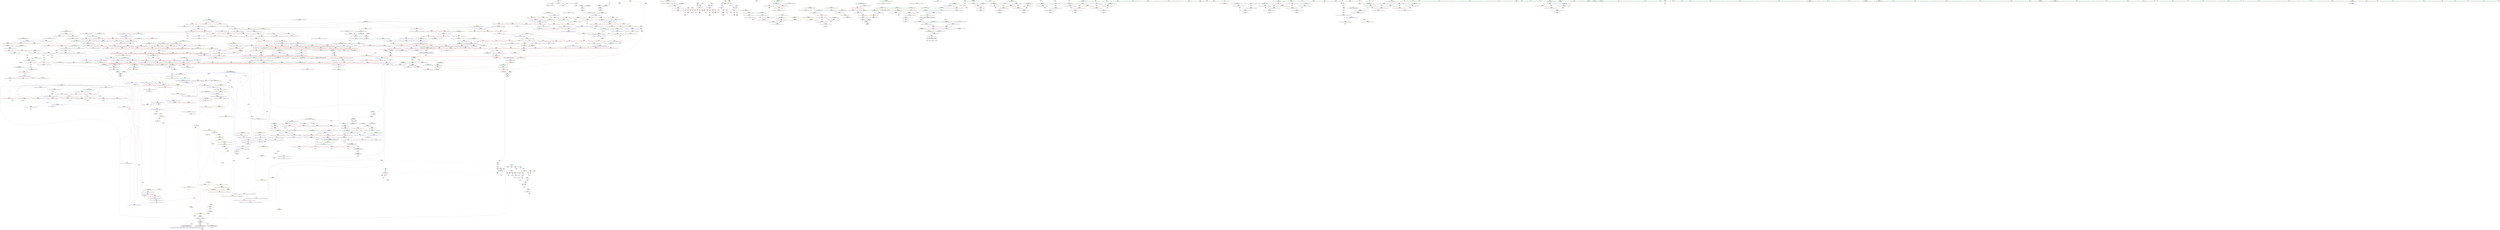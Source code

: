 digraph "SVFG" {
	label="SVFG";

	Node0x56035f1091c0 [shape=record,color=grey,label="{NodeID: 0\nNullPtr}"];
	Node0x56035f1091c0 -> Node0x56035f16be40[style=solid];
	Node0x56035f1091c0 -> Node0x56035f1889d0[style=solid];
	Node0x56035f173f90 [shape=record,color=blue,label="{NodeID: 775\n596\<--613\n__last.addr\<--incdec.ptr\n_ZSt11__sort_heapIPiN9__gnu_cxx5__ops15_Iter_comp_iterISt7greaterIiEEEEvT_S7_RT0_\n}"];
	Node0x56035f173f90 -> Node0x56035f17dd30[style=dashed];
	Node0x56035f173f90 -> Node0x56035f17de00[style=dashed];
	Node0x56035f173f90 -> Node0x56035f1ef0e0[style=dashed];
	Node0x56035f18c0c0 [shape=record,color=yellow,style=double,label="{NodeID: 1550\n211V_1 = ENCHI(MR_211V_0)\npts\{13 909 \}\nFun[_ZN9__gnu_cxx5__ops14_Iter_comp_valISt7greaterIiEEclIPiiEEbT_RT0_]|{<s0>63|<s1>63}}"];
	Node0x56035f18c0c0:s0 -> Node0x56035ec0cdc0[style=dashed,color=red];
	Node0x56035f18c0c0:s1 -> Node0x56035f204200[style=dashed,color=red];
	Node0x56035f16ab30 [shape=record,color=red,label="{NodeID: 443\n219\<--207\n\<--__first.addr\n_ZSt4sortIPiSt7greaterIiEEvT_S3_T0_\n|{<s0>8}}"];
	Node0x56035f16ab30:s0 -> Node0x56035f28a840[style=solid,color=red];
	Node0x56035f15ed10 [shape=record,color=green,label="{NodeID: 111\n596\<--597\n__last.addr\<--__last.addr_field_insensitive\n_ZSt11__sort_heapIPiN9__gnu_cxx5__ops15_Iter_comp_iterISt7greaterIiEEEEvT_S7_RT0_\n}"];
	Node0x56035f15ed10 -> Node0x56035f17db90[style=solid];
	Node0x56035f15ed10 -> Node0x56035f17dc60[style=solid];
	Node0x56035f15ed10 -> Node0x56035f17dd30[style=solid];
	Node0x56035f15ed10 -> Node0x56035f17de00[style=solid];
	Node0x56035f15ed10 -> Node0x56035f173df0[style=solid];
	Node0x56035f15ed10 -> Node0x56035f173f90[style=solid];
	Node0x56035f286c00 [shape=record,color=black,label="{NodeID: 1993\n736 = PHI(759, )\n}"];
	Node0x56035f286c00 -> Node0x56035f17f3f0[style=solid];
	Node0x56035f1952a0 [shape=record,color=blue,label="{NodeID: 886\n1488\<--1486\nthis.addr\<--this\n_ZN9__gnu_cxx5__ops14_Val_comp_iterISt7greaterIiEEC2EONS0_15_Iter_comp_iterIS3_EE\n}"];
	Node0x56035f1952a0 -> Node0x56035f187790[style=dashed];
	Node0x56035f180430 [shape=record,color=red,label="{NodeID: 554\n796\<--783\n\<--__secondChild\n_ZSt13__adjust_heapIPiliN9__gnu_cxx5__ops15_Iter_comp_iterISt7greaterIiEEEEvT_T0_S8_T1_T2_\n}"];
	Node0x56035f180430 -> Node0x56035f1b6630[style=solid];
	Node0x56035f1b3330 [shape=record,color=grey,label="{NodeID: 1329\n91 = Binary(90, 78, )\n}"];
	Node0x56035f1b3330 -> Node0x56035f188ba0[style=solid];
	Node0x56035f1633c0 [shape=record,color=green,label="{NodeID: 222\n1426\<--1427\n__result.addr\<--__result.addr_field_insensitive\n_ZNSt20__copy_move_backwardILb1ELb1ESt26random_access_iterator_tagE13__copy_move_bIiEEPT_PKS3_S6_S4_\n}"];
	Node0x56035f1633c0 -> Node0x56035f187040[style=solid];
	Node0x56035f1633c0 -> Node0x56035f187110[style=solid];
	Node0x56035f1633c0 -> Node0x56035f194dc0[style=solid];
	Node0x56035f185e60 [shape=record,color=red,label="{NodeID: 665\n1318\<--1307\n\<--__last.addr\n_ZSt25__unguarded_linear_insertIPiN9__gnu_cxx5__ops14_Val_comp_iterISt7greaterIiEEEEvT_T0_\n}"];
	Node0x56035f185e60 -> Node0x56035f193ff0[style=solid];
	Node0x56035f171010 [shape=record,color=purple,label="{NodeID: 333\n1516\<--23\nllvm.global_ctors_1\<--llvm.global_ctors\nGlob }"];
	Node0x56035f171010 -> Node0x56035f1888d0[style=solid];
	Node0x56035f15ace0 [shape=record,color=green,label="{NodeID: 1\n7\<--1\n__dso_handle\<--dummyObj\nGlob }"];
	Node0x56035f229080 [shape=record,color=yellow,style=double,label="{NodeID: 1883\n4V_2 = CSCHI(MR_4V_1)\npts\{13 \}\nCS[]|{|<s1>10}}"];
	Node0x56035f229080 -> Node0x56035f16a720[style=dashed];
	Node0x56035f229080:s1 -> Node0x56035f1fe700[style=dashed,color=blue];
	Node0x56035f174060 [shape=record,color=blue,label="{NodeID: 776\n626\<--623\n__first.addr\<--__first\n_ZSt11__make_heapIPiN9__gnu_cxx5__ops15_Iter_comp_iterISt7greaterIiEEEEvT_S7_RT0_\n}"];
	Node0x56035f174060 -> Node0x56035f17dfa0[style=dashed];
	Node0x56035f174060 -> Node0x56035f17e070[style=dashed];
	Node0x56035f174060 -> Node0x56035f17e140[style=dashed];
	Node0x56035f174060 -> Node0x56035f17e210[style=dashed];
	Node0x56035f16ac00 [shape=record,color=red,label="{NodeID: 444\n220\<--209\n\<--__last.addr\n_ZSt4sortIPiSt7greaterIiEEvT_S3_T0_\n|{<s0>8}}"];
	Node0x56035f16ac00:s0 -> Node0x56035f28a950[style=solid,color=red];
	Node0x56035f15ede0 [shape=record,color=green,label="{NodeID: 112\n598\<--599\n__comp.addr\<--__comp.addr_field_insensitive\n_ZSt11__sort_heapIPiN9__gnu_cxx5__ops15_Iter_comp_iterISt7greaterIiEEEEvT_S7_RT0_\n}"];
	Node0x56035f15ede0 -> Node0x56035f17ded0[style=solid];
	Node0x56035f15ede0 -> Node0x56035f173ec0[style=solid];
	Node0x56035f286d40 [shape=record,color=black,label="{NodeID: 1994\n740 = PHI(759, )\n}"];
	Node0x56035f286d40 -> Node0x56035f17f4c0[style=solid];
	Node0x56035f195370 [shape=record,color=blue,label="{NodeID: 887\n1490\<--1487\n__comp.addr\<--__comp\n_ZN9__gnu_cxx5__ops14_Val_comp_iterISt7greaterIiEEC2EONS0_15_Iter_comp_iterIS3_EE\n}"];
	Node0x56035f195370 -> Node0x56035f187860[style=dashed];
	Node0x56035f180500 [shape=record,color=red,label="{NodeID: 555\n802\<--783\n\<--__secondChild\n_ZSt13__adjust_heapIPiliN9__gnu_cxx5__ops15_Iter_comp_iterISt7greaterIiEEEEvT_T0_S8_T1_T2_\n}"];
	Node0x56035f180500 -> Node0x56035f1b0f30[style=solid];
	Node0x56035f1b34b0 [shape=record,color=grey,label="{NodeID: 1330\n837 = Binary(836, 283, )\n}"];
	Node0x56035f1b34b0 -> Node0x56035f1b31b0[style=solid];
	Node0x56035f163490 [shape=record,color=green,label="{NodeID: 223\n1428\<--1429\n_Num\<--_Num_field_insensitive\n_ZNSt20__copy_move_backwardILb1ELb1ESt26random_access_iterator_tagE13__copy_move_bIiEEPT_PKS3_S6_S4_\n}"];
	Node0x56035f163490 -> Node0x56035f1871e0[style=solid];
	Node0x56035f163490 -> Node0x56035f1872b0[style=solid];
	Node0x56035f163490 -> Node0x56035f187380[style=solid];
	Node0x56035f163490 -> Node0x56035f187450[style=solid];
	Node0x56035f163490 -> Node0x56035f194e90[style=solid];
	Node0x56035f185f30 [shape=record,color=red,label="{NodeID: 666\n1332\<--1307\n\<--__last.addr\n_ZSt25__unguarded_linear_insertIPiN9__gnu_cxx5__ops14_Val_comp_iterISt7greaterIiEEEEvT_T0_\n}"];
	Node0x56035f185f30 -> Node0x56035f194190[style=solid];
	Node0x56035f1fc900 [shape=record,color=black,label="{NodeID: 1441\nMR_4V_2 = PHI(MR_4V_3, MR_4V_1, )\npts\{13 \}\n|{|<s5>52}}"];
	Node0x56035f1fc900 -> Node0x56035f180d20[style=dashed];
	Node0x56035f1fc900 -> Node0x56035f180df0[style=dashed];
	Node0x56035f1fc900 -> Node0x56035f175650[style=dashed];
	Node0x56035f1fc900 -> Node0x56035f1758c0[style=dashed];
	Node0x56035f1fc900 -> Node0x56035f1eabe0[style=dashed];
	Node0x56035f1fc900:s5 -> Node0x56035f18d750[style=dashed,color=red];
	Node0x56035f171110 [shape=record,color=purple,label="{NodeID: 334\n1517\<--23\nllvm.global_ctors_2\<--llvm.global_ctors\nGlob }"];
	Node0x56035f171110 -> Node0x56035f1889d0[style=solid];
	Node0x56035f15ad70 [shape=record,color=green,label="{NodeID: 2\n9\<--1\n\<--dummyObj\nCan only get source location for instruction, argument, global var or function.}"];
	Node0x56035f2291e0 [shape=record,color=yellow,style=double,label="{NodeID: 1884\n4V_3 = CSCHI(MR_4V_2)\npts\{13 \}\nCS[]|{<s0>21}}"];
	Node0x56035f2291e0:s0 -> Node0x56035f229d10[style=dashed,color=blue];
	Node0x56035f174130 [shape=record,color=blue,label="{NodeID: 777\n628\<--624\n__last.addr\<--__last\n_ZSt11__make_heapIPiN9__gnu_cxx5__ops15_Iter_comp_iterISt7greaterIiEEEEvT_S7_RT0_\n}"];
	Node0x56035f174130 -> Node0x56035f17e2e0[style=dashed];
	Node0x56035f174130 -> Node0x56035f17e3b0[style=dashed];
	Node0x56035f16acd0 [shape=record,color=red,label="{NodeID: 445\n242\<--236\n\<--t\nmain\n}"];
	Node0x56035f16acd0 -> Node0x56035f1b0c30[style=solid];
	Node0x56035f16acd0 -> Node0x56035f1b67b0[style=solid];
	Node0x56035f15eeb0 [shape=record,color=green,label="{NodeID: 113\n626\<--627\n__first.addr\<--__first.addr_field_insensitive\n_ZSt11__make_heapIPiN9__gnu_cxx5__ops15_Iter_comp_iterISt7greaterIiEEEEvT_S7_RT0_\n}"];
	Node0x56035f15eeb0 -> Node0x56035f17dfa0[style=solid];
	Node0x56035f15eeb0 -> Node0x56035f17e070[style=solid];
	Node0x56035f15eeb0 -> Node0x56035f17e140[style=solid];
	Node0x56035f15eeb0 -> Node0x56035f17e210[style=solid];
	Node0x56035f15eeb0 -> Node0x56035f174060[style=solid];
	Node0x56035f286e80 [shape=record,color=black,label="{NodeID: 1995\n751 = PHI(759, )\n}"];
	Node0x56035f286e80 -> Node0x56035f17f590[style=solid];
	Node0x56035f195440 [shape=record,color=blue,label="{NodeID: 888\n1504\<--1501\nthis.addr\<--this\n_ZN9__gnu_cxx5__ops15_Iter_comp_iterISt7greaterIiEEC2ES3_\n}"];
	Node0x56035f195440 -> Node0x56035f187930[style=dashed];
	Node0x56035f1805d0 [shape=record,color=red,label="{NodeID: 556\n807\<--783\n\<--__secondChild\n_ZSt13__adjust_heapIPiliN9__gnu_cxx5__ops15_Iter_comp_iterISt7greaterIiEEEEvT_T0_S8_T1_T2_\n}"];
	Node0x56035f1b3630 [shape=record,color=grey,label="{NodeID: 1331\n842 = Binary(841, 287, )\n}"];
	Node0x56035f1b3630 -> Node0x56035f1b37b0[style=solid];
	Node0x56035f163560 [shape=record,color=green,label="{NodeID: 224\n1453\<--1454\nllvm.memmove.p0i8.p0i8.i64\<--llvm.memmove.p0i8.p0i8.i64_field_insensitive\n}"];
	Node0x56035f186000 [shape=record,color=red,label="{NodeID: 667\n1342\<--1307\n\<--__last.addr\n_ZSt25__unguarded_linear_insertIPiN9__gnu_cxx5__ops14_Val_comp_iterISt7greaterIiEEEEvT_T0_\n}"];
	Node0x56035f186000 -> Node0x56035f194400[style=solid];
	Node0x56035f171210 [shape=record,color=purple,label="{NodeID: 335\n1518\<--284\noffset_0\<--\n}"];
	Node0x56035f171210 -> Node0x56035f189cb0[style=solid];
	Node0x56035f15b020 [shape=record,color=green,label="{NodeID: 3\n17\<--1\n.str\<--dummyObj\nGlob }"];
	Node0x56035f174200 [shape=record,color=blue,label="{NodeID: 778\n630\<--625\n__comp.addr\<--__comp\n_ZSt11__make_heapIPiN9__gnu_cxx5__ops15_Iter_comp_iterISt7greaterIiEEEEvT_S7_RT0_\n}"];
	Node0x56035f174200 -> Node0x56035f17e480[style=dashed];
	Node0x56035f16ada0 [shape=record,color=red,label="{NodeID: 446\n266\<--256\n\<--__first.addr\n_ZSt6__sortIPiN9__gnu_cxx5__ops15_Iter_comp_iterISt7greaterIiEEEEvT_S7_T0_\n}"];
	Node0x56035f16ada0 -> Node0x56035f1b6ab0[style=solid];
	Node0x56035f15ef80 [shape=record,color=green,label="{NodeID: 114\n628\<--629\n__last.addr\<--__last.addr_field_insensitive\n_ZSt11__make_heapIPiN9__gnu_cxx5__ops15_Iter_comp_iterISt7greaterIiEEEEvT_S7_RT0_\n}"];
	Node0x56035f15ef80 -> Node0x56035f17e2e0[style=solid];
	Node0x56035f15ef80 -> Node0x56035f17e3b0[style=solid];
	Node0x56035f15ef80 -> Node0x56035f174130[style=solid];
	Node0x56035f286fc0 [shape=record,color=black,label="{NodeID: 1996\n813 = PHI(693, )\n}"];
	Node0x56035f1806a0 [shape=record,color=red,label="{NodeID: 557\n810\<--783\n\<--__secondChild\n_ZSt13__adjust_heapIPiliN9__gnu_cxx5__ops15_Iter_comp_iterISt7greaterIiEEEEvT_T0_S8_T1_T2_\n}"];
	Node0x56035f1806a0 -> Node0x56035f1b1530[style=solid];
	Node0x56035f1b37b0 [shape=record,color=grey,label="{NodeID: 1332\n843 = Binary(283, 842, )\n}"];
	Node0x56035f1b37b0 -> Node0x56035f1757f0[style=solid];
	Node0x56035f163660 [shape=record,color=green,label="{NodeID: 225\n1470\<--1471\nthis.addr\<--this.addr_field_insensitive\n_ZN9__gnu_cxx5__ops14_Val_comp_iterISt7greaterIiEEclIiPiEEbRT_T0_\n}"];
	Node0x56035f163660 -> Node0x56035f187520[style=solid];
	Node0x56035f163660 -> Node0x56035f195030[style=solid];
	Node0x56035f1860d0 [shape=record,color=red,label="{NodeID: 668\n1320\<--1311\n\<--__next\n_ZSt25__unguarded_linear_insertIPiN9__gnu_cxx5__ops14_Val_comp_iterISt7greaterIiEEEEvT_T0_\n}"];
	Node0x56035f1860d0 -> Node0x56035f167b40[style=solid];
	Node0x56035f1712e0 [shape=record,color=purple,label="{NodeID: 336\n1519\<--285\noffset_0\<--\n}"];
	Node0x56035f1712e0 -> Node0x56035f187a00[style=solid];
	Node0x56035f15b0b0 [shape=record,color=green,label="{NodeID: 4\n19\<--1\n.str.1\<--dummyObj\nGlob }"];
	Node0x56035f2294a0 [shape=record,color=yellow,style=double,label="{NodeID: 1886\n4V_2 = CSCHI(MR_4V_1)\npts\{13 \}\nCS[]|{<s0>5}}"];
	Node0x56035f2294a0:s0 -> Node0x56035f229080[style=dashed,color=blue];
	Node0x56035f1742d0 [shape=record,color=blue,label="{NodeID: 779\n632\<--657\n__len\<--sub.ptr.div4\n_ZSt11__make_heapIPiN9__gnu_cxx5__ops15_Iter_comp_iterISt7greaterIiEEEEvT_S7_RT0_\n}"];
	Node0x56035f1742d0 -> Node0x56035f17e550[style=dashed];
	Node0x56035f1742d0 -> Node0x56035f17e620[style=dashed];
	Node0x56035f1742d0 -> Node0x56035f1f4c00[style=dashed];
	Node0x56035f16ae70 [shape=record,color=red,label="{NodeID: 447\n270\<--256\n\<--__first.addr\n_ZSt6__sortIPiN9__gnu_cxx5__ops15_Iter_comp_iterISt7greaterIiEEEEvT_S7_T0_\n|{<s0>13}}"];
	Node0x56035f16ae70:s0 -> Node0x56035f28d2c0[style=solid,color=red];
	Node0x56035f163a70 [shape=record,color=green,label="{NodeID: 115\n630\<--631\n__comp.addr\<--__comp.addr_field_insensitive\n_ZSt11__make_heapIPiN9__gnu_cxx5__ops15_Iter_comp_iterISt7greaterIiEEEEvT_S7_RT0_\n}"];
	Node0x56035f163a70 -> Node0x56035f17e480[style=solid];
	Node0x56035f163a70 -> Node0x56035f174200[style=solid];
	Node0x56035f2870d0 [shape=record,color=black,label="{NodeID: 1997\n822 = PHI(759, )\n}"];
	Node0x56035f2870d0 -> Node0x56035f180d20[style=solid];
	Node0x56035f180770 [shape=record,color=red,label="{NodeID: 558\n815\<--783\n\<--__secondChild\n_ZSt13__adjust_heapIPiliN9__gnu_cxx5__ops15_Iter_comp_iterISt7greaterIiEEEEvT_T0_S8_T1_T2_\n}"];
	Node0x56035f180770 -> Node0x56035f1b3f30[style=solid];
	Node0x56035f1b3930 [shape=record,color=grey,label="{NodeID: 1333\n121 = Binary(115, 120, )\n}"];
	Node0x56035f1b3930 -> Node0x56035f188e10[style=solid];
	Node0x56035f163730 [shape=record,color=green,label="{NodeID: 226\n1472\<--1473\n__val.addr\<--__val.addr_field_insensitive\n_ZN9__gnu_cxx5__ops14_Val_comp_iterISt7greaterIiEEclIiPiEEbRT_T0_\n}"];
	Node0x56035f163730 -> Node0x56035f1875f0[style=solid];
	Node0x56035f163730 -> Node0x56035f195100[style=solid];
	Node0x56035f1861a0 [shape=record,color=red,label="{NodeID: 669\n1324\<--1311\n\<--__next\n_ZSt25__unguarded_linear_insertIPiN9__gnu_cxx5__ops14_Val_comp_iterISt7greaterIiEEEEvT_T0_\n|{<s0>96}}"];
	Node0x56035f1861a0:s0 -> Node0x56035f28afb0[style=solid,color=red];
	Node0x56035f1fd800 [shape=record,color=black,label="{NodeID: 1444\nMR_4V_6 = PHI(MR_4V_3, MR_4V_2, )\npts\{13 \}\n|{<s0>13|<s1>23}}"];
	Node0x56035f1fd800:s0 -> Node0x56035f229790[style=dashed,color=blue];
	Node0x56035f1fd800:s1 -> Node0x56035f1eba10[style=dashed,color=blue];
	Node0x56035f1713b0 [shape=record,color=purple,label="{NodeID: 337\n1521\<--296\noffset_0\<--\n}"];
	Node0x56035f1713b0 -> Node0x56035f189d80[style=solid];
	Node0x56035f15b170 [shape=record,color=green,label="{NodeID: 5\n21\<--1\n.str.2\<--dummyObj\nGlob }"];
	Node0x56035f1743a0 [shape=record,color=blue,label="{NodeID: 780\n634\<--661\n__parent\<--div\n_ZSt11__make_heapIPiN9__gnu_cxx5__ops15_Iter_comp_iterISt7greaterIiEEEEvT_S7_RT0_\n}"];
	Node0x56035f1743a0 -> Node0x56035f17e6f0[style=dashed];
	Node0x56035f1743a0 -> Node0x56035f17e7c0[style=dashed];
	Node0x56035f1743a0 -> Node0x56035f17e890[style=dashed];
	Node0x56035f1743a0 -> Node0x56035f17e960[style=dashed];
	Node0x56035f1743a0 -> Node0x56035f174610[style=dashed];
	Node0x56035f1743a0 -> Node0x56035f1f5100[style=dashed];
	Node0x56035f16af40 [shape=record,color=red,label="{NodeID: 448\n273\<--256\n\<--__first.addr\n_ZSt6__sortIPiN9__gnu_cxx5__ops15_Iter_comp_iterISt7greaterIiEEEEvT_S7_T0_\n}"];
	Node0x56035f16af40 -> Node0x56035f16cee0[style=solid];
	Node0x56035f163b40 [shape=record,color=green,label="{NodeID: 116\n632\<--633\n__len\<--__len_field_insensitive\n_ZSt11__make_heapIPiN9__gnu_cxx5__ops15_Iter_comp_iterISt7greaterIiEEEEvT_S7_RT0_\n}"];
	Node0x56035f163b40 -> Node0x56035f17e550[style=solid];
	Node0x56035f163b40 -> Node0x56035f17e620[style=solid];
	Node0x56035f163b40 -> Node0x56035f1742d0[style=solid];
	Node0x56035f287240 [shape=record,color=black,label="{NodeID: 1998\n849 = PHI(759, )\n}"];
	Node0x56035f287240 -> Node0x56035f180df0[style=solid];
	Node0x56035f180840 [shape=record,color=red,label="{NodeID: 559\n820\<--783\n\<--__secondChild\n_ZSt13__adjust_heapIPiliN9__gnu_cxx5__ops15_Iter_comp_iterISt7greaterIiEEEEvT_T0_S8_T1_T2_\n}"];
	Node0x56035f1b3ab0 [shape=record,color=grey,label="{NodeID: 1334\n95 = Binary(94, 78, )\n}"];
	Node0x56035f1b3ab0 -> Node0x56035f16c1e0[style=solid];
	Node0x56035f163800 [shape=record,color=green,label="{NodeID: 227\n1474\<--1475\n__it.addr\<--__it.addr_field_insensitive\n_ZN9__gnu_cxx5__ops14_Val_comp_iterISt7greaterIiEEclIiPiEEbRT_T0_\n}"];
	Node0x56035f163800 -> Node0x56035f1876c0[style=solid];
	Node0x56035f163800 -> Node0x56035f1951d0[style=solid];
	Node0x56035f186270 [shape=record,color=red,label="{NodeID: 670\n1329\<--1311\n\<--__next\n_ZSt25__unguarded_linear_insertIPiN9__gnu_cxx5__ops14_Val_comp_iterISt7greaterIiEEEEvT_T0_\n|{<s0>97}}"];
	Node0x56035f186270:s0 -> Node0x56035f28bba0[style=solid,color=red];
	Node0x56035f1fdd00 [shape=record,color=black,label="{NodeID: 1445\nMR_59V_3 = PHI(MR_59V_2, MR_59V_1, )\npts\{3310000 \}\n}"];
	Node0x56035f171480 [shape=record,color=purple,label="{NodeID: 338\n1522\<--297\noffset_0\<--\n}"];
	Node0x56035f171480 -> Node0x56035f187ad0[style=solid];
	Node0x56035f15ba10 [shape=record,color=green,label="{NodeID: 6\n24\<--1\n\<--dummyObj\nCan only get source location for instruction, argument, global var or function.}"];
	Node0x56035f229790 [shape=record,color=yellow,style=double,label="{NodeID: 1888\n4V_2 = CSCHI(MR_4V_1)\npts\{13 \}\nCS[]|{<s0>15}}"];
	Node0x56035f229790:s0 -> Node0x56035f1f16b0[style=dashed,color=red];
	Node0x56035f174470 [shape=record,color=blue,label="{NodeID: 781\n636\<--670\n__value\<--\n_ZSt11__make_heapIPiN9__gnu_cxx5__ops15_Iter_comp_iterISt7greaterIiEEEEvT_S7_RT0_\n}"];
	Node0x56035f174470 -> Node0x56035f17ea30[style=dashed];
	Node0x56035f174470 -> Node0x56035f17eb00[style=dashed];
	Node0x56035f174470 -> Node0x56035f174470[style=dashed];
	Node0x56035f174470 -> Node0x56035f1f5600[style=dashed];
	Node0x56035f16b010 [shape=record,color=red,label="{NodeID: 449\n294\<--256\n\<--__first.addr\n_ZSt6__sortIPiN9__gnu_cxx5__ops15_Iter_comp_iterISt7greaterIiEEEEvT_S7_T0_\n|{<s0>15}}"];
	Node0x56035f16b010:s0 -> Node0x56035f28b0c0[style=solid,color=red];
	Node0x56035f163c10 [shape=record,color=green,label="{NodeID: 117\n634\<--635\n__parent\<--__parent_field_insensitive\n_ZSt11__make_heapIPiN9__gnu_cxx5__ops15_Iter_comp_iterISt7greaterIiEEEEvT_S7_RT0_\n}"];
	Node0x56035f163c10 -> Node0x56035f17e6f0[style=solid];
	Node0x56035f163c10 -> Node0x56035f17e7c0[style=solid];
	Node0x56035f163c10 -> Node0x56035f17e890[style=solid];
	Node0x56035f163c10 -> Node0x56035f17e960[style=solid];
	Node0x56035f163c10 -> Node0x56035f1743a0[style=solid];
	Node0x56035f163c10 -> Node0x56035f174610[style=solid];
	Node0x56035f287380 [shape=record,color=black,label="{NodeID: 1999\n859 = PHI(874, )\n|{<s0>56}}"];
	Node0x56035f287380:s0 -> Node0x56035f280e80[style=solid,color=red];
	Node0x56035f180910 [shape=record,color=red,label="{NodeID: 560\n828\<--783\n\<--__secondChild\n_ZSt13__adjust_heapIPiliN9__gnu_cxx5__ops15_Iter_comp_iterISt7greaterIiEEEEvT_T0_S8_T1_T2_\n}"];
	Node0x56035f180910 -> Node0x56035f175720[style=solid];
	Node0x56035f1b3c30 [shape=record,color=grey,label="{NodeID: 1335\n128 = Binary(127, 78, )\n}"];
	Node0x56035f1b3c30 -> Node0x56035f188ee0[style=solid];
	Node0x56035f1638d0 [shape=record,color=green,label="{NodeID: 228\n1488\<--1489\nthis.addr\<--this.addr_field_insensitive\n_ZN9__gnu_cxx5__ops14_Val_comp_iterISt7greaterIiEEC2EONS0_15_Iter_comp_iterIS3_EE\n}"];
	Node0x56035f1638d0 -> Node0x56035f187790[style=solid];
	Node0x56035f1638d0 -> Node0x56035f1952a0[style=solid];
	Node0x56035f186340 [shape=record,color=red,label="{NodeID: 671\n1334\<--1311\n\<--__next\n_ZSt25__unguarded_linear_insertIPiN9__gnu_cxx5__ops14_Val_comp_iterISt7greaterIiEEEEvT_T0_\n}"];
	Node0x56035f186340 -> Node0x56035f194260[style=solid];
	Node0x56035f171550 [shape=record,color=purple,label="{NodeID: 339\n1524\<--357\noffset_0\<--\n}"];
	Node0x56035f171550 -> Node0x56035f18a0c0[style=solid];
	Node0x56035f15baa0 [shape=record,color=green,label="{NodeID: 7\n78\<--1\n\<--dummyObj\nCan only get source location for instruction, argument, global var or function.}"];
	Node0x56035f174540 [shape=record,color=blue, style = dotted,label="{NodeID: 782\n1551\<--1553\noffset_0\<--dummyVal\n_ZSt11__make_heapIPiN9__gnu_cxx5__ops15_Iter_comp_iterISt7greaterIiEEEEvT_S7_RT0_\n}"];
	Node0x56035f174540 -> Node0x56035f174540[style=dashed];
	Node0x56035f174540 -> Node0x56035f1f5b00[style=dashed];
	Node0x56035f16b0e0 [shape=record,color=red,label="{NodeID: 450\n267\<--258\n\<--__last.addr\n_ZSt6__sortIPiN9__gnu_cxx5__ops15_Iter_comp_iterISt7greaterIiEEEEvT_S7_T0_\n}"];
	Node0x56035f16b0e0 -> Node0x56035f1b6ab0[style=solid];
	Node0x56035f163ce0 [shape=record,color=green,label="{NodeID: 118\n636\<--637\n__value\<--__value_field_insensitive\n_ZSt11__make_heapIPiN9__gnu_cxx5__ops15_Iter_comp_iterISt7greaterIiEEEEvT_S7_RT0_\n|{|<s1>43}}"];
	Node0x56035f163ce0 -> Node0x56035f174470[style=solid];
	Node0x56035f163ce0:s1 -> Node0x56035f28bba0[style=solid,color=red];
	Node0x56035f287550 [shape=record,color=black,label="{NodeID: 2000\n868 = PHI(759, )\n}"];
	Node0x56035f287550 -> Node0x56035f180ec0[style=solid];
	Node0x56035f1809e0 [shape=record,color=red,label="{NodeID: 561\n835\<--783\n\<--__secondChild\n_ZSt13__adjust_heapIPiliN9__gnu_cxx5__ops15_Iter_comp_iterISt7greaterIiEEEEvT_T0_S8_T1_T2_\n}"];
	Node0x56035f1809e0 -> Node0x56035f1b79b0[style=solid];
	Node0x56035f1b3db0 [shape=record,color=grey,label="{NodeID: 1336\n847 = Binary(846, 287, )\n}"];
	Node0x56035f1639a0 [shape=record,color=green,label="{NodeID: 229\n1490\<--1491\n__comp.addr\<--__comp.addr_field_insensitive\n_ZN9__gnu_cxx5__ops14_Val_comp_iterISt7greaterIiEEC2EONS0_15_Iter_comp_iterIS3_EE\n}"];
	Node0x56035f1639a0 -> Node0x56035f187860[style=solid];
	Node0x56035f1639a0 -> Node0x56035f195370[style=solid];
	Node0x56035f186410 [shape=record,color=red,label="{NodeID: 672\n1336\<--1311\n\<--__next\n_ZSt25__unguarded_linear_insertIPiN9__gnu_cxx5__ops14_Val_comp_iterISt7greaterIiEEEEvT_T0_\n}"];
	Node0x56035f186410 -> Node0x56035f167c10[style=solid];
	Node0x56035f1fe700 [shape=record,color=black,label="{NodeID: 1447\nMR_35V_2 = PHI(MR_35V_3, MR_35V_1, )\npts\{10 13 160000 \}\n|{<s0>10|<s1>10|<s2>10|<s3>10}}"];
	Node0x56035f1fe700:s0 -> Node0x56035f168d20[style=dashed,color=red];
	Node0x56035f1fe700:s1 -> Node0x56035f188c70[style=dashed,color=red];
	Node0x56035f1fe700:s2 -> Node0x56035f189700[style=dashed,color=red];
	Node0x56035f1fe700:s3 -> Node0x56035f206820[style=dashed,color=red];
	Node0x56035f171620 [shape=record,color=purple,label="{NodeID: 340\n1525\<--358\noffset_0\<--\n}"];
	Node0x56035f171620 -> Node0x56035f187ba0[style=solid];
	Node0x56035f15bb30 [shape=record,color=green,label="{NodeID: 8\n104\<--1\n\<--dummyObj\nCan only get source location for instruction, argument, global var or function.|{<s0>51}}"];
	Node0x56035f15bb30:s0 -> Node0x56035f27e350[style=solid,color=red];
	Node0x56035f229a50 [shape=record,color=yellow,style=double,label="{NodeID: 1890\n4V_6 = CSCHI(MR_4V_5)\npts\{13 \}\nCS[]|{<s0>45|<s1>45|<s2>51}}"];
	Node0x56035f229a50:s0 -> Node0x56035f1ef5e0[style=dashed,color=blue];
	Node0x56035f229a50:s1 -> Node0x56035f1f4700[style=dashed,color=blue];
	Node0x56035f229a50:s2 -> Node0x56035f22b050[style=dashed,color=blue];
	Node0x56035f174610 [shape=record,color=blue,label="{NodeID: 783\n634\<--689\n__parent\<--dec\n_ZSt11__make_heapIPiN9__gnu_cxx5__ops15_Iter_comp_iterISt7greaterIiEEEEvT_S7_RT0_\n}"];
	Node0x56035f174610 -> Node0x56035f17e6f0[style=dashed];
	Node0x56035f174610 -> Node0x56035f17e7c0[style=dashed];
	Node0x56035f174610 -> Node0x56035f17e890[style=dashed];
	Node0x56035f174610 -> Node0x56035f17e960[style=dashed];
	Node0x56035f174610 -> Node0x56035f174610[style=dashed];
	Node0x56035f174610 -> Node0x56035f1f5100[style=dashed];
	Node0x56035f18c850 [shape=record,color=yellow,style=double,label="{NodeID: 1558\n262V_1 = ENCHI(MR_262V_0)\npts\{11740000 \}\nFun[_ZSt16__insertion_sortIPiN9__gnu_cxx5__ops15_Iter_comp_iterISt7greaterIiEEEEvT_S7_T0_]}"];
	Node0x56035f18c850 -> Node0x56035f188490[style=dashed];
	Node0x56035f16b1b0 [shape=record,color=red,label="{NodeID: 451\n271\<--258\n\<--__last.addr\n_ZSt6__sortIPiN9__gnu_cxx5__ops15_Iter_comp_iterISt7greaterIiEEEEvT_S7_T0_\n|{<s0>13}}"];
	Node0x56035f16b1b0:s0 -> Node0x56035f28d410[style=solid,color=red];
	Node0x56035f163db0 [shape=record,color=green,label="{NodeID: 119\n638\<--639\nagg.tmp\<--agg.tmp_field_insensitive\n_ZSt11__make_heapIPiN9__gnu_cxx5__ops15_Iter_comp_iterISt7greaterIiEEEEvT_S7_RT0_\n}"];
	Node0x56035f163db0 -> Node0x56035f16e810[style=solid];
	Node0x56035f287660 [shape=record,color=black,label="{NodeID: 2001\n954 = PHI(759, )\n}"];
	Node0x56035f287660 -> Node0x56035f181e30[style=solid];
	Node0x56035f180ab0 [shape=record,color=red,label="{NodeID: 562\n841\<--783\n\<--__secondChild\n_ZSt13__adjust_heapIPiliN9__gnu_cxx5__ops15_Iter_comp_iterISt7greaterIiEEEEvT_T0_S8_T1_T2_\n}"];
	Node0x56035f180ab0 -> Node0x56035f1b3630[style=solid];
	Node0x56035f1b3f30 [shape=record,color=grey,label="{NodeID: 1337\n816 = Binary(815, 366, )\n}"];
	Node0x56035f1b3f30 -> Node0x56035f175580[style=solid];
	Node0x56035f16bba0 [shape=record,color=green,label="{NodeID: 230\n1502\<--1503\n__comp\<--__comp_field_insensitive\n_ZN9__gnu_cxx5__ops15_Iter_comp_iterISt7greaterIiEEC2ES3_\n|{<s0>109}}"];
	Node0x56035f16bba0:s0 -> Node0x56035f28d0f0[style=solid,color=red];
	Node0x56035f1864e0 [shape=record,color=red,label="{NodeID: 673\n1316\<--1315\n\<--call\n_ZSt25__unguarded_linear_insertIPiN9__gnu_cxx5__ops14_Val_comp_iterISt7greaterIiEEEEvT_T0_\n}"];
	Node0x56035f1864e0 -> Node0x56035f193f20[style=solid];
	Node0x56035f1716f0 [shape=record,color=purple,label="{NodeID: 341\n1527\<--370\noffset_0\<--\n}"];
	Node0x56035f1716f0 -> Node0x56035f18a260[style=solid];
	Node0x56035f15bbf0 [shape=record,color=green,label="{NodeID: 9\n244\<--1\n\<--dummyObj\nCan only get source location for instruction, argument, global var or function.}"];
	Node0x56035f1746e0 [shape=record,color=blue,label="{NodeID: 784\n697\<--694\nthis.addr\<--this\n_ZN9__gnu_cxx5__ops15_Iter_comp_iterISt7greaterIiEEclIPiS6_EEbT_T0_\n}"];
	Node0x56035f1746e0 -> Node0x56035f17ebd0[style=dashed];
	Node0x56035f16b280 [shape=record,color=red,label="{NodeID: 452\n272\<--258\n\<--__last.addr\n_ZSt6__sortIPiN9__gnu_cxx5__ops15_Iter_comp_iterISt7greaterIiEEEEvT_S7_T0_\n}"];
	Node0x56035f16b280 -> Node0x56035f16ce10[style=solid];
	Node0x56035f163e80 [shape=record,color=green,label="{NodeID: 120\n668\<--669\n_ZSt4moveIRiEONSt16remove_referenceIT_E4typeEOS2_\<--_ZSt4moveIRiEONSt16remove_referenceIT_E4typeEOS2__field_insensitive\n}"];
	Node0x56035f287770 [shape=record,color=black,label="{NodeID: 2002\n985 = PHI(987, )\n}"];
	Node0x56035f287770 -> Node0x56035f16f370[style=solid];
	Node0x56035f180b80 [shape=record,color=red,label="{NodeID: 563\n846\<--783\n\<--__secondChild\n_ZSt13__adjust_heapIPiliN9__gnu_cxx5__ops15_Iter_comp_iterISt7greaterIiEEEEvT_T0_S8_T1_T2_\n}"];
	Node0x56035f180b80 -> Node0x56035f1b3db0[style=solid];
	Node0x56035f1b40b0 [shape=record,color=grey,label="{NodeID: 1338\n112 = Binary(111, 78, )\n}"];
	Node0x56035f1b40b0 -> Node0x56035f16c2b0[style=solid];
	Node0x56035f16bc70 [shape=record,color=green,label="{NodeID: 231\n1504\<--1505\nthis.addr\<--this.addr_field_insensitive\n_ZN9__gnu_cxx5__ops15_Iter_comp_iterISt7greaterIiEEC2ES3_\n}"];
	Node0x56035f16bc70 -> Node0x56035f187930[style=solid];
	Node0x56035f16bc70 -> Node0x56035f195440[style=solid];
	Node0x56035f1865b0 [shape=record,color=red,label="{NodeID: 674\n1331\<--1330\n\<--call2\n_ZSt25__unguarded_linear_insertIPiN9__gnu_cxx5__ops14_Val_comp_iterISt7greaterIiEEEEvT_T0_\n}"];
	Node0x56035f1865b0 -> Node0x56035f194190[style=solid];
	Node0x56035f1717c0 [shape=record,color=purple,label="{NodeID: 342\n1528\<--371\noffset_0\<--\n}"];
	Node0x56035f1717c0 -> Node0x56035f187c70[style=solid];
	Node0x56035f15bcf0 [shape=record,color=green,label="{NodeID: 10\n278\<--1\n\<--dummyObj\nCan only get source location for instruction, argument, global var or function.}"];
	Node0x56035f229d10 [shape=record,color=yellow,style=double,label="{NodeID: 1892\n4V_4 = CSCHI(MR_4V_2)\npts\{13 \}\nCS[]|{<s0>23}}"];
	Node0x56035f229d10:s0 -> Node0x56035f1eba10[style=dashed,color=red];
	Node0x56035f1747b0 [shape=record,color=blue,label="{NodeID: 785\n699\<--695\n__it1.addr\<--__it1\n_ZN9__gnu_cxx5__ops15_Iter_comp_iterISt7greaterIiEEclIPiS6_EEbT_T0_\n}"];
	Node0x56035f1747b0 -> Node0x56035f17eca0[style=dashed];
	Node0x56035f18ca10 [shape=record,color=yellow,style=double,label="{NodeID: 1560\n266V_1 = ENCHI(MR_266V_0)\npts\{637 728 780 909 1150 1310 \}\nFun[_ZSt16__insertion_sortIPiN9__gnu_cxx5__ops15_Iter_comp_iterISt7greaterIiEEEEvT_S7_T0_]}"];
	Node0x56035f18ca10 -> Node0x56035f185570[style=dashed];
	Node0x56035f18ca10 -> Node0x56035f185640[style=dashed];
	Node0x56035f16b350 [shape=record,color=red,label="{NodeID: 453\n295\<--258\n\<--__last.addr\n_ZSt6__sortIPiN9__gnu_cxx5__ops15_Iter_comp_iterISt7greaterIiEEEEvT_S7_T0_\n|{<s0>15}}"];
	Node0x56035f16b350:s0 -> Node0x56035f28b1d0[style=solid,color=red];
	Node0x56035f163f80 [shape=record,color=green,label="{NodeID: 121\n682\<--683\n_ZSt13__adjust_heapIPiliN9__gnu_cxx5__ops15_Iter_comp_iterISt7greaterIiEEEEvT_T0_S8_T1_T2_\<--_ZSt13__adjust_heapIPiliN9__gnu_cxx5__ops15_Iter_comp_iterISt7greaterIiEEEEvT_T0_S8_T1_T2__field_insensitive\n}"];
	Node0x56035f287880 [shape=record,color=black,label="{NodeID: 2003\n1064 = PHI(693, )\n}"];
	Node0x56035f180c50 [shape=record,color=red,label="{NodeID: 564\n855\<--783\n\<--__secondChild\n_ZSt13__adjust_heapIPiliN9__gnu_cxx5__ops15_Iter_comp_iterISt7greaterIiEEEEvT_T0_S8_T1_T2_\n}"];
	Node0x56035f180c50 -> Node0x56035f1b25b0[style=solid];
	Node0x56035f1b4230 [shape=record,color=grey,label="{NodeID: 1339\n657 = Binary(656, 278, )\n}"];
	Node0x56035f1b4230 -> Node0x56035f1742d0[style=solid];
	Node0x56035f16bd40 [shape=record,color=green,label="{NodeID: 232\n25\<--1511\n_GLOBAL__sub_I_Etrnls_0_0.cpp\<--_GLOBAL__sub_I_Etrnls_0_0.cpp_field_insensitive\n}"];
	Node0x56035f16bd40 -> Node0x56035f1888d0[style=solid];
	Node0x56035f186680 [shape=record,color=red,label="{NodeID: 675\n1341\<--1340\n\<--call4\n_ZSt25__unguarded_linear_insertIPiN9__gnu_cxx5__ops14_Val_comp_iterISt7greaterIiEEEEvT_T0_\n}"];
	Node0x56035f186680 -> Node0x56035f194400[style=solid];
	Node0x56035f1ff630 [shape=record,color=black,label="{NodeID: 1450\nMR_4V_3 = PHI(MR_4V_2, MR_4V_1, )\npts\{13 \}\n|{<s0>105}}"];
	Node0x56035f1ff630:s0 -> Node0x56035f22bf70[style=dashed,color=blue];
	Node0x56035f171890 [shape=record,color=purple,label="{NodeID: 343\n1530\<--380\noffset_0\<--\n}"];
	Node0x56035f171890 -> Node0x56035f18a400[style=solid];
	Node0x56035f15bdf0 [shape=record,color=green,label="{NodeID: 11\n283\<--1\n\<--dummyObj\nCan only get source location for instruction, argument, global var or function.}"];
	Node0x56035f174880 [shape=record,color=blue,label="{NodeID: 786\n701\<--696\n__it2.addr\<--__it2\n_ZN9__gnu_cxx5__ops15_Iter_comp_iterISt7greaterIiEEclIPiS6_EEbT_T0_\n}"];
	Node0x56035f174880 -> Node0x56035f17ed70[style=dashed];
	Node0x56035f18cbe0 [shape=record,color=yellow,style=double,label="{NodeID: 1561\n4V_1 = ENCHI(MR_4V_0)\npts\{13 \}\nFun[_ZSt13__heap_selectIPiN9__gnu_cxx5__ops15_Iter_comp_iterISt7greaterIiEEEEvT_S7_S7_T0_]|{<s0>38|<s1>38}}"];
	Node0x56035f18cbe0:s0 -> Node0x56035f1ef5e0[style=dashed,color=red];
	Node0x56035f18cbe0:s1 -> Node0x56035f1f4700[style=dashed,color=red];
	Node0x56035f16b420 [shape=record,color=red,label="{NodeID: 454\n343\<--324\n\<--__first.addr\n_ZSt16__introsort_loopIPilN9__gnu_cxx5__ops15_Iter_comp_iterISt7greaterIiEEEEvT_S7_T0_T1_\n}"];
	Node0x56035f16b420 -> Node0x56035f16d560[style=solid];
	Node0x56035f164080 [shape=record,color=green,label="{NodeID: 122\n697\<--698\nthis.addr\<--this.addr_field_insensitive\n_ZN9__gnu_cxx5__ops15_Iter_comp_iterISt7greaterIiEEclIPiS6_EEbT_T0_\n}"];
	Node0x56035f164080 -> Node0x56035f17ebd0[style=solid];
	Node0x56035f164080 -> Node0x56035f1746e0[style=solid];
	Node0x56035f287990 [shape=record,color=black,label="{NodeID: 2004\n1096 = PHI(693, )\n}"];
	Node0x56035f180d20 [shape=record,color=red,label="{NodeID: 565\n823\<--822\n\<--call4\n_ZSt13__adjust_heapIPiliN9__gnu_cxx5__ops15_Iter_comp_iterISt7greaterIiEEEEvT_T0_S8_T1_T2_\n}"];
	Node0x56035f180d20 -> Node0x56035f175650[style=solid];
	Node0x56035f1b43b0 [shape=record,color=grey,label="{NodeID: 1340\n660 = Binary(659, 283, )\n}"];
	Node0x56035f1b43b0 -> Node0x56035f1b4530[style=solid];
	Node0x56035f16be40 [shape=record,color=black,label="{NodeID: 233\n2\<--3\ndummyVal\<--dummyVal\n}"];
	Node0x56035f186750 [shape=record,color=red,label="{NodeID: 676\n1368\<--1359\n\<--__first.addr\n_ZSt23__copy_move_backward_a2ILb1EPiS0_ET1_T0_S2_S1_\n|{<s0>101}}"];
	Node0x56035f186750:s0 -> Node0x56035f272ef0[style=solid,color=red];
	Node0x56035f171960 [shape=record,color=purple,label="{NodeID: 344\n1531\<--381\noffset_0\<--\n}"];
	Node0x56035f171960 -> Node0x56035f187d40[style=solid];
	Node0x56035f15bef0 [shape=record,color=green,label="{NodeID: 12\n287\<--1\n\<--dummyObj\nCan only get source location for instruction, argument, global var or function.}"];
	Node0x56035f229fd0 [shape=record,color=yellow,style=double,label="{NodeID: 1894\n4V_2 = CSCHI(MR_4V_1)\npts\{13 \}\nCS[]|{<s0>28}}"];
	Node0x56035f229fd0:s0 -> Node0x56035f1e9ac0[style=dashed,color=red];
	Node0x56035f174950 [shape=record,color=blue,label="{NodeID: 787\n719\<--715\n__first.addr\<--__first\n_ZSt10__pop_heapIPiN9__gnu_cxx5__ops15_Iter_comp_iterISt7greaterIiEEEEvT_S7_S7_RT0_\n}"];
	Node0x56035f174950 -> Node0x56035f17ee40[style=dashed];
	Node0x56035f174950 -> Node0x56035f17ef10[style=dashed];
	Node0x56035f174950 -> Node0x56035f17efe0[style=dashed];
	Node0x56035f16b4f0 [shape=record,color=red,label="{NodeID: 455\n354\<--324\n\<--__first.addr\n_ZSt16__introsort_loopIPilN9__gnu_cxx5__ops15_Iter_comp_iterISt7greaterIiEEEEvT_S7_T0_T1_\n|{<s0>19}}"];
	Node0x56035f16b4f0:s0 -> Node0x56035f27eb00[style=solid,color=red];
	Node0x56035f164150 [shape=record,color=green,label="{NodeID: 123\n699\<--700\n__it1.addr\<--__it1.addr_field_insensitive\n_ZN9__gnu_cxx5__ops15_Iter_comp_iterISt7greaterIiEEclIPiS6_EEbT_T0_\n}"];
	Node0x56035f164150 -> Node0x56035f17eca0[style=solid];
	Node0x56035f164150 -> Node0x56035f1747b0[style=solid];
	Node0x56035f287aa0 [shape=record,color=black,label="{NodeID: 2005\n1108 = PHI(693, )\n}"];
	Node0x56035f180df0 [shape=record,color=red,label="{NodeID: 566\n850\<--849\n\<--call15\n_ZSt13__adjust_heapIPiliN9__gnu_cxx5__ops15_Iter_comp_iterISt7greaterIiEEEEvT_T0_S8_T1_T2_\n}"];
	Node0x56035f180df0 -> Node0x56035f1758c0[style=solid];
	Node0x56035f1b4530 [shape=record,color=grey,label="{NodeID: 1341\n661 = Binary(660, 283, )\n}"];
	Node0x56035f1b4530 -> Node0x56035f1743a0[style=solid];
	Node0x56035f16bf40 [shape=record,color=black,label="{NodeID: 234\n233\<--9\nmain_ret\<--\nmain\n}"];
	Node0x56035f186820 [shape=record,color=red,label="{NodeID: 677\n1372\<--1361\n\<--__last.addr\n_ZSt23__copy_move_backward_a2ILb1EPiS0_ET1_T0_S2_S1_\n|{<s0>102}}"];
	Node0x56035f186820:s0 -> Node0x56035f272ef0[style=solid,color=red];
	Node0x56035f200030 [shape=record,color=black,label="{NodeID: 1452\nMR_18V_3 = PHI(MR_18V_4, MR_18V_2, )\npts\{68 \}\n}"];
	Node0x56035f200030 -> Node0x56035f169e30[style=dashed];
	Node0x56035f200030 -> Node0x56035f169f00[style=dashed];
	Node0x56035f200030 -> Node0x56035f169fd0[style=dashed];
	Node0x56035f200030 -> Node0x56035f189490[style=dashed];
	Node0x56035f171a30 [shape=record,color=purple,label="{NodeID: 345\n435\<--434\nadd.ptr\<--\n_ZSt22__final_insertion_sortIPiN9__gnu_cxx5__ops15_Iter_comp_iterISt7greaterIiEEEEvT_S7_T0_\n|{<s0>26}}"];
	Node0x56035f171a30:s0 -> Node0x56035f280890[style=solid,color=red];
	Node0x56035f15bff0 [shape=record,color=green,label="{NodeID: 13\n288\<--1\n\<--dummyObj\nCan only get source location for instruction, argument, global var or function.}"];
	Node0x56035f174a20 [shape=record,color=blue,label="{NodeID: 788\n721\<--716\n__last.addr\<--__last\n_ZSt10__pop_heapIPiN9__gnu_cxx5__ops15_Iter_comp_iterISt7greaterIiEEEEvT_S7_S7_RT0_\n}"];
	Node0x56035f174a20 -> Node0x56035f17f0b0[style=dashed];
	Node0x56035f16b5c0 [shape=record,color=red,label="{NodeID: 456\n368\<--324\n\<--__first.addr\n_ZSt16__introsort_loopIPilN9__gnu_cxx5__ops15_Iter_comp_iterISt7greaterIiEEEEvT_S7_T0_T1_\n|{<s0>21}}"];
	Node0x56035f16b5c0:s0 -> Node0x56035f27d9a0[style=solid,color=red];
	Node0x56035f164220 [shape=record,color=green,label="{NodeID: 124\n701\<--702\n__it2.addr\<--__it2.addr_field_insensitive\n_ZN9__gnu_cxx5__ops15_Iter_comp_iterISt7greaterIiEEclIPiS6_EEbT_T0_\n}"];
	Node0x56035f164220 -> Node0x56035f17ed70[style=solid];
	Node0x56035f164220 -> Node0x56035f174880[style=solid];
	Node0x56035f287bb0 [shape=record,color=black,label="{NodeID: 2006\n1154 = PHI(759, )\n}"];
	Node0x56035f287bb0 -> Node0x56035f1847a0[style=solid];
	Node0x56035f180ec0 [shape=record,color=red,label="{NodeID: 567\n869\<--868\n\<--call20\n_ZSt13__adjust_heapIPiliN9__gnu_cxx5__ops15_Iter_comp_iterISt7greaterIiEEEEvT_T0_S8_T1_T2_\n|{<s0>58}}"];
	Node0x56035f180ec0:s0 -> Node0x56035f27f280[style=solid,color=red];
	Node0x56035f1b46b0 [shape=record,color=grey,label="{NodeID: 1342\n656 = Binary(654, 655, )\n}"];
	Node0x56035f1b46b0 -> Node0x56035f1b4230[style=solid];
	Node0x56035f16c010 [shape=record,color=black,label="{NodeID: 235\n36\<--37\n\<--_ZNSt8ios_base4InitD1Ev\nCan only get source location for instruction, argument, global var or function.}"];
	Node0x56035f1868f0 [shape=record,color=red,label="{NodeID: 678\n1374\<--1363\n\<--__result.addr\n_ZSt23__copy_move_backward_a2ILb1EPiS0_ET1_T0_S2_S1_\n|{<s0>103}}"];
	Node0x56035f1868f0:s0 -> Node0x56035f272ef0[style=solid,color=red];
	Node0x56035f200530 [shape=record,color=black,label="{NodeID: 1453\nMR_20V_3 = PHI(MR_20V_4, MR_20V_2, )\npts\{70 \}\n}"];
	Node0x56035f200530 -> Node0x56035f16a0a0[style=dashed];
	Node0x56035f200530 -> Node0x56035f16a170[style=dashed];
	Node0x56035f200530 -> Node0x56035f16a240[style=dashed];
	Node0x56035f200530 -> Node0x56035f189560[style=dashed];
	Node0x56035f171b00 [shape=record,color=purple,label="{NodeID: 346\n1533\<--436\noffset_0\<--\n}"];
	Node0x56035f171b00 -> Node0x56035f18a810[style=solid];
	Node0x56035f15c0f0 [shape=record,color=green,label="{NodeID: 14\n349\<--1\n\<--dummyObj\nCan only get source location for instruction, argument, global var or function.}"];
	Node0x56035f174af0 [shape=record,color=blue,label="{NodeID: 789\n723\<--717\n__result.addr\<--__result\n_ZSt10__pop_heapIPiN9__gnu_cxx5__ops15_Iter_comp_iterISt7greaterIiEEEEvT_S7_S7_RT0_\n}"];
	Node0x56035f174af0 -> Node0x56035f17f180[style=dashed];
	Node0x56035f174af0 -> Node0x56035f17f250[style=dashed];
	Node0x56035f16b690 [shape=record,color=red,label="{NodeID: 457\n342\<--326\n\<--__last.addr\n_ZSt16__introsort_loopIPilN9__gnu_cxx5__ops15_Iter_comp_iterISt7greaterIiEEEEvT_S7_T0_T1_\n}"];
	Node0x56035f16b690 -> Node0x56035f16d490[style=solid];
	Node0x56035f1642f0 [shape=record,color=green,label="{NodeID: 125\n711\<--712\n_ZNKSt7greaterIiEclERKiS2_\<--_ZNKSt7greaterIiEclERKiS2__field_insensitive\n}"];
	Node0x56035f287d80 [shape=record,color=black,label="{NodeID: 2007\n1158 = PHI(759, )\n}"];
	Node0x56035f287d80 -> Node0x56035f184870[style=solid];
	Node0x56035f180f90 [shape=record,color=red,label="{NodeID: 568\n879\<--876\n\<--__t.addr\n_ZSt4moveIRN9__gnu_cxx5__ops15_Iter_comp_iterISt7greaterIiEEEEONSt16remove_referenceIT_E4typeEOS8_\n}"];
	Node0x56035f180f90 -> Node0x56035f16f1d0[style=solid];
	Node0x56035f1b4830 [shape=record,color=grey,label="{NodeID: 1343\n647 = Binary(645, 646, )\n}"];
	Node0x56035f1b4830 -> Node0x56035f1b49b0[style=solid];
	Node0x56035f16c110 [shape=record,color=black,label="{NodeID: 236\n85\<--84\nidxprom\<--\n_Z5solvev\n}"];
	Node0x56035f1869c0 [shape=record,color=red,label="{NodeID: 679\n1385\<--1382\n\<--__it.addr\n_ZSt12__miter_baseIPiET_S1_\n}"];
	Node0x56035f1869c0 -> Node0x56035f16fac0[style=solid];
	Node0x56035f200a30 [shape=record,color=black,label="{NodeID: 1454\nMR_22V_3 = PHI(MR_22V_4, MR_22V_2, )\npts\{72 \}\n}"];
	Node0x56035f200a30 -> Node0x56035f16a310[style=dashed];
	Node0x56035f200a30 -> Node0x56035f16a3e0[style=dashed];
	Node0x56035f200a30 -> Node0x56035f16a4b0[style=dashed];
	Node0x56035f200a30 -> Node0x56035f16a580[style=dashed];
	Node0x56035f200a30 -> Node0x56035f189630[style=dashed];
	Node0x56035f171bd0 [shape=record,color=purple,label="{NodeID: 347\n1534\<--437\noffset_0\<--\n}"];
	Node0x56035f171bd0 -> Node0x56035f187e10[style=solid];
	Node0x56035f15c1f0 [shape=record,color=green,label="{NodeID: 15\n366\<--1\n\<--dummyObj\nCan only get source location for instruction, argument, global var or function.}"];
	Node0x56035f22a3f0 [shape=record,color=yellow,style=double,label="{NodeID: 1897\n4V_2 = CSCHI(MR_4V_1)\npts\{13 \}\nCS[]|{<s0>33}}"];
	Node0x56035f22a3f0:s0 -> Node0x56035f1eebe0[style=dashed,color=red];
	Node0x56035f174bc0 [shape=record,color=blue,label="{NodeID: 790\n725\<--718\n__comp.addr\<--__comp\n_ZSt10__pop_heapIPiN9__gnu_cxx5__ops15_Iter_comp_iterISt7greaterIiEEEEvT_S7_S7_RT0_\n}"];
	Node0x56035f174bc0 -> Node0x56035f17f320[style=dashed];
	Node0x56035f16b760 [shape=record,color=red,label="{NodeID: 458\n355\<--326\n\<--__last.addr\n_ZSt16__introsort_loopIPilN9__gnu_cxx5__ops15_Iter_comp_iterISt7greaterIiEEEEvT_S7_T0_T1_\n|{<s0>19}}"];
	Node0x56035f16b760:s0 -> Node0x56035f27ec40[style=solid,color=red];
	Node0x56035f1643f0 [shape=record,color=green,label="{NodeID: 126\n719\<--720\n__first.addr\<--__first.addr_field_insensitive\n_ZSt10__pop_heapIPiN9__gnu_cxx5__ops15_Iter_comp_iterISt7greaterIiEEEEvT_S7_S7_RT0_\n}"];
	Node0x56035f1643f0 -> Node0x56035f17ee40[style=solid];
	Node0x56035f1643f0 -> Node0x56035f17ef10[style=solid];
	Node0x56035f1643f0 -> Node0x56035f17efe0[style=solid];
	Node0x56035f1643f0 -> Node0x56035f174950[style=solid];
	Node0x56035f287ec0 [shape=record,color=black,label="{NodeID: 2008\n1162 = PHI(759, )\n}"];
	Node0x56035f287ec0 -> Node0x56035f184940[style=solid];
	Node0x56035f181060 [shape=record,color=red,label="{NodeID: 569\n890\<--884\nthis1\<--this.addr\n_ZN9__gnu_cxx5__ops14_Iter_comp_valISt7greaterIiEEC2EONS0_15_Iter_comp_iterIS3_EE\n}"];
	Node0x56035f181060 -> Node0x56035f172db0[style=solid];
	Node0x56035f1b49b0 [shape=record,color=grey,label="{NodeID: 1344\n648 = Binary(647, 278, )\n}"];
	Node0x56035f1b49b0 -> Node0x56035f1b7e30[style=solid];
	Node0x56035f16c1e0 [shape=record,color=black,label="{NodeID: 237\n96\<--95\nidxprom2\<--add\n_Z5solvev\n}"];
	Node0x56035f186a90 [shape=record,color=red,label="{NodeID: 680\n1404\<--1391\n\<--__first.addr\n_ZSt22__copy_move_backward_aILb1EPiS0_ET1_T0_S2_S1_\n|{<s0>105}}"];
	Node0x56035f186a90:s0 -> Node0x56035f27fdc0[style=solid,color=red];
	Node0x56035f200f30 [shape=record,color=black,label="{NodeID: 1455\nMR_191V_3 = PHI(MR_191V_4, MR_191V_2, )\npts\{905 \}\n}"];
	Node0x56035f200f30 -> Node0x56035f181610[style=dashed];
	Node0x56035f200f30 -> Node0x56035f1816e0[style=dashed];
	Node0x56035f200f30 -> Node0x56035f181880[style=dashed];
	Node0x56035f200f30 -> Node0x56035f176280[style=dashed];
	Node0x56035f171ca0 [shape=record,color=purple,label="{NodeID: 348\n443\<--442\nadd.ptr1\<--\n_ZSt22__final_insertion_sortIPiN9__gnu_cxx5__ops15_Iter_comp_iterISt7greaterIiEEEEvT_S7_T0_\n|{<s0>28}}"];
	Node0x56035f171ca0:s0 -> Node0x56035f27dbc0[style=solid,color=red];
	Node0x56035f15c2f0 [shape=record,color=green,label="{NodeID: 16\n395\<--1\n\<--dummyObj\nCan only get source location for instruction, argument, global var or function.}"];
	Node0x56035f22a550 [shape=record,color=yellow,style=double,label="{NodeID: 1898\n4V_3 = CSCHI(MR_4V_2)\npts\{13 \}\nCS[]|{<s0>19}}"];
	Node0x56035f22a550:s0 -> Node0x56035f1fd800[style=dashed,color=blue];
	Node0x56035f174c90 [shape=record,color=blue,label="{NodeID: 791\n727\<--737\n__value\<--\n_ZSt10__pop_heapIPiN9__gnu_cxx5__ops15_Iter_comp_iterISt7greaterIiEEEEvT_S7_S7_RT0_\n}"];
	Node0x56035f174c90 -> Node0x56035f17f4c0[style=dashed];
	Node0x56035f174c90 -> Node0x56035f17f590[style=dashed];
	Node0x56035f18d070 [shape=record,color=yellow,style=double,label="{NodeID: 1566\n128V_1 = ENCHI(MR_128V_0)\npts\{5470000 \}\nFun[_ZSt13__heap_selectIPiN9__gnu_cxx5__ops15_Iter_comp_iterISt7greaterIiEEEEvT_S7_S7_T0_]|{<s0>38|<s1>40}}"];
	Node0x56035f18d070:s0 -> Node0x56035f208030[style=dashed,color=red];
	Node0x56035f18d070:s1 -> Node0x56035f18e530[style=dashed,color=red];
	Node0x56035f16b830 [shape=record,color=red,label="{NodeID: 459\n356\<--326\n\<--__last.addr\n_ZSt16__introsort_loopIPilN9__gnu_cxx5__ops15_Iter_comp_iterISt7greaterIiEEEEvT_S7_T0_T1_\n|{<s0>19}}"];
	Node0x56035f16b830:s0 -> Node0x56035f27ed80[style=solid,color=red];
	Node0x56035f1644c0 [shape=record,color=green,label="{NodeID: 127\n721\<--722\n__last.addr\<--__last.addr_field_insensitive\n_ZSt10__pop_heapIPiN9__gnu_cxx5__ops15_Iter_comp_iterISt7greaterIiEEEEvT_S7_S7_RT0_\n}"];
	Node0x56035f1644c0 -> Node0x56035f17f0b0[style=solid];
	Node0x56035f1644c0 -> Node0x56035f174a20[style=solid];
	Node0x56035f288000 [shape=record,color=black,label="{NodeID: 2009\n1206 = PHI(693, )\n}"];
	Node0x56035f181130 [shape=record,color=red,label="{NodeID: 570\n892\<--886\n\<--__comp.addr\n_ZN9__gnu_cxx5__ops14_Iter_comp_valISt7greaterIiEEC2EONS0_15_Iter_comp_iterIS3_EE\n}"];
	Node0x56035f181130 -> Node0x56035f172e80[style=solid];
	Node0x56035f1b4b30 [shape=record,color=grey,label="{NodeID: 1345\n174 = Binary(173, 172, )\n}"];
	Node0x56035f1b4b30 -> Node0x56035f1893c0[style=solid];
	Node0x56035f16c2b0 [shape=record,color=black,label="{NodeID: 238\n113\<--112\nidxprom8\<--sub\n_Z5solvev\n}"];
	Node0x56035f186b60 [shape=record,color=red,label="{NodeID: 681\n1405\<--1393\n\<--__last.addr\n_ZSt22__copy_move_backward_aILb1EPiS0_ET1_T0_S2_S1_\n|{<s0>105}}"];
	Node0x56035f186b60:s0 -> Node0x56035f27ff00[style=solid,color=red];
	Node0x56035f201430 [shape=record,color=black,label="{NodeID: 1456\nMR_199V_3 = PHI(MR_199V_4, MR_199V_2, )\npts\{913 \}\n}"];
	Node0x56035f201430 -> Node0x56035f181af0[style=dashed];
	Node0x56035f201430 -> Node0x56035f181bc0[style=dashed];
	Node0x56035f201430 -> Node0x56035f181c90[style=dashed];
	Node0x56035f201430 -> Node0x56035f176350[style=dashed];
	Node0x56035f171d70 [shape=record,color=purple,label="{NodeID: 349\n1536\<--445\noffset_0\<--\n}"];
	Node0x56035f171d70 -> Node0x56035f18a8e0[style=solid];
	Node0x56035f15c3f0 [shape=record,color=green,label="{NodeID: 17\n401\<--1\n\<--dummyObj\nCan only get source location for instruction, argument, global var or function.}"];
	Node0x56035f22a6b0 [shape=record,color=yellow,style=double,label="{NodeID: 1899\n4V_2 = CSCHI(MR_4V_1)\npts\{13 \}\nCS[]|{<s0>37}}"];
	Node0x56035f22a6b0:s0 -> Node0x56035f1f9c00[style=dashed,color=red];
	Node0x56035f174d60 [shape=record,color=blue,label="{NodeID: 792\n742\<--741\n\<--\n_ZSt10__pop_heapIPiN9__gnu_cxx5__ops15_Iter_comp_iterISt7greaterIiEEEEvT_S7_S7_RT0_\n|{|<s1>51}}"];
	Node0x56035f174d60 -> Node0x56035f17f590[style=dashed];
	Node0x56035f174d60:s1 -> Node0x56035f1fc900[style=dashed,color=red];
	Node0x56035f16b900 [shape=record,color=red,label="{NodeID: 460\n369\<--326\n\<--__last.addr\n_ZSt16__introsort_loopIPilN9__gnu_cxx5__ops15_Iter_comp_iterISt7greaterIiEEEEvT_S7_T0_T1_\n|{<s0>21}}"];
	Node0x56035f16b900:s0 -> Node0x56035f27dab0[style=solid,color=red];
	Node0x56035f164590 [shape=record,color=green,label="{NodeID: 128\n723\<--724\n__result.addr\<--__result.addr_field_insensitive\n_ZSt10__pop_heapIPiN9__gnu_cxx5__ops15_Iter_comp_iterISt7greaterIiEEEEvT_S7_S7_RT0_\n}"];
	Node0x56035f164590 -> Node0x56035f17f180[style=solid];
	Node0x56035f164590 -> Node0x56035f17f250[style=solid];
	Node0x56035f164590 -> Node0x56035f174af0[style=solid];
	Node0x56035f288110 [shape=record,color=black,label="{NodeID: 2010\n1209 = PHI(759, )\n}"];
	Node0x56035f288110 -> Node0x56035f185570[style=solid];
	Node0x56035f181200 [shape=record,color=red,label="{NodeID: 571\n929\<--902\n\<--__first.addr\n_ZSt11__push_heapIPiliN9__gnu_cxx5__ops14_Iter_comp_valISt7greaterIiEEEEvT_T0_S8_T1_RT2_\n}"];
	Node0x56035f181200 -> Node0x56035f168840[style=solid];
	Node0x56035f1b4cb0 [shape=record,color=grey,label="{NodeID: 1346\n365 = Binary(364, 366, )\n}"];
	Node0x56035f1b4cb0 -> Node0x56035f18a190[style=solid];
	Node0x56035f16c380 [shape=record,color=black,label="{NodeID: 239\n117\<--116\nidxprom10\<--\n_Z5solvev\n}"];
	Node0x56035f186c30 [shape=record,color=red,label="{NodeID: 682\n1406\<--1395\n\<--__result.addr\n_ZSt22__copy_move_backward_aILb1EPiS0_ET1_T0_S2_S1_\n|{<s0>105}}"];
	Node0x56035f186c30:s0 -> Node0x56035f280040[style=solid,color=red];
	Node0x56035f201930 [shape=record,color=black,label="{NodeID: 1457\nMR_4V_2 = PHI(MR_4V_3, MR_4V_1, )\npts\{13 \}\n|{|<s4>60}}"];
	Node0x56035f201930 -> Node0x56035f181d60[style=dashed];
	Node0x56035f201930 -> Node0x56035f181e30[style=dashed];
	Node0x56035f201930 -> Node0x56035f1761b0[style=dashed];
	Node0x56035f201930 -> Node0x56035f176420[style=dashed];
	Node0x56035f201930:s4 -> Node0x56035f18c0c0[style=dashed,color=red];
	Node0x56035f171e40 [shape=record,color=purple,label="{NodeID: 350\n1537\<--446\noffset_0\<--\n}"];
	Node0x56035f171e40 -> Node0x56035f187ee0[style=solid];
	Node0x56035f15c4f0 [shape=record,color=green,label="{NodeID: 18\n1403\<--1\n\<--dummyObj\nCan only get source location for instruction, argument, global var or function.}"];
	Node0x56035f174e30 [shape=record,color=blue, style = dotted,label="{NodeID: 793\n1554\<--1556\noffset_0\<--dummyVal\n_ZSt10__pop_heapIPiN9__gnu_cxx5__ops15_Iter_comp_iterISt7greaterIiEEEEvT_S7_S7_RT0_\n}"];
	Node0x56035f16b9d0 [shape=record,color=red,label="{NodeID: 461\n378\<--326\n\<--__last.addr\n_ZSt16__introsort_loopIPilN9__gnu_cxx5__ops15_Iter_comp_iterISt7greaterIiEEEEvT_S7_T0_T1_\n|{<s0>23}}"];
	Node0x56035f16b9d0:s0 -> Node0x56035f28d410[style=solid,color=red];
	Node0x56035f164660 [shape=record,color=green,label="{NodeID: 129\n725\<--726\n__comp.addr\<--__comp.addr_field_insensitive\n_ZSt10__pop_heapIPiN9__gnu_cxx5__ops15_Iter_comp_iterISt7greaterIiEEEEvT_S7_S7_RT0_\n}"];
	Node0x56035f164660 -> Node0x56035f17f320[style=solid];
	Node0x56035f164660 -> Node0x56035f174bc0[style=solid];
	Node0x56035f288280 [shape=record,color=black,label="{NodeID: 2011\n1216 = PHI(1279, )\n}"];
	Node0x56035f1812d0 [shape=record,color=red,label="{NodeID: 572\n938\<--902\n\<--__first.addr\n_ZSt11__push_heapIPiliN9__gnu_cxx5__ops14_Iter_comp_valISt7greaterIiEEEEvT_T0_S8_T1_RT2_\n}"];
	Node0x56035f1812d0 -> Node0x56035f168910[style=solid];
	Node0x56035f1b4e30 [shape=record,color=grey,label="{NodeID: 1347\n1458 = Binary(104, 1457, )\n}"];
	Node0x56035f16c450 [shape=record,color=black,label="{NodeID: 240\n120\<--119\nconv\<--\n_Z5solvev\n}"];
	Node0x56035f16c450 -> Node0x56035f1b3930[style=solid];
	Node0x56035f186d00 [shape=record,color=red,label="{NodeID: 683\n1416\<--1413\n\<--__it.addr\n_ZSt12__niter_baseIPiET_S1_\n}"];
	Node0x56035f186d00 -> Node0x56035f16fc60[style=solid];
	Node0x56035f171f10 [shape=record,color=purple,label="{NodeID: 351\n1539\<--454\noffset_0\<--\n}"];
	Node0x56035f171f10 -> Node0x56035f18a9b0[style=solid];
	Node0x56035f15c5f0 [shape=record,color=green,label="{NodeID: 19\n4\<--6\n_ZStL8__ioinit\<--_ZStL8__ioinit_field_insensitive\nGlob }"];
	Node0x56035f15c5f0 -> Node0x56035f170210[style=solid];
	Node0x56035f174f00 [shape=record,color=blue,label="{NodeID: 794\n761\<--760\n__t.addr\<--__t\n_ZSt4moveIRiEONSt16remove_referenceIT_E4typeEOS2_\n}"];
	Node0x56035f174f00 -> Node0x56035f17f660[style=dashed];
	Node0x56035f16baa0 [shape=record,color=red,label="{NodeID: 462\n351\<--328\n\<--__depth_limit.addr\n_ZSt16__introsort_loopIPilN9__gnu_cxx5__ops15_Iter_comp_iterISt7greaterIiEEEEvT_S7_T0_T1_\n}"];
	Node0x56035f16baa0 -> Node0x56035f1b7530[style=solid];
	Node0x56035f164730 [shape=record,color=green,label="{NodeID: 130\n727\<--728\n__value\<--__value_field_insensitive\n_ZSt10__pop_heapIPiN9__gnu_cxx5__ops15_Iter_comp_iterISt7greaterIiEEEEvT_S7_S7_RT0_\n|{|<s1>49}}"];
	Node0x56035f164730 -> Node0x56035f174c90[style=solid];
	Node0x56035f164730:s1 -> Node0x56035f28bba0[style=solid,color=red];
	Node0x56035f288390 [shape=record,color=black,label="{NodeID: 2012\n1219 = PHI(759, )\n}"];
	Node0x56035f288390 -> Node0x56035f185640[style=solid];
	Node0x56035f1813a0 [shape=record,color=red,label="{NodeID: 573\n943\<--902\n\<--__first.addr\n_ZSt11__push_heapIPiliN9__gnu_cxx5__ops14_Iter_comp_valISt7greaterIiEEEEvT_T0_S8_T1_RT2_\n}"];
	Node0x56035f1813a0 -> Node0x56035f1689e0[style=solid];
	Node0x56035f1b4fb0 [shape=record,color=grey,label="{NodeID: 1348\n1451 = Binary(278, 1450, )\n}"];
	Node0x56035f16c520 [shape=record,color=black,label="{NodeID: 241\n123\<--122\nidxprom13\<--\n_Z5solvev\n}"];
	Node0x56035f186dd0 [shape=record,color=red,label="{NodeID: 684\n1434\<--1422\n\<--__first.addr\n_ZNSt20__copy_move_backwardILb1ELb1ESt26random_access_iterator_tagE13__copy_move_bIiEEPT_PKS3_S6_S4_\n}"];
	Node0x56035f186dd0 -> Node0x56035f16fe00[style=solid];
	Node0x56035f202330 [shape=record,color=black,label="{NodeID: 1459\nMR_4V_3 = PHI(MR_4V_6, MR_4V_1, )\npts\{13 \}\n|{|<s2>82|<s3>84|<s4>88|<s5>88}}"];
	Node0x56035f202330 -> Node0x56035f185570[style=dashed];
	Node0x56035f202330 -> Node0x56035f1f6000[style=dashed];
	Node0x56035f202330:s2 -> Node0x56035f18d750[style=dashed,color=red];
	Node0x56035f202330:s3 -> Node0x56035f205220[style=dashed,color=red];
	Node0x56035f202330:s4 -> Node0x56035f1864e0[style=dashed,color=red];
	Node0x56035f202330:s5 -> Node0x56035f1fab00[style=dashed,color=red];
	Node0x56035f171fe0 [shape=record,color=purple,label="{NodeID: 352\n1540\<--455\noffset_0\<--\n}"];
	Node0x56035f171fe0 -> Node0x56035f187fb0[style=solid];
	Node0x56035f15c6f0 [shape=record,color=green,label="{NodeID: 20\n8\<--10\ncases\<--cases_field_insensitive\nGlob }"];
	Node0x56035f15c6f0 -> Node0x56035f168d20[style=solid];
	Node0x56035f15c6f0 -> Node0x56035f188700[style=solid];
	Node0x56035f15c6f0 -> Node0x56035f189700[style=solid];
	Node0x56035f174fd0 [shape=record,color=blue,label="{NodeID: 795\n773\<--767\n__first.addr\<--__first\n_ZSt13__adjust_heapIPiliN9__gnu_cxx5__ops15_Iter_comp_iterISt7greaterIiEEEEvT_T0_S8_T1_T2_\n}"];
	Node0x56035f174fd0 -> Node0x56035f17f730[style=dashed];
	Node0x56035f174fd0 -> Node0x56035f17f800[style=dashed];
	Node0x56035f174fd0 -> Node0x56035f17f8d0[style=dashed];
	Node0x56035f174fd0 -> Node0x56035f17f9a0[style=dashed];
	Node0x56035f174fd0 -> Node0x56035f17fa70[style=dashed];
	Node0x56035f174fd0 -> Node0x56035f17fb40[style=dashed];
	Node0x56035f174fd0 -> Node0x56035f17fc10[style=dashed];
	Node0x56035f17ba40 [shape=record,color=red,label="{NodeID: 463\n364\<--328\n\<--__depth_limit.addr\n_ZSt16__introsort_loopIPilN9__gnu_cxx5__ops15_Iter_comp_iterISt7greaterIiEEEEvT_S7_T0_T1_\n}"];
	Node0x56035f17ba40 -> Node0x56035f1b4cb0[style=solid];
	Node0x56035f164800 [shape=record,color=green,label="{NodeID: 131\n729\<--730\nagg.tmp\<--agg.tmp_field_insensitive\n_ZSt10__pop_heapIPiN9__gnu_cxx5__ops15_Iter_comp_iterISt7greaterIiEEEEvT_S7_S7_RT0_\n}"];
	Node0x56035f164800 -> Node0x56035f16edc0[style=solid];
	Node0x56035f288500 [shape=record,color=black,label="{NodeID: 2013\n1293 = PHI(1380, )\n|{<s0>94}}"];
	Node0x56035f288500:s0 -> Node0x56035f27e7d0[style=solid,color=red];
	Node0x56035f181470 [shape=record,color=red,label="{NodeID: 574\n956\<--902\n\<--__first.addr\n_ZSt11__push_heapIPiliN9__gnu_cxx5__ops14_Iter_comp_valISt7greaterIiEEEEvT_T0_S8_T1_RT2_\n}"];
	Node0x56035f181470 -> Node0x56035f168ab0[style=solid];
	Node0x56035f1b5130 [shape=record,color=grey,label="{NodeID: 1349\n430 = Binary(429, 278, )\n}"];
	Node0x56035f1b5130 -> Node0x56035f1b82b0[style=solid];
	Node0x56035f16c5f0 [shape=record,color=black,label="{NodeID: 242\n146\<--145\nconv23\<--\n_Z5solvev\n}"];
	Node0x56035f16c5f0 -> Node0x56035f1b5d30[style=solid];
	Node0x56035f186ea0 [shape=record,color=red,label="{NodeID: 685\n1448\<--1422\n\<--__first.addr\n_ZNSt20__copy_move_backwardILb1ELb1ESt26random_access_iterator_tagE13__copy_move_bIiEEPT_PKS3_S6_S4_\n}"];
	Node0x56035f186ea0 -> Node0x56035f16ffa0[style=solid];
	Node0x56035f1720b0 [shape=record,color=purple,label="{NodeID: 353\n1542\<--480\noffset_0\<--\n}"];
	Node0x56035f1720b0 -> Node0x56035f18acf0[style=solid];
	Node0x56035f15c7f0 [shape=record,color=green,label="{NodeID: 21\n11\<--13\nx\<--x_field_insensitive\nGlob }"];
	Node0x56035f15c7f0 -> Node0x56035f1702e0[style=solid];
	Node0x56035f15c7f0 -> Node0x56035f1703b0[style=solid];
	Node0x56035f15c7f0 -> Node0x56035f170480[style=solid];
	Node0x56035f15c7f0 -> Node0x56035f170550[style=solid];
	Node0x56035f1750a0 [shape=record,color=blue,label="{NodeID: 796\n775\<--768\n__holeIndex.addr\<--__holeIndex\n_ZSt13__adjust_heapIPiliN9__gnu_cxx5__ops15_Iter_comp_iterISt7greaterIiEEEEvT_T0_S8_T1_T2_\n}"];
	Node0x56035f1750a0 -> Node0x56035f17fce0[style=dashed];
	Node0x56035f1750a0 -> Node0x56035f17fdb0[style=dashed];
	Node0x56035f1750a0 -> Node0x56035f17fe80[style=dashed];
	Node0x56035f1750a0 -> Node0x56035f17ff50[style=dashed];
	Node0x56035f1750a0 -> Node0x56035f175720[style=dashed];
	Node0x56035f1750a0 -> Node0x56035f175990[style=dashed];
	Node0x56035f1750a0 -> Node0x56035f1eb0e0[style=dashed];
	Node0x56035f17bb10 [shape=record,color=red,label="{NodeID: 464\n379\<--328\n\<--__depth_limit.addr\n_ZSt16__introsort_loopIPilN9__gnu_cxx5__ops15_Iter_comp_iterISt7greaterIiEEEEvT_S7_T0_T1_\n|{<s0>23}}"];
	Node0x56035f17bb10:s0 -> Node0x56035f28d560[style=solid,color=red];
	Node0x56035f1648d0 [shape=record,color=green,label="{NodeID: 132\n761\<--762\n__t.addr\<--__t.addr_field_insensitive\n_ZSt4moveIRiEONSt16remove_referenceIT_E4typeEOS2_\n}"];
	Node0x56035f1648d0 -> Node0x56035f17f660[style=solid];
	Node0x56035f1648d0 -> Node0x56035f174f00[style=solid];
	Node0x56035f2886d0 [shape=record,color=black,label="{NodeID: 2014\n1297 = PHI(1380, )\n|{<s0>94}}"];
	Node0x56035f2886d0:s0 -> Node0x56035f27e8e0[style=solid,color=red];
	Node0x56035f181540 [shape=record,color=red,label="{NodeID: 575\n919\<--904\n\<--__holeIndex.addr\n_ZSt11__push_heapIPiliN9__gnu_cxx5__ops14_Iter_comp_valISt7greaterIiEEEEvT_T0_S8_T1_RT2_\n}"];
	Node0x56035f181540 -> Node0x56035f1b6330[style=solid];
	Node0x56035f1b52b0 [shape=record,color=grey,label="{NodeID: 1350\n429 = Binary(427, 428, )\n}"];
	Node0x56035f1b52b0 -> Node0x56035f1b5130[style=solid];
	Node0x56035f16c6c0 [shape=record,color=black,label="{NodeID: 243\n148\<--147\nidxprom24\<--\n_Z5solvev\n}"];
	Node0x56035f186f70 [shape=record,color=red,label="{NodeID: 686\n1433\<--1424\n\<--__last.addr\n_ZNSt20__copy_move_backwardILb1ELb1ESt26random_access_iterator_tagE13__copy_move_bIiEEPT_PKS3_S6_S4_\n}"];
	Node0x56035f186f70 -> Node0x56035f16fd30[style=solid];
	Node0x56035f172180 [shape=record,color=purple,label="{NodeID: 354\n1543\<--481\noffset_0\<--\n}"];
	Node0x56035f172180 -> Node0x56035f188080[style=solid];
	Node0x56035f15c8f0 [shape=record,color=green,label="{NodeID: 22\n14\<--16\nsum\<--sum_field_insensitive\nGlob }"];
	Node0x56035f15c8f0 -> Node0x56035f170620[style=solid];
	Node0x56035f15c8f0 -> Node0x56035f1706f0[style=solid];
	Node0x56035f15c8f0 -> Node0x56035f1707c0[style=solid];
	Node0x56035f15c8f0 -> Node0x56035f170890[style=solid];
	Node0x56035f15c8f0 -> Node0x56035f170960[style=solid];
	Node0x56035f15c8f0 -> Node0x56035f170a30[style=solid];
	Node0x56035f15c8f0 -> Node0x56035f170b00[style=solid];
	Node0x56035f175170 [shape=record,color=blue,label="{NodeID: 797\n777\<--769\n__len.addr\<--__len\n_ZSt13__adjust_heapIPiliN9__gnu_cxx5__ops15_Iter_comp_iterISt7greaterIiEEEEvT_T0_S8_T1_T2_\n}"];
	Node0x56035f175170 -> Node0x56035f1800f0[style=dashed];
	Node0x56035f175170 -> Node0x56035f1801c0[style=dashed];
	Node0x56035f175170 -> Node0x56035f180290[style=dashed];
	Node0x56035f17bbe0 [shape=record,color=red,label="{NodeID: 465\n377\<--332\n\<--__cut\n_ZSt16__introsort_loopIPilN9__gnu_cxx5__ops15_Iter_comp_iterISt7greaterIiEEEEvT_S7_T0_T1_\n|{<s0>23}}"];
	Node0x56035f17bbe0:s0 -> Node0x56035f28d2c0[style=solid,color=red];
	Node0x56035f1649a0 [shape=record,color=green,label="{NodeID: 133\n771\<--772\n__comp\<--__comp_field_insensitive\n_ZSt13__adjust_heapIPiliN9__gnu_cxx5__ops15_Iter_comp_iterISt7greaterIiEEEEvT_T0_S8_T1_T2_\n|{<s0>52|<s1>55}}"];
	Node0x56035f1649a0:s0 -> Node0x56035f281100[style=solid,color=red];
	Node0x56035f1649a0:s1 -> Node0x56035f28cfa0[style=solid,color=red];
	Node0x56035f288810 [shape=record,color=black,label="{NodeID: 2015\n1299 = PHI(1355, )\n}"];
	Node0x56035f288810 -> Node0x56035f16f920[style=solid];
	Node0x56035f181610 [shape=record,color=red,label="{NodeID: 576\n924\<--904\n\<--__holeIndex.addr\n_ZSt11__push_heapIPiliN9__gnu_cxx5__ops14_Iter_comp_valISt7greaterIiEEEEvT_T0_S8_T1_RT2_\n}"];
	Node0x56035f181610 -> Node0x56035f1b8430[style=solid];
	Node0x56035f1b5430 [shape=record,color=grey,label="{NodeID: 1351\n171 = Binary(166, 170, )\n}"];
	Node0x56035f1b5430 -> Node0x56035f1b2130[style=solid];
	Node0x56035f16c790 [shape=record,color=black,label="{NodeID: 244\n152\<--151\nidxprom26\<--\n_Z5solvev\n}"];
	Node0x56035f187040 [shape=record,color=red,label="{NodeID: 687\n1443\<--1426\n\<--__result.addr\n_ZNSt20__copy_move_backwardILb1ELb1ESt26random_access_iterator_tagE13__copy_move_bIiEEPT_PKS3_S6_S4_\n}"];
	Node0x56035f187040 -> Node0x56035f168b80[style=solid];
	Node0x56035f203230 [shape=record,color=black,label="{NodeID: 1462\nMR_264V_3 = PHI(MR_264V_4, MR_264V_1, )\npts\{11860000 \}\n}"];
	Node0x56035f203230 -> Node0x56035f193630[style=dashed];
	Node0x56035f203230 -> Node0x56035f1f6f00[style=dashed];
	Node0x56035f203230 -> Node0x56035f203230[style=dashed];
	Node0x56035f172250 [shape=record,color=purple,label="{NodeID: 355\n521\<--520\nadd.ptr1\<--\n_ZSt27__unguarded_partition_pivotIPiN9__gnu_cxx5__ops15_Iter_comp_iterISt7greaterIiEEEET_S7_S7_T0_\n|{<s0>35}}"];
	Node0x56035f172250:s0 -> Node0x56035f28b870[style=solid,color=red];
	Node0x56035f15c9f0 [shape=record,color=green,label="{NodeID: 23\n23\<--27\nllvm.global_ctors\<--llvm.global_ctors_field_insensitive\nGlob }"];
	Node0x56035f15c9f0 -> Node0x56035f170f10[style=solid];
	Node0x56035f15c9f0 -> Node0x56035f171010[style=solid];
	Node0x56035f15c9f0 -> Node0x56035f171110[style=solid];
	Node0x56035f175240 [shape=record,color=blue,label="{NodeID: 798\n779\<--770\n__value.addr\<--__value\n_ZSt13__adjust_heapIPiliN9__gnu_cxx5__ops15_Iter_comp_iterISt7greaterIiEEEEvT_T0_S8_T1_T2_\n}"];
	Node0x56035f175240 -> Node0x56035f180d20[style=dashed];
	Node0x56035f175240 -> Node0x56035f180df0[style=dashed];
	Node0x56035f175240 -> Node0x56035f180ec0[style=dashed];
	Node0x56035f18d750 [shape=record,color=yellow,style=double,label="{NodeID: 1573\n4V_1 = ENCHI(MR_4V_0)\npts\{13 \}\nFun[_ZN9__gnu_cxx5__ops15_Iter_comp_iterISt7greaterIiEEclIPiS6_EEbT_T0_]|{<s0>46}}"];
	Node0x56035f18d750:s0 -> Node0x56035ec0cdc0[style=dashed,color=red];
	Node0x56035f17bcb0 [shape=record,color=red,label="{NodeID: 466\n384\<--332\n\<--__cut\n_ZSt16__introsort_loopIPilN9__gnu_cxx5__ops15_Iter_comp_iterISt7greaterIiEEEEvT_S7_T0_T1_\n}"];
	Node0x56035f17bcb0 -> Node0x56035f18a4d0[style=solid];
	Node0x56035f164a70 [shape=record,color=green,label="{NodeID: 134\n773\<--774\n__first.addr\<--__first.addr_field_insensitive\n_ZSt13__adjust_heapIPiliN9__gnu_cxx5__ops15_Iter_comp_iterISt7greaterIiEEEEvT_T0_S8_T1_T2_\n}"];
	Node0x56035f164a70 -> Node0x56035f17f730[style=solid];
	Node0x56035f164a70 -> Node0x56035f17f800[style=solid];
	Node0x56035f164a70 -> Node0x56035f17f8d0[style=solid];
	Node0x56035f164a70 -> Node0x56035f17f9a0[style=solid];
	Node0x56035f164a70 -> Node0x56035f17fa70[style=solid];
	Node0x56035f164a70 -> Node0x56035f17fb40[style=solid];
	Node0x56035f164a70 -> Node0x56035f17fc10[style=solid];
	Node0x56035f164a70 -> Node0x56035f174fd0[style=solid];
	Node0x56035f288920 [shape=record,color=black,label="{NodeID: 2016\n1315 = PHI(759, )\n}"];
	Node0x56035f288920 -> Node0x56035f1864e0[style=solid];
	Node0x56035f1816e0 [shape=record,color=red,label="{NodeID: 577\n944\<--904\n\<--__holeIndex.addr\n_ZSt11__push_heapIPiliN9__gnu_cxx5__ops14_Iter_comp_valISt7greaterIiEEEEvT_T0_S8_T1_RT2_\n}"];
	Node0x56035f1b55b0 [shape=record,color=grey,label="{NodeID: 1352\n191 = Binary(190, 78, )\n}"];
	Node0x56035f1b55b0 -> Node0x56035f189700[style=solid];
	Node0x56035f16c860 [shape=record,color=black,label="{NodeID: 245\n162\<--161\nconv30\<--\n_Z5solvev\n}"];
	Node0x56035f16c860 -> Node0x56035f1b2130[style=solid];
	Node0x56035f187110 [shape=record,color=red,label="{NodeID: 688\n1456\<--1426\n\<--__result.addr\n_ZNSt20__copy_move_backwardILb1ELb1ESt26random_access_iterator_tagE13__copy_move_bIiEEPT_PKS3_S6_S4_\n}"];
	Node0x56035f187110 -> Node0x56035f168c50[style=solid];
	Node0x56035f172320 [shape=record,color=purple,label="{NodeID: 356\n524\<--523\nadd.ptr2\<--\n_ZSt27__unguarded_partition_pivotIPiN9__gnu_cxx5__ops15_Iter_comp_iterISt7greaterIiEEEET_S7_S7_T0_\n|{<s0>35}}"];
	Node0x56035f172320:s0 -> Node0x56035f28ba90[style=solid,color=red];
	Node0x56035f15caf0 [shape=record,color=green,label="{NodeID: 24\n28\<--29\n__cxx_global_var_init\<--__cxx_global_var_init_field_insensitive\n}"];
	Node0x56035f22b050 [shape=record,color=yellow,style=double,label="{NodeID: 1906\n4V_3 = CSCHI(MR_4V_2)\npts\{13 \}\nCS[]|{<s0>40|<s1>41}}"];
	Node0x56035f22b050:s0 -> Node0x56035f1f0ee0[style=dashed,color=blue];
	Node0x56035f22b050:s1 -> Node0x56035f1eebe0[style=dashed,color=blue];
	Node0x56035f175310 [shape=record,color=blue,label="{NodeID: 799\n781\<--791\n__topIndex\<--\n_ZSt13__adjust_heapIPiliN9__gnu_cxx5__ops15_Iter_comp_iterISt7greaterIiEEEEvT_T0_S8_T1_T2_\n}"];
	Node0x56035f175310 -> Node0x56035f180360[style=dashed];
	Node0x56035f17bd80 [shape=record,color=red,label="{NodeID: 467\n393\<--390\n\<--__n.addr\n_ZSt4__lgl\n}"];
	Node0x56035f164b40 [shape=record,color=green,label="{NodeID: 135\n775\<--776\n__holeIndex.addr\<--__holeIndex.addr_field_insensitive\n_ZSt13__adjust_heapIPiliN9__gnu_cxx5__ops15_Iter_comp_iterISt7greaterIiEEEEvT_T0_S8_T1_T2_\n}"];
	Node0x56035f164b40 -> Node0x56035f17fce0[style=solid];
	Node0x56035f164b40 -> Node0x56035f17fdb0[style=solid];
	Node0x56035f164b40 -> Node0x56035f17fe80[style=solid];
	Node0x56035f164b40 -> Node0x56035f17ff50[style=solid];
	Node0x56035f164b40 -> Node0x56035f180020[style=solid];
	Node0x56035f164b40 -> Node0x56035f1750a0[style=solid];
	Node0x56035f164b40 -> Node0x56035f175720[style=solid];
	Node0x56035f164b40 -> Node0x56035f175990[style=solid];
	Node0x56035f288a30 [shape=record,color=black,label="{NodeID: 2017\n1325 = PHI(1466, )\n}"];
	Node0x56035f1817b0 [shape=record,color=red,label="{NodeID: 578\n949\<--904\n\<--__holeIndex.addr\n_ZSt11__push_heapIPiliN9__gnu_cxx5__ops14_Iter_comp_valISt7greaterIiEEEEvT_T0_S8_T1_RT2_\n}"];
	Node0x56035f1817b0 -> Node0x56035f1b1b30[style=solid];
	Node0x56035f1b5730 [shape=record,color=grey,label="{NodeID: 1353\n187 = Binary(186, 78, )\n}"];
	Node0x56035f1b5730 -> Node0x56035f189630[style=solid];
	Node0x56035f16c930 [shape=record,color=black,label="{NodeID: 246\n164\<--163\nidxprom31\<--\n_Z5solvev\n}"];
	Node0x56035f1871e0 [shape=record,color=red,label="{NodeID: 689\n1440\<--1428\n\<--_Num\n_ZNSt20__copy_move_backwardILb1ELb1ESt26random_access_iterator_tagE13__copy_move_bIiEEPT_PKS3_S6_S4_\n}"];
	Node0x56035f1871e0 -> Node0x56035f1b7fb0[style=solid];
	Node0x56035ec0cdc0 [shape=record,color=yellow,style=double,label="{NodeID: 1464\n4V_1 = ENCHI(MR_4V_0)\npts\{13 \}\nFun[_ZNKSt7greaterIiEclERKiS2_]}"];
	Node0x56035ec0cdc0 -> Node0x56035f1824b0[style=dashed];
	Node0x56035ec0cdc0 -> Node0x56035f182580[style=dashed];
	Node0x56035f1723f0 [shape=record,color=purple,label="{NodeID: 357\n1545\<--525\noffset_0\<--\n}"];
	Node0x56035f1723f0 -> Node0x56035f18b030[style=solid];
	Node0x56035f15cbf0 [shape=record,color=green,label="{NodeID: 25\n32\<--33\n_ZNSt8ios_base4InitC1Ev\<--_ZNSt8ios_base4InitC1Ev_field_insensitive\n}"];
	Node0x56035f1753e0 [shape=record,color=blue,label="{NodeID: 800\n783\<--793\n__secondChild\<--\n_ZSt13__adjust_heapIPiliN9__gnu_cxx5__ops15_Iter_comp_iterISt7greaterIiEEEEvT_T0_S8_T1_T2_\n}"];
	Node0x56035f1753e0 -> Node0x56035f180430[style=dashed];
	Node0x56035f1753e0 -> Node0x56035f180500[style=dashed];
	Node0x56035f1753e0 -> Node0x56035f1809e0[style=dashed];
	Node0x56035f1753e0 -> Node0x56035f180ab0[style=dashed];
	Node0x56035f1753e0 -> Node0x56035f1754b0[style=dashed];
	Node0x56035f1753e0 -> Node0x56035f1757f0[style=dashed];
	Node0x56035f1753e0 -> Node0x56035f1f3800[style=dashed];
	Node0x56035f17be50 [shape=record,color=red,label="{NodeID: 468\n426\<--413\n\<--__first.addr\n_ZSt22__final_insertion_sortIPiN9__gnu_cxx5__ops15_Iter_comp_iterISt7greaterIiEEEEvT_S7_T0_\n}"];
	Node0x56035f17be50 -> Node0x56035f16de50[style=solid];
	Node0x56035f164c10 [shape=record,color=green,label="{NodeID: 136\n777\<--778\n__len.addr\<--__len.addr_field_insensitive\n_ZSt13__adjust_heapIPiliN9__gnu_cxx5__ops15_Iter_comp_iterISt7greaterIiEEEEvT_T0_S8_T1_T2_\n}"];
	Node0x56035f164c10 -> Node0x56035f1800f0[style=solid];
	Node0x56035f164c10 -> Node0x56035f1801c0[style=solid];
	Node0x56035f164c10 -> Node0x56035f180290[style=solid];
	Node0x56035f164c10 -> Node0x56035f175170[style=solid];
	Node0x56035f288b40 [shape=record,color=black,label="{NodeID: 2018\n1330 = PHI(759, )\n}"];
	Node0x56035f288b40 -> Node0x56035f1865b0[style=solid];
	Node0x56035f181880 [shape=record,color=red,label="{NodeID: 579\n957\<--904\n\<--__holeIndex.addr\n_ZSt11__push_heapIPiliN9__gnu_cxx5__ops14_Iter_comp_valISt7greaterIiEEEEvT_T0_S8_T1_RT2_\n}"];
	Node0x56035f1b58b0 [shape=record,color=grey,label="{NodeID: 1354\n182 = Binary(181, 180, )\n}"];
	Node0x56035f1b58b0 -> Node0x56035f189560[style=solid];
	Node0x56035f16ca00 [shape=record,color=black,label="{NodeID: 247\n168\<--167\nidxprom33\<--\n_Z5solvev\n}"];
	Node0x56035f1872b0 [shape=record,color=red,label="{NodeID: 690\n1444\<--1428\n\<--_Num\n_ZNSt20__copy_move_backwardILb1ELb1ESt26random_access_iterator_tagE13__copy_move_bIiEEPT_PKS3_S6_S4_\n}"];
	Node0x56035f1872b0 -> Node0x56035f1b22b0[style=solid];
	Node0x56035f204200 [shape=record,color=yellow,style=double,label="{NodeID: 1465\n195V_1 = ENCHI(MR_195V_0)\npts\{909 \}\nFun[_ZNKSt7greaterIiEclERKiS2_]}"];
	Node0x56035f204200 -> Node0x56035f182580[style=dashed];
	Node0x56035f1724c0 [shape=record,color=purple,label="{NodeID: 358\n1546\<--526\noffset_0\<--\n}"];
	Node0x56035f1724c0 -> Node0x56035f188150[style=solid];
	Node0x56035f15ccf0 [shape=record,color=green,label="{NodeID: 26\n38\<--39\n__cxa_atexit\<--__cxa_atexit_field_insensitive\n}"];
	Node0x56035f1754b0 [shape=record,color=blue,label="{NodeID: 801\n783\<--804\n__secondChild\<--mul\n_ZSt13__adjust_heapIPiliN9__gnu_cxx5__ops15_Iter_comp_iterISt7greaterIiEEEEvT_T0_S8_T1_T2_\n}"];
	Node0x56035f1754b0 -> Node0x56035f180430[style=dashed];
	Node0x56035f1754b0 -> Node0x56035f180500[style=dashed];
	Node0x56035f1754b0 -> Node0x56035f1805d0[style=dashed];
	Node0x56035f1754b0 -> Node0x56035f1806a0[style=dashed];
	Node0x56035f1754b0 -> Node0x56035f180770[style=dashed];
	Node0x56035f1754b0 -> Node0x56035f180840[style=dashed];
	Node0x56035f1754b0 -> Node0x56035f180910[style=dashed];
	Node0x56035f1754b0 -> Node0x56035f1809e0[style=dashed];
	Node0x56035f1754b0 -> Node0x56035f180ab0[style=dashed];
	Node0x56035f1754b0 -> Node0x56035f1754b0[style=dashed];
	Node0x56035f1754b0 -> Node0x56035f175580[style=dashed];
	Node0x56035f1754b0 -> Node0x56035f1757f0[style=dashed];
	Node0x56035f1754b0 -> Node0x56035f1f3800[style=dashed];
	Node0x56035f17bf20 [shape=record,color=red,label="{NodeID: 469\n433\<--413\n\<--__first.addr\n_ZSt22__final_insertion_sortIPiN9__gnu_cxx5__ops15_Iter_comp_iterISt7greaterIiEEEEvT_S7_T0_\n|{<s0>26}}"];
	Node0x56035f17bf20:s0 -> Node0x56035f280680[style=solid,color=red];
	Node0x56035f164ce0 [shape=record,color=green,label="{NodeID: 137\n779\<--780\n__value.addr\<--__value.addr_field_insensitive\n_ZSt13__adjust_heapIPiliN9__gnu_cxx5__ops15_Iter_comp_iterISt7greaterIiEEEEvT_T0_S8_T1_T2_\n|{|<s1>57}}"];
	Node0x56035f164ce0 -> Node0x56035f175240[style=solid];
	Node0x56035f164ce0:s1 -> Node0x56035f28bba0[style=solid,color=red];
	Node0x56035f288c80 [shape=record,color=black,label="{NodeID: 2019\n1340 = PHI(759, )\n}"];
	Node0x56035f288c80 -> Node0x56035f186680[style=solid];
	Node0x56035f181950 [shape=record,color=red,label="{NodeID: 580\n925\<--906\n\<--__topIndex.addr\n_ZSt11__push_heapIPiliN9__gnu_cxx5__ops14_Iter_comp_valISt7greaterIiEEEEvT_T0_S8_T1_RT2_\n}"];
	Node0x56035f181950 -> Node0x56035f1b8430[style=solid];
	Node0x56035f1b5a30 [shape=record,color=grey,label="{NodeID: 1355\n158 = Binary(157, 156, )\n}"];
	Node0x56035f1b5a30 -> Node0x56035f1892f0[style=solid];
	Node0x56035f16cad0 [shape=record,color=black,label="{NodeID: 248\n285\<--254\n\<--__comp\n_ZSt6__sortIPiN9__gnu_cxx5__ops15_Iter_comp_iterISt7greaterIiEEEEvT_S7_T0_\n}"];
	Node0x56035f16cad0 -> Node0x56035f1712e0[style=solid];
	Node0x56035f187380 [shape=record,color=red,label="{NodeID: 691\n1450\<--1428\n\<--_Num\n_ZNSt20__copy_move_backwardILb1ELb1ESt26random_access_iterator_tagE13__copy_move_bIiEEPT_PKS3_S6_S4_\n}"];
	Node0x56035f187380 -> Node0x56035f1b4fb0[style=solid];
	Node0x56035f172590 [shape=record,color=purple,label="{NodeID: 359\n532\<--531\nadd.ptr3\<--\n_ZSt27__unguarded_partition_pivotIPiN9__gnu_cxx5__ops15_Iter_comp_iterISt7greaterIiEEEET_S7_S7_T0_\n|{<s0>37}}"];
	Node0x56035f172590:s0 -> Node0x56035f28aa60[style=solid,color=red];
	Node0x56035f15cdf0 [shape=record,color=green,label="{NodeID: 27\n37\<--43\n_ZNSt8ios_base4InitD1Ev\<--_ZNSt8ios_base4InitD1Ev_field_insensitive\n}"];
	Node0x56035f15cdf0 -> Node0x56035f16c010[style=solid];
	Node0x56035f175580 [shape=record,color=blue,label="{NodeID: 802\n783\<--816\n__secondChild\<--dec\n_ZSt13__adjust_heapIPiliN9__gnu_cxx5__ops15_Iter_comp_iterISt7greaterIiEEEEvT_T0_S8_T1_T2_\n}"];
	Node0x56035f175580 -> Node0x56035f180430[style=dashed];
	Node0x56035f175580 -> Node0x56035f180500[style=dashed];
	Node0x56035f175580 -> Node0x56035f180840[style=dashed];
	Node0x56035f175580 -> Node0x56035f180910[style=dashed];
	Node0x56035f175580 -> Node0x56035f1809e0[style=dashed];
	Node0x56035f175580 -> Node0x56035f180ab0[style=dashed];
	Node0x56035f175580 -> Node0x56035f1754b0[style=dashed];
	Node0x56035f175580 -> Node0x56035f1757f0[style=dashed];
	Node0x56035f175580 -> Node0x56035f1f3800[style=dashed];
	Node0x56035f17bff0 [shape=record,color=red,label="{NodeID: 470\n434\<--413\n\<--__first.addr\n_ZSt22__final_insertion_sortIPiN9__gnu_cxx5__ops15_Iter_comp_iterISt7greaterIiEEEEvT_S7_T0_\n}"];
	Node0x56035f17bff0 -> Node0x56035f171a30[style=solid];
	Node0x56035f164db0 [shape=record,color=green,label="{NodeID: 138\n781\<--782\n__topIndex\<--__topIndex_field_insensitive\n_ZSt13__adjust_heapIPiliN9__gnu_cxx5__ops15_Iter_comp_iterISt7greaterIiEEEEvT_T0_S8_T1_T2_\n}"];
	Node0x56035f164db0 -> Node0x56035f180360[style=solid];
	Node0x56035f164db0 -> Node0x56035f175310[style=solid];
	Node0x56035f288dc0 [shape=record,color=black,label="{NodeID: 2020\n1350 = PHI(874, )\n|{<s0>100}}"];
	Node0x56035f288dc0:s0 -> Node0x56035f28ce90[style=solid,color=red];
	Node0x56035f181a20 [shape=record,color=red,label="{NodeID: 581\n928\<--910\n\<--__comp.addr\n_ZSt11__push_heapIPiliN9__gnu_cxx5__ops14_Iter_comp_valISt7greaterIiEEEEvT_T0_S8_T1_RT2_\n|{<s0>60}}"];
	Node0x56035f181a20:s0 -> Node0x56035f280180[style=solid,color=red];
	Node0x56035f1b5bb0 [shape=record,color=grey,label="{NodeID: 1356\n155 = Binary(150, 154, )\n}"];
	Node0x56035f1b5bb0 -> Node0x56035f1b5d30[style=solid];
	Node0x56035f16cba0 [shape=record,color=black,label="{NodeID: 249\n297\<--254\n\<--__comp\n_ZSt6__sortIPiN9__gnu_cxx5__ops15_Iter_comp_iterISt7greaterIiEEEEvT_S7_T0_\n}"];
	Node0x56035f16cba0 -> Node0x56035f171480[style=solid];
	Node0x56035f187450 [shape=record,color=red,label="{NodeID: 692\n1457\<--1428\n\<--_Num\n_ZNSt20__copy_move_backwardILb1ELb1ESt26random_access_iterator_tagE13__copy_move_bIiEEPT_PKS3_S6_S4_\n}"];
	Node0x56035f187450 -> Node0x56035f1b4e30[style=solid];
	Node0x56035f172660 [shape=record,color=purple,label="{NodeID: 360\n1548\<--535\noffset_0\<--\n}"];
	Node0x56035f172660 -> Node0x56035f18b100[style=solid];
	Node0x56035f15cef0 [shape=record,color=green,label="{NodeID: 28\n50\<--51\n_Z5solvev\<--_Z5solvev_field_insensitive\n}"];
	Node0x56035f175650 [shape=record,color=blue,label="{NodeID: 803\n826\<--823\nadd.ptr5\<--\n_ZSt13__adjust_heapIPiliN9__gnu_cxx5__ops15_Iter_comp_iterISt7greaterIiEEEEvT_T0_S8_T1_T2_\n}"];
	Node0x56035f175650 -> Node0x56035f1fc900[style=dashed];
	Node0x56035f18dc10 [shape=record,color=yellow,style=double,label="{NodeID: 1578\n4V_1 = ENCHI(MR_4V_0)\npts\{13 \}\nFun[_ZSt9iter_swapIPiS0_EvT_T0_]|{<s0>78|<s1>78|<s2>78}}"];
	Node0x56035f18dc10:s0 -> Node0x56035f1847a0[style=dashed,color=red];
	Node0x56035f18dc10:s1 -> Node0x56035f184870[style=dashed,color=red];
	Node0x56035f18dc10:s2 -> Node0x56035f1777a0[style=dashed,color=red];
	Node0x56035f17c0c0 [shape=record,color=red,label="{NodeID: 471\n442\<--413\n\<--__first.addr\n_ZSt22__final_insertion_sortIPiN9__gnu_cxx5__ops15_Iter_comp_iterISt7greaterIiEEEEvT_S7_T0_\n}"];
	Node0x56035f17c0c0 -> Node0x56035f171ca0[style=solid];
	Node0x56035f164e80 [shape=record,color=green,label="{NodeID: 139\n783\<--784\n__secondChild\<--__secondChild_field_insensitive\n_ZSt13__adjust_heapIPiliN9__gnu_cxx5__ops15_Iter_comp_iterISt7greaterIiEEEEvT_T0_S8_T1_T2_\n}"];
	Node0x56035f164e80 -> Node0x56035f180430[style=solid];
	Node0x56035f164e80 -> Node0x56035f180500[style=solid];
	Node0x56035f164e80 -> Node0x56035f1805d0[style=solid];
	Node0x56035f164e80 -> Node0x56035f1806a0[style=solid];
	Node0x56035f164e80 -> Node0x56035f180770[style=solid];
	Node0x56035f164e80 -> Node0x56035f180840[style=solid];
	Node0x56035f164e80 -> Node0x56035f180910[style=solid];
	Node0x56035f164e80 -> Node0x56035f1809e0[style=solid];
	Node0x56035f164e80 -> Node0x56035f180ab0[style=solid];
	Node0x56035f164e80 -> Node0x56035f180b80[style=solid];
	Node0x56035f164e80 -> Node0x56035f180c50[style=solid];
	Node0x56035f164e80 -> Node0x56035f1753e0[style=solid];
	Node0x56035f164e80 -> Node0x56035f1754b0[style=solid];
	Node0x56035f164e80 -> Node0x56035f175580[style=solid];
	Node0x56035f164e80 -> Node0x56035f1757f0[style=solid];
	Node0x56035f288f00 [shape=record,color=black,label="{NodeID: 2021\n1369 = PHI(1411, )\n|{<s0>104}}"];
	Node0x56035f288f00:s0 -> Node0x56035f28b430[style=solid,color=red];
	Node0x56035f181af0 [shape=record,color=red,label="{NodeID: 582\n930\<--912\n\<--__parent\n_ZSt11__push_heapIPiliN9__gnu_cxx5__ops14_Iter_comp_valISt7greaterIiEEEEvT_T0_S8_T1_RT2_\n}"];
	Node0x56035f1b5d30 [shape=record,color=grey,label="{NodeID: 1357\n156 = Binary(146, 155, )\n}"];
	Node0x56035f1b5d30 -> Node0x56035f1b5a30[style=solid];
	Node0x56035f16cc70 [shape=record,color=black,label="{NodeID: 250\n284\<--260\n\<--agg.tmp\n_ZSt6__sortIPiN9__gnu_cxx5__ops15_Iter_comp_iterISt7greaterIiEEEEvT_S7_T0_\n}"];
	Node0x56035f16cc70 -> Node0x56035f171210[style=solid];
	Node0x56035f187520 [shape=record,color=red,label="{NodeID: 693\n1479\<--1470\nthis1\<--this.addr\n_ZN9__gnu_cxx5__ops14_Val_comp_iterISt7greaterIiEEclIiPiEEbRT_T0_\n}"];
	Node0x56035f187520 -> Node0x56035f167e80[style=solid];
	Node0x56035f172730 [shape=record,color=purple,label="{NodeID: 361\n1549\<--536\noffset_0\<--\n}"];
	Node0x56035f172730 -> Node0x56035f188220[style=solid];
	Node0x56035f15cff0 [shape=record,color=green,label="{NodeID: 29\n53\<--54\np\<--p_field_insensitive\n_Z5solvev\n}"];
	Node0x56035f15cff0 -> Node0x56035f168df0[style=solid];
	Node0x56035f22b730 [shape=record,color=yellow,style=double,label="{NodeID: 1911\n4V_2 = CSCHI(MR_4V_1)\npts\{13 \}\nCS[]|{<s0>66|<s1>68|<s2>69|<s3>71|<s4>73|<s5>74|<s6>77}}"];
	Node0x56035f22b730:s0 -> Node0x56035f1f09e0[style=dashed,color=blue];
	Node0x56035f22b730:s1 -> Node0x56035f1f09e0[style=dashed,color=blue];
	Node0x56035f22b730:s2 -> Node0x56035f1f09e0[style=dashed,color=blue];
	Node0x56035f22b730:s3 -> Node0x56035f1f09e0[style=dashed,color=blue];
	Node0x56035f22b730:s4 -> Node0x56035f1f09e0[style=dashed,color=blue];
	Node0x56035f22b730:s5 -> Node0x56035f1f09e0[style=dashed,color=blue];
	Node0x56035f22b730:s6 -> Node0x56035f1f9c00[style=dashed,color=blue];
	Node0x56035f175720 [shape=record,color=blue,label="{NodeID: 804\n775\<--828\n__holeIndex.addr\<--\n_ZSt13__adjust_heapIPiliN9__gnu_cxx5__ops15_Iter_comp_iterISt7greaterIiEEEEvT_T0_S8_T1_T2_\n}"];
	Node0x56035f175720 -> Node0x56035f17fe80[style=dashed];
	Node0x56035f175720 -> Node0x56035f17ff50[style=dashed];
	Node0x56035f175720 -> Node0x56035f175720[style=dashed];
	Node0x56035f175720 -> Node0x56035f175990[style=dashed];
	Node0x56035f175720 -> Node0x56035f1eb0e0[style=dashed];
	Node0x56035f17c190 [shape=record,color=red,label="{NodeID: 472\n452\<--413\n\<--__first.addr\n_ZSt22__final_insertion_sortIPiN9__gnu_cxx5__ops15_Iter_comp_iterISt7greaterIiEEEEvT_S7_T0_\n|{<s0>30}}"];
	Node0x56035f17c190:s0 -> Node0x56035f280680[style=solid,color=red];
	Node0x56035f164f50 [shape=record,color=green,label="{NodeID: 140\n785\<--786\n__cmp\<--__cmp_field_insensitive\n_ZSt13__adjust_heapIPiliN9__gnu_cxx5__ops15_Iter_comp_iterISt7greaterIiEEEEvT_T0_S8_T1_T2_\n|{<s0>56|<s1>58}}"];
	Node0x56035f164f50:s0 -> Node0x56035f280d40[style=solid,color=red];
	Node0x56035f164f50:s1 -> Node0x56035f27f3c0[style=solid,color=red];
	Node0x56035f289040 [shape=record,color=black,label="{NodeID: 2022\n1373 = PHI(1411, )\n|{<s0>104}}"];
	Node0x56035f289040:s0 -> Node0x56035f28b540[style=solid,color=red];
	Node0x56035f181bc0 [shape=record,color=red,label="{NodeID: 583\n939\<--912\n\<--__parent\n_ZSt11__push_heapIPiliN9__gnu_cxx5__ops14_Iter_comp_valISt7greaterIiEEEEvT_T0_S8_T1_RT2_\n}"];
	Node0x56035f1b5eb0 [shape=record,color=grey,label="{NodeID: 1358\n178 = Binary(177, 176, )\n}"];
	Node0x56035f1b5eb0 -> Node0x56035f189490[style=solid];
	Node0x56035f16cd40 [shape=record,color=black,label="{NodeID: 251\n296\<--262\n\<--agg.tmp1\n_ZSt6__sortIPiN9__gnu_cxx5__ops15_Iter_comp_iterISt7greaterIiEEEEvT_S7_T0_\n}"];
	Node0x56035f16cd40 -> Node0x56035f1713b0[style=solid];
	Node0x56035f1875f0 [shape=record,color=red,label="{NodeID: 694\n1481\<--1472\n\<--__val.addr\n_ZN9__gnu_cxx5__ops14_Val_comp_iterISt7greaterIiEEclIiPiEEbRT_T0_\n|{<s0>107}}"];
	Node0x56035f1875f0:s0 -> Node0x56035f27d560[style=solid,color=red];
	Node0x56035f204580 [shape=record,color=yellow,style=double,label="{NodeID: 1469\n221V_1 = ENCHI(MR_221V_0)\npts\{1310 \}\nFun[_ZNKSt7greaterIiEclERKiS2_]}"];
	Node0x56035f204580 -> Node0x56035f1824b0[style=dashed];
	Node0x56035f172800 [shape=record,color=purple,label="{NodeID: 362\n586\<--585\nincdec.ptr\<--\n_ZSt13__heap_selectIPiN9__gnu_cxx5__ops15_Iter_comp_iterISt7greaterIiEEEEvT_S7_S7_T0_\n}"];
	Node0x56035f172800 -> Node0x56035f173c50[style=solid];
	Node0x56035f15d0c0 [shape=record,color=green,label="{NodeID: 30\n55\<--56\nk\<--k_field_insensitive\n_Z5solvev\n}"];
	Node0x56035f15d0c0 -> Node0x56035f168ec0[style=solid];
	Node0x56035f15d0c0 -> Node0x56035f168f90[style=solid];
	Node0x56035f15d0c0 -> Node0x56035f169060[style=solid];
	Node0x56035f1757f0 [shape=record,color=blue,label="{NodeID: 805\n783\<--843\n__secondChild\<--mul12\n_ZSt13__adjust_heapIPiliN9__gnu_cxx5__ops15_Iter_comp_iterISt7greaterIiEEEEvT_T0_S8_T1_T2_\n}"];
	Node0x56035f1757f0 -> Node0x56035f180b80[style=dashed];
	Node0x56035f1757f0 -> Node0x56035f180c50[style=dashed];
	Node0x56035f1757f0 -> Node0x56035f1f3800[style=dashed];
	Node0x56035f17c260 [shape=record,color=red,label="{NodeID: 473\n425\<--415\n\<--__last.addr\n_ZSt22__final_insertion_sortIPiN9__gnu_cxx5__ops15_Iter_comp_iterISt7greaterIiEEEEvT_S7_T0_\n}"];
	Node0x56035f17c260 -> Node0x56035f16dd80[style=solid];
	Node0x56035f165020 [shape=record,color=green,label="{NodeID: 141\n860\<--861\n_ZSt4moveIRN9__gnu_cxx5__ops15_Iter_comp_iterISt7greaterIiEEEEONSt16remove_referenceIT_E4typeEOS8_\<--_ZSt4moveIRN9__gnu_cxx5__ops15_Iter_comp_iterISt7greaterIiEEEEONSt16remove_referenceIT_E4typeEOS8__field_insensitive\n}"];
	Node0x56035f289180 [shape=record,color=black,label="{NodeID: 2023\n1375 = PHI(1411, )\n|{<s0>104}}"];
	Node0x56035f289180:s0 -> Node0x56035f28b650[style=solid,color=red];
	Node0x56035f181c90 [shape=record,color=red,label="{NodeID: 584\n947\<--912\n\<--__parent\n_ZSt11__push_heapIPiliN9__gnu_cxx5__ops14_Iter_comp_valISt7greaterIiEEEEvT_T0_S8_T1_RT2_\n}"];
	Node0x56035f181c90 -> Node0x56035f176280[style=solid];
	Node0x56035f1b6030 [shape=record,color=grey,label="{NodeID: 1359\n400 = Binary(401, 399, )\n}"];
	Node0x56035f1b6030 -> Node0x56035f16d7d0[style=solid];
	Node0x56035f16ce10 [shape=record,color=black,label="{NodeID: 252\n274\<--272\nsub.ptr.lhs.cast\<--\n_ZSt6__sortIPiN9__gnu_cxx5__ops15_Iter_comp_iterISt7greaterIiEEEEvT_S7_T0_\n}"];
	Node0x56035f16ce10 -> Node0x56035f1b2d30[style=solid];
	Node0x56035f1876c0 [shape=record,color=red,label="{NodeID: 695\n1482\<--1474\n\<--__it.addr\n_ZN9__gnu_cxx5__ops14_Val_comp_iterISt7greaterIiEEclIiPiEEbRT_T0_\n|{<s0>107}}"];
	Node0x56035f1876c0:s0 -> Node0x56035f27d7e0[style=solid,color=red];
	Node0x56035f1728d0 [shape=record,color=purple,label="{NodeID: 363\n613\<--612\nincdec.ptr\<--\n_ZSt11__sort_heapIPiN9__gnu_cxx5__ops15_Iter_comp_iterISt7greaterIiEEEEvT_S7_RT0_\n}"];
	Node0x56035f1728d0 -> Node0x56035f173f90[style=solid];
	Node0x56035f15d190 [shape=record,color=green,label="{NodeID: 31\n57\<--58\nl\<--l_field_insensitive\n_Z5solvev\n}"];
	Node0x56035f15d190 -> Node0x56035f169130[style=solid];
	Node0x56035f15d190 -> Node0x56035f169200[style=solid];
	Node0x56035f15d190 -> Node0x56035f1692d0[style=solid];
	Node0x56035f15d190 -> Node0x56035f1693a0[style=solid];
	Node0x56035f15d190 -> Node0x56035f169470[style=solid];
	Node0x56035f1758c0 [shape=record,color=blue,label="{NodeID: 806\n853\<--850\nadd.ptr16\<--\n_ZSt13__adjust_heapIPiliN9__gnu_cxx5__ops15_Iter_comp_iterISt7greaterIiEEEEvT_T0_S8_T1_T2_\n}"];
	Node0x56035f1758c0 -> Node0x56035f1eabe0[style=dashed];
	Node0x56035f17c330 [shape=record,color=red,label="{NodeID: 474\n444\<--415\n\<--__last.addr\n_ZSt22__final_insertion_sortIPiN9__gnu_cxx5__ops15_Iter_comp_iterISt7greaterIiEEEEvT_S7_T0_\n|{<s0>28}}"];
	Node0x56035f17c330:s0 -> Node0x56035f27dcd0[style=solid,color=red];
	Node0x56035f165120 [shape=record,color=green,label="{NodeID: 142\n863\<--864\n_ZN9__gnu_cxx5__ops14_Iter_comp_valISt7greaterIiEEC2EONS0_15_Iter_comp_iterIS3_EE\<--_ZN9__gnu_cxx5__ops14_Iter_comp_valISt7greaterIiEEC2EONS0_15_Iter_comp_iterIS3_EE_field_insensitive\n}"];
	Node0x56035f2892c0 [shape=record,color=black,label="{NodeID: 2024\n1376 = PHI(1387, )\n}"];
	Node0x56035f2892c0 -> Node0x56035f16f9f0[style=solid];
	Node0x56035f181d60 [shape=record,color=red,label="{NodeID: 585\n942\<--941\n\<--call2\n_ZSt11__push_heapIPiliN9__gnu_cxx5__ops14_Iter_comp_valISt7greaterIiEEEEvT_T0_S8_T1_RT2_\n}"];
	Node0x56035f181d60 -> Node0x56035f1761b0[style=solid];
	Node0x56035f1b61b0 [shape=record,color=grey,label="{NodeID: 1360\n689 = Binary(688, 366, )\n}"];
	Node0x56035f1b61b0 -> Node0x56035f174610[style=solid];
	Node0x56035f16cee0 [shape=record,color=black,label="{NodeID: 253\n275\<--273\nsub.ptr.rhs.cast\<--\n_ZSt6__sortIPiN9__gnu_cxx5__ops15_Iter_comp_iterISt7greaterIiEEEEvT_S7_T0_\n}"];
	Node0x56035f16cee0 -> Node0x56035f1b2d30[style=solid];
	Node0x56035f187790 [shape=record,color=red,label="{NodeID: 696\n1494\<--1488\nthis1\<--this.addr\n_ZN9__gnu_cxx5__ops14_Val_comp_iterISt7greaterIiEEC2EONS0_15_Iter_comp_iterIS3_EE\n}"];
	Node0x56035f187790 -> Node0x56035f167f50[style=solid];
	Node0x56035f204770 [shape=record,color=yellow,style=double,label="{NodeID: 1471\n4V_1 = ENCHI(MR_4V_0)\npts\{13 \}\nFun[_ZSt27__unguarded_partition_pivotIPiN9__gnu_cxx5__ops15_Iter_comp_iterISt7greaterIiEEEET_S7_S7_T0_]|{<s0>35}}"];
	Node0x56035f204770:s0 -> Node0x56035f1f2710[style=dashed,color=red];
	Node0x56035f1729a0 [shape=record,color=purple,label="{NodeID: 364\n1551\<--678\noffset_0\<--\n}"];
	Node0x56035f1729a0 -> Node0x56035f174540[style=solid];
	Node0x56035f15d260 [shape=record,color=green,label="{NodeID: 32\n59\<--60\ni\<--i_field_insensitive\n_Z5solvev\n}"];
	Node0x56035f15d260 -> Node0x56035f169540[style=solid];
	Node0x56035f15d260 -> Node0x56035f169610[style=solid];
	Node0x56035f15d260 -> Node0x56035f1696e0[style=solid];
	Node0x56035f15d260 -> Node0x56035f188ad0[style=solid];
	Node0x56035f15d260 -> Node0x56035f188ba0[style=solid];
	Node0x56035f175990 [shape=record,color=blue,label="{NodeID: 807\n775\<--856\n__holeIndex.addr\<--sub17\n_ZSt13__adjust_heapIPiliN9__gnu_cxx5__ops15_Iter_comp_iterISt7greaterIiEEEEvT_T0_S8_T1_T2_\n}"];
	Node0x56035f175990 -> Node0x56035f1eb0e0[style=dashed];
	Node0x56035f17c400 [shape=record,color=red,label="{NodeID: 475\n453\<--415\n\<--__last.addr\n_ZSt22__final_insertion_sortIPiN9__gnu_cxx5__ops15_Iter_comp_iterISt7greaterIiEEEEvT_S7_T0_\n|{<s0>30}}"];
	Node0x56035f17c400:s0 -> Node0x56035f280890[style=solid,color=red];
	Node0x56035f165220 [shape=record,color=green,label="{NodeID: 143\n871\<--872\n_ZSt11__push_heapIPiliN9__gnu_cxx5__ops14_Iter_comp_valISt7greaterIiEEEEvT_T0_S8_T1_RT2_\<--_ZSt11__push_heapIPiliN9__gnu_cxx5__ops14_Iter_comp_valISt7greaterIiEEEEvT_T0_S8_T1_RT2__field_insensitive\n}"];
	Node0x56035f289400 [shape=record,color=black,label="{NodeID: 2025\n696 = PHI(572, 812, 1027, 1031, 1041, 1055, 1063, 1095, 1107, 1205, )\n2nd arg _ZN9__gnu_cxx5__ops15_Iter_comp_iterISt7greaterIiEEclIPiS6_EEbT_T0_ }"];
	Node0x56035f289400 -> Node0x56035f174880[style=solid];
	Node0x56035f181e30 [shape=record,color=red,label="{NodeID: 586\n955\<--954\n\<--call6\n_ZSt11__push_heapIPiliN9__gnu_cxx5__ops14_Iter_comp_valISt7greaterIiEEEEvT_T0_S8_T1_RT2_\n}"];
	Node0x56035f181e30 -> Node0x56035f176420[style=solid];
	Node0x56035f1b6330 [shape=record,color=grey,label="{NodeID: 1361\n920 = Binary(919, 287, )\n}"];
	Node0x56035f1b6330 -> Node0x56035f1b64b0[style=solid];
	Node0x56035f16cfb0 [shape=record,color=black,label="{NodeID: 254\n358\<--322\n\<--__comp\n_ZSt16__introsort_loopIPilN9__gnu_cxx5__ops15_Iter_comp_iterISt7greaterIiEEEEvT_S7_T0_T1_\n}"];
	Node0x56035f16cfb0 -> Node0x56035f171620[style=solid];
	Node0x56035f187860 [shape=record,color=red,label="{NodeID: 697\n1496\<--1490\n\<--__comp.addr\n_ZN9__gnu_cxx5__ops14_Val_comp_iterISt7greaterIiEEC2EONS0_15_Iter_comp_iterIS3_EE\n}"];
	Node0x56035f187860 -> Node0x56035f168020[style=solid];
	Node0x56035f172a70 [shape=record,color=purple,label="{NodeID: 365\n1552\<--679\noffset_0\<--\n}"];
	Node0x56035f172a70 -> Node0x56035f1882f0[style=solid];
	Node0x56035f15d330 [shape=record,color=green,label="{NodeID: 33\n61\<--62\nagg.tmp\<--agg.tmp_field_insensitive\n_Z5solvev\n}"];
	Node0x56035f22bcb0 [shape=record,color=yellow,style=double,label="{NodeID: 1915\n4V_2 = CSCHI(MR_4V_1)\npts\{13 \}\nCS[]|{<s0>84|<s1>84}}"];
	Node0x56035f22bcb0:s0 -> Node0x56035f185640[style=dashed,color=blue];
	Node0x56035f22bcb0:s1 -> Node0x56035f193560[style=dashed,color=blue];
	Node0x56035f175a60 [shape=record,color=blue,label="{NodeID: 808\n876\<--875\n__t.addr\<--__t\n_ZSt4moveIRN9__gnu_cxx5__ops15_Iter_comp_iterISt7greaterIiEEEEONSt16remove_referenceIT_E4typeEOS8_\n}"];
	Node0x56035f175a60 -> Node0x56035f180f90[style=dashed];
	Node0x56035f17c4d0 [shape=record,color=red,label="{NodeID: 476\n477\<--466\n\<--__first.addr\n_ZSt14__partial_sortIPiN9__gnu_cxx5__ops15_Iter_comp_iterISt7greaterIiEEEEvT_S7_S7_T0_\n|{<s0>32}}"];
	Node0x56035f17c4d0:s0 -> Node0x56035f280a10[style=solid,color=red];
	Node0x56035f165320 [shape=record,color=green,label="{NodeID: 144\n876\<--877\n__t.addr\<--__t.addr_field_insensitive\n_ZSt4moveIRN9__gnu_cxx5__ops15_Iter_comp_iterISt7greaterIiEEEEONSt16remove_referenceIT_E4typeEOS8_\n}"];
	Node0x56035f165320 -> Node0x56035f180f90[style=solid];
	Node0x56035f165320 -> Node0x56035f175a60[style=solid];
	Node0x56035f289c90 [shape=record,color=black,label="{NodeID: 2026\n1381 = PHI(1292, 1296, )\n0th arg _ZSt12__miter_baseIPiET_S1_ }"];
	Node0x56035f289c90 -> Node0x56035f194740[style=solid];
	Node0x56035f181f00 [shape=record,color=red,label="{NodeID: 587\n966\<--963\n\<--__t.addr\n_ZSt4moveIRSt7greaterIiEEONSt16remove_referenceIT_E4typeEOS4_\n}"];
	Node0x56035f181f00 -> Node0x56035f16f2a0[style=solid];
	Node0x56035f1b64b0 [shape=record,color=grey,label="{NodeID: 1362\n921 = Binary(920, 283, )\n}"];
	Node0x56035f1b64b0 -> Node0x56035f1760e0[style=solid];
	Node0x56035f16d080 [shape=record,color=black,label="{NodeID: 255\n371\<--322\n\<--__comp\n_ZSt16__introsort_loopIPilN9__gnu_cxx5__ops15_Iter_comp_iterISt7greaterIiEEEEvT_S7_T0_T1_\n}"];
	Node0x56035f16d080 -> Node0x56035f1717c0[style=solid];
	Node0x56035f187930 [shape=record,color=red,label="{NodeID: 698\n1507\<--1504\nthis1\<--this.addr\n_ZN9__gnu_cxx5__ops15_Iter_comp_iterISt7greaterIiEEC2ES3_\n}"];
	Node0x56035f187930 -> Node0x56035f1680f0[style=solid];
	Node0x56035f172b40 [shape=record,color=purple,label="{NodeID: 366\n707\<--706\n_M_comp\<--this1\n_ZN9__gnu_cxx5__ops15_Iter_comp_iterISt7greaterIiEEclIPiS6_EEbT_T0_\n|{<s0>46}}"];
	Node0x56035f172b40:s0 -> Node0x56035f272160[style=solid,color=red];
	Node0x56035f15d400 [shape=record,color=green,label="{NodeID: 34\n63\<--64\ni4\<--i4_field_insensitive\n_Z5solvev\n}"];
	Node0x56035f15d400 -> Node0x56035f1697b0[style=solid];
	Node0x56035f15d400 -> Node0x56035f169880[style=solid];
	Node0x56035f15d400 -> Node0x56035f169950[style=solid];
	Node0x56035f15d400 -> Node0x56035f169a20[style=solid];
	Node0x56035f15d400 -> Node0x56035f169af0[style=solid];
	Node0x56035f15d400 -> Node0x56035f188d40[style=solid];
	Node0x56035f15d400 -> Node0x56035f188ee0[style=solid];
	Node0x56035f22be10 [shape=record,color=yellow,style=double,label="{NodeID: 1916\n4V_2 = CSCHI(MR_4V_1)\npts\{13 \}\nCS[]|{<s0>94}}"];
	Node0x56035f22be10:s0 -> Node0x56035f22bcb0[style=dashed,color=blue];
	Node0x56035f175b30 [shape=record,color=blue,label="{NodeID: 809\n884\<--882\nthis.addr\<--this\n_ZN9__gnu_cxx5__ops14_Iter_comp_valISt7greaterIiEEC2EONS0_15_Iter_comp_iterIS3_EE\n}"];
	Node0x56035f175b30 -> Node0x56035f181060[style=dashed];
	Node0x56035f17c5a0 [shape=record,color=red,label="{NodeID: 477\n486\<--466\n\<--__first.addr\n_ZSt14__partial_sortIPiN9__gnu_cxx5__ops15_Iter_comp_iterISt7greaterIiEEEEvT_S7_S7_T0_\n|{<s0>33}}"];
	Node0x56035f17c5a0:s0 -> Node0x56035f28ca50[style=solid,color=red];
	Node0x56035f1653f0 [shape=record,color=green,label="{NodeID: 145\n884\<--885\nthis.addr\<--this.addr_field_insensitive\n_ZN9__gnu_cxx5__ops14_Iter_comp_valISt7greaterIiEEC2EONS0_15_Iter_comp_iterIS3_EE\n}"];
	Node0x56035f1653f0 -> Node0x56035f181060[style=solid];
	Node0x56035f1653f0 -> Node0x56035f175b30[style=solid];
	Node0x56035f289de0 [shape=record,color=black,label="{NodeID: 2027\n1128 = PHI(1034, 1044, 1048, 1058, 1066, 1070, 1120, )\n0th arg _ZSt9iter_swapIPiS0_EvT_T0_ }"];
	Node0x56035f289de0 -> Node0x56035f177390[style=solid];
	Node0x56035f181fd0 [shape=record,color=red,label="{NodeID: 588\n981\<--972\nthis1\<--this.addr\n_ZN9__gnu_cxx5__ops14_Iter_comp_valISt7greaterIiEEclIPiiEEbT_RT0_\n}"];
	Node0x56035f181fd0 -> Node0x56035f172f50[style=solid];
	Node0x56035f1b6630 [shape=record,color=grey,label="{NodeID: 1363\n800 = cmp(796, 799, )\n}"];
	Node0x56035f16d150 [shape=record,color=black,label="{NodeID: 256\n381\<--322\n\<--__comp\n_ZSt16__introsort_loopIPilN9__gnu_cxx5__ops15_Iter_comp_iterISt7greaterIiEEEEvT_S7_T0_T1_\n}"];
	Node0x56035f16d150 -> Node0x56035f171960[style=solid];
	Node0x56035f187a00 [shape=record,color=red,label="{NodeID: 699\n1520\<--1519\ndummyVal\<--offset_0\n_ZSt6__sortIPiN9__gnu_cxx5__ops15_Iter_comp_iterISt7greaterIiEEEEvT_S7_T0_\n}"];
	Node0x56035f187a00 -> Node0x56035f189cb0[style=solid];
	Node0x56035f172c10 [shape=record,color=purple,label="{NodeID: 367\n1554\<--754\noffset_0\<--\n}"];
	Node0x56035f172c10 -> Node0x56035f174e30[style=solid];
	Node0x56035f15d4d0 [shape=record,color=green,label="{NodeID: 35\n65\<--66\nans\<--ans_field_insensitive\n_Z5solvev\n}"];
	Node0x56035f15d4d0 -> Node0x56035f169bc0[style=solid];
	Node0x56035f15d4d0 -> Node0x56035f169c90[style=solid];
	Node0x56035f15d4d0 -> Node0x56035f169d60[style=solid];
	Node0x56035f15d4d0 -> Node0x56035f188fb0[style=solid];
	Node0x56035f15d4d0 -> Node0x56035f1892f0[style=solid];
	Node0x56035f15d4d0 -> Node0x56035f1893c0[style=solid];
	Node0x56035f22bf70 [shape=record,color=yellow,style=double,label="{NodeID: 1917\n4V_2 = CSCHI(MR_4V_1)\npts\{13 \}\nCS[]|{<s0>104}}"];
	Node0x56035f22bf70:s0 -> Node0x56035f22be10[style=dashed,color=blue];
	Node0x56035f175c00 [shape=record,color=blue,label="{NodeID: 810\n886\<--883\n__comp.addr\<--__comp\n_ZN9__gnu_cxx5__ops14_Iter_comp_valISt7greaterIiEEC2EONS0_15_Iter_comp_iterIS3_EE\n}"];
	Node0x56035f175c00 -> Node0x56035f181130[style=dashed];
	Node0x56035f17c670 [shape=record,color=red,label="{NodeID: 478\n478\<--468\n\<--__middle.addr\n_ZSt14__partial_sortIPiN9__gnu_cxx5__ops15_Iter_comp_iterISt7greaterIiEEEEvT_S7_S7_T0_\n|{<s0>32}}"];
	Node0x56035f17c670:s0 -> Node0x56035f280b20[style=solid,color=red];
	Node0x56035f1654c0 [shape=record,color=green,label="{NodeID: 146\n886\<--887\n__comp.addr\<--__comp.addr_field_insensitive\n_ZN9__gnu_cxx5__ops14_Iter_comp_valISt7greaterIiEEC2EONS0_15_Iter_comp_iterIS3_EE\n}"];
	Node0x56035f1654c0 -> Node0x56035f181130[style=solid];
	Node0x56035f1654c0 -> Node0x56035f175c00[style=solid];
	Node0x56035f28a070 [shape=record,color=black,label="{NodeID: 2028\n1129 = PHI(1035, 1045, 1049, 1059, 1067, 1071, 1121, )\n1st arg _ZSt9iter_swapIPiS0_EvT_T0_ }"];
	Node0x56035f28a070 -> Node0x56035f177460[style=solid];
	Node0x56035f1820a0 [shape=record,color=red,label="{NodeID: 589\n983\<--974\n\<--__it.addr\n_ZN9__gnu_cxx5__ops14_Iter_comp_valISt7greaterIiEEclIPiiEEbT_RT0_\n|{<s0>63}}"];
	Node0x56035f1820a0:s0 -> Node0x56035f27d560[style=solid,color=red];
	Node0x56035f1b67b0 [shape=record,color=grey,label="{NodeID: 1364\n246 = cmp(242, 9, )\n}"];
	Node0x56035f16d220 [shape=record,color=black,label="{NodeID: 257\n357\<--330\n\<--agg.tmp\n_ZSt16__introsort_loopIPilN9__gnu_cxx5__ops15_Iter_comp_iterISt7greaterIiEEEEvT_S7_T0_T1_\n}"];
	Node0x56035f16d220 -> Node0x56035f171550[style=solid];
	Node0x56035f187ad0 [shape=record,color=red,label="{NodeID: 700\n1523\<--1522\ndummyVal\<--offset_0\n_ZSt6__sortIPiN9__gnu_cxx5__ops15_Iter_comp_iterISt7greaterIiEEEEvT_S7_T0_\n}"];
	Node0x56035f187ad0 -> Node0x56035f189d80[style=solid];
	Node0x56035f204af0 [shape=record,color=yellow,style=double,label="{NodeID: 1475\n113V_1 = ENCHI(MR_113V_0)\npts\{4960000 \}\nFun[_ZSt27__unguarded_partition_pivotIPiN9__gnu_cxx5__ops15_Iter_comp_iterISt7greaterIiEEEET_S7_S7_T0_]}"];
	Node0x56035f204af0 -> Node0x56035f188150[style=dashed];
	Node0x56035f204af0 -> Node0x56035f188220[style=dashed];
	Node0x56035f172ce0 [shape=record,color=purple,label="{NodeID: 368\n1555\<--755\noffset_0\<--\n}"];
	Node0x56035f172ce0 -> Node0x56035f1883c0[style=solid];
	Node0x56035f15d5a0 [shape=record,color=green,label="{NodeID: 36\n67\<--68\na\<--a_field_insensitive\n_Z5solvev\n}"];
	Node0x56035f15d5a0 -> Node0x56035f169e30[style=solid];
	Node0x56035f15d5a0 -> Node0x56035f169f00[style=solid];
	Node0x56035f15d5a0 -> Node0x56035f169fd0[style=solid];
	Node0x56035f15d5a0 -> Node0x56035f189080[style=solid];
	Node0x56035f15d5a0 -> Node0x56035f189490[style=solid];
	Node0x56035f272ef0 [shape=record,color=black,label="{NodeID: 1918\n1412 = PHI(1368, 1372, 1374, )\n0th arg _ZSt12__niter_baseIPiET_S1_ }"];
	Node0x56035f272ef0 -> Node0x56035f194b50[style=solid];
	Node0x56035f175cd0 [shape=record,color=blue,label="{NodeID: 811\n902\<--897\n__first.addr\<--__first\n_ZSt11__push_heapIPiliN9__gnu_cxx5__ops14_Iter_comp_valISt7greaterIiEEEEvT_T0_S8_T1_RT2_\n}"];
	Node0x56035f175cd0 -> Node0x56035f181200[style=dashed];
	Node0x56035f175cd0 -> Node0x56035f1812d0[style=dashed];
	Node0x56035f175cd0 -> Node0x56035f1813a0[style=dashed];
	Node0x56035f175cd0 -> Node0x56035f181470[style=dashed];
	Node0x56035f17c740 [shape=record,color=red,label="{NodeID: 479\n487\<--468\n\<--__middle.addr\n_ZSt14__partial_sortIPiN9__gnu_cxx5__ops15_Iter_comp_iterISt7greaterIiEEEEvT_S7_S7_T0_\n|{<s0>33}}"];
	Node0x56035f17c740:s0 -> Node0x56035f28cb60[style=solid,color=red];
	Node0x56035f165590 [shape=record,color=green,label="{NodeID: 147\n902\<--903\n__first.addr\<--__first.addr_field_insensitive\n_ZSt11__push_heapIPiliN9__gnu_cxx5__ops14_Iter_comp_valISt7greaterIiEEEEvT_T0_S8_T1_RT2_\n}"];
	Node0x56035f165590 -> Node0x56035f181200[style=solid];
	Node0x56035f165590 -> Node0x56035f1812d0[style=solid];
	Node0x56035f165590 -> Node0x56035f1813a0[style=solid];
	Node0x56035f165590 -> Node0x56035f181470[style=solid];
	Node0x56035f165590 -> Node0x56035f175cd0[style=solid];
	Node0x56035f28a300 [shape=record,color=black,label="{NodeID: 2029\n715 = PHI(577, 615, )\n0th arg _ZSt10__pop_heapIPiN9__gnu_cxx5__ops15_Iter_comp_iterISt7greaterIiEEEEvT_S7_S7_RT0_ }"];
	Node0x56035f28a300 -> Node0x56035f174950[style=solid];
	Node0x56035f182170 [shape=record,color=red,label="{NodeID: 590\n984\<--976\n\<--__val.addr\n_ZN9__gnu_cxx5__ops14_Iter_comp_valISt7greaterIiEEclIPiiEEbT_RT0_\n|{<s0>63}}"];
	Node0x56035f182170:s0 -> Node0x56035f27d7e0[style=solid,color=red];
	Node0x56035f1b6930 [shape=record,color=grey,label="{NodeID: 1365\n1265 = cmp(1263, 1264, )\n}"];
	Node0x56035f16d2f0 [shape=record,color=black,label="{NodeID: 258\n370\<--334\n\<--agg.tmp2\n_ZSt16__introsort_loopIPilN9__gnu_cxx5__ops15_Iter_comp_iterISt7greaterIiEEEEvT_S7_T0_T1_\n}"];
	Node0x56035f16d2f0 -> Node0x56035f1716f0[style=solid];
	Node0x56035f187ba0 [shape=record,color=red,label="{NodeID: 701\n1526\<--1525\ndummyVal\<--offset_0\n_ZSt16__introsort_loopIPilN9__gnu_cxx5__ops15_Iter_comp_iterISt7greaterIiEEEEvT_S7_T0_T1_\n}"];
	Node0x56035f187ba0 -> Node0x56035f18a0c0[style=solid];
	Node0x56035f172db0 [shape=record,color=purple,label="{NodeID: 369\n891\<--890\n_M_comp\<--this1\n_ZN9__gnu_cxx5__ops14_Iter_comp_valISt7greaterIiEEC2EONS0_15_Iter_comp_iterIS3_EE\n}"];
	Node0x56035f15d670 [shape=record,color=green,label="{NodeID: 37\n69\<--70\nb\<--b_field_insensitive\n_Z5solvev\n}"];
	Node0x56035f15d670 -> Node0x56035f16a0a0[style=solid];
	Node0x56035f15d670 -> Node0x56035f16a170[style=solid];
	Node0x56035f15d670 -> Node0x56035f16a240[style=solid];
	Node0x56035f15d670 -> Node0x56035f189150[style=solid];
	Node0x56035f15d670 -> Node0x56035f189560[style=solid];
	Node0x56035f272160 [shape=record,color=black,label="{NodeID: 1919\n988 = PHI(707, 982, 1480, )\n0th arg _ZNKSt7greaterIiEclERKiS2_ }"];
	Node0x56035f272160 -> Node0x56035f176830[style=solid];
	Node0x56035f175da0 [shape=record,color=blue,label="{NodeID: 812\n904\<--898\n__holeIndex.addr\<--__holeIndex\n_ZSt11__push_heapIPiliN9__gnu_cxx5__ops14_Iter_comp_valISt7greaterIiEEEEvT_T0_S8_T1_RT2_\n}"];
	Node0x56035f175da0 -> Node0x56035f181540[style=dashed];
	Node0x56035f175da0 -> Node0x56035f200f30[style=dashed];
	Node0x56035f17c810 [shape=record,color=red,label="{NodeID: 480\n479\<--470\n\<--__last.addr\n_ZSt14__partial_sortIPiN9__gnu_cxx5__ops15_Iter_comp_iterISt7greaterIiEEEEvT_S7_S7_T0_\n|{<s0>32}}"];
	Node0x56035f17c810:s0 -> Node0x56035f280c30[style=solid,color=red];
	Node0x56035f165660 [shape=record,color=green,label="{NodeID: 148\n904\<--905\n__holeIndex.addr\<--__holeIndex.addr_field_insensitive\n_ZSt11__push_heapIPiliN9__gnu_cxx5__ops14_Iter_comp_valISt7greaterIiEEEEvT_T0_S8_T1_RT2_\n}"];
	Node0x56035f165660 -> Node0x56035f181540[style=solid];
	Node0x56035f165660 -> Node0x56035f181610[style=solid];
	Node0x56035f165660 -> Node0x56035f1816e0[style=solid];
	Node0x56035f165660 -> Node0x56035f1817b0[style=solid];
	Node0x56035f165660 -> Node0x56035f181880[style=solid];
	Node0x56035f165660 -> Node0x56035f175da0[style=solid];
	Node0x56035f165660 -> Node0x56035f176280[style=solid];
	Node0x56035f28a450 [shape=record,color=black,label="{NodeID: 2030\n716 = PHI(578, 616, )\n1st arg _ZSt10__pop_heapIPiN9__gnu_cxx5__ops15_Iter_comp_iterISt7greaterIiEEEEvT_S7_S7_RT0_ }"];
	Node0x56035f28a450 -> Node0x56035f174a20[style=solid];
	Node0x56035f182240 [shape=record,color=red,label="{NodeID: 591\n1000\<--991\nthis1\<--this.addr\n_ZNKSt7greaterIiEclERKiS2_\n}"];
	Node0x56035f1b6ab0 [shape=record,color=grey,label="{NodeID: 1366\n268 = cmp(266, 267, )\n}"];
	Node0x56035f16d3c0 [shape=record,color=black,label="{NodeID: 259\n380\<--336\n\<--agg.tmp3\n_ZSt16__introsort_loopIPilN9__gnu_cxx5__ops15_Iter_comp_iterISt7greaterIiEEEEvT_S7_T0_T1_\n}"];
	Node0x56035f16d3c0 -> Node0x56035f171890[style=solid];
	Node0x56035f187c70 [shape=record,color=red,label="{NodeID: 702\n1529\<--1528\ndummyVal\<--offset_0\n_ZSt16__introsort_loopIPilN9__gnu_cxx5__ops15_Iter_comp_iterISt7greaterIiEEEEvT_S7_T0_T1_\n}"];
	Node0x56035f187c70 -> Node0x56035f18a260[style=solid];
	Node0x56035f172e80 [shape=record,color=purple,label="{NodeID: 370\n893\<--892\n_M_comp2\<--\n_ZN9__gnu_cxx5__ops14_Iter_comp_valISt7greaterIiEEC2EONS0_15_Iter_comp_iterIS3_EE\n|{<s0>59}}"];
	Node0x56035f172e80:s0 -> Node0x56035f28d0f0[style=solid,color=red];
	Node0x56035f15d740 [shape=record,color=green,label="{NodeID: 38\n71\<--72\ni18\<--i18_field_insensitive\n_Z5solvev\n}"];
	Node0x56035f15d740 -> Node0x56035f16a310[style=solid];
	Node0x56035f15d740 -> Node0x56035f16a3e0[style=solid];
	Node0x56035f15d740 -> Node0x56035f16a4b0[style=solid];
	Node0x56035f15d740 -> Node0x56035f16a580[style=solid];
	Node0x56035f15d740 -> Node0x56035f189220[style=solid];
	Node0x56035f15d740 -> Node0x56035f189630[style=solid];
	Node0x56035f27d120 [shape=record,color=black,label="{NodeID: 1920\n1407 = PHI(1418, )\n}"];
	Node0x56035f27d120 -> Node0x56035f16fb90[style=solid];
	Node0x56035f175e70 [shape=record,color=blue,label="{NodeID: 813\n906\<--899\n__topIndex.addr\<--__topIndex\n_ZSt11__push_heapIPiliN9__gnu_cxx5__ops14_Iter_comp_valISt7greaterIiEEEEvT_T0_S8_T1_RT2_\n}"];
	Node0x56035f175e70 -> Node0x56035f181950[style=dashed];
	Node0x56035f18e530 [shape=record,color=yellow,style=double,label="{NodeID: 1588\n176V_1 = ENCHI(MR_176V_0)\npts\{4650000 5470000 \}\nFun[_ZSt10__pop_heapIPiN9__gnu_cxx5__ops15_Iter_comp_iterISt7greaterIiEEEEvT_S7_S7_RT0_]}"];
	Node0x56035f18e530 -> Node0x56035f1883c0[style=dashed];
	Node0x56035f17c8e0 [shape=record,color=red,label="{NodeID: 481\n509\<--497\n\<--__first.addr\n_ZSt27__unguarded_partition_pivotIPiN9__gnu_cxx5__ops15_Iter_comp_iterISt7greaterIiEEEET_S7_S7_T0_\n}"];
	Node0x56035f17c8e0 -> Node0x56035f1681c0[style=solid];
	Node0x56035f165730 [shape=record,color=green,label="{NodeID: 149\n906\<--907\n__topIndex.addr\<--__topIndex.addr_field_insensitive\n_ZSt11__push_heapIPiliN9__gnu_cxx5__ops14_Iter_comp_valISt7greaterIiEEEEvT_T0_S8_T1_RT2_\n}"];
	Node0x56035f165730 -> Node0x56035f181950[style=solid];
	Node0x56035f165730 -> Node0x56035f175e70[style=solid];
	Node0x56035f28a5a0 [shape=record,color=black,label="{NodeID: 2031\n717 = PHI(579, 617, )\n2nd arg _ZSt10__pop_heapIPiN9__gnu_cxx5__ops15_Iter_comp_iterISt7greaterIiEEEEvT_S7_S7_RT0_ }"];
	Node0x56035f28a5a0 -> Node0x56035f174af0[style=solid];
	Node0x56035f182310 [shape=record,color=red,label="{NodeID: 592\n1001\<--993\n\<--__x.addr\n_ZNKSt7greaterIiEclERKiS2_\n}"];
	Node0x56035f182310 -> Node0x56035f1824b0[style=solid];
	Node0x56035f1b6c30 [shape=record,color=grey,label="{NodeID: 1367\n1202 = cmp(1200, 1201, )\n}"];
	Node0x56035f16d490 [shape=record,color=black,label="{NodeID: 260\n344\<--342\nsub.ptr.lhs.cast\<--\n_ZSt16__introsort_loopIPilN9__gnu_cxx5__ops15_Iter_comp_iterISt7greaterIiEEEEvT_S7_T0_T1_\n}"];
	Node0x56035f16d490 -> Node0x56035f1b2a30[style=solid];
	Node0x56035f187d40 [shape=record,color=red,label="{NodeID: 703\n1532\<--1531\ndummyVal\<--offset_0\n_ZSt16__introsort_loopIPilN9__gnu_cxx5__ops15_Iter_comp_iterISt7greaterIiEEEEvT_S7_T0_T1_\n}"];
	Node0x56035f187d40 -> Node0x56035f18a400[style=solid];
	Node0x56035f172f50 [shape=record,color=purple,label="{NodeID: 371\n982\<--981\n_M_comp\<--this1\n_ZN9__gnu_cxx5__ops14_Iter_comp_valISt7greaterIiEEclIPiiEEbT_RT0_\n|{<s0>63}}"];
	Node0x56035f172f50:s0 -> Node0x56035f272160[style=solid,color=red];
	Node0x56035f15d810 [shape=record,color=green,label="{NodeID: 39\n75\<--76\nscanf\<--scanf_field_insensitive\n}"];
	Node0x56035f27d230 [shape=record,color=black,label="{NodeID: 1921\n1483 = PHI(987, )\n}"];
	Node0x56035f27d230 -> Node0x56035f170140[style=solid];
	Node0x56035f175f40 [shape=record,color=blue,label="{NodeID: 814\n908\<--900\n__value.addr\<--__value\n_ZSt11__push_heapIPiliN9__gnu_cxx5__ops14_Iter_comp_valISt7greaterIiEEEEvT_T0_S8_T1_RT2_\n|{|<s2>60}}"];
	Node0x56035f175f40 -> Node0x56035f181d60[style=dashed];
	Node0x56035f175f40 -> Node0x56035f181e30[style=dashed];
	Node0x56035f175f40:s2 -> Node0x56035f18c0c0[style=dashed,color=red];
	Node0x56035f18e640 [shape=record,color=yellow,style=double,label="{NodeID: 1589\n178V_1 = ENCHI(MR_178V_0)\npts\{637 780 909 1150 1182 1310 \}\nFun[_ZSt10__pop_heapIPiN9__gnu_cxx5__ops15_Iter_comp_iterISt7greaterIiEEEEvT_S7_S7_RT0_]}"];
	Node0x56035f18e640 -> Node0x56035f17f3f0[style=dashed];
	Node0x56035f18e640 -> Node0x56035f17f4c0[style=dashed];
	Node0x56035f18e640 -> Node0x56035f17f590[style=dashed];
	Node0x56035f17c9b0 [shape=record,color=red,label="{NodeID: 482\n511\<--497\n\<--__first.addr\n_ZSt27__unguarded_partition_pivotIPiN9__gnu_cxx5__ops15_Iter_comp_iterISt7greaterIiEEEET_S7_S7_T0_\n}"];
	Node0x56035f17c9b0 -> Node0x56035f16e4d0[style=solid];
	Node0x56035f165800 [shape=record,color=green,label="{NodeID: 150\n908\<--909\n__value.addr\<--__value.addr_field_insensitive\n_ZSt11__push_heapIPiliN9__gnu_cxx5__ops14_Iter_comp_valISt7greaterIiEEEEvT_T0_S8_T1_RT2_\n|{|<s1>60|<s2>62}}"];
	Node0x56035f165800 -> Node0x56035f175f40[style=solid];
	Node0x56035f165800:s1 -> Node0x56035f280400[style=solid,color=red];
	Node0x56035f165800:s2 -> Node0x56035f28bba0[style=solid,color=red];
	Node0x56035f28a6f0 [shape=record,color=black,label="{NodeID: 2032\n718 = PHI(546, 618, )\n3rd arg _ZSt10__pop_heapIPiN9__gnu_cxx5__ops15_Iter_comp_iterISt7greaterIiEEEEvT_S7_S7_RT0_ }"];
	Node0x56035f28a6f0 -> Node0x56035f174bc0[style=solid];
	Node0x56035f1823e0 [shape=record,color=red,label="{NodeID: 593\n1003\<--995\n\<--__y.addr\n_ZNKSt7greaterIiEclERKiS2_\n}"];
	Node0x56035f1823e0 -> Node0x56035f182580[style=solid];
	Node0x56035f1b6db0 [shape=record,color=grey,label="{NodeID: 1368\n143 = cmp(141, 142, )\n}"];
	Node0x56035f16d560 [shape=record,color=black,label="{NodeID: 261\n345\<--343\nsub.ptr.rhs.cast\<--\n_ZSt16__introsort_loopIPilN9__gnu_cxx5__ops15_Iter_comp_iterISt7greaterIiEEEEvT_S7_T0_T1_\n}"];
	Node0x56035f16d560 -> Node0x56035f1b2a30[style=solid];
	Node0x56035f187e10 [shape=record,color=red,label="{NodeID: 704\n1535\<--1534\ndummyVal\<--offset_0\n_ZSt22__final_insertion_sortIPiN9__gnu_cxx5__ops15_Iter_comp_iterISt7greaterIiEEEEvT_S7_T0_\n}"];
	Node0x56035f187e10 -> Node0x56035f18a810[style=solid];
	Node0x56035f173020 [shape=record,color=purple,label="{NodeID: 372\n1099\<--1098\nincdec.ptr\<--\n_ZSt21__unguarded_partitionIPiN9__gnu_cxx5__ops15_Iter_comp_iterISt7greaterIiEEEET_S7_S7_S7_T0_\n}"];
	Node0x56035f173020 -> Node0x56035f177050[style=solid];
	Node0x56035f15d910 [shape=record,color=green,label="{NodeID: 40\n100\<--101\n_ZSt4sortIPiSt7greaterIiEEvT_S3_T0_\<--_ZSt4sortIPiSt7greaterIiEEvT_S3_T0__field_insensitive\n}"];
	Node0x56035f27d340 [shape=record,color=black,label="{NodeID: 1922\n1498 = PHI(961, )\n}"];
	Node0x56035f176010 [shape=record,color=blue,label="{NodeID: 815\n910\<--901\n__comp.addr\<--__comp\n_ZSt11__push_heapIPiliN9__gnu_cxx5__ops14_Iter_comp_valISt7greaterIiEEEEvT_T0_S8_T1_RT2_\n}"];
	Node0x56035f176010 -> Node0x56035f181a20[style=dashed];
	Node0x56035f18e810 [shape=record,color=yellow,style=double,label="{NodeID: 1590\n4V_1 = ENCHI(MR_4V_0)\npts\{13 \}\nFun[_ZSt6__sortIPiN9__gnu_cxx5__ops15_Iter_comp_iterISt7greaterIiEEEEvT_S7_T0_]|{|<s1>13}}"];
	Node0x56035f18e810 -> Node0x56035f1edce0[style=dashed];
	Node0x56035f18e810:s1 -> Node0x56035f1eba10[style=dashed,color=red];
	Node0x56035f17ca80 [shape=record,color=red,label="{NodeID: 483\n519\<--497\n\<--__first.addr\n_ZSt27__unguarded_partition_pivotIPiN9__gnu_cxx5__ops15_Iter_comp_iterISt7greaterIiEEEET_S7_S7_T0_\n|{<s0>35}}"];
	Node0x56035f17ca80:s0 -> Node0x56035f28b760[style=solid,color=red];
	Node0x56035f1658d0 [shape=record,color=green,label="{NodeID: 151\n910\<--911\n__comp.addr\<--__comp.addr_field_insensitive\n_ZSt11__push_heapIPiliN9__gnu_cxx5__ops14_Iter_comp_valISt7greaterIiEEEEvT_T0_S8_T1_RT2_\n}"];
	Node0x56035f1658d0 -> Node0x56035f181a20[style=solid];
	Node0x56035f1658d0 -> Node0x56035f176010[style=solid];
	Node0x56035f28a840 [shape=record,color=black,label="{NodeID: 2033\n252 = PHI(219, )\n0th arg _ZSt6__sortIPiN9__gnu_cxx5__ops15_Iter_comp_iterISt7greaterIiEEEEvT_S7_T0_ }"];
	Node0x56035f28a840 -> Node0x56035f189b10[style=solid];
	Node0x56035f1824b0 [shape=record,color=red,label="{NodeID: 594\n1002\<--1001\n\<--\n_ZNKSt7greaterIiEclERKiS2_\n}"];
	Node0x56035f1824b0 -> Node0x56035f1b7cb0[style=solid];
	Node0x56035f1b6f30 [shape=record,color=grey,label="{NodeID: 1369\n109 = cmp(107, 108, )\n}"];
	Node0x56035f16d630 [shape=record,color=black,label="{NodeID: 262\n398\<--394\ncast\<--\n_ZSt4__lgl\n}"];
	Node0x56035f187ee0 [shape=record,color=red,label="{NodeID: 705\n1538\<--1537\ndummyVal\<--offset_0\n_ZSt22__final_insertion_sortIPiN9__gnu_cxx5__ops15_Iter_comp_iterISt7greaterIiEEEEvT_S7_T0_\n}"];
	Node0x56035f187ee0 -> Node0x56035f18a8e0[style=solid];
	Node0x56035f1730f0 [shape=record,color=purple,label="{NodeID: 373\n1103\<--1102\nincdec.ptr3\<--\n_ZSt21__unguarded_partitionIPiN9__gnu_cxx5__ops15_Iter_comp_iterISt7greaterIiEEEET_S7_S7_S7_T0_\n}"];
	Node0x56035f1730f0 -> Node0x56035f177120[style=solid];
	Node0x56035f15da10 [shape=record,color=green,label="{NodeID: 41\n196\<--197\nprintf\<--printf_field_insensitive\n}"];
	Node0x56035f27d450 [shape=record,color=black,label="{NodeID: 1923\n1509 = PHI(961, )\n}"];
	Node0x56035f1760e0 [shape=record,color=blue,label="{NodeID: 816\n912\<--921\n__parent\<--div\n_ZSt11__push_heapIPiliN9__gnu_cxx5__ops14_Iter_comp_valISt7greaterIiEEEEvT_T0_S8_T1_RT2_\n}"];
	Node0x56035f1760e0 -> Node0x56035f201430[style=dashed];
	Node0x56035f17cb50 [shape=record,color=red,label="{NodeID: 484\n520\<--497\n\<--__first.addr\n_ZSt27__unguarded_partition_pivotIPiN9__gnu_cxx5__ops15_Iter_comp_iterISt7greaterIiEEEET_S7_S7_T0_\n}"];
	Node0x56035f17cb50 -> Node0x56035f172250[style=solid];
	Node0x56035f1659a0 [shape=record,color=green,label="{NodeID: 152\n912\<--913\n__parent\<--__parent_field_insensitive\n_ZSt11__push_heapIPiliN9__gnu_cxx5__ops14_Iter_comp_valISt7greaterIiEEEEvT_T0_S8_T1_RT2_\n}"];
	Node0x56035f1659a0 -> Node0x56035f181af0[style=solid];
	Node0x56035f1659a0 -> Node0x56035f181bc0[style=solid];
	Node0x56035f1659a0 -> Node0x56035f181c90[style=solid];
	Node0x56035f1659a0 -> Node0x56035f1760e0[style=solid];
	Node0x56035f1659a0 -> Node0x56035f176350[style=solid];
	Node0x56035f28a950 [shape=record,color=black,label="{NodeID: 2034\n253 = PHI(220, )\n1st arg _ZSt6__sortIPiN9__gnu_cxx5__ops15_Iter_comp_iterISt7greaterIiEEEEvT_S7_T0_ }"];
	Node0x56035f28a950 -> Node0x56035f189be0[style=solid];
	Node0x56035f182580 [shape=record,color=red,label="{NodeID: 595\n1004\<--1003\n\<--\n_ZNKSt7greaterIiEclERKiS2_\n}"];
	Node0x56035f182580 -> Node0x56035f1b7cb0[style=solid];
	Node0x56035f1b70b0 [shape=record,color=grey,label="{NodeID: 1370\n139 = cmp(137, 138, )\n}"];
	Node0x56035f16d700 [shape=record,color=black,label="{NodeID: 263\n399\<--394\nconv\<--\n_ZSt4__lgl\n}"];
	Node0x56035f16d700 -> Node0x56035f1b6030[style=solid];
	Node0x56035f187fb0 [shape=record,color=red,label="{NodeID: 706\n1541\<--1540\ndummyVal\<--offset_0\n_ZSt22__final_insertion_sortIPiN9__gnu_cxx5__ops15_Iter_comp_iterISt7greaterIiEEEEvT_S7_T0_\n}"];
	Node0x56035f187fb0 -> Node0x56035f18a9b0[style=solid];
	Node0x56035f205060 [shape=record,color=yellow,style=double,label="{NodeID: 1481\n275V_1 = ENCHI(MR_275V_0)\npts\{12450000 \}\nFun[_ZSt26__unguarded_insertion_sortIPiN9__gnu_cxx5__ops15_Iter_comp_iterISt7greaterIiEEEEvT_S7_T0_]}"];
	Node0x56035f205060 -> Node0x56035f188560[style=dashed];
	Node0x56035f1731c0 [shape=record,color=purple,label="{NodeID: 374\n1111\<--1110\nincdec.ptr7\<--\n_ZSt21__unguarded_partitionIPiN9__gnu_cxx5__ops15_Iter_comp_iterISt7greaterIiEEEET_S7_S7_S7_T0_\n}"];
	Node0x56035f1731c0 -> Node0x56035f1771f0[style=solid];
	Node0x56035f15db10 [shape=record,color=green,label="{NodeID: 42\n205\<--206\n__comp\<--__comp_field_insensitive\n_ZSt4sortIPiSt7greaterIiEEvT_S3_T0_\n}"];
	Node0x56035f27d560 [shape=record,color=black,label="{NodeID: 1924\n989 = PHI(708, 983, 1481, )\n1st arg _ZNKSt7greaterIiEclERKiS2_ }"];
	Node0x56035f27d560 -> Node0x56035f176900[style=solid];
	Node0x56035f1761b0 [shape=record,color=blue,label="{NodeID: 817\n945\<--942\nadd.ptr3\<--\n_ZSt11__push_heapIPiliN9__gnu_cxx5__ops14_Iter_comp_valISt7greaterIiEEEEvT_T0_S8_T1_RT2_\n}"];
	Node0x56035f1761b0 -> Node0x56035f201930[style=dashed];
	Node0x56035f17cc20 [shape=record,color=red,label="{NodeID: 485\n531\<--497\n\<--__first.addr\n_ZSt27__unguarded_partition_pivotIPiN9__gnu_cxx5__ops15_Iter_comp_iterISt7greaterIiEEEET_S7_S7_T0_\n}"];
	Node0x56035f17cc20 -> Node0x56035f172590[style=solid];
	Node0x56035f165a70 [shape=record,color=green,label="{NodeID: 153\n933\<--934\n_ZN9__gnu_cxx5__ops14_Iter_comp_valISt7greaterIiEEclIPiiEEbT_RT0_\<--_ZN9__gnu_cxx5__ops14_Iter_comp_valISt7greaterIiEEclIPiiEEbT_RT0__field_insensitive\n}"];
	Node0x56035f28aa60 [shape=record,color=black,label="{NodeID: 2035\n1078 = PHI(532, )\n0th arg _ZSt21__unguarded_partitionIPiN9__gnu_cxx5__ops15_Iter_comp_iterISt7greaterIiEEEET_S7_S7_S7_T0_ }"];
	Node0x56035f28aa60 -> Node0x56035f176de0[style=solid];
	Node0x56035f182650 [shape=record,color=red,label="{NodeID: 596\n1034\<--1014\n\<--__result.addr\n_ZSt22__move_median_to_firstIPiN9__gnu_cxx5__ops15_Iter_comp_iterISt7greaterIiEEEEvT_S7_S7_S7_T0_\n|{<s0>66}}"];
	Node0x56035f182650:s0 -> Node0x56035f289de0[style=solid,color=red];
	Node0x56035f1b7230 [shape=record,color=grey,label="{NodeID: 1371\n610 = cmp(609, 287, )\n}"];
	Node0x56035f16d7d0 [shape=record,color=black,label="{NodeID: 264\n388\<--400\n_ZSt4__lgl_ret\<--sub\n_ZSt4__lgl\n|{<s0>11}}"];
	Node0x56035f16d7d0:s0 -> Node0x56035f285a50[style=solid,color=blue];
	Node0x56035f188080 [shape=record,color=red,label="{NodeID: 707\n1544\<--1543\ndummyVal\<--offset_0\n_ZSt14__partial_sortIPiN9__gnu_cxx5__ops15_Iter_comp_iterISt7greaterIiEEEEvT_S7_S7_T0_\n}"];
	Node0x56035f188080 -> Node0x56035f18acf0[style=solid];
	Node0x56035f173290 [shape=record,color=purple,label="{NodeID: 375\n1124\<--1123\nincdec.ptr9\<--\n_ZSt21__unguarded_partitionIPiN9__gnu_cxx5__ops15_Iter_comp_iterISt7greaterIiEEEET_S7_S7_S7_T0_\n}"];
	Node0x56035f173290 -> Node0x56035f1772c0[style=solid];
	Node0x56035f15dbe0 [shape=record,color=green,label="{NodeID: 43\n207\<--208\n__first.addr\<--__first.addr_field_insensitive\n_ZSt4sortIPiSt7greaterIiEEvT_S3_T0_\n}"];
	Node0x56035f15dbe0 -> Node0x56035f16ab30[style=solid];
	Node0x56035f15dbe0 -> Node0x56035f1897d0[style=solid];
	Node0x56035f27d7e0 [shape=record,color=black,label="{NodeID: 1925\n990 = PHI(709, 984, 1482, )\n2nd arg _ZNKSt7greaterIiEclERKiS2_ }"];
	Node0x56035f27d7e0 -> Node0x56035f1769d0[style=solid];
	Node0x56035f176280 [shape=record,color=blue,label="{NodeID: 818\n904\<--947\n__holeIndex.addr\<--\n_ZSt11__push_heapIPiliN9__gnu_cxx5__ops14_Iter_comp_valISt7greaterIiEEEEvT_T0_S8_T1_RT2_\n}"];
	Node0x56035f176280 -> Node0x56035f1817b0[style=dashed];
	Node0x56035f176280 -> Node0x56035f200f30[style=dashed];
	Node0x56035f18eae0 [shape=record,color=yellow,style=double,label="{NodeID: 1593\n42V_1 = ENCHI(MR_42V_0)\npts\{2550000 \}\nFun[_ZSt6__sortIPiN9__gnu_cxx5__ops15_Iter_comp_iterISt7greaterIiEEEEvT_S7_T0_]}"];
	Node0x56035f18eae0 -> Node0x56035f187a00[style=dashed];
	Node0x56035f18eae0 -> Node0x56035f187ad0[style=dashed];
	Node0x56035f17ccf0 [shape=record,color=red,label="{NodeID: 486\n534\<--497\n\<--__first.addr\n_ZSt27__unguarded_partition_pivotIPiN9__gnu_cxx5__ops15_Iter_comp_iterISt7greaterIiEEEET_S7_S7_T0_\n|{<s0>37}}"];
	Node0x56035f17ccf0:s0 -> Node0x56035f28ac80[style=solid,color=red];
	Node0x56035f165b70 [shape=record,color=green,label="{NodeID: 154\n963\<--964\n__t.addr\<--__t.addr_field_insensitive\n_ZSt4moveIRSt7greaterIiEEONSt16remove_referenceIT_E4typeEOS4_\n}"];
	Node0x56035f165b70 -> Node0x56035f181f00[style=solid];
	Node0x56035f165b70 -> Node0x56035f1764f0[style=solid];
	Node0x56035f28ab70 [shape=record,color=black,label="{NodeID: 2036\n1079 = PHI(533, )\n1st arg _ZSt21__unguarded_partitionIPiN9__gnu_cxx5__ops15_Iter_comp_iterISt7greaterIiEEEET_S7_S7_S7_T0_ }"];
	Node0x56035f28ab70 -> Node0x56035f176eb0[style=solid];
	Node0x56035f182720 [shape=record,color=red,label="{NodeID: 597\n1044\<--1014\n\<--__result.addr\n_ZSt22__move_median_to_firstIPiN9__gnu_cxx5__ops15_Iter_comp_iterISt7greaterIiEEEEvT_S7_S7_S7_T0_\n|{<s0>68}}"];
	Node0x56035f182720:s0 -> Node0x56035f289de0[style=solid,color=red];
	Node0x56035f1b73b0 [shape=record,color=grey,label="{NodeID: 1372\n348 = cmp(347, 349, )\n}"];
	Node0x56035f16d8a0 [shape=record,color=black,label="{NodeID: 265\n437\<--411\n\<--__comp\n_ZSt22__final_insertion_sortIPiN9__gnu_cxx5__ops15_Iter_comp_iterISt7greaterIiEEEEvT_S7_T0_\n}"];
	Node0x56035f16d8a0 -> Node0x56035f171bd0[style=solid];
	Node0x56035f188150 [shape=record,color=red,label="{NodeID: 708\n1547\<--1546\ndummyVal\<--offset_0\n_ZSt27__unguarded_partition_pivotIPiN9__gnu_cxx5__ops15_Iter_comp_iterISt7greaterIiEEEET_S7_S7_T0_\n}"];
	Node0x56035f188150 -> Node0x56035f18b030[style=solid];
	Node0x56035f205220 [shape=record,color=yellow,style=double,label="{NodeID: 1483\n4V_1 = ENCHI(MR_4V_0)\npts\{13 \}\nFun[_ZSt13move_backwardIPiS0_ET0_T_S2_S1_]|{<s0>94}}"];
	Node0x56035f205220:s0 -> Node0x56035f205df0[style=dashed,color=red];
	Node0x56035f173360 [shape=record,color=purple,label="{NodeID: 376\n1197\<--1196\nadd.ptr\<--\n_ZSt16__insertion_sortIPiN9__gnu_cxx5__ops15_Iter_comp_iterISt7greaterIiEEEEvT_S7_T0_\n}"];
	Node0x56035f173360 -> Node0x56035f1933c0[style=solid];
	Node0x56035f15dcb0 [shape=record,color=green,label="{NodeID: 44\n209\<--210\n__last.addr\<--__last.addr_field_insensitive\n_ZSt4sortIPiSt7greaterIiEEvT_S3_T0_\n}"];
	Node0x56035f15dcb0 -> Node0x56035f16ac00[style=solid];
	Node0x56035f15dcb0 -> Node0x56035f1898a0[style=solid];
	Node0x56035f27d9a0 [shape=record,color=black,label="{NodeID: 1926\n493 = PHI(368, )\n0th arg _ZSt27__unguarded_partition_pivotIPiN9__gnu_cxx5__ops15_Iter_comp_iterISt7greaterIiEEEET_S7_S7_T0_ }"];
	Node0x56035f27d9a0 -> Node0x56035f18adc0[style=solid];
	Node0x56035f176350 [shape=record,color=blue,label="{NodeID: 819\n912\<--951\n__parent\<--div5\n_ZSt11__push_heapIPiliN9__gnu_cxx5__ops14_Iter_comp_valISt7greaterIiEEEEvT_T0_S8_T1_RT2_\n}"];
	Node0x56035f176350 -> Node0x56035f201430[style=dashed];
	Node0x56035f17cdc0 [shape=record,color=red,label="{NodeID: 487\n510\<--499\n\<--__last.addr\n_ZSt27__unguarded_partition_pivotIPiN9__gnu_cxx5__ops15_Iter_comp_iterISt7greaterIiEEEET_S7_S7_T0_\n}"];
	Node0x56035f17cdc0 -> Node0x56035f16e400[style=solid];
	Node0x56035f165c40 [shape=record,color=green,label="{NodeID: 155\n972\<--973\nthis.addr\<--this.addr_field_insensitive\n_ZN9__gnu_cxx5__ops14_Iter_comp_valISt7greaterIiEEclIPiiEEbT_RT0_\n}"];
	Node0x56035f165c40 -> Node0x56035f181fd0[style=solid];
	Node0x56035f165c40 -> Node0x56035f1765c0[style=solid];
	Node0x56035f28ac80 [shape=record,color=black,label="{NodeID: 2037\n1080 = PHI(534, )\n2nd arg _ZSt21__unguarded_partitionIPiN9__gnu_cxx5__ops15_Iter_comp_iterISt7greaterIiEEEET_S7_S7_S7_T0_ }"];
	Node0x56035f28ac80 -> Node0x56035f176f80[style=solid];
	Node0x56035f1827f0 [shape=record,color=red,label="{NodeID: 598\n1048\<--1014\n\<--__result.addr\n_ZSt22__move_median_to_firstIPiN9__gnu_cxx5__ops15_Iter_comp_iterISt7greaterIiEEEEvT_S7_S7_S7_T0_\n|{<s0>69}}"];
	Node0x56035f1827f0:s0 -> Node0x56035f289de0[style=solid,color=red];
	Node0x56035f1b7530 [shape=record,color=grey,label="{NodeID: 1373\n352 = cmp(351, 104, )\n}"];
	Node0x56035f16d970 [shape=record,color=black,label="{NodeID: 266\n446\<--411\n\<--__comp\n_ZSt22__final_insertion_sortIPiN9__gnu_cxx5__ops15_Iter_comp_iterISt7greaterIiEEEEvT_S7_T0_\n}"];
	Node0x56035f16d970 -> Node0x56035f171e40[style=solid];
	Node0x56035f188220 [shape=record,color=red,label="{NodeID: 709\n1550\<--1549\ndummyVal\<--offset_0\n_ZSt27__unguarded_partition_pivotIPiN9__gnu_cxx5__ops15_Iter_comp_iterISt7greaterIiEEEET_S7_S7_T0_\n}"];
	Node0x56035f188220 -> Node0x56035f18b100[style=solid];
	Node0x56035f173430 [shape=record,color=purple,label="{NodeID: 377\n1215\<--1214\nadd.ptr4\<--\n_ZSt16__insertion_sortIPiN9__gnu_cxx5__ops15_Iter_comp_iterISt7greaterIiEEEEvT_S7_T0_\n|{<s0>84}}"];
	Node0x56035f173430:s0 -> Node0x56035f27e000[style=solid,color=red];
	Node0x56035f15dd80 [shape=record,color=green,label="{NodeID: 45\n211\<--212\nagg.tmp\<--agg.tmp_field_insensitive\n_ZSt4sortIPiSt7greaterIiEEvT_S3_T0_\n}"];
	Node0x56035f27dab0 [shape=record,color=black,label="{NodeID: 1927\n494 = PHI(369, )\n1st arg _ZSt27__unguarded_partition_pivotIPiN9__gnu_cxx5__ops15_Iter_comp_iterISt7greaterIiEEEET_S7_S7_T0_ }"];
	Node0x56035f27dab0 -> Node0x56035f18ae90[style=solid];
	Node0x56035f176420 [shape=record,color=blue,label="{NodeID: 820\n958\<--955\nadd.ptr7\<--\n_ZSt11__push_heapIPiliN9__gnu_cxx5__ops14_Iter_comp_valISt7greaterIiEEEEvT_T0_S8_T1_RT2_\n|{<s0>58}}"];
	Node0x56035f176420:s0 -> Node0x56035f229a50[style=dashed,color=blue];
	Node0x56035f17ce90 [shape=record,color=red,label="{NodeID: 488\n523\<--499\n\<--__last.addr\n_ZSt27__unguarded_partition_pivotIPiN9__gnu_cxx5__ops15_Iter_comp_iterISt7greaterIiEEEET_S7_S7_T0_\n}"];
	Node0x56035f17ce90 -> Node0x56035f172320[style=solid];
	Node0x56035f165d10 [shape=record,color=green,label="{NodeID: 156\n974\<--975\n__it.addr\<--__it.addr_field_insensitive\n_ZN9__gnu_cxx5__ops14_Iter_comp_valISt7greaterIiEEclIPiiEEbT_RT0_\n}"];
	Node0x56035f165d10 -> Node0x56035f1820a0[style=solid];
	Node0x56035f165d10 -> Node0x56035f176690[style=solid];
	Node0x56035f28ad90 [shape=record,color=black,label="{NodeID: 2038\n1467 = PHI(1305, )\n0th arg _ZN9__gnu_cxx5__ops14_Val_comp_iterISt7greaterIiEEclIiPiEEbRT_T0_ }"];
	Node0x56035f28ad90 -> Node0x56035f195030[style=solid];
	Node0x56035f1828c0 [shape=record,color=red,label="{NodeID: 599\n1058\<--1014\n\<--__result.addr\n_ZSt22__move_median_to_firstIPiN9__gnu_cxx5__ops15_Iter_comp_iterISt7greaterIiEEEEvT_S7_S7_S7_T0_\n|{<s0>71}}"];
	Node0x56035f1828c0:s0 -> Node0x56035f289de0[style=solid,color=red];
	Node0x56035f1b76b0 [shape=record,color=grey,label="{NodeID: 1374\n82 = cmp(80, 81, )\n}"];
	Node0x56035f16da40 [shape=record,color=black,label="{NodeID: 267\n455\<--411\n\<--__comp\n_ZSt22__final_insertion_sortIPiN9__gnu_cxx5__ops15_Iter_comp_iterISt7greaterIiEEEEvT_S7_T0_\n}"];
	Node0x56035f16da40 -> Node0x56035f171fe0[style=solid];
	Node0x56035f1882f0 [shape=record,color=red,label="{NodeID: 710\n1553\<--1552\ndummyVal\<--offset_0\n_ZSt11__make_heapIPiN9__gnu_cxx5__ops15_Iter_comp_iterISt7greaterIiEEEEvT_S7_RT0_\n}"];
	Node0x56035f1882f0 -> Node0x56035f174540[style=solid];
	Node0x56035f173500 [shape=record,color=purple,label="{NodeID: 378\n1557\<--1225\noffset_0\<--\n}"];
	Node0x56035f173500 -> Node0x56035f193630[style=solid];
	Node0x56035f15de50 [shape=record,color=green,label="{NodeID: 46\n213\<--214\nagg.tmp1\<--agg.tmp1_field_insensitive\n_ZSt4sortIPiSt7greaterIiEEvT_S3_T0_\n}"];
	Node0x56035f27dbc0 [shape=record,color=black,label="{NodeID: 1928\n1242 = PHI(443, )\n0th arg _ZSt26__unguarded_insertion_sortIPiN9__gnu_cxx5__ops15_Iter_comp_iterISt7greaterIiEEEEvT_S7_T0_ }"];
	Node0x56035f27dbc0 -> Node0x56035f1937d0[style=solid];
	Node0x56035f1764f0 [shape=record,color=blue,label="{NodeID: 821\n963\<--962\n__t.addr\<--__t\n_ZSt4moveIRSt7greaterIiEEONSt16remove_referenceIT_E4typeEOS4_\n}"];
	Node0x56035f1764f0 -> Node0x56035f181f00[style=dashed];
	Node0x56035f17cf60 [shape=record,color=red,label="{NodeID: 489\n533\<--499\n\<--__last.addr\n_ZSt27__unguarded_partition_pivotIPiN9__gnu_cxx5__ops15_Iter_comp_iterISt7greaterIiEEEET_S7_S7_T0_\n|{<s0>37}}"];
	Node0x56035f17cf60:s0 -> Node0x56035f28ab70[style=solid,color=red];
	Node0x56035f165de0 [shape=record,color=green,label="{NodeID: 157\n976\<--977\n__val.addr\<--__val.addr_field_insensitive\n_ZN9__gnu_cxx5__ops14_Iter_comp_valISt7greaterIiEEclIPiiEEbT_RT0_\n}"];
	Node0x56035f165de0 -> Node0x56035f182170[style=solid];
	Node0x56035f165de0 -> Node0x56035f176760[style=solid];
	Node0x56035f28aea0 [shape=record,color=black,label="{NodeID: 2039\n1468 = PHI(1309, )\n1st arg _ZN9__gnu_cxx5__ops14_Val_comp_iterISt7greaterIiEEclIiPiEEbRT_T0_ }"];
	Node0x56035f28aea0 -> Node0x56035f195100[style=solid];
	Node0x56035f182990 [shape=record,color=red,label="{NodeID: 600\n1066\<--1014\n\<--__result.addr\n_ZSt22__move_median_to_firstIPiN9__gnu_cxx5__ops15_Iter_comp_iterISt7greaterIiEEEEvT_S7_S7_S7_T0_\n|{<s0>73}}"];
	Node0x56035f182990:s0 -> Node0x56035f289de0[style=solid,color=red];
	Node0x56035f1b7830 [shape=record,color=grey,label="{NodeID: 1375\n833 = cmp(832, 104, )\n}"];
	Node0x56035f16db10 [shape=record,color=black,label="{NodeID: 268\n436\<--417\n\<--agg.tmp\n_ZSt22__final_insertion_sortIPiN9__gnu_cxx5__ops15_Iter_comp_iterISt7greaterIiEEEEvT_S7_T0_\n}"];
	Node0x56035f16db10 -> Node0x56035f171b00[style=solid];
	Node0x56035f1883c0 [shape=record,color=red,label="{NodeID: 711\n1556\<--1555\ndummyVal\<--offset_0\n_ZSt10__pop_heapIPiN9__gnu_cxx5__ops15_Iter_comp_iterISt7greaterIiEEEEvT_S7_S7_RT0_\n}"];
	Node0x56035f1883c0 -> Node0x56035f174e30[style=solid];
	Node0x56035f1735d0 [shape=record,color=purple,label="{NodeID: 379\n1558\<--1226\noffset_0\<--\n}"];
	Node0x56035f1735d0 -> Node0x56035f188490[style=solid];
	Node0x56035f15df20 [shape=record,color=green,label="{NodeID: 47\n215\<--216\nundef.agg.tmp\<--undef.agg.tmp_field_insensitive\n_ZSt4sortIPiSt7greaterIiEEvT_S3_T0_\n}"];
	Node0x56035f27dcd0 [shape=record,color=black,label="{NodeID: 1929\n1243 = PHI(444, )\n1st arg _ZSt26__unguarded_insertion_sortIPiN9__gnu_cxx5__ops15_Iter_comp_iterISt7greaterIiEEEEvT_S7_T0_ }"];
	Node0x56035f27dcd0 -> Node0x56035f1938a0[style=solid];
	Node0x56035f1765c0 [shape=record,color=blue,label="{NodeID: 822\n972\<--969\nthis.addr\<--this\n_ZN9__gnu_cxx5__ops14_Iter_comp_valISt7greaterIiEEclIPiiEEbT_RT0_\n}"];
	Node0x56035f1765c0 -> Node0x56035f181fd0[style=dashed];
	Node0x56035f17d030 [shape=record,color=red,label="{NodeID: 490\n522\<--501\n\<--__mid\n_ZSt27__unguarded_partition_pivotIPiN9__gnu_cxx5__ops15_Iter_comp_iterISt7greaterIiEEEET_S7_S7_T0_\n|{<s0>35}}"];
	Node0x56035f17d030:s0 -> Node0x56035f28b980[style=solid,color=red];
	Node0x56035f165eb0 [shape=record,color=green,label="{NodeID: 158\n991\<--992\nthis.addr\<--this.addr_field_insensitive\n_ZNKSt7greaterIiEclERKiS2_\n}"];
	Node0x56035f165eb0 -> Node0x56035f182240[style=solid];
	Node0x56035f165eb0 -> Node0x56035f176830[style=solid];
	Node0x56035f28afb0 [shape=record,color=black,label="{NodeID: 2040\n1469 = PHI(1324, )\n2nd arg _ZN9__gnu_cxx5__ops14_Val_comp_iterISt7greaterIiEEclIiPiEEbRT_T0_ }"];
	Node0x56035f28afb0 -> Node0x56035f1951d0[style=solid];
	Node0x56035f182a60 [shape=record,color=red,label="{NodeID: 601\n1070\<--1014\n\<--__result.addr\n_ZSt22__move_median_to_firstIPiN9__gnu_cxx5__ops15_Iter_comp_iterISt7greaterIiEEEEvT_S7_S7_S7_T0_\n|{<s0>74}}"];
	Node0x56035f182a60:s0 -> Node0x56035f289de0[style=solid,color=red];
	Node0x56035f1b79b0 [shape=record,color=grey,label="{NodeID: 1376\n839 = cmp(835, 838, )\n}"];
	Node0x56035f16dbe0 [shape=record,color=black,label="{NodeID: 269\n445\<--419\n\<--agg.tmp2\n_ZSt22__final_insertion_sortIPiN9__gnu_cxx5__ops15_Iter_comp_iterISt7greaterIiEEEEvT_S7_T0_\n}"];
	Node0x56035f16dbe0 -> Node0x56035f171d70[style=solid];
	Node0x56035f188490 [shape=record,color=red,label="{NodeID: 712\n1559\<--1558\ndummyVal\<--offset_0\n_ZSt16__insertion_sortIPiN9__gnu_cxx5__ops15_Iter_comp_iterISt7greaterIiEEEEvT_S7_T0_\n}"];
	Node0x56035f188490 -> Node0x56035f193630[style=solid];
	Node0x56035f1736a0 [shape=record,color=purple,label="{NodeID: 380\n1237\<--1236\nincdec.ptr\<--\n_ZSt16__insertion_sortIPiN9__gnu_cxx5__ops15_Iter_comp_iterISt7greaterIiEEEEvT_S7_T0_\n}"];
	Node0x56035f1736a0 -> Node0x56035f193700[style=solid];
	Node0x56035f15f010 [shape=record,color=green,label="{NodeID: 48\n222\<--223\n_ZN9__gnu_cxx5__ops16__iter_comp_iterISt7greaterIiEEENS0_15_Iter_comp_iterIT_EES5_\<--_ZN9__gnu_cxx5__ops16__iter_comp_iterISt7greaterIiEEENS0_15_Iter_comp_iterIT_EES5__field_insensitive\n}"];
	Node0x56035f27dde0 [shape=record,color=black,label="{NodeID: 1930\n1280 = PHI(1212, )\n0th arg _ZSt13move_backwardIPiS0_ET0_T_S2_S1_ }"];
	Node0x56035f27dde0 -> Node0x56035f193be0[style=solid];
	Node0x56035f176690 [shape=record,color=blue,label="{NodeID: 823\n974\<--970\n__it.addr\<--__it\n_ZN9__gnu_cxx5__ops14_Iter_comp_valISt7greaterIiEEclIPiiEEbT_RT0_\n}"];
	Node0x56035f176690 -> Node0x56035f1820a0[style=dashed];
	Node0x56035f17d100 [shape=record,color=red,label="{NodeID: 491\n559\<--548\n\<--__first.addr\n_ZSt13__heap_selectIPiN9__gnu_cxx5__ops15_Iter_comp_iterISt7greaterIiEEEEvT_S7_S7_T0_\n|{<s0>38}}"];
	Node0x56035f17d100:s0 -> Node0x56035f27f500[style=solid,color=red];
	Node0x56035f165f80 [shape=record,color=green,label="{NodeID: 159\n993\<--994\n__x.addr\<--__x.addr_field_insensitive\n_ZNKSt7greaterIiEclERKiS2_\n}"];
	Node0x56035f165f80 -> Node0x56035f182310[style=solid];
	Node0x56035f165f80 -> Node0x56035f176900[style=solid];
	Node0x56035f28b0c0 [shape=record,color=black,label="{NodeID: 2041\n409 = PHI(294, )\n0th arg _ZSt22__final_insertion_sortIPiN9__gnu_cxx5__ops15_Iter_comp_iterISt7greaterIiEEEEvT_S7_T0_ }"];
	Node0x56035f28b0c0 -> Node0x56035f18a670[style=solid];
	Node0x56035f182b30 [shape=record,color=red,label="{NodeID: 602\n1026\<--1016\n\<--__a.addr\n_ZSt22__move_median_to_firstIPiN9__gnu_cxx5__ops15_Iter_comp_iterISt7greaterIiEEEEvT_S7_S7_S7_T0_\n|{<s0>64}}"];
	Node0x56035f182b30:s0 -> Node0x56035f281990[style=solid,color=red];
	Node0x56035f1b7b30 [shape=record,color=grey,label="{NodeID: 1377\n569 = cmp(567, 568, )\n}"];
	Node0x56035f16dcb0 [shape=record,color=black,label="{NodeID: 270\n454\<--421\n\<--agg.tmp3\n_ZSt22__final_insertion_sortIPiN9__gnu_cxx5__ops15_Iter_comp_iterISt7greaterIiEEEEvT_S7_T0_\n}"];
	Node0x56035f16dcb0 -> Node0x56035f171f10[style=solid];
	Node0x56035f188560 [shape=record,color=red,label="{NodeID: 713\n1562\<--1561\ndummyVal\<--offset_0\n_ZSt26__unguarded_insertion_sortIPiN9__gnu_cxx5__ops15_Iter_comp_iterISt7greaterIiEEEEvT_S7_T0_\n}"];
	Node0x56035f188560 -> Node0x56035f193a40[style=solid];
	Node0x56035f173770 [shape=record,color=purple,label="{NodeID: 381\n1560\<--1268\noffset_0\<--\n}"];
	Node0x56035f173770 -> Node0x56035f193a40[style=solid];
	Node0x56035f15f110 [shape=record,color=green,label="{NodeID: 49\n225\<--226\n_ZSt6__sortIPiN9__gnu_cxx5__ops15_Iter_comp_iterISt7greaterIiEEEEvT_S7_T0_\<--_ZSt6__sortIPiN9__gnu_cxx5__ops15_Iter_comp_iterISt7greaterIiEEEEvT_S7_T0__field_insensitive\n}"];
	Node0x56035f27def0 [shape=record,color=black,label="{NodeID: 1931\n1281 = PHI(1213, )\n1st arg _ZSt13move_backwardIPiS0_ET0_T_S2_S1_ }"];
	Node0x56035f27def0 -> Node0x56035f193cb0[style=solid];
	Node0x56035f176760 [shape=record,color=blue,label="{NodeID: 824\n976\<--971\n__val.addr\<--__val\n_ZN9__gnu_cxx5__ops14_Iter_comp_valISt7greaterIiEEclIPiiEEbT_RT0_\n}"];
	Node0x56035f176760 -> Node0x56035f182170[style=dashed];
	Node0x56035f17d1d0 [shape=record,color=red,label="{NodeID: 492\n572\<--548\n\<--__first.addr\n_ZSt13__heap_selectIPiN9__gnu_cxx5__ops15_Iter_comp_iterISt7greaterIiEEEEvT_S7_S7_T0_\n|{<s0>39}}"];
	Node0x56035f17d1d0:s0 -> Node0x56035f289400[style=solid,color=red];
	Node0x56035f166050 [shape=record,color=green,label="{NodeID: 160\n995\<--996\n__y.addr\<--__y.addr_field_insensitive\n_ZNKSt7greaterIiEclERKiS2_\n}"];
	Node0x56035f166050 -> Node0x56035f1823e0[style=solid];
	Node0x56035f166050 -> Node0x56035f1769d0[style=solid];
	Node0x56035f28b1d0 [shape=record,color=black,label="{NodeID: 2042\n410 = PHI(295, )\n1st arg _ZSt22__final_insertion_sortIPiN9__gnu_cxx5__ops15_Iter_comp_iterISt7greaterIiEEEEvT_S7_T0_ }"];
	Node0x56035f28b1d0 -> Node0x56035f18a740[style=solid];
	Node0x56035f182c00 [shape=record,color=red,label="{NodeID: 603\n1040\<--1016\n\<--__a.addr\n_ZSt22__move_median_to_firstIPiN9__gnu_cxx5__ops15_Iter_comp_iterISt7greaterIiEEEEvT_S7_S7_S7_T0_\n|{<s0>67}}"];
	Node0x56035f182c00:s0 -> Node0x56035f281990[style=solid,color=red];
	Node0x56035f1b7cb0 [shape=record,color=grey,label="{NodeID: 1378\n1005 = cmp(1002, 1004, )\n}"];
	Node0x56035f1b7cb0 -> Node0x56035f16f440[style=solid];
	Node0x56035f16dd80 [shape=record,color=black,label="{NodeID: 271\n427\<--425\nsub.ptr.lhs.cast\<--\n_ZSt22__final_insertion_sortIPiN9__gnu_cxx5__ops15_Iter_comp_iterISt7greaterIiEEEEvT_S7_T0_\n}"];
	Node0x56035f16dd80 -> Node0x56035f1b52b0[style=solid];
	Node0x56035f188630 [shape=record,color=red,label="{NodeID: 714\n1565\<--1564\ndummyVal\<--offset_0\n_ZNSt20__copy_move_backwardILb1ELb1ESt26random_access_iterator_tagE13__copy_move_bIiEEPT_PKS3_S6_S4_\n}"];
	Node0x56035f188630 -> Node0x56035f194f60[style=solid];
	Node0x56035f173840 [shape=record,color=purple,label="{NodeID: 382\n1561\<--1269\noffset_0\<--\n}"];
	Node0x56035f173840 -> Node0x56035f188560[style=solid];
	Node0x56035f15f210 [shape=record,color=green,label="{NodeID: 50\n231\<--232\nmain\<--main_field_insensitive\n}"];
	Node0x56035f27e000 [shape=record,color=black,label="{NodeID: 1932\n1282 = PHI(1215, )\n2nd arg _ZSt13move_backwardIPiS0_ET0_T_S2_S1_ }"];
	Node0x56035f27e000 -> Node0x56035f193d80[style=solid];
	Node0x56035f176830 [shape=record,color=blue,label="{NodeID: 825\n991\<--988\nthis.addr\<--this\n_ZNKSt7greaterIiEclERKiS2_\n}"];
	Node0x56035f176830 -> Node0x56035f182240[style=dashed];
	Node0x56035f17d2a0 [shape=record,color=red,label="{NodeID: 493\n577\<--548\n\<--__first.addr\n_ZSt13__heap_selectIPiN9__gnu_cxx5__ops15_Iter_comp_iterISt7greaterIiEEEEvT_S7_S7_T0_\n|{<s0>40}}"];
	Node0x56035f17d2a0:s0 -> Node0x56035f28a300[style=solid,color=red];
	Node0x56035f166120 [shape=record,color=green,label="{NodeID: 161\n1012\<--1013\n__comp\<--__comp_field_insensitive\n_ZSt22__move_median_to_firstIPiN9__gnu_cxx5__ops15_Iter_comp_iterISt7greaterIiEEEEvT_S7_S7_S7_T0_\n|{<s0>64|<s1>65|<s2>67|<s3>70|<s4>72}}"];
	Node0x56035f166120:s0 -> Node0x56035f281100[style=solid,color=red];
	Node0x56035f166120:s1 -> Node0x56035f281100[style=solid,color=red];
	Node0x56035f166120:s2 -> Node0x56035f281100[style=solid,color=red];
	Node0x56035f166120:s3 -> Node0x56035f281100[style=solid,color=red];
	Node0x56035f166120:s4 -> Node0x56035f281100[style=solid,color=red];
	Node0x56035f28b2e0 [shape=record,color=black,label="{NodeID: 2043\n1304 = PHI(1224, 1267, )\n0th arg _ZSt25__unguarded_linear_insertIPiN9__gnu_cxx5__ops14_Val_comp_iterISt7greaterIiEEEEvT_T0_ }"];
	Node0x56035f28b2e0 -> Node0x56035f193e50[style=solid];
	Node0x56035f182cd0 [shape=record,color=red,label="{NodeID: 604\n1049\<--1016\n\<--__a.addr\n_ZSt22__move_median_to_firstIPiN9__gnu_cxx5__ops15_Iter_comp_iterISt7greaterIiEEEEvT_S7_S7_S7_T0_\n|{<s0>69}}"];
	Node0x56035f182cd0:s0 -> Node0x56035f28a070[style=solid,color=red];
	Node0x56035f1b7e30 [shape=record,color=grey,label="{NodeID: 1379\n649 = cmp(648, 283, )\n}"];
	Node0x56035f16de50 [shape=record,color=black,label="{NodeID: 272\n428\<--426\nsub.ptr.rhs.cast\<--\n_ZSt22__final_insertion_sortIPiN9__gnu_cxx5__ops15_Iter_comp_iterISt7greaterIiEEEEvT_S7_T0_\n}"];
	Node0x56035f16de50 -> Node0x56035f1b52b0[style=solid];
	Node0x56035f188700 [shape=record,color=blue,label="{NodeID: 715\n8\<--9\ncases\<--\nGlob }"];
	Node0x56035f188700 -> Node0x56035f1fe700[style=dashed];
	Node0x56035f173910 [shape=record,color=purple,label="{NodeID: 383\n1275\<--1274\nincdec.ptr\<--\n_ZSt26__unguarded_insertion_sortIPiN9__gnu_cxx5__ops15_Iter_comp_iterISt7greaterIiEEEEvT_S7_T0_\n}"];
	Node0x56035f173910 -> Node0x56035f193b10[style=solid];
	Node0x56035f15f310 [shape=record,color=green,label="{NodeID: 51\n234\<--235\nretval\<--retval_field_insensitive\nmain\n}"];
	Node0x56035f15f310 -> Node0x56035f189970[style=solid];
	Node0x56035f27e140 [shape=record,color=black,label="{NodeID: 1933\n767 = PHI(672, 744, )\n0th arg _ZSt13__adjust_heapIPiliN9__gnu_cxx5__ops15_Iter_comp_iterISt7greaterIiEEEEvT_T0_S8_T1_T2_ }"];
	Node0x56035f27e140 -> Node0x56035f174fd0[style=solid];
	Node0x56035f176900 [shape=record,color=blue,label="{NodeID: 826\n993\<--989\n__x.addr\<--__x\n_ZNKSt7greaterIiEclERKiS2_\n}"];
	Node0x56035f176900 -> Node0x56035f182310[style=dashed];
	Node0x56035f17d370 [shape=record,color=red,label="{NodeID: 494\n560\<--550\n\<--__middle.addr\n_ZSt13__heap_selectIPiN9__gnu_cxx5__ops15_Iter_comp_iterISt7greaterIiEEEEvT_S7_S7_T0_\n|{<s0>38}}"];
	Node0x56035f17d370:s0 -> Node0x56035f27f640[style=solid,color=red];
	Node0x56035f1661f0 [shape=record,color=green,label="{NodeID: 162\n1014\<--1015\n__result.addr\<--__result.addr_field_insensitive\n_ZSt22__move_median_to_firstIPiN9__gnu_cxx5__ops15_Iter_comp_iterISt7greaterIiEEEEvT_S7_S7_S7_T0_\n}"];
	Node0x56035f1661f0 -> Node0x56035f182650[style=solid];
	Node0x56035f1661f0 -> Node0x56035f182720[style=solid];
	Node0x56035f1661f0 -> Node0x56035f1827f0[style=solid];
	Node0x56035f1661f0 -> Node0x56035f1828c0[style=solid];
	Node0x56035f1661f0 -> Node0x56035f182990[style=solid];
	Node0x56035f1661f0 -> Node0x56035f182a60[style=solid];
	Node0x56035f1661f0 -> Node0x56035f176aa0[style=solid];
	Node0x56035f28b430 [shape=record,color=black,label="{NodeID: 2044\n1388 = PHI(1369, )\n0th arg _ZSt22__copy_move_backward_aILb1EPiS0_ET1_T0_S2_S1_ }"];
	Node0x56035f28b430 -> Node0x56035f194810[style=solid];
	Node0x56035f182da0 [shape=record,color=red,label="{NodeID: 605\n1054\<--1016\n\<--__a.addr\n_ZSt22__move_median_to_firstIPiN9__gnu_cxx5__ops15_Iter_comp_iterISt7greaterIiEEEEvT_S7_S7_S7_T0_\n|{<s0>70}}"];
	Node0x56035f182da0:s0 -> Node0x56035f281990[style=solid,color=red];
	Node0x56035f1b7fb0 [shape=record,color=grey,label="{NodeID: 1380\n1441 = cmp(1440, 104, )\n}"];
	Node0x56035f16df20 [shape=record,color=black,label="{NodeID: 273\n481\<--464\n\<--__comp\n_ZSt14__partial_sortIPiN9__gnu_cxx5__ops15_Iter_comp_iterISt7greaterIiEEEEvT_S7_S7_T0_\n}"];
	Node0x56035f16df20 -> Node0x56035f172180[style=solid];
	Node0x56035f1887d0 [shape=record,color=blue,label="{NodeID: 716\n1515\<--24\nllvm.global_ctors_0\<--\nGlob }"];
	Node0x56035f167b40 [shape=record,color=purple,label="{NodeID: 384\n1321\<--1320\nincdec.ptr\<--\n_ZSt25__unguarded_linear_insertIPiN9__gnu_cxx5__ops14_Val_comp_iterISt7greaterIiEEEEvT_T0_\n}"];
	Node0x56035f167b40 -> Node0x56035f1940c0[style=solid];
	Node0x56035f15f3e0 [shape=record,color=green,label="{NodeID: 52\n236\<--237\nt\<--t_field_insensitive\nmain\n}"];
	Node0x56035f15f3e0 -> Node0x56035f16acd0[style=solid];
	Node0x56035f15f3e0 -> Node0x56035f189a40[style=solid];
	Node0x56035f27e350 [shape=record,color=black,label="{NodeID: 1934\n768 = PHI(673, 104, )\n1st arg _ZSt13__adjust_heapIPiliN9__gnu_cxx5__ops15_Iter_comp_iterISt7greaterIiEEEEvT_T0_S8_T1_T2_ }"];
	Node0x56035f27e350 -> Node0x56035f1750a0[style=solid];
	Node0x56035f1769d0 [shape=record,color=blue,label="{NodeID: 827\n995\<--990\n__y.addr\<--__y\n_ZNKSt7greaterIiEclERKiS2_\n}"];
	Node0x56035f1769d0 -> Node0x56035f1823e0[style=dashed];
	Node0x56035f17d440 [shape=record,color=red,label="{NodeID: 495\n564\<--550\n\<--__middle.addr\n_ZSt13__heap_selectIPiN9__gnu_cxx5__ops15_Iter_comp_iterISt7greaterIiEEEEvT_S7_S7_T0_\n}"];
	Node0x56035f17d440 -> Node0x56035f173b80[style=solid];
	Node0x56035f1662c0 [shape=record,color=green,label="{NodeID: 163\n1016\<--1017\n__a.addr\<--__a.addr_field_insensitive\n_ZSt22__move_median_to_firstIPiN9__gnu_cxx5__ops15_Iter_comp_iterISt7greaterIiEEEEvT_S7_S7_S7_T0_\n}"];
	Node0x56035f1662c0 -> Node0x56035f182b30[style=solid];
	Node0x56035f1662c0 -> Node0x56035f182c00[style=solid];
	Node0x56035f1662c0 -> Node0x56035f182cd0[style=solid];
	Node0x56035f1662c0 -> Node0x56035f182da0[style=solid];
	Node0x56035f1662c0 -> Node0x56035f182e70[style=solid];
	Node0x56035f1662c0 -> Node0x56035f176b70[style=solid];
	Node0x56035f28b540 [shape=record,color=black,label="{NodeID: 2045\n1389 = PHI(1373, )\n1st arg _ZSt22__copy_move_backward_aILb1EPiS0_ET1_T0_S2_S1_ }"];
	Node0x56035f28b540 -> Node0x56035f1948e0[style=solid];
	Node0x56035f182e70 [shape=record,color=red,label="{NodeID: 606\n1059\<--1016\n\<--__a.addr\n_ZSt22__move_median_to_firstIPiN9__gnu_cxx5__ops15_Iter_comp_iterISt7greaterIiEEEEvT_S7_S7_S7_T0_\n|{<s0>71}}"];
	Node0x56035f182e70:s0 -> Node0x56035f28a070[style=solid,color=red];
	Node0x56035f1b8130 [shape=record,color=grey,label="{NodeID: 1381\n1193 = cmp(1191, 1192, )\n}"];
	Node0x56035f16dff0 [shape=record,color=black,label="{NodeID: 274\n480\<--472\n\<--agg.tmp\n_ZSt14__partial_sortIPiN9__gnu_cxx5__ops15_Iter_comp_iterISt7greaterIiEEEEvT_S7_S7_T0_\n}"];
	Node0x56035f16dff0 -> Node0x56035f1720b0[style=solid];
	Node0x56035f1888d0 [shape=record,color=blue,label="{NodeID: 717\n1516\<--25\nllvm.global_ctors_1\<--_GLOBAL__sub_I_Etrnls_0_0.cpp\nGlob }"];
	Node0x56035f167c10 [shape=record,color=purple,label="{NodeID: 385\n1337\<--1336\nincdec.ptr3\<--\n_ZSt25__unguarded_linear_insertIPiN9__gnu_cxx5__ops14_Val_comp_iterISt7greaterIiEEEEvT_T0_\n}"];
	Node0x56035f167c10 -> Node0x56035f194330[style=solid];
	Node0x56035f15f4b0 [shape=record,color=green,label="{NodeID: 53\n254\<--255\n__comp\<--__comp_field_insensitive\n_ZSt6__sortIPiN9__gnu_cxx5__ops15_Iter_comp_iterISt7greaterIiEEEEvT_S7_T0_\n}"];
	Node0x56035f15f4b0 -> Node0x56035f16cad0[style=solid];
	Node0x56035f15f4b0 -> Node0x56035f16cba0[style=solid];
	Node0x56035f27e4d0 [shape=record,color=black,label="{NodeID: 1935\n769 = PHI(674, 750, )\n2nd arg _ZSt13__adjust_heapIPiliN9__gnu_cxx5__ops15_Iter_comp_iterISt7greaterIiEEEEvT_T0_S8_T1_T2_ }"];
	Node0x56035f27e4d0 -> Node0x56035f175170[style=solid];
	Node0x56035f176aa0 [shape=record,color=blue,label="{NodeID: 828\n1014\<--1008\n__result.addr\<--__result\n_ZSt22__move_median_to_firstIPiN9__gnu_cxx5__ops15_Iter_comp_iterISt7greaterIiEEEEvT_S7_S7_S7_T0_\n}"];
	Node0x56035f176aa0 -> Node0x56035f182650[style=dashed];
	Node0x56035f176aa0 -> Node0x56035f182720[style=dashed];
	Node0x56035f176aa0 -> Node0x56035f1827f0[style=dashed];
	Node0x56035f176aa0 -> Node0x56035f1828c0[style=dashed];
	Node0x56035f176aa0 -> Node0x56035f182990[style=dashed];
	Node0x56035f176aa0 -> Node0x56035f182a60[style=dashed];
	Node0x56035f1f15a0 [shape=record,color=yellow,style=double,label="{NodeID: 1603\n329V_1 = ENCHI(MR_329V_0)\npts\{13 1310 \}\nFun[_ZN9__gnu_cxx5__ops14_Val_comp_iterISt7greaterIiEEclIiPiEEbRT_T0_]|{<s0>107|<s1>107}}"];
	Node0x56035f1f15a0:s0 -> Node0x56035ec0cdc0[style=dashed,color=red];
	Node0x56035f1f15a0:s1 -> Node0x56035f204580[style=dashed,color=red];
	Node0x56035f17d510 [shape=record,color=red,label="{NodeID: 496\n578\<--550\n\<--__middle.addr\n_ZSt13__heap_selectIPiN9__gnu_cxx5__ops15_Iter_comp_iterISt7greaterIiEEEEvT_S7_S7_T0_\n|{<s0>40}}"];
	Node0x56035f17d510:s0 -> Node0x56035f28a450[style=solid,color=red];
	Node0x56035f166390 [shape=record,color=green,label="{NodeID: 164\n1018\<--1019\n__b.addr\<--__b.addr_field_insensitive\n_ZSt22__move_median_to_firstIPiN9__gnu_cxx5__ops15_Iter_comp_iterISt7greaterIiEEEEvT_S7_S7_S7_T0_\n}"];
	Node0x56035f166390 -> Node0x56035f182f40[style=solid];
	Node0x56035f166390 -> Node0x56035f183010[style=solid];
	Node0x56035f166390 -> Node0x56035f1830e0[style=solid];
	Node0x56035f166390 -> Node0x56035f1831b0[style=solid];
	Node0x56035f166390 -> Node0x56035f183280[style=solid];
	Node0x56035f166390 -> Node0x56035f176c40[style=solid];
	Node0x56035f28b650 [shape=record,color=black,label="{NodeID: 2046\n1390 = PHI(1375, )\n2nd arg _ZSt22__copy_move_backward_aILb1EPiS0_ET1_T0_S2_S1_ }"];
	Node0x56035f28b650 -> Node0x56035f1949b0[style=solid];
	Node0x56035f182f40 [shape=record,color=red,label="{NodeID: 607\n1027\<--1018\n\<--__b.addr\n_ZSt22__move_median_to_firstIPiN9__gnu_cxx5__ops15_Iter_comp_iterISt7greaterIiEEEEvT_S7_S7_S7_T0_\n|{<s0>64}}"];
	Node0x56035f182f40:s0 -> Node0x56035f289400[style=solid,color=red];
	Node0x56035f1b82b0 [shape=record,color=grey,label="{NodeID: 1382\n431 = cmp(430, 349, )\n}"];
	Node0x56035f16e0c0 [shape=record,color=black,label="{NodeID: 275\n526\<--495\n\<--__comp\n_ZSt27__unguarded_partition_pivotIPiN9__gnu_cxx5__ops15_Iter_comp_iterISt7greaterIiEEEET_S7_S7_T0_\n}"];
	Node0x56035f16e0c0 -> Node0x56035f1724c0[style=solid];
	Node0x56035f1889d0 [shape=record,color=blue, style = dotted,label="{NodeID: 718\n1517\<--3\nllvm.global_ctors_2\<--dummyVal\nGlob }"];
	Node0x56035f167ce0 [shape=record,color=purple,label="{NodeID: 386\n1563\<--1447\noffset_0\<--\n}"];
	Node0x56035f167ce0 -> Node0x56035f194f60[style=solid];
	Node0x56035f15f580 [shape=record,color=green,label="{NodeID: 54\n256\<--257\n__first.addr\<--__first.addr_field_insensitive\n_ZSt6__sortIPiN9__gnu_cxx5__ops15_Iter_comp_iterISt7greaterIiEEEEvT_S7_T0_\n}"];
	Node0x56035f15f580 -> Node0x56035f16ada0[style=solid];
	Node0x56035f15f580 -> Node0x56035f16ae70[style=solid];
	Node0x56035f15f580 -> Node0x56035f16af40[style=solid];
	Node0x56035f15f580 -> Node0x56035f16b010[style=solid];
	Node0x56035f15f580 -> Node0x56035f189b10[style=solid];
	Node0x56035f27e650 [shape=record,color=black,label="{NodeID: 1936\n770 = PHI(676, 752, )\n3rd arg _ZSt13__adjust_heapIPiliN9__gnu_cxx5__ops15_Iter_comp_iterISt7greaterIiEEEEvT_T0_S8_T1_T2_ }"];
	Node0x56035f27e650 -> Node0x56035f175240[style=solid];
	Node0x56035f176b70 [shape=record,color=blue,label="{NodeID: 829\n1016\<--1009\n__a.addr\<--__a\n_ZSt22__move_median_to_firstIPiN9__gnu_cxx5__ops15_Iter_comp_iterISt7greaterIiEEEEvT_S7_S7_S7_T0_\n}"];
	Node0x56035f176b70 -> Node0x56035f182b30[style=dashed];
	Node0x56035f176b70 -> Node0x56035f182c00[style=dashed];
	Node0x56035f176b70 -> Node0x56035f182cd0[style=dashed];
	Node0x56035f176b70 -> Node0x56035f182da0[style=dashed];
	Node0x56035f176b70 -> Node0x56035f182e70[style=dashed];
	Node0x56035f1f16b0 [shape=record,color=yellow,style=double,label="{NodeID: 1604\n4V_1 = ENCHI(MR_4V_0)\npts\{13 \}\nFun[_ZSt22__final_insertion_sortIPiN9__gnu_cxx5__ops15_Iter_comp_iterISt7greaterIiEEEEvT_S7_T0_]|{<s0>26|<s1>26|<s2>30|<s3>30}}"];
	Node0x56035f1f16b0:s0 -> Node0x56035f1f6000[style=dashed,color=red];
	Node0x56035f1f16b0:s1 -> Node0x56035f202330[style=dashed,color=red];
	Node0x56035f1f16b0:s2 -> Node0x56035f1f6000[style=dashed,color=red];
	Node0x56035f1f16b0:s3 -> Node0x56035f202330[style=dashed,color=red];
	Node0x56035f17d5e0 [shape=record,color=red,label="{NodeID: 497\n568\<--552\n\<--__last.addr\n_ZSt13__heap_selectIPiN9__gnu_cxx5__ops15_Iter_comp_iterISt7greaterIiEEEEvT_S7_S7_T0_\n}"];
	Node0x56035f17d5e0 -> Node0x56035f1b7b30[style=solid];
	Node0x56035f166460 [shape=record,color=green,label="{NodeID: 165\n1020\<--1021\n__c.addr\<--__c.addr_field_insensitive\n_ZSt22__move_median_to_firstIPiN9__gnu_cxx5__ops15_Iter_comp_iterISt7greaterIiEEEEvT_S7_S7_S7_T0_\n}"];
	Node0x56035f166460 -> Node0x56035f183350[style=solid];
	Node0x56035f166460 -> Node0x56035f183420[style=solid];
	Node0x56035f166460 -> Node0x56035f1834f0[style=solid];
	Node0x56035f166460 -> Node0x56035f1835c0[style=solid];
	Node0x56035f166460 -> Node0x56035f183690[style=solid];
	Node0x56035f166460 -> Node0x56035f183760[style=solid];
	Node0x56035f166460 -> Node0x56035f176d10[style=solid];
	Node0x56035f28b760 [shape=record,color=black,label="{NodeID: 2047\n1008 = PHI(519, )\n0th arg _ZSt22__move_median_to_firstIPiN9__gnu_cxx5__ops15_Iter_comp_iterISt7greaterIiEEEEvT_S7_S7_S7_T0_ }"];
	Node0x56035f28b760 -> Node0x56035f176aa0[style=solid];
	Node0x56035f183010 [shape=record,color=red,label="{NodeID: 608\n1030\<--1018\n\<--__b.addr\n_ZSt22__move_median_to_firstIPiN9__gnu_cxx5__ops15_Iter_comp_iterISt7greaterIiEEEEvT_S7_S7_S7_T0_\n|{<s0>65}}"];
	Node0x56035f183010:s0 -> Node0x56035f281990[style=solid,color=red];
	Node0x56035f1b8430 [shape=record,color=grey,label="{NodeID: 1383\n926 = cmp(924, 925, )\n}"];
	Node0x56035f16e190 [shape=record,color=black,label="{NodeID: 276\n536\<--495\n\<--__comp\n_ZSt27__unguarded_partition_pivotIPiN9__gnu_cxx5__ops15_Iter_comp_iterISt7greaterIiEEEET_S7_S7_T0_\n}"];
	Node0x56035f16e190 -> Node0x56035f172730[style=solid];
	Node0x56035f188ad0 [shape=record,color=blue,label="{NodeID: 719\n59\<--78\ni\<--\n_Z5solvev\n}"];
	Node0x56035f188ad0 -> Node0x56035f1f7400[style=dashed];
	Node0x56035f205c20 [shape=record,color=yellow,style=double,label="{NodeID: 1494\n93V_1 = ENCHI(MR_93V_0)\npts\{637 728 909 1150 1182 1310 \}\nFun[_ZSt13__adjust_heapIPiliN9__gnu_cxx5__ops15_Iter_comp_iterISt7greaterIiEEEEvT_T0_S8_T1_T2_]}"];
	Node0x56035f205c20 -> Node0x56035f180d20[style=dashed];
	Node0x56035f205c20 -> Node0x56035f180df0[style=dashed];
	Node0x56035f205c20 -> Node0x56035f180ec0[style=dashed];
	Node0x56035f167db0 [shape=record,color=purple,label="{NodeID: 387\n1564\<--1449\noffset_0\<--\n}"];
	Node0x56035f167db0 -> Node0x56035f188630[style=solid];
	Node0x56035f15f650 [shape=record,color=green,label="{NodeID: 55\n258\<--259\n__last.addr\<--__last.addr_field_insensitive\n_ZSt6__sortIPiN9__gnu_cxx5__ops15_Iter_comp_iterISt7greaterIiEEEEvT_S7_T0_\n}"];
	Node0x56035f15f650 -> Node0x56035f16b0e0[style=solid];
	Node0x56035f15f650 -> Node0x56035f16b1b0[style=solid];
	Node0x56035f15f650 -> Node0x56035f16b280[style=solid];
	Node0x56035f15f650 -> Node0x56035f16b350[style=solid];
	Node0x56035f15f650 -> Node0x56035f189be0[style=solid];
	Node0x56035f27e7d0 [shape=record,color=black,label="{NodeID: 1937\n1356 = PHI(1293, )\n0th arg _ZSt23__copy_move_backward_a2ILb1EPiS0_ET1_T0_S2_S1_ }"];
	Node0x56035f27e7d0 -> Node0x56035f1944d0[style=solid];
	Node0x56035f176c40 [shape=record,color=blue,label="{NodeID: 830\n1018\<--1010\n__b.addr\<--__b\n_ZSt22__move_median_to_firstIPiN9__gnu_cxx5__ops15_Iter_comp_iterISt7greaterIiEEEEvT_S7_S7_S7_T0_\n}"];
	Node0x56035f176c40 -> Node0x56035f182f40[style=dashed];
	Node0x56035f176c40 -> Node0x56035f183010[style=dashed];
	Node0x56035f176c40 -> Node0x56035f1830e0[style=dashed];
	Node0x56035f176c40 -> Node0x56035f1831b0[style=dashed];
	Node0x56035f176c40 -> Node0x56035f183280[style=dashed];
	Node0x56035f17d6b0 [shape=record,color=red,label="{NodeID: 498\n567\<--554\n\<--__i\n_ZSt13__heap_selectIPiN9__gnu_cxx5__ops15_Iter_comp_iterISt7greaterIiEEEEvT_S7_S7_T0_\n}"];
	Node0x56035f17d6b0 -> Node0x56035f1b7b30[style=solid];
	Node0x56035f166530 [shape=record,color=green,label="{NodeID: 166\n1037\<--1038\n_ZSt9iter_swapIPiS0_EvT_T0_\<--_ZSt9iter_swapIPiS0_EvT_T0__field_insensitive\n}"];
	Node0x56035f28b870 [shape=record,color=black,label="{NodeID: 2048\n1009 = PHI(521, )\n1st arg _ZSt22__move_median_to_firstIPiN9__gnu_cxx5__ops15_Iter_comp_iterISt7greaterIiEEEEvT_S7_S7_S7_T0_ }"];
	Node0x56035f28b870 -> Node0x56035f176b70[style=solid];
	Node0x56035f1830e0 [shape=record,color=red,label="{NodeID: 609\n1035\<--1018\n\<--__b.addr\n_ZSt22__move_median_to_firstIPiN9__gnu_cxx5__ops15_Iter_comp_iterISt7greaterIiEEEEvT_S7_S7_S7_T0_\n|{<s0>66}}"];
	Node0x56035f1830e0:s0 -> Node0x56035f28a070[style=solid,color=red];
	Node0x56035f1b85b0 [shape=record,color=grey,label="{NodeID: 1384\n685 = cmp(684, 104, )\n}"];
	Node0x56035f16e260 [shape=record,color=black,label="{NodeID: 277\n525\<--503\n\<--agg.tmp\n_ZSt27__unguarded_partition_pivotIPiN9__gnu_cxx5__ops15_Iter_comp_iterISt7greaterIiEEEET_S7_S7_T0_\n}"];
	Node0x56035f16e260 -> Node0x56035f1723f0[style=solid];
	Node0x56035f188ba0 [shape=record,color=blue,label="{NodeID: 720\n59\<--91\ni\<--inc\n_Z5solvev\n}"];
	Node0x56035f188ba0 -> Node0x56035f1f7400[style=dashed];
	Node0x56035f205df0 [shape=record,color=yellow,style=double,label="{NodeID: 1495\n4V_1 = ENCHI(MR_4V_0)\npts\{13 \}\nFun[_ZSt23__copy_move_backward_a2ILb1EPiS0_ET1_T0_S2_S1_]|{<s0>104}}"];
	Node0x56035f205df0:s0 -> Node0x56035f1f2280[style=dashed,color=red];
	Node0x56035f167e80 [shape=record,color=purple,label="{NodeID: 388\n1480\<--1479\n_M_comp\<--this1\n_ZN9__gnu_cxx5__ops14_Val_comp_iterISt7greaterIiEEclIiPiEEbRT_T0_\n|{<s0>107}}"];
	Node0x56035f167e80:s0 -> Node0x56035f272160[style=solid,color=red];
	Node0x56035f15f720 [shape=record,color=green,label="{NodeID: 56\n260\<--261\nagg.tmp\<--agg.tmp_field_insensitive\n_ZSt6__sortIPiN9__gnu_cxx5__ops15_Iter_comp_iterISt7greaterIiEEEEvT_S7_T0_\n}"];
	Node0x56035f15f720 -> Node0x56035f16cc70[style=solid];
	Node0x56035f27e8e0 [shape=record,color=black,label="{NodeID: 1938\n1357 = PHI(1297, )\n1st arg _ZSt23__copy_move_backward_a2ILb1EPiS0_ET1_T0_S2_S1_ }"];
	Node0x56035f27e8e0 -> Node0x56035f1945a0[style=solid];
	Node0x56035f176d10 [shape=record,color=blue,label="{NodeID: 831\n1020\<--1011\n__c.addr\<--__c\n_ZSt22__move_median_to_firstIPiN9__gnu_cxx5__ops15_Iter_comp_iterISt7greaterIiEEEEvT_S7_S7_S7_T0_\n}"];
	Node0x56035f176d10 -> Node0x56035f183350[style=dashed];
	Node0x56035f176d10 -> Node0x56035f183420[style=dashed];
	Node0x56035f176d10 -> Node0x56035f1834f0[style=dashed];
	Node0x56035f176d10 -> Node0x56035f1835c0[style=dashed];
	Node0x56035f176d10 -> Node0x56035f183690[style=dashed];
	Node0x56035f176d10 -> Node0x56035f183760[style=dashed];
	Node0x56035f17d780 [shape=record,color=red,label="{NodeID: 499\n571\<--554\n\<--__i\n_ZSt13__heap_selectIPiN9__gnu_cxx5__ops15_Iter_comp_iterISt7greaterIiEEEEvT_S7_S7_T0_\n|{<s0>39}}"];
	Node0x56035f17d780:s0 -> Node0x56035f281990[style=solid,color=red];
	Node0x56035f166630 [shape=record,color=green,label="{NodeID: 167\n1081\<--1082\n__comp\<--__comp_field_insensitive\n_ZSt21__unguarded_partitionIPiN9__gnu_cxx5__ops15_Iter_comp_iterISt7greaterIiEEEET_S7_S7_S7_T0_\n|{<s0>75|<s1>76}}"];
	Node0x56035f166630:s0 -> Node0x56035f281100[style=solid,color=red];
	Node0x56035f166630:s1 -> Node0x56035f281100[style=solid,color=red];
	Node0x56035f28b980 [shape=record,color=black,label="{NodeID: 2049\n1010 = PHI(522, )\n2nd arg _ZSt22__move_median_to_firstIPiN9__gnu_cxx5__ops15_Iter_comp_iterISt7greaterIiEEEEvT_S7_S7_S7_T0_ }"];
	Node0x56035f28b980 -> Node0x56035f176c40[style=solid];
	Node0x56035f1831b0 [shape=record,color=red,label="{NodeID: 610\n1062\<--1018\n\<--__b.addr\n_ZSt22__move_median_to_firstIPiN9__gnu_cxx5__ops15_Iter_comp_iterISt7greaterIiEEEEvT_S7_S7_S7_T0_\n|{<s0>72}}"];
	Node0x56035f1831b0:s0 -> Node0x56035f281990[style=solid,color=red];
	Node0x56035f1b8730 [shape=record,color=grey,label="{NodeID: 1385\n1116 = cmp(1114, 1115, )\n}"];
	Node0x56035f16e330 [shape=record,color=black,label="{NodeID: 278\n535\<--505\n\<--agg.tmp4\n_ZSt27__unguarded_partition_pivotIPiN9__gnu_cxx5__ops15_Iter_comp_iterISt7greaterIiEEEET_S7_S7_T0_\n}"];
	Node0x56035f16e330 -> Node0x56035f172660[style=solid];
	Node0x56035f188c70 [shape=record,color=blue,label="{NodeID: 721\n102\<--104\n\<--\n_Z5solvev\n}"];
	Node0x56035f188c70 -> Node0x56035f1f9200[style=dashed];
	Node0x56035f167f50 [shape=record,color=purple,label="{NodeID: 389\n1495\<--1494\n_M_comp\<--this1\n_ZN9__gnu_cxx5__ops14_Val_comp_iterISt7greaterIiEEC2EONS0_15_Iter_comp_iterIS3_EE\n}"];
	Node0x56035f15f7f0 [shape=record,color=green,label="{NodeID: 57\n262\<--263\nagg.tmp1\<--agg.tmp1_field_insensitive\n_ZSt6__sortIPiN9__gnu_cxx5__ops15_Iter_comp_iterISt7greaterIiEEEEvT_S7_T0_\n}"];
	Node0x56035f15f7f0 -> Node0x56035f16cd40[style=solid];
	Node0x56035f27e9f0 [shape=record,color=black,label="{NodeID: 1939\n1358 = PHI(1298, )\n2nd arg _ZSt23__copy_move_backward_a2ILb1EPiS0_ET1_T0_S2_S1_ }"];
	Node0x56035f27e9f0 -> Node0x56035f194670[style=solid];
	Node0x56035f176de0 [shape=record,color=blue,label="{NodeID: 832\n1083\<--1078\n__first.addr\<--__first\n_ZSt21__unguarded_partitionIPiN9__gnu_cxx5__ops15_Iter_comp_iterISt7greaterIiEEEET_S7_S7_S7_T0_\n}"];
	Node0x56035f176de0 -> Node0x56035f1f4200[style=dashed];
	Node0x56035f1f1980 [shape=record,color=yellow,style=double,label="{NodeID: 1607\n72V_1 = ENCHI(MR_72V_0)\npts\{4120000 \}\nFun[_ZSt22__final_insertion_sortIPiN9__gnu_cxx5__ops15_Iter_comp_iterISt7greaterIiEEEEvT_S7_T0_]}"];
	Node0x56035f1f1980 -> Node0x56035f187e10[style=dashed];
	Node0x56035f1f1980 -> Node0x56035f187ee0[style=dashed];
	Node0x56035f1f1980 -> Node0x56035f187fb0[style=dashed];
	Node0x56035f17d850 [shape=record,color=red,label="{NodeID: 500\n579\<--554\n\<--__i\n_ZSt13__heap_selectIPiN9__gnu_cxx5__ops15_Iter_comp_iterISt7greaterIiEEEEvT_S7_S7_T0_\n|{<s0>40}}"];
	Node0x56035f17d850:s0 -> Node0x56035f28a5a0[style=solid,color=red];
	Node0x56035f166700 [shape=record,color=green,label="{NodeID: 168\n1083\<--1084\n__first.addr\<--__first.addr_field_insensitive\n_ZSt21__unguarded_partitionIPiN9__gnu_cxx5__ops15_Iter_comp_iterISt7greaterIiEEEET_S7_S7_S7_T0_\n}"];
	Node0x56035f166700 -> Node0x56035f183830[style=solid];
	Node0x56035f166700 -> Node0x56035f183900[style=solid];
	Node0x56035f166700 -> Node0x56035f1839d0[style=solid];
	Node0x56035f166700 -> Node0x56035f183aa0[style=solid];
	Node0x56035f166700 -> Node0x56035f183b70[style=solid];
	Node0x56035f166700 -> Node0x56035f183c40[style=solid];
	Node0x56035f166700 -> Node0x56035f176de0[style=solid];
	Node0x56035f166700 -> Node0x56035f177050[style=solid];
	Node0x56035f166700 -> Node0x56035f1772c0[style=solid];
	Node0x56035f28ba90 [shape=record,color=black,label="{NodeID: 2050\n1011 = PHI(524, )\n3rd arg _ZSt22__move_median_to_firstIPiN9__gnu_cxx5__ops15_Iter_comp_iterISt7greaterIiEEEEvT_S7_S7_S7_T0_ }"];
	Node0x56035f28ba90 -> Node0x56035f176d10[style=solid];
	Node0x56035f183280 [shape=record,color=red,label="{NodeID: 611\n1071\<--1018\n\<--__b.addr\n_ZSt22__move_median_to_firstIPiN9__gnu_cxx5__ops15_Iter_comp_iterISt7greaterIiEEEEvT_S7_S7_S7_T0_\n|{<s0>74}}"];
	Node0x56035f183280:s0 -> Node0x56035f28a070[style=solid,color=red];
	Node0x56035f1e99d0 [shape=record,color=black,label="{NodeID: 1386\nMR_273V_3 = PHI(MR_273V_4, MR_273V_2, )\npts\{1251 \}\n}"];
	Node0x56035f1e99d0 -> Node0x56035f1858b0[style=dashed];
	Node0x56035f1e99d0 -> Node0x56035f185980[style=dashed];
	Node0x56035f1e99d0 -> Node0x56035f185a50[style=dashed];
	Node0x56035f1e99d0 -> Node0x56035f193b10[style=dashed];
	Node0x56035f16e400 [shape=record,color=black,label="{NodeID: 279\n512\<--510\nsub.ptr.lhs.cast\<--\n_ZSt27__unguarded_partition_pivotIPiN9__gnu_cxx5__ops15_Iter_comp_iterISt7greaterIiEEEET_S7_S7_T0_\n}"];
	Node0x56035f16e400 -> Node0x56035f1b1230[style=solid];
	Node0x56035f188d40 [shape=record,color=blue,label="{NodeID: 722\n63\<--78\ni4\<--\n_Z5solvev\n}"];
	Node0x56035f188d40 -> Node0x56035f1f8d00[style=dashed];
	Node0x56035f168020 [shape=record,color=purple,label="{NodeID: 390\n1497\<--1496\n_M_comp2\<--\n_ZN9__gnu_cxx5__ops14_Val_comp_iterISt7greaterIiEEC2EONS0_15_Iter_comp_iterIS3_EE\n|{<s0>108}}"];
	Node0x56035f168020:s0 -> Node0x56035f28d0f0[style=solid,color=red];
	Node0x56035f15f8c0 [shape=record,color=green,label="{NodeID: 58\n280\<--281\n_ZSt4__lgl\<--_ZSt4__lgl_field_insensitive\n}"];
	Node0x56035f27eb00 [shape=record,color=black,label="{NodeID: 1940\n461 = PHI(354, )\n0th arg _ZSt14__partial_sortIPiN9__gnu_cxx5__ops15_Iter_comp_iterISt7greaterIiEEEEvT_S7_S7_T0_ }"];
	Node0x56035f27eb00 -> Node0x56035f18aa80[style=solid];
	Node0x56035f176eb0 [shape=record,color=blue,label="{NodeID: 833\n1085\<--1079\n__last.addr\<--__last\n_ZSt21__unguarded_partitionIPiN9__gnu_cxx5__ops15_Iter_comp_iterISt7greaterIiEEEET_S7_S7_S7_T0_\n}"];
	Node0x56035f176eb0 -> Node0x56035f183d10[style=dashed];
	Node0x56035f176eb0 -> Node0x56035f177120[style=dashed];
	Node0x56035f17d920 [shape=record,color=red,label="{NodeID: 501\n585\<--554\n\<--__i\n_ZSt13__heap_selectIPiN9__gnu_cxx5__ops15_Iter_comp_iterISt7greaterIiEEEEvT_S7_S7_T0_\n}"];
	Node0x56035f17d920 -> Node0x56035f172800[style=solid];
	Node0x56035f1667d0 [shape=record,color=green,label="{NodeID: 169\n1085\<--1086\n__last.addr\<--__last.addr_field_insensitive\n_ZSt21__unguarded_partitionIPiN9__gnu_cxx5__ops15_Iter_comp_iterISt7greaterIiEEEET_S7_S7_S7_T0_\n}"];
	Node0x56035f1667d0 -> Node0x56035f183d10[style=solid];
	Node0x56035f1667d0 -> Node0x56035f183de0[style=solid];
	Node0x56035f1667d0 -> Node0x56035f183eb0[style=solid];
	Node0x56035f1667d0 -> Node0x56035f183f80[style=solid];
	Node0x56035f1667d0 -> Node0x56035f184050[style=solid];
	Node0x56035f1667d0 -> Node0x56035f176eb0[style=solid];
	Node0x56035f1667d0 -> Node0x56035f177120[style=solid];
	Node0x56035f1667d0 -> Node0x56035f1771f0[style=solid];
	Node0x56035f28bba0 [shape=record,color=black,label="{NodeID: 2051\n760 = PHI(666, 636, 735, 739, 727, 821, 848, 779, 940, 908, 1153, 1157, 1149, 1208, 1181, 1314, 1329, 1309, )\n0th arg _ZSt4moveIRiEONSt16remove_referenceIT_E4typeEOS2_ }"];
	Node0x56035f28bba0 -> Node0x56035f174f00[style=solid];
	Node0x56035f183350 [shape=record,color=red,label="{NodeID: 612\n1031\<--1020\n\<--__c.addr\n_ZSt22__move_median_to_firstIPiN9__gnu_cxx5__ops15_Iter_comp_iterISt7greaterIiEEEEvT_S7_S7_S7_T0_\n|{<s0>65}}"];
	Node0x56035f183350:s0 -> Node0x56035f289400[style=solid,color=red];
	Node0x56035f1e9ac0 [shape=record,color=black,label="{NodeID: 1387\nMR_4V_2 = PHI(MR_4V_3, MR_4V_1, )\npts\{13 \}\n|{<s0>28|<s1>91|<s2>91}}"];
	Node0x56035f1e9ac0:s0 -> Node0x56035f1f7900[style=dashed,color=blue];
	Node0x56035f1e9ac0:s1 -> Node0x56035f1864e0[style=dashed,color=red];
	Node0x56035f1e9ac0:s2 -> Node0x56035f1fab00[style=dashed,color=red];
	Node0x56035f16e4d0 [shape=record,color=black,label="{NodeID: 280\n513\<--511\nsub.ptr.rhs.cast\<--\n_ZSt27__unguarded_partition_pivotIPiN9__gnu_cxx5__ops15_Iter_comp_iterISt7greaterIiEEEET_S7_S7_T0_\n}"];
	Node0x56035f16e4d0 -> Node0x56035f1b1230[style=solid];
	Node0x56035f188e10 [shape=record,color=blue,label="{NodeID: 723\n124\<--121\narrayidx14\<--add12\n_Z5solvev\n}"];
	Node0x56035f188e10 -> Node0x56035f1f9200[style=dashed];
	Node0x56035f1680f0 [shape=record,color=purple,label="{NodeID: 391\n1508\<--1507\n_M_comp\<--this1\n_ZN9__gnu_cxx5__ops15_Iter_comp_iterISt7greaterIiEEC2ES3_\n}"];
	Node0x56035f15f9c0 [shape=record,color=green,label="{NodeID: 59\n289\<--290\nllvm.memcpy.p0i8.p0i8.i64\<--llvm.memcpy.p0i8.p0i8.i64_field_insensitive\n}"];
	Node0x56035f27ec40 [shape=record,color=black,label="{NodeID: 1941\n462 = PHI(355, )\n1st arg _ZSt14__partial_sortIPiN9__gnu_cxx5__ops15_Iter_comp_iterISt7greaterIiEEEEvT_S7_S7_T0_ }"];
	Node0x56035f27ec40 -> Node0x56035f18ab50[style=solid];
	Node0x56035f176f80 [shape=record,color=blue,label="{NodeID: 834\n1087\<--1080\n__pivot.addr\<--__pivot\n_ZSt21__unguarded_partitionIPiN9__gnu_cxx5__ops15_Iter_comp_iterISt7greaterIiEEEET_S7_S7_S7_T0_\n}"];
	Node0x56035f176f80 -> Node0x56035f184120[style=dashed];
	Node0x56035f176f80 -> Node0x56035f1841f0[style=dashed];
	Node0x56035f17d9f0 [shape=record,color=red,label="{NodeID: 502\n605\<--594\n\<--__first.addr\n_ZSt11__sort_heapIPiN9__gnu_cxx5__ops15_Iter_comp_iterISt7greaterIiEEEEvT_S7_RT0_\n}"];
	Node0x56035f17d9f0 -> Node0x56035f16e740[style=solid];
	Node0x56035f1668a0 [shape=record,color=green,label="{NodeID: 170\n1087\<--1088\n__pivot.addr\<--__pivot.addr_field_insensitive\n_ZSt21__unguarded_partitionIPiN9__gnu_cxx5__ops15_Iter_comp_iterISt7greaterIiEEEET_S7_S7_S7_T0_\n}"];
	Node0x56035f1668a0 -> Node0x56035f184120[style=solid];
	Node0x56035f1668a0 -> Node0x56035f1841f0[style=solid];
	Node0x56035f1668a0 -> Node0x56035f176f80[style=solid];
	Node0x56035f28ca50 [shape=record,color=black,label="{NodeID: 2052\n591 = PHI(486, )\n0th arg _ZSt11__sort_heapIPiN9__gnu_cxx5__ops15_Iter_comp_iterISt7greaterIiEEEEvT_S7_RT0_ }"];
	Node0x56035f28ca50 -> Node0x56035f173d20[style=solid];
	Node0x56035f183420 [shape=record,color=red,label="{NodeID: 613\n1041\<--1020\n\<--__c.addr\n_ZSt22__move_median_to_firstIPiN9__gnu_cxx5__ops15_Iter_comp_iterISt7greaterIiEEEEvT_S7_S7_S7_T0_\n|{<s0>67}}"];
	Node0x56035f183420:s0 -> Node0x56035f289400[style=solid,color=red];
	Node0x56035f1e9fc0 [shape=record,color=black,label="{NodeID: 1388\nMR_277V_2 = PHI(MR_277V_3, MR_277V_1, )\npts\{12550000 \}\n}"];
	Node0x56035f1e9fc0 -> Node0x56035f193a40[style=dashed];
	Node0x56035f16e5a0 [shape=record,color=black,label="{NodeID: 281\n492\<--538\n_ZSt27__unguarded_partition_pivotIPiN9__gnu_cxx5__ops15_Iter_comp_iterISt7greaterIiEEEET_S7_S7_T0__ret\<--call\n_ZSt27__unguarded_partition_pivotIPiN9__gnu_cxx5__ops15_Iter_comp_iterISt7greaterIiEEEET_S7_S7_T0_\n|{<s0>21}}"];
	Node0x56035f16e5a0:s0 -> Node0x56035f285cd0[style=solid,color=blue];
	Node0x56035f188ee0 [shape=record,color=blue,label="{NodeID: 724\n63\<--128\ni4\<--inc16\n_Z5solvev\n}"];
	Node0x56035f188ee0 -> Node0x56035f1f8d00[style=dashed];
	Node0x56035f2061a0 [shape=record,color=yellow,style=double,label="{NodeID: 1499\n4V_1 = ENCHI(MR_4V_0)\npts\{13 \}\nFun[_ZSt14__partial_sortIPiN9__gnu_cxx5__ops15_Iter_comp_iterISt7greaterIiEEEEvT_S7_S7_T0_]|{<s0>32}}"];
	Node0x56035f2061a0:s0 -> Node0x56035f18cbe0[style=dashed,color=red];
	Node0x56035f1681c0 [shape=record,color=purple,label="{NodeID: 392\n517\<--509\nadd.ptr\<--\n_ZSt27__unguarded_partition_pivotIPiN9__gnu_cxx5__ops15_Iter_comp_iterISt7greaterIiEEEET_S7_S7_T0_\n}"];
	Node0x56035f1681c0 -> Node0x56035f18af60[style=solid];
	Node0x56035f15fac0 [shape=record,color=green,label="{NodeID: 60\n292\<--293\n_ZSt16__introsort_loopIPilN9__gnu_cxx5__ops15_Iter_comp_iterISt7greaterIiEEEEvT_S7_T0_T1_\<--_ZSt16__introsort_loopIPilN9__gnu_cxx5__ops15_Iter_comp_iterISt7greaterIiEEEEvT_S7_T0_T1__field_insensitive\n}"];
	Node0x56035f27ed80 [shape=record,color=black,label="{NodeID: 1942\n463 = PHI(356, )\n2nd arg _ZSt14__partial_sortIPiN9__gnu_cxx5__ops15_Iter_comp_iterISt7greaterIiEEEEvT_S7_S7_T0_ }"];
	Node0x56035f27ed80 -> Node0x56035f18ac20[style=solid];
	Node0x56035f177050 [shape=record,color=blue,label="{NodeID: 835\n1083\<--1099\n__first.addr\<--incdec.ptr\n_ZSt21__unguarded_partitionIPiN9__gnu_cxx5__ops15_Iter_comp_iterISt7greaterIiEEEET_S7_S7_S7_T0_\n}"];
	Node0x56035f177050 -> Node0x56035f1f4200[style=dashed];
	Node0x56035f17dac0 [shape=record,color=red,label="{NodeID: 503\n615\<--594\n\<--__first.addr\n_ZSt11__sort_heapIPiN9__gnu_cxx5__ops15_Iter_comp_iterISt7greaterIiEEEEvT_S7_RT0_\n|{<s0>41}}"];
	Node0x56035f17dac0:s0 -> Node0x56035f28a300[style=solid,color=red];
	Node0x56035f166970 [shape=record,color=green,label="{NodeID: 171\n1130\<--1131\n__a.addr\<--__a.addr_field_insensitive\n_ZSt9iter_swapIPiS0_EvT_T0_\n}"];
	Node0x56035f166970 -> Node0x56035f1842c0[style=solid];
	Node0x56035f166970 -> Node0x56035f177390[style=solid];
	Node0x56035f28cb60 [shape=record,color=black,label="{NodeID: 2053\n592 = PHI(487, )\n1st arg _ZSt11__sort_heapIPiN9__gnu_cxx5__ops15_Iter_comp_iterISt7greaterIiEEEEvT_S7_RT0_ }"];
	Node0x56035f28cb60 -> Node0x56035f173df0[style=solid];
	Node0x56035f1834f0 [shape=record,color=red,label="{NodeID: 614\n1045\<--1020\n\<--__c.addr\n_ZSt22__move_median_to_firstIPiN9__gnu_cxx5__ops15_Iter_comp_iterISt7greaterIiEEEEvT_S7_S7_S7_T0_\n|{<s0>68}}"];
	Node0x56035f1834f0:s0 -> Node0x56035f28a070[style=solid,color=red];
	Node0x56035f16e670 [shape=record,color=black,label="{NodeID: 282\n606\<--604\nsub.ptr.lhs.cast\<--\n_ZSt11__sort_heapIPiN9__gnu_cxx5__ops15_Iter_comp_iterISt7greaterIiEEEEvT_S7_RT0_\n}"];
	Node0x56035f16e670 -> Node0x56035f1b2730[style=solid];
	Node0x56035f188fb0 [shape=record,color=blue,label="{NodeID: 725\n65\<--104\nans\<--\n_Z5solvev\n}"];
	Node0x56035f188fb0 -> Node0x56035f169bc0[style=dashed];
	Node0x56035f188fb0 -> Node0x56035f169c90[style=dashed];
	Node0x56035f188fb0 -> Node0x56035f1892f0[style=dashed];
	Node0x56035f188fb0 -> Node0x56035f1893c0[style=dashed];
	Node0x56035f188fb0 -> Node0x56035f1ea6e0[style=dashed];
	Node0x56035f168290 [shape=record,color=purple,label="{NodeID: 393\n666\<--664\nadd.ptr\<--\n_ZSt11__make_heapIPiN9__gnu_cxx5__ops15_Iter_comp_iterISt7greaterIiEEEEvT_S7_RT0_\n|{<s0>42}}"];
	Node0x56035f168290:s0 -> Node0x56035f28bba0[style=solid,color=red];
	Node0x56035f15fbc0 [shape=record,color=green,label="{NodeID: 61\n300\<--301\n_ZSt22__final_insertion_sortIPiN9__gnu_cxx5__ops15_Iter_comp_iterISt7greaterIiEEEEvT_S7_T0_\<--_ZSt22__final_insertion_sortIPiN9__gnu_cxx5__ops15_Iter_comp_iterISt7greaterIiEEEEvT_S7_T0__field_insensitive\n}"];
	Node0x56035f27eec0 [shape=record,color=black,label="{NodeID: 1943\n897 = PHI(865, )\n0th arg _ZSt11__push_heapIPiliN9__gnu_cxx5__ops14_Iter_comp_valISt7greaterIiEEEEvT_T0_S8_T1_RT2_ }"];
	Node0x56035f27eec0 -> Node0x56035f175cd0[style=solid];
	Node0x56035f177120 [shape=record,color=blue,label="{NodeID: 836\n1085\<--1103\n__last.addr\<--incdec.ptr3\n_ZSt21__unguarded_partitionIPiN9__gnu_cxx5__ops15_Iter_comp_iterISt7greaterIiEEEET_S7_S7_S7_T0_\n}"];
	Node0x56035f177120 -> Node0x56035f1f9700[style=dashed];
	Node0x56035f17db90 [shape=record,color=red,label="{NodeID: 504\n604\<--596\n\<--__last.addr\n_ZSt11__sort_heapIPiN9__gnu_cxx5__ops15_Iter_comp_iterISt7greaterIiEEEEvT_S7_RT0_\n}"];
	Node0x56035f17db90 -> Node0x56035f16e670[style=solid];
	Node0x56035f166a40 [shape=record,color=green,label="{NodeID: 172\n1132\<--1133\n__b.addr\<--__b.addr_field_insensitive\n_ZSt9iter_swapIPiS0_EvT_T0_\n}"];
	Node0x56035f166a40 -> Node0x56035f184390[style=solid];
	Node0x56035f166a40 -> Node0x56035f177460[style=solid];
	Node0x56035f28cc70 [shape=record,color=black,label="{NodeID: 2054\n593 = PHI(464, )\n2nd arg _ZSt11__sort_heapIPiN9__gnu_cxx5__ops15_Iter_comp_iterISt7greaterIiEEEEvT_S7_RT0_ }"];
	Node0x56035f28cc70 -> Node0x56035f173ec0[style=solid];
	Node0x56035f1835c0 [shape=record,color=red,label="{NodeID: 615\n1055\<--1020\n\<--__c.addr\n_ZSt22__move_median_to_firstIPiN9__gnu_cxx5__ops15_Iter_comp_iterISt7greaterIiEEEEvT_S7_S7_S7_T0_\n|{<s0>70}}"];
	Node0x56035f1835c0:s0 -> Node0x56035f289400[style=solid,color=red];
	Node0x56035f1eba10 [shape=record,color=black,label="{NodeID: 1390\nMR_4V_2 = PHI(MR_4V_5, MR_4V_1, )\npts\{13 \}\n|{|<s1>19|<s2>21}}"];
	Node0x56035f1eba10 -> Node0x56035f1fd800[style=dashed];
	Node0x56035f1eba10:s1 -> Node0x56035f2061a0[style=dashed,color=red];
	Node0x56035f1eba10:s2 -> Node0x56035f204770[style=dashed,color=red];
	Node0x56035f16e740 [shape=record,color=black,label="{NodeID: 283\n607\<--605\nsub.ptr.rhs.cast\<--\n_ZSt11__sort_heapIPiN9__gnu_cxx5__ops15_Iter_comp_iterISt7greaterIiEEEEvT_S7_RT0_\n}"];
	Node0x56035f16e740 -> Node0x56035f1b2730[style=solid];
	Node0x56035f189080 [shape=record,color=blue,label="{NodeID: 726\n67\<--9\na\<--\n_Z5solvev\n}"];
	Node0x56035f189080 -> Node0x56035f200030[style=dashed];
	Node0x56035f168360 [shape=record,color=purple,label="{NodeID: 394\n808\<--806\nadd.ptr\<--\n_ZSt13__adjust_heapIPiliN9__gnu_cxx5__ops15_Iter_comp_iterISt7greaterIiEEEEvT_T0_S8_T1_T2_\n|{<s0>52}}"];
	Node0x56035f168360:s0 -> Node0x56035f281990[style=solid,color=red];
	Node0x56035f15fcc0 [shape=record,color=green,label="{NodeID: 62\n305\<--306\nretval\<--retval_field_insensitive\n_ZN9__gnu_cxx5__ops16__iter_comp_iterISt7greaterIiEEENS0_15_Iter_comp_iterIT_EES5_\n|{<s0>17}}"];
	Node0x56035f15fcc0:s0 -> Node0x56035f280fc0[style=solid,color=red];
	Node0x56035f27f000 [shape=record,color=black,label="{NodeID: 1944\n898 = PHI(866, )\n1st arg _ZSt11__push_heapIPiliN9__gnu_cxx5__ops14_Iter_comp_valISt7greaterIiEEEEvT_T0_S8_T1_RT2_ }"];
	Node0x56035f27f000 -> Node0x56035f175da0[style=solid];
	Node0x56035f1771f0 [shape=record,color=blue,label="{NodeID: 837\n1085\<--1111\n__last.addr\<--incdec.ptr7\n_ZSt21__unguarded_partitionIPiN9__gnu_cxx5__ops15_Iter_comp_iterISt7greaterIiEEEET_S7_S7_S7_T0_\n}"];
	Node0x56035f1771f0 -> Node0x56035f1f9700[style=dashed];
	Node0x56035f17dc60 [shape=record,color=red,label="{NodeID: 505\n612\<--596\n\<--__last.addr\n_ZSt11__sort_heapIPiN9__gnu_cxx5__ops15_Iter_comp_iterISt7greaterIiEEEEvT_S7_RT0_\n}"];
	Node0x56035f17dc60 -> Node0x56035f1728d0[style=solid];
	Node0x56035f166b10 [shape=record,color=green,label="{NodeID: 173\n1139\<--1140\n_ZSt4swapIiENSt9enable_ifIXsr6__and_ISt6__not_ISt15__is_tuple_likeIT_EESt21is_move_constructibleIS3_ESt18is_move_assignableIS3_EEE5valueEvE4typeERS3_SC_\<--_ZSt4swapIiENSt9enable_ifIXsr6__and_ISt6__not_ISt15__is_tuple_likeIT_EESt21is_move_constructibleIS3_ESt18is_move_assignableIS3_EEE5valueEvE4typeERS3_SC__field_insensitive\n}"];
	Node0x56035f28cd80 [shape=record,color=black,label="{NodeID: 2055\n1486 = PHI(1346, )\n0th arg _ZN9__gnu_cxx5__ops14_Val_comp_iterISt7greaterIiEEC2EONS0_15_Iter_comp_iterIS3_EE }"];
	Node0x56035f28cd80 -> Node0x56035f1952a0[style=solid];
	Node0x56035f183690 [shape=record,color=red,label="{NodeID: 616\n1063\<--1020\n\<--__c.addr\n_ZSt22__move_median_to_firstIPiN9__gnu_cxx5__ops15_Iter_comp_iterISt7greaterIiEEEEvT_S7_S7_S7_T0_\n|{<s0>72}}"];
	Node0x56035f183690:s0 -> Node0x56035f289400[style=solid,color=red];
	Node0x56035f1ebee0 [shape=record,color=black,label="{NodeID: 1391\nMR_51V_3 = PHI(MR_51V_4, MR_51V_2, )\npts\{327 \}\n}"];
	Node0x56035f1ebee0 -> Node0x56035f16b690[style=dashed];
	Node0x56035f1ebee0 -> Node0x56035f16b760[style=dashed];
	Node0x56035f1ebee0 -> Node0x56035f16b830[style=dashed];
	Node0x56035f1ebee0 -> Node0x56035f16b900[style=dashed];
	Node0x56035f1ebee0 -> Node0x56035f16b9d0[style=dashed];
	Node0x56035f1ebee0 -> Node0x56035f18a4d0[style=dashed];
	Node0x56035f16e810 [shape=record,color=black,label="{NodeID: 284\n678\<--638\n\<--agg.tmp\n_ZSt11__make_heapIPiN9__gnu_cxx5__ops15_Iter_comp_iterISt7greaterIiEEEEvT_S7_RT0_\n}"];
	Node0x56035f16e810 -> Node0x56035f1729a0[style=solid];
	Node0x56035f189150 [shape=record,color=blue,label="{NodeID: 727\n69\<--133\nb\<--\n_Z5solvev\n}"];
	Node0x56035f189150 -> Node0x56035f200530[style=dashed];
	Node0x56035f168430 [shape=record,color=purple,label="{NodeID: 395\n812\<--809\nadd.ptr2\<--\n_ZSt13__adjust_heapIPiliN9__gnu_cxx5__ops15_Iter_comp_iterISt7greaterIiEEEEvT_T0_S8_T1_T2_\n|{<s0>52}}"];
	Node0x56035f168430:s0 -> Node0x56035f289400[style=solid,color=red];
	Node0x56035f15fd90 [shape=record,color=green,label="{NodeID: 63\n307\<--308\n__comp\<--__comp_field_insensitive\n_ZN9__gnu_cxx5__ops16__iter_comp_iterISt7greaterIiEEENS0_15_Iter_comp_iterIT_EES5_\n|{<s0>16}}"];
	Node0x56035f15fd90:s0 -> Node0x56035f28d0f0[style=solid,color=red];
	Node0x56035f27f140 [shape=record,color=black,label="{NodeID: 1945\n899 = PHI(867, )\n2nd arg _ZSt11__push_heapIPiliN9__gnu_cxx5__ops14_Iter_comp_valISt7greaterIiEEEEvT_T0_S8_T1_RT2_ }"];
	Node0x56035f27f140 -> Node0x56035f175e70[style=solid];
	Node0x56035f1772c0 [shape=record,color=blue,label="{NodeID: 838\n1083\<--1124\n__first.addr\<--incdec.ptr9\n_ZSt21__unguarded_partitionIPiN9__gnu_cxx5__ops15_Iter_comp_iterISt7greaterIiEEEET_S7_S7_S7_T0_\n}"];
	Node0x56035f1772c0 -> Node0x56035f1f4200[style=dashed];
	Node0x56035f17dd30 [shape=record,color=red,label="{NodeID: 506\n616\<--596\n\<--__last.addr\n_ZSt11__sort_heapIPiN9__gnu_cxx5__ops15_Iter_comp_iterISt7greaterIiEEEEvT_S7_RT0_\n|{<s0>41}}"];
	Node0x56035f17dd30:s0 -> Node0x56035f28a450[style=solid,color=red];
	Node0x56035f166c10 [shape=record,color=green,label="{NodeID: 174\n1145\<--1146\n__a.addr\<--__a.addr_field_insensitive\n_ZSt4swapIiENSt9enable_ifIXsr6__and_ISt6__not_ISt15__is_tuple_likeIT_EESt21is_move_constructibleIS3_ESt18is_move_assignableIS3_EEE5valueEvE4typeERS3_SC_\n}"];
	Node0x56035f166c10 -> Node0x56035f184460[style=solid];
	Node0x56035f166c10 -> Node0x56035f184530[style=solid];
	Node0x56035f166c10 -> Node0x56035f177530[style=solid];
	Node0x56035f28ce90 [shape=record,color=black,label="{NodeID: 2056\n1487 = PHI(1350, )\n1st arg _ZN9__gnu_cxx5__ops14_Val_comp_iterISt7greaterIiEEC2EONS0_15_Iter_comp_iterIS3_EE }"];
	Node0x56035f28ce90 -> Node0x56035f195370[style=solid];
	Node0x56035f183760 [shape=record,color=red,label="{NodeID: 617\n1067\<--1020\n\<--__c.addr\n_ZSt22__move_median_to_firstIPiN9__gnu_cxx5__ops15_Iter_comp_iterISt7greaterIiEEEEvT_S7_S7_S7_T0_\n|{<s0>73}}"];
	Node0x56035f183760:s0 -> Node0x56035f28a070[style=solid,color=red];
	Node0x56035f1ec3e0 [shape=record,color=black,label="{NodeID: 1392\nMR_53V_3 = PHI(MR_53V_4, MR_53V_2, )\npts\{329 \}\n}"];
	Node0x56035f1ec3e0 -> Node0x56035f16baa0[style=dashed];
	Node0x56035f1ec3e0 -> Node0x56035f17ba40[style=dashed];
	Node0x56035f1ec3e0 -> Node0x56035f18a190[style=dashed];
	Node0x56035f16e8e0 [shape=record,color=black,label="{NodeID: 285\n645\<--643\nsub.ptr.lhs.cast\<--\n_ZSt11__make_heapIPiN9__gnu_cxx5__ops15_Iter_comp_iterISt7greaterIiEEEEvT_S7_RT0_\n}"];
	Node0x56035f16e8e0 -> Node0x56035f1b4830[style=solid];
	Node0x56035f189220 [shape=record,color=blue,label="{NodeID: 728\n71\<--78\ni18\<--\n_Z5solvev\n}"];
	Node0x56035f189220 -> Node0x56035f200a30[style=dashed];
	Node0x56035f206550 [shape=record,color=yellow,style=double,label="{NodeID: 1503\n102V_1 = ENCHI(MR_102V_0)\npts\{4650000 \}\nFun[_ZSt14__partial_sortIPiN9__gnu_cxx5__ops15_Iter_comp_iterISt7greaterIiEEEEvT_S7_S7_T0_]|{|<s1>33}}"];
	Node0x56035f206550 -> Node0x56035f188080[style=dashed];
	Node0x56035f206550:s1 -> Node0x56035f1f3060[style=dashed,color=red];
	Node0x56035f168500 [shape=record,color=purple,label="{NodeID: 396\n821\<--819\nadd.ptr3\<--\n_ZSt13__adjust_heapIPiliN9__gnu_cxx5__ops15_Iter_comp_iterISt7greaterIiEEEEvT_T0_S8_T1_T2_\n|{<s0>53}}"];
	Node0x56035f168500:s0 -> Node0x56035f28bba0[style=solid,color=red];
	Node0x56035f15fe60 [shape=record,color=green,label="{NodeID: 64\n309\<--310\nagg.tmp\<--agg.tmp_field_insensitive\n_ZN9__gnu_cxx5__ops16__iter_comp_iterISt7greaterIiEEENS0_15_Iter_comp_iterIT_EES5_\n}"];
	Node0x56035f27f280 [shape=record,color=black,label="{NodeID: 1946\n900 = PHI(869, )\n3rd arg _ZSt11__push_heapIPiliN9__gnu_cxx5__ops14_Iter_comp_valISt7greaterIiEEEEvT_T0_S8_T1_RT2_ }"];
	Node0x56035f27f280 -> Node0x56035f175f40[style=solid];
	Node0x56035f177390 [shape=record,color=blue,label="{NodeID: 839\n1130\<--1128\n__a.addr\<--__a\n_ZSt9iter_swapIPiS0_EvT_T0_\n}"];
	Node0x56035f177390 -> Node0x56035f1842c0[style=dashed];
	Node0x56035f17de00 [shape=record,color=red,label="{NodeID: 507\n617\<--596\n\<--__last.addr\n_ZSt11__sort_heapIPiN9__gnu_cxx5__ops15_Iter_comp_iterISt7greaterIiEEEEvT_S7_RT0_\n|{<s0>41}}"];
	Node0x56035f17de00:s0 -> Node0x56035f28a5a0[style=solid,color=red];
	Node0x56035f166ce0 [shape=record,color=green,label="{NodeID: 175\n1147\<--1148\n__b.addr\<--__b.addr_field_insensitive\n_ZSt4swapIiENSt9enable_ifIXsr6__and_ISt6__not_ISt15__is_tuple_likeIT_EESt21is_move_constructibleIS3_ESt18is_move_assignableIS3_EEE5valueEvE4typeERS3_SC_\n}"];
	Node0x56035f166ce0 -> Node0x56035f184600[style=solid];
	Node0x56035f166ce0 -> Node0x56035f1846d0[style=solid];
	Node0x56035f166ce0 -> Node0x56035f177600[style=solid];
	Node0x56035f28cfa0 [shape=record,color=black,label="{NodeID: 2057\n875 = PHI(771, 1348, )\n0th arg _ZSt4moveIRN9__gnu_cxx5__ops15_Iter_comp_iterISt7greaterIiEEEEONSt16remove_referenceIT_E4typeEOS8_ }"];
	Node0x56035f28cfa0 -> Node0x56035f175a60[style=solid];
	Node0x56035f183830 [shape=record,color=red,label="{NodeID: 618\n1094\<--1083\n\<--__first.addr\n_ZSt21__unguarded_partitionIPiN9__gnu_cxx5__ops15_Iter_comp_iterISt7greaterIiEEEET_S7_S7_S7_T0_\n|{<s0>75}}"];
	Node0x56035f183830:s0 -> Node0x56035f281990[style=solid,color=red];
	Node0x56035f1ec8e0 [shape=record,color=black,label="{NodeID: 1393\nMR_55V_2 = PHI(MR_55V_3, MR_55V_1, )\npts\{333 \}\n}"];
	Node0x56035f1ec8e0 -> Node0x56035f18a330[style=dashed];
	Node0x56035f16e9b0 [shape=record,color=black,label="{NodeID: 286\n646\<--644\nsub.ptr.rhs.cast\<--\n_ZSt11__make_heapIPiN9__gnu_cxx5__ops15_Iter_comp_iterISt7greaterIiEEEEvT_S7_RT0_\n}"];
	Node0x56035f16e9b0 -> Node0x56035f1b4830[style=solid];
	Node0x56035f1892f0 [shape=record,color=blue,label="{NodeID: 729\n65\<--158\nans\<--add29\n_Z5solvev\n}"];
	Node0x56035f1892f0 -> Node0x56035f1ea6e0[style=dashed];
	Node0x56035f1685d0 [shape=record,color=purple,label="{NodeID: 397\n826\<--824\nadd.ptr5\<--\n_ZSt13__adjust_heapIPiliN9__gnu_cxx5__ops15_Iter_comp_iterISt7greaterIiEEEEvT_T0_S8_T1_T2_\n}"];
	Node0x56035f1685d0 -> Node0x56035f175650[style=solid];
	Node0x56035f15ff30 [shape=record,color=green,label="{NodeID: 65\n312\<--313\n_ZSt4moveIRSt7greaterIiEEONSt16remove_referenceIT_E4typeEOS4_\<--_ZSt4moveIRSt7greaterIiEEONSt16remove_referenceIT_E4typeEOS4__field_insensitive\n}"];
	Node0x56035f27f3c0 [shape=record,color=black,label="{NodeID: 1947\n901 = PHI(785, )\n4th arg _ZSt11__push_heapIPiliN9__gnu_cxx5__ops14_Iter_comp_valISt7greaterIiEEEEvT_T0_S8_T1_RT2_ }"];
	Node0x56035f27f3c0 -> Node0x56035f176010[style=solid];
	Node0x56035f177460 [shape=record,color=blue,label="{NodeID: 840\n1132\<--1129\n__b.addr\<--__b\n_ZSt9iter_swapIPiS0_EvT_T0_\n}"];
	Node0x56035f177460 -> Node0x56035f184390[style=dashed];
	Node0x56035f1f20b0 [shape=record,color=yellow,style=double,label="{NodeID: 1615\n292V_1 = ENCHI(MR_292V_0)\npts\{637 728 780 909 1150 1182 \}\nFun[_ZSt25__unguarded_linear_insertIPiN9__gnu_cxx5__ops14_Val_comp_iterISt7greaterIiEEEEvT_T0_]}"];
	Node0x56035f1f20b0 -> Node0x56035f1864e0[style=dashed];
	Node0x56035f1f20b0 -> Node0x56035f1865b0[style=dashed];
	Node0x56035f1f20b0 -> Node0x56035f186680[style=dashed];
	Node0x56035f17ded0 [shape=record,color=red,label="{NodeID: 508\n618\<--598\n\<--__comp.addr\n_ZSt11__sort_heapIPiN9__gnu_cxx5__ops15_Iter_comp_iterISt7greaterIiEEEEvT_S7_RT0_\n|{<s0>41}}"];
	Node0x56035f17ded0:s0 -> Node0x56035f28a6f0[style=solid,color=red];
	Node0x56035f166db0 [shape=record,color=green,label="{NodeID: 176\n1149\<--1150\n__tmp\<--__tmp_field_insensitive\n_ZSt4swapIiENSt9enable_ifIXsr6__and_ISt6__not_ISt15__is_tuple_likeIT_EESt21is_move_constructibleIS3_ESt18is_move_assignableIS3_EEE5valueEvE4typeERS3_SC_\n|{|<s1>81}}"];
	Node0x56035f166db0 -> Node0x56035f1776d0[style=solid];
	Node0x56035f166db0:s1 -> Node0x56035f28bba0[style=solid,color=red];
	Node0x56035f28d0f0 [shape=record,color=black,label="{NodeID: 2058\n962 = PHI(307, 893, 1497, 1502, )\n0th arg _ZSt4moveIRSt7greaterIiEEONSt16remove_referenceIT_E4typeEOS4_ }"];
	Node0x56035f28d0f0 -> Node0x56035f1764f0[style=solid];
	Node0x56035f183900 [shape=record,color=red,label="{NodeID: 619\n1098\<--1083\n\<--__first.addr\n_ZSt21__unguarded_partitionIPiN9__gnu_cxx5__ops15_Iter_comp_iterISt7greaterIiEEEET_S7_S7_S7_T0_\n}"];
	Node0x56035f183900 -> Node0x56035f173020[style=solid];
	Node0x56035f1ecde0 [shape=record,color=black,label="{NodeID: 1394\nMR_61V_2 = PHI(MR_61V_3, MR_61V_1, )\npts\{3350000 \}\n}"];
	Node0x56035f1ecde0 -> Node0x56035f18a260[style=dashed];
	Node0x56035f16ea80 [shape=record,color=black,label="{NodeID: 287\n654\<--652\nsub.ptr.lhs.cast1\<--\n_ZSt11__make_heapIPiN9__gnu_cxx5__ops15_Iter_comp_iterISt7greaterIiEEEEvT_S7_RT0_\n}"];
	Node0x56035f16ea80 -> Node0x56035f1b46b0[style=solid];
	Node0x56035f1893c0 [shape=record,color=blue,label="{NodeID: 730\n65\<--174\nans\<--add37\n_Z5solvev\n}"];
	Node0x56035f1893c0 -> Node0x56035f169bc0[style=dashed];
	Node0x56035f1893c0 -> Node0x56035f169c90[style=dashed];
	Node0x56035f1893c0 -> Node0x56035f1892f0[style=dashed];
	Node0x56035f1893c0 -> Node0x56035f1893c0[style=dashed];
	Node0x56035f1893c0 -> Node0x56035f1ea6e0[style=dashed];
	Node0x56035f1686a0 [shape=record,color=purple,label="{NodeID: 398\n848\<--845\nadd.ptr14\<--\n_ZSt13__adjust_heapIPiliN9__gnu_cxx5__ops15_Iter_comp_iterISt7greaterIiEEEEvT_T0_S8_T1_T2_\n|{<s0>54}}"];
	Node0x56035f1686a0:s0 -> Node0x56035f28bba0[style=solid,color=red];
	Node0x56035f160030 [shape=record,color=green,label="{NodeID: 66\n315\<--316\n_ZN9__gnu_cxx5__ops15_Iter_comp_iterISt7greaterIiEEC2ES3_\<--_ZN9__gnu_cxx5__ops15_Iter_comp_iterISt7greaterIiEEC2ES3__field_insensitive\n}"];
	Node0x56035f27f500 [shape=record,color=black,label="{NodeID: 1948\n623 = PHI(559, )\n0th arg _ZSt11__make_heapIPiN9__gnu_cxx5__ops15_Iter_comp_iterISt7greaterIiEEEEvT_S7_RT0_ }"];
	Node0x56035f27f500 -> Node0x56035f174060[style=solid];
	Node0x56035f177530 [shape=record,color=blue,label="{NodeID: 841\n1145\<--1143\n__a.addr\<--__a\n_ZSt4swapIiENSt9enable_ifIXsr6__and_ISt6__not_ISt15__is_tuple_likeIT_EESt21is_move_constructibleIS3_ESt18is_move_assignableIS3_EEE5valueEvE4typeERS3_SC_\n}"];
	Node0x56035f177530 -> Node0x56035f184460[style=dashed];
	Node0x56035f177530 -> Node0x56035f184530[style=dashed];
	Node0x56035f1f2280 [shape=record,color=yellow,style=double,label="{NodeID: 1616\n4V_1 = ENCHI(MR_4V_0)\npts\{13 \}\nFun[_ZSt22__copy_move_backward_aILb1EPiS0_ET1_T0_S2_S1_]|{<s0>105|<s1>105|<s2>105}}"];
	Node0x56035f1f2280:s0 -> Node0x56035f188630[style=dashed,color=red];
	Node0x56035f1f2280:s1 -> Node0x56035f194f60[style=dashed,color=red];
	Node0x56035f1f2280:s2 -> Node0x56035f1ff630[style=dashed,color=red];
	Node0x56035f17dfa0 [shape=record,color=red,label="{NodeID: 509\n644\<--626\n\<--__first.addr\n_ZSt11__make_heapIPiN9__gnu_cxx5__ops15_Iter_comp_iterISt7greaterIiEEEEvT_S7_RT0_\n}"];
	Node0x56035f17dfa0 -> Node0x56035f16e9b0[style=solid];
	Node0x56035f166e80 [shape=record,color=green,label="{NodeID: 177\n1173\<--1174\n__comp\<--__comp_field_insensitive\n_ZSt16__insertion_sortIPiN9__gnu_cxx5__ops15_Iter_comp_iterISt7greaterIiEEEEvT_S7_T0_\n|{|<s1>82}}"];
	Node0x56035f166e80 -> Node0x56035f16f5e0[style=solid];
	Node0x56035f166e80:s1 -> Node0x56035f281100[style=solid,color=red];
	Node0x56035f28d2c0 [shape=record,color=black,label="{NodeID: 2059\n319 = PHI(270, 377, )\n0th arg _ZSt16__introsort_loopIPilN9__gnu_cxx5__ops15_Iter_comp_iterISt7greaterIiEEEEvT_S7_T0_T1_ }"];
	Node0x56035f28d2c0 -> Node0x56035f189e50[style=solid];
	Node0x56035f1839d0 [shape=record,color=red,label="{NodeID: 620\n1114\<--1083\n\<--__first.addr\n_ZSt21__unguarded_partitionIPiN9__gnu_cxx5__ops15_Iter_comp_iterISt7greaterIiEEEET_S7_S7_S7_T0_\n}"];
	Node0x56035f1839d0 -> Node0x56035f1b8730[style=solid];
	Node0x56035f1ed2e0 [shape=record,color=black,label="{NodeID: 1395\nMR_63V_2 = PHI(MR_63V_3, MR_63V_1, )\npts\{3370000 \}\n}"];
	Node0x56035f1ed2e0 -> Node0x56035f18a400[style=dashed];
	Node0x56035f16eb50 [shape=record,color=black,label="{NodeID: 288\n655\<--653\nsub.ptr.rhs.cast2\<--\n_ZSt11__make_heapIPiN9__gnu_cxx5__ops15_Iter_comp_iterISt7greaterIiEEEEvT_S7_RT0_\n}"];
	Node0x56035f16eb50 -> Node0x56035f1b46b0[style=solid];
	Node0x56035f189490 [shape=record,color=blue,label="{NodeID: 731\n67\<--178\na\<--add38\n_Z5solvev\n}"];
	Node0x56035f189490 -> Node0x56035f200030[style=dashed];
	Node0x56035f206820 [shape=record,color=yellow,style=double,label="{NodeID: 1506\n4V_1 = ENCHI(MR_4V_0)\npts\{13 \}\nFun[_Z5solvev]|{<s0>5}}"];
	Node0x56035f206820:s0 -> Node0x56035f18b2d0[style=dashed,color=red];
	Node0x56035f168770 [shape=record,color=purple,label="{NodeID: 399\n853\<--851\nadd.ptr16\<--\n_ZSt13__adjust_heapIPiliN9__gnu_cxx5__ops15_Iter_comp_iterISt7greaterIiEEEEvT_T0_S8_T1_T2_\n}"];
	Node0x56035f168770 -> Node0x56035f1758c0[style=solid];
	Node0x56035f160130 [shape=record,color=green,label="{NodeID: 67\n322\<--323\n__comp\<--__comp_field_insensitive\n_ZSt16__introsort_loopIPilN9__gnu_cxx5__ops15_Iter_comp_iterISt7greaterIiEEEEvT_S7_T0_T1_\n}"];
	Node0x56035f160130 -> Node0x56035f16cfb0[style=solid];
	Node0x56035f160130 -> Node0x56035f16d080[style=solid];
	Node0x56035f160130 -> Node0x56035f16d150[style=solid];
	Node0x56035f27f640 [shape=record,color=black,label="{NodeID: 1949\n624 = PHI(560, )\n1st arg _ZSt11__make_heapIPiN9__gnu_cxx5__ops15_Iter_comp_iterISt7greaterIiEEEEvT_S7_RT0_ }"];
	Node0x56035f27f640 -> Node0x56035f174130[style=solid];
	Node0x56035f177600 [shape=record,color=blue,label="{NodeID: 842\n1147\<--1144\n__b.addr\<--__b\n_ZSt4swapIiENSt9enable_ifIXsr6__and_ISt6__not_ISt15__is_tuple_likeIT_EESt21is_move_constructibleIS3_ESt18is_move_assignableIS3_EEE5valueEvE4typeERS3_SC_\n}"];
	Node0x56035f177600 -> Node0x56035f184600[style=dashed];
	Node0x56035f177600 -> Node0x56035f1846d0[style=dashed];
	Node0x56035f17e070 [shape=record,color=red,label="{NodeID: 510\n653\<--626\n\<--__first.addr\n_ZSt11__make_heapIPiN9__gnu_cxx5__ops15_Iter_comp_iterISt7greaterIiEEEEvT_S7_RT0_\n}"];
	Node0x56035f17e070 -> Node0x56035f16eb50[style=solid];
	Node0x56035f166f50 [shape=record,color=green,label="{NodeID: 178\n1175\<--1176\n__first.addr\<--__first.addr_field_insensitive\n_ZSt16__insertion_sortIPiN9__gnu_cxx5__ops15_Iter_comp_iterISt7greaterIiEEEEvT_S7_T0_\n}"];
	Node0x56035f166f50 -> Node0x56035f184a10[style=solid];
	Node0x56035f166f50 -> Node0x56035f184ae0[style=solid];
	Node0x56035f166f50 -> Node0x56035f184bb0[style=solid];
	Node0x56035f166f50 -> Node0x56035f184c80[style=solid];
	Node0x56035f166f50 -> Node0x56035f184d50[style=solid];
	Node0x56035f166f50 -> Node0x56035f177940[style=solid];
	Node0x56035f28d410 [shape=record,color=black,label="{NodeID: 2060\n320 = PHI(271, 378, )\n1st arg _ZSt16__introsort_loopIPilN9__gnu_cxx5__ops15_Iter_comp_iterISt7greaterIiEEEEvT_S7_T0_T1_ }"];
	Node0x56035f28d410 -> Node0x56035f189f20[style=solid];
	Node0x56035f183aa0 [shape=record,color=red,label="{NodeID: 621\n1118\<--1083\n\<--__first.addr\n_ZSt21__unguarded_partitionIPiN9__gnu_cxx5__ops15_Iter_comp_iterISt7greaterIiEEEET_S7_S7_S7_T0_\n}"];
	Node0x56035f183aa0 -> Node0x56035f16f510[style=solid];
	Node0x56035f16ec20 [shape=record,color=black,label="{NodeID: 289\n679\<--677\n\<--\n_ZSt11__make_heapIPiN9__gnu_cxx5__ops15_Iter_comp_iterISt7greaterIiEEEEvT_S7_RT0_\n}"];
	Node0x56035f16ec20 -> Node0x56035f172a70[style=solid];
	Node0x56035f189560 [shape=record,color=blue,label="{NodeID: 732\n69\<--182\nb\<--add39\n_Z5solvev\n}"];
	Node0x56035f189560 -> Node0x56035f200530[style=dashed];
	Node0x56035f206900 [shape=record,color=yellow,style=double,label="{NodeID: 1507\n6V_1 = ENCHI(MR_6V_0)\npts\{54 \}\nFun[_Z5solvev]}"];
	Node0x56035f206900 -> Node0x56035f168df0[style=dashed];
	Node0x56035f168840 [shape=record,color=purple,label="{NodeID: 400\n931\<--929\nadd.ptr\<--\n_ZSt11__push_heapIPiliN9__gnu_cxx5__ops14_Iter_comp_valISt7greaterIiEEEEvT_T0_S8_T1_RT2_\n|{<s0>60}}"];
	Node0x56035f168840:s0 -> Node0x56035f2802c0[style=solid,color=red];
	Node0x56035f160200 [shape=record,color=green,label="{NodeID: 68\n324\<--325\n__first.addr\<--__first.addr_field_insensitive\n_ZSt16__introsort_loopIPilN9__gnu_cxx5__ops15_Iter_comp_iterISt7greaterIiEEEEvT_S7_T0_T1_\n}"];
	Node0x56035f160200 -> Node0x56035f16b420[style=solid];
	Node0x56035f160200 -> Node0x56035f16b4f0[style=solid];
	Node0x56035f160200 -> Node0x56035f16b5c0[style=solid];
	Node0x56035f160200 -> Node0x56035f189e50[style=solid];
	Node0x56035f27f780 [shape=record,color=black,label="{NodeID: 1950\n625 = PHI(546, )\n2nd arg _ZSt11__make_heapIPiN9__gnu_cxx5__ops15_Iter_comp_iterISt7greaterIiEEEEvT_S7_RT0_ }"];
	Node0x56035f27f780 -> Node0x56035f174200[style=solid];
	Node0x56035f1776d0 [shape=record,color=blue,label="{NodeID: 843\n1149\<--1155\n__tmp\<--\n_ZSt4swapIiENSt9enable_ifIXsr6__and_ISt6__not_ISt15__is_tuple_likeIT_EESt21is_move_constructibleIS3_ESt18is_move_assignableIS3_EEE5valueEvE4typeERS3_SC_\n}"];
	Node0x56035f1776d0 -> Node0x56035f184870[style=dashed];
	Node0x56035f1776d0 -> Node0x56035f184940[style=dashed];
	Node0x56035f17e140 [shape=record,color=red,label="{NodeID: 511\n664\<--626\n\<--__first.addr\n_ZSt11__make_heapIPiN9__gnu_cxx5__ops15_Iter_comp_iterISt7greaterIiEEEEvT_S7_RT0_\n}"];
	Node0x56035f17e140 -> Node0x56035f168290[style=solid];
	Node0x56035f167020 [shape=record,color=green,label="{NodeID: 179\n1177\<--1178\n__last.addr\<--__last.addr_field_insensitive\n_ZSt16__insertion_sortIPiN9__gnu_cxx5__ops15_Iter_comp_iterISt7greaterIiEEEEvT_S7_T0_\n}"];
	Node0x56035f167020 -> Node0x56035f184e20[style=solid];
	Node0x56035f167020 -> Node0x56035f184ef0[style=solid];
	Node0x56035f167020 -> Node0x56035f1932f0[style=solid];
	Node0x56035f28d560 [shape=record,color=black,label="{NodeID: 2061\n321 = PHI(282, 379, )\n2nd arg _ZSt16__introsort_loopIPilN9__gnu_cxx5__ops15_Iter_comp_iterISt7greaterIiEEEEvT_S7_T0_T1_ }"];
	Node0x56035f28d560 -> Node0x56035f189ff0[style=solid];
	Node0x56035f183b70 [shape=record,color=red,label="{NodeID: 622\n1120\<--1083\n\<--__first.addr\n_ZSt21__unguarded_partitionIPiN9__gnu_cxx5__ops15_Iter_comp_iterISt7greaterIiEEEET_S7_S7_S7_T0_\n|{<s0>77}}"];
	Node0x56035f183b70:s0 -> Node0x56035f289de0[style=solid,color=red];
	Node0x56035f1edce0 [shape=record,color=black,label="{NodeID: 1397\nMR_4V_4 = PHI(MR_4V_3, MR_4V_1, )\npts\{13 \}\n|{<s0>8}}"];
	Node0x56035f1edce0:s0 -> Node0x56035f2294a0[style=dashed,color=blue];
	Node0x56035f16ecf0 [shape=record,color=black,label="{NodeID: 290\n693\<--710\n_ZN9__gnu_cxx5__ops15_Iter_comp_iterISt7greaterIiEEclIPiS6_EEbT_T0__ret\<--call\n_ZN9__gnu_cxx5__ops15_Iter_comp_iterISt7greaterIiEEclIPiS6_EEbT_T0_\n|{<s0>39|<s1>52|<s2>64|<s3>65|<s4>67|<s5>70|<s6>72|<s7>75|<s8>76|<s9>82}}"];
	Node0x56035f16ecf0:s0 -> Node0x56035f286670[style=solid,color=blue];
	Node0x56035f16ecf0:s1 -> Node0x56035f286fc0[style=solid,color=blue];
	Node0x56035f16ecf0:s2 -> Node0x56035f286200[style=solid,color=blue];
	Node0x56035f16ecf0:s3 -> Node0x56035f286310[style=solid,color=blue];
	Node0x56035f16ecf0:s4 -> Node0x56035f286420[style=solid,color=blue];
	Node0x56035f16ecf0:s5 -> Node0x56035f286530[style=solid,color=blue];
	Node0x56035f16ecf0:s6 -> Node0x56035f287880[style=solid,color=blue];
	Node0x56035f16ecf0:s7 -> Node0x56035f287990[style=solid,color=blue];
	Node0x56035f16ecf0:s8 -> Node0x56035f287aa0[style=solid,color=blue];
	Node0x56035f16ecf0:s9 -> Node0x56035f288000[style=solid,color=blue];
	Node0x56035f189630 [shape=record,color=blue,label="{NodeID: 733\n71\<--187\ni18\<--inc41\n_Z5solvev\n}"];
	Node0x56035f189630 -> Node0x56035f200a30[style=dashed];
	Node0x56035f2069e0 [shape=record,color=yellow,style=double,label="{NodeID: 1508\n8V_1 = ENCHI(MR_8V_0)\npts\{56 \}\nFun[_Z5solvev]}"];
	Node0x56035f2069e0 -> Node0x56035f168ec0[style=dashed];
	Node0x56035f2069e0 -> Node0x56035f168f90[style=dashed];
	Node0x56035f2069e0 -> Node0x56035f169060[style=dashed];
	Node0x56035f168910 [shape=record,color=purple,label="{NodeID: 401\n940\<--938\nadd.ptr1\<--\n_ZSt11__push_heapIPiliN9__gnu_cxx5__ops14_Iter_comp_valISt7greaterIiEEEEvT_T0_S8_T1_RT2_\n|{<s0>61}}"];
	Node0x56035f168910:s0 -> Node0x56035f28bba0[style=solid,color=red];
	Node0x56035f1602d0 [shape=record,color=green,label="{NodeID: 69\n326\<--327\n__last.addr\<--__last.addr_field_insensitive\n_ZSt16__introsort_loopIPilN9__gnu_cxx5__ops15_Iter_comp_iterISt7greaterIiEEEEvT_S7_T0_T1_\n}"];
	Node0x56035f1602d0 -> Node0x56035f16b690[style=solid];
	Node0x56035f1602d0 -> Node0x56035f16b760[style=solid];
	Node0x56035f1602d0 -> Node0x56035f16b830[style=solid];
	Node0x56035f1602d0 -> Node0x56035f16b900[style=solid];
	Node0x56035f1602d0 -> Node0x56035f16b9d0[style=solid];
	Node0x56035f1602d0 -> Node0x56035f189f20[style=solid];
	Node0x56035f1602d0 -> Node0x56035f18a4d0[style=solid];
	Node0x56035f27f8c0 [shape=record,color=black,label="{NodeID: 1951\n203 = PHI(98, )\n0th arg _ZSt4sortIPiSt7greaterIiEEvT_S3_T0_ }"];
	Node0x56035f27f8c0 -> Node0x56035f1897d0[style=solid];
	Node0x56035f1777a0 [shape=record,color=blue,label="{NodeID: 844\n1160\<--1159\n\<--\n_ZSt4swapIiENSt9enable_ifIXsr6__and_ISt6__not_ISt15__is_tuple_likeIT_EESt21is_move_constructibleIS3_ESt18is_move_assignableIS3_EEE5valueEvE4typeERS3_SC_\n}"];
	Node0x56035f1777a0 -> Node0x56035f184940[style=dashed];
	Node0x56035f1777a0 -> Node0x56035f177870[style=dashed];
	Node0x56035f17e210 [shape=record,color=red,label="{NodeID: 512\n672\<--626\n\<--__first.addr\n_ZSt11__make_heapIPiN9__gnu_cxx5__ops15_Iter_comp_iterISt7greaterIiEEEEvT_S7_RT0_\n|{<s0>45}}"];
	Node0x56035f17e210:s0 -> Node0x56035f27e140[style=solid,color=red];
	Node0x56035f1670f0 [shape=record,color=green,label="{NodeID: 180\n1179\<--1180\n__i\<--__i_field_insensitive\n_ZSt16__insertion_sortIPiN9__gnu_cxx5__ops15_Iter_comp_iterISt7greaterIiEEEEvT_S7_T0_\n}"];
	Node0x56035f1670f0 -> Node0x56035f184fc0[style=solid];
	Node0x56035f1670f0 -> Node0x56035f185090[style=solid];
	Node0x56035f1670f0 -> Node0x56035f185160[style=solid];
	Node0x56035f1670f0 -> Node0x56035f185230[style=solid];
	Node0x56035f1670f0 -> Node0x56035f185300[style=solid];
	Node0x56035f1670f0 -> Node0x56035f1853d0[style=solid];
	Node0x56035f1670f0 -> Node0x56035f1854a0[style=solid];
	Node0x56035f1670f0 -> Node0x56035f1933c0[style=solid];
	Node0x56035f1670f0 -> Node0x56035f193700[style=solid];
	Node0x56035f183c40 [shape=record,color=red,label="{NodeID: 623\n1123\<--1083\n\<--__first.addr\n_ZSt21__unguarded_partitionIPiN9__gnu_cxx5__ops15_Iter_comp_iterISt7greaterIiEEEET_S7_S7_S7_T0_\n}"];
	Node0x56035f183c40 -> Node0x56035f173290[style=solid];
	Node0x56035f1ee1e0 [shape=record,color=black,label="{NodeID: 1398\nMR_44V_3 = PHI(MR_44V_2, MR_44V_1, )\npts\{2610000 \}\n}"];
	Node0x56035f16edc0 [shape=record,color=black,label="{NodeID: 291\n754\<--729\n\<--agg.tmp\n_ZSt10__pop_heapIPiN9__gnu_cxx5__ops15_Iter_comp_iterISt7greaterIiEEEEvT_S7_S7_RT0_\n}"];
	Node0x56035f16edc0 -> Node0x56035f172c10[style=solid];
	Node0x56035f189700 [shape=record,color=blue,label="{NodeID: 734\n8\<--191\ncases\<--inc43\n_Z5solvev\n|{<s0>10}}"];
	Node0x56035f189700:s0 -> Node0x56035f1fe700[style=dashed,color=blue];
	Node0x56035f206ac0 [shape=record,color=yellow,style=double,label="{NodeID: 1509\n10V_1 = ENCHI(MR_10V_0)\npts\{58 \}\nFun[_Z5solvev]}"];
	Node0x56035f206ac0 -> Node0x56035f169130[style=dashed];
	Node0x56035f206ac0 -> Node0x56035f169200[style=dashed];
	Node0x56035f206ac0 -> Node0x56035f1692d0[style=dashed];
	Node0x56035f206ac0 -> Node0x56035f1693a0[style=dashed];
	Node0x56035f206ac0 -> Node0x56035f169470[style=dashed];
	Node0x56035f1689e0 [shape=record,color=purple,label="{NodeID: 402\n945\<--943\nadd.ptr3\<--\n_ZSt11__push_heapIPiliN9__gnu_cxx5__ops14_Iter_comp_valISt7greaterIiEEEEvT_T0_S8_T1_RT2_\n}"];
	Node0x56035f1689e0 -> Node0x56035f1761b0[style=solid];
	Node0x56035f1603a0 [shape=record,color=green,label="{NodeID: 70\n328\<--329\n__depth_limit.addr\<--__depth_limit.addr_field_insensitive\n_ZSt16__introsort_loopIPilN9__gnu_cxx5__ops15_Iter_comp_iterISt7greaterIiEEEEvT_S7_T0_T1_\n}"];
	Node0x56035f1603a0 -> Node0x56035f16baa0[style=solid];
	Node0x56035f1603a0 -> Node0x56035f17ba40[style=solid];
	Node0x56035f1603a0 -> Node0x56035f17bb10[style=solid];
	Node0x56035f1603a0 -> Node0x56035f189ff0[style=solid];
	Node0x56035f1603a0 -> Node0x56035f18a190[style=solid];
	Node0x56035f27fa00 [shape=record,color=black,label="{NodeID: 1952\n204 = PHI(97, )\n1st arg _ZSt4sortIPiSt7greaterIiEEvT_S3_T0_ }"];
	Node0x56035f27fa00 -> Node0x56035f1898a0[style=solid];
	Node0x56035f177870 [shape=record,color=blue,label="{NodeID: 845\n1164\<--1163\n\<--\n_ZSt4swapIiENSt9enable_ifIXsr6__and_ISt6__not_ISt15__is_tuple_likeIT_EESt21is_move_constructibleIS3_ESt18is_move_assignableIS3_EEE5valueEvE4typeERS3_SC_\n|{<s0>78}}"];
	Node0x56035f177870:s0 -> Node0x56035f22b730[style=dashed,color=blue];
	Node0x56035f17e2e0 [shape=record,color=red,label="{NodeID: 513\n643\<--628\n\<--__last.addr\n_ZSt11__make_heapIPiN9__gnu_cxx5__ops15_Iter_comp_iterISt7greaterIiEEEEvT_S7_RT0_\n}"];
	Node0x56035f17e2e0 -> Node0x56035f16e8e0[style=solid];
	Node0x56035f1671c0 [shape=record,color=green,label="{NodeID: 181\n1181\<--1182\n__val\<--__val_field_insensitive\n_ZSt16__insertion_sortIPiN9__gnu_cxx5__ops15_Iter_comp_iterISt7greaterIiEEEEvT_S7_T0_\n|{|<s1>85}}"];
	Node0x56035f1671c0 -> Node0x56035f193490[style=solid];
	Node0x56035f1671c0:s1 -> Node0x56035f28bba0[style=solid,color=red];
	Node0x56035f183d10 [shape=record,color=red,label="{NodeID: 624\n1102\<--1085\n\<--__last.addr\n_ZSt21__unguarded_partitionIPiN9__gnu_cxx5__ops15_Iter_comp_iterISt7greaterIiEEEET_S7_S7_S7_T0_\n}"];
	Node0x56035f183d10 -> Node0x56035f1730f0[style=solid];
	Node0x56035f1ee6e0 [shape=record,color=black,label="{NodeID: 1399\nMR_46V_3 = PHI(MR_46V_2, MR_46V_1, )\npts\{2630000 \}\n}"];
	Node0x56035f16ee90 [shape=record,color=black,label="{NodeID: 292\n747\<--745\nsub.ptr.lhs.cast\<--\n_ZSt10__pop_heapIPiN9__gnu_cxx5__ops15_Iter_comp_iterISt7greaterIiEEEEvT_S7_S7_RT0_\n}"];
	Node0x56035f16ee90 -> Node0x56035f1b1830[style=solid];
	Node0x56035f1897d0 [shape=record,color=blue,label="{NodeID: 735\n207\<--203\n__first.addr\<--__first\n_ZSt4sortIPiSt7greaterIiEEvT_S3_T0_\n}"];
	Node0x56035f1897d0 -> Node0x56035f16ab30[style=dashed];
	Node0x56035f168ab0 [shape=record,color=purple,label="{NodeID: 403\n958\<--956\nadd.ptr7\<--\n_ZSt11__push_heapIPiliN9__gnu_cxx5__ops14_Iter_comp_valISt7greaterIiEEEEvT_T0_S8_T1_RT2_\n}"];
	Node0x56035f168ab0 -> Node0x56035f176420[style=solid];
	Node0x56035f160470 [shape=record,color=green,label="{NodeID: 71\n330\<--331\nagg.tmp\<--agg.tmp_field_insensitive\n_ZSt16__introsort_loopIPilN9__gnu_cxx5__ops15_Iter_comp_iterISt7greaterIiEEEEvT_S7_T0_T1_\n}"];
	Node0x56035f160470 -> Node0x56035f16d220[style=solid];
	Node0x56035f27fb40 [shape=record,color=black,label="{NodeID: 1953\n1143 = PHI(1136, )\n0th arg _ZSt4swapIiENSt9enable_ifIXsr6__and_ISt6__not_ISt15__is_tuple_likeIT_EESt21is_move_constructibleIS3_ESt18is_move_assignableIS3_EEE5valueEvE4typeERS3_SC_ }"];
	Node0x56035f27fb40 -> Node0x56035f177530[style=solid];
	Node0x56035f177940 [shape=record,color=blue,label="{NodeID: 846\n1175\<--1171\n__first.addr\<--__first\n_ZSt16__insertion_sortIPiN9__gnu_cxx5__ops15_Iter_comp_iterISt7greaterIiEEEEvT_S7_T0_\n}"];
	Node0x56035f177940 -> Node0x56035f184a10[style=dashed];
	Node0x56035f177940 -> Node0x56035f184ae0[style=dashed];
	Node0x56035f177940 -> Node0x56035f184bb0[style=dashed];
	Node0x56035f177940 -> Node0x56035f184c80[style=dashed];
	Node0x56035f177940 -> Node0x56035f184d50[style=dashed];
	Node0x56035f1f2710 [shape=record,color=yellow,style=double,label="{NodeID: 1621\n4V_1 = ENCHI(MR_4V_0)\npts\{13 \}\nFun[_ZSt22__move_median_to_firstIPiN9__gnu_cxx5__ops15_Iter_comp_iterISt7greaterIiEEEEvT_S7_S7_S7_T0_]|{<s0>64|<s1>65|<s2>66|<s3>67|<s4>68|<s5>69|<s6>70|<s7>71|<s8>72|<s9>73|<s10>74}}"];
	Node0x56035f1f2710:s0 -> Node0x56035f18d750[style=dashed,color=red];
	Node0x56035f1f2710:s1 -> Node0x56035f18d750[style=dashed,color=red];
	Node0x56035f1f2710:s2 -> Node0x56035f18dc10[style=dashed,color=red];
	Node0x56035f1f2710:s3 -> Node0x56035f18d750[style=dashed,color=red];
	Node0x56035f1f2710:s4 -> Node0x56035f18dc10[style=dashed,color=red];
	Node0x56035f1f2710:s5 -> Node0x56035f18dc10[style=dashed,color=red];
	Node0x56035f1f2710:s6 -> Node0x56035f18d750[style=dashed,color=red];
	Node0x56035f1f2710:s7 -> Node0x56035f18dc10[style=dashed,color=red];
	Node0x56035f1f2710:s8 -> Node0x56035f18d750[style=dashed,color=red];
	Node0x56035f1f2710:s9 -> Node0x56035f18dc10[style=dashed,color=red];
	Node0x56035f1f2710:s10 -> Node0x56035f18dc10[style=dashed,color=red];
	Node0x56035f17e3b0 [shape=record,color=red,label="{NodeID: 514\n652\<--628\n\<--__last.addr\n_ZSt11__make_heapIPiN9__gnu_cxx5__ops15_Iter_comp_iterISt7greaterIiEEEEvT_S7_RT0_\n}"];
	Node0x56035f17e3b0 -> Node0x56035f16ea80[style=solid];
	Node0x56035f167290 [shape=record,color=green,label="{NodeID: 182\n1183\<--1184\nagg.tmp\<--agg.tmp_field_insensitive\n_ZSt16__insertion_sortIPiN9__gnu_cxx5__ops15_Iter_comp_iterISt7greaterIiEEEEvT_S7_T0_\n}"];
	Node0x56035f183de0 [shape=record,color=red,label="{NodeID: 625\n1107\<--1085\n\<--__last.addr\n_ZSt21__unguarded_partitionIPiN9__gnu_cxx5__ops15_Iter_comp_iterISt7greaterIiEEEET_S7_S7_S7_T0_\n|{<s0>76}}"];
	Node0x56035f183de0:s0 -> Node0x56035f289400[style=solid,color=red];
	Node0x56035f1eebe0 [shape=record,color=black,label="{NodeID: 1400\nMR_4V_2 = PHI(MR_4V_3, MR_4V_1, )\npts\{13 \}\n|{<s0>33|<s1>41|<s2>41|<s3>41}}"];
	Node0x56035f1eebe0:s0 -> Node0x56035f22a550[style=dashed,color=blue];
	Node0x56035f1eebe0:s1 -> Node0x56035f17f3f0[style=dashed,color=red];
	Node0x56035f1eebe0:s2 -> Node0x56035f17f4c0[style=dashed,color=red];
	Node0x56035f1eebe0:s3 -> Node0x56035f174d60[style=dashed,color=red];
	Node0x56035f16ef60 [shape=record,color=black,label="{NodeID: 293\n748\<--746\nsub.ptr.rhs.cast\<--\n_ZSt10__pop_heapIPiN9__gnu_cxx5__ops15_Iter_comp_iterISt7greaterIiEEEEvT_S7_S7_RT0_\n}"];
	Node0x56035f16ef60 -> Node0x56035f1b1830[style=solid];
	Node0x56035f1898a0 [shape=record,color=blue,label="{NodeID: 736\n209\<--204\n__last.addr\<--__last\n_ZSt4sortIPiSt7greaterIiEEvT_S3_T0_\n}"];
	Node0x56035f1898a0 -> Node0x56035f16ac00[style=dashed];
	Node0x56035f168b80 [shape=record,color=purple,label="{NodeID: 404\n1446\<--1443\nadd.ptr\<--\n_ZNSt20__copy_move_backwardILb1ELb1ESt26random_access_iterator_tagE13__copy_move_bIiEEPT_PKS3_S6_S4_\n}"];
	Node0x56035f168b80 -> Node0x56035f16fed0[style=solid];
	Node0x56035f160540 [shape=record,color=green,label="{NodeID: 72\n332\<--333\n__cut\<--__cut_field_insensitive\n_ZSt16__introsort_loopIPilN9__gnu_cxx5__ops15_Iter_comp_iterISt7greaterIiEEEEvT_S7_T0_T1_\n}"];
	Node0x56035f160540 -> Node0x56035f17bbe0[style=solid];
	Node0x56035f160540 -> Node0x56035f17bcb0[style=solid];
	Node0x56035f160540 -> Node0x56035f18a330[style=solid];
	Node0x56035f27fc80 [shape=record,color=black,label="{NodeID: 1954\n1144 = PHI(1137, )\n1st arg _ZSt4swapIiENSt9enable_ifIXsr6__and_ISt6__not_ISt15__is_tuple_likeIT_EESt21is_move_constructibleIS3_ESt18is_move_assignableIS3_EEE5valueEvE4typeERS3_SC_ }"];
	Node0x56035f27fc80 -> Node0x56035f177600[style=solid];
	Node0x56035f1932f0 [shape=record,color=blue,label="{NodeID: 847\n1177\<--1172\n__last.addr\<--__last\n_ZSt16__insertion_sortIPiN9__gnu_cxx5__ops15_Iter_comp_iterISt7greaterIiEEEEvT_S7_T0_\n}"];
	Node0x56035f1932f0 -> Node0x56035f184e20[style=dashed];
	Node0x56035f1932f0 -> Node0x56035f184ef0[style=dashed];
	Node0x56035f17e480 [shape=record,color=red,label="{NodeID: 515\n677\<--630\n\<--__comp.addr\n_ZSt11__make_heapIPiN9__gnu_cxx5__ops15_Iter_comp_iterISt7greaterIiEEEEvT_S7_RT0_\n}"];
	Node0x56035f17e480 -> Node0x56035f16ec20[style=solid];
	Node0x56035f167360 [shape=record,color=green,label="{NodeID: 183\n1185\<--1186\nagg.tmp7\<--agg.tmp7_field_insensitive\n_ZSt16__insertion_sortIPiN9__gnu_cxx5__ops15_Iter_comp_iterISt7greaterIiEEEEvT_S7_T0_\n}"];
	Node0x56035f167360 -> Node0x56035f16f6b0[style=solid];
	Node0x56035f183eb0 [shape=record,color=red,label="{NodeID: 626\n1110\<--1085\n\<--__last.addr\n_ZSt21__unguarded_partitionIPiN9__gnu_cxx5__ops15_Iter_comp_iterISt7greaterIiEEEET_S7_S7_S7_T0_\n}"];
	Node0x56035f183eb0 -> Node0x56035f1731c0[style=solid];
	Node0x56035f1ef0e0 [shape=record,color=black,label="{NodeID: 1401\nMR_133V_3 = PHI(MR_133V_4, MR_133V_2, )\npts\{597 \}\n}"];
	Node0x56035f1ef0e0 -> Node0x56035f17db90[style=dashed];
	Node0x56035f1ef0e0 -> Node0x56035f17dc60[style=dashed];
	Node0x56035f1ef0e0 -> Node0x56035f173f90[style=dashed];
	Node0x56035f16f030 [shape=record,color=black,label="{NodeID: 294\n755\<--753\n\<--\n_ZSt10__pop_heapIPiN9__gnu_cxx5__ops15_Iter_comp_iterISt7greaterIiEEEEvT_S7_S7_RT0_\n}"];
	Node0x56035f16f030 -> Node0x56035f172ce0[style=solid];
	Node0x56035f189970 [shape=record,color=blue,label="{NodeID: 737\n234\<--9\nretval\<--\nmain\n}"];
	Node0x56035f168c50 [shape=record,color=purple,label="{NodeID: 405\n1459\<--1456\nadd.ptr2\<--\n_ZNSt20__copy_move_backwardILb1ELb1ESt26random_access_iterator_tagE13__copy_move_bIiEEPT_PKS3_S6_S4_\n}"];
	Node0x56035f168c50 -> Node0x56035f170070[style=solid];
	Node0x56035f160610 [shape=record,color=green,label="{NodeID: 73\n334\<--335\nagg.tmp2\<--agg.tmp2_field_insensitive\n_ZSt16__introsort_loopIPilN9__gnu_cxx5__ops15_Iter_comp_iterISt7greaterIiEEEEvT_S7_T0_T1_\n}"];
	Node0x56035f160610 -> Node0x56035f16d2f0[style=solid];
	Node0x56035f27fdc0 [shape=record,color=black,label="{NodeID: 1955\n1419 = PHI(1404, )\n0th arg _ZNSt20__copy_move_backwardILb1ELb1ESt26random_access_iterator_tagE13__copy_move_bIiEEPT_PKS3_S6_S4_ }"];
	Node0x56035f27fdc0 -> Node0x56035f194c20[style=solid];
	Node0x56035f1933c0 [shape=record,color=blue,label="{NodeID: 848\n1179\<--1197\n__i\<--add.ptr\n_ZSt16__insertion_sortIPiN9__gnu_cxx5__ops15_Iter_comp_iterISt7greaterIiEEEEvT_S7_T0_\n}"];
	Node0x56035f1933c0 -> Node0x56035f184fc0[style=dashed];
	Node0x56035f1933c0 -> Node0x56035f185090[style=dashed];
	Node0x56035f1933c0 -> Node0x56035f185160[style=dashed];
	Node0x56035f1933c0 -> Node0x56035f185230[style=dashed];
	Node0x56035f1933c0 -> Node0x56035f185300[style=dashed];
	Node0x56035f1933c0 -> Node0x56035f1853d0[style=dashed];
	Node0x56035f1933c0 -> Node0x56035f1854a0[style=dashed];
	Node0x56035f1933c0 -> Node0x56035f193700[style=dashed];
	Node0x56035f1933c0 -> Node0x56035f1f6500[style=dashed];
	Node0x56035f17e550 [shape=record,color=red,label="{NodeID: 516\n659\<--632\n\<--__len\n_ZSt11__make_heapIPiN9__gnu_cxx5__ops15_Iter_comp_iterISt7greaterIiEEEEvT_S7_RT0_\n}"];
	Node0x56035f17e550 -> Node0x56035f1b43b0[style=solid];
	Node0x56035f167430 [shape=record,color=green,label="{NodeID: 184\n1187\<--1188\nundef.agg.tmp\<--undef.agg.tmp_field_insensitive\n_ZSt16__insertion_sortIPiN9__gnu_cxx5__ops15_Iter_comp_iterISt7greaterIiEEEEvT_S7_T0_\n}"];
	Node0x56035f183f80 [shape=record,color=red,label="{NodeID: 627\n1115\<--1085\n\<--__last.addr\n_ZSt21__unguarded_partitionIPiN9__gnu_cxx5__ops15_Iter_comp_iterISt7greaterIiEEEET_S7_S7_S7_T0_\n}"];
	Node0x56035f183f80 -> Node0x56035f1b8730[style=solid];
	Node0x56035f1ef5e0 [shape=record,color=black,label="{NodeID: 1402\nMR_4V_3 = PHI(MR_4V_1, MR_4V_4, )\npts\{13 \}\n|{|<s2>45}}"];
	Node0x56035f1ef5e0 -> Node0x56035f17ea30[style=dashed];
	Node0x56035f1ef5e0 -> Node0x56035f17eb00[style=dashed];
	Node0x56035f1ef5e0:s2 -> Node0x56035f1fc900[style=dashed,color=red];
	Node0x56035f16f100 [shape=record,color=black,label="{NodeID: 295\n759\<--764\n_ZSt4moveIRiEONSt16remove_referenceIT_E4typeEOS2__ret\<--\n_ZSt4moveIRiEONSt16remove_referenceIT_E4typeEOS2_\n|{<s0>42|<s1>43|<s2>47|<s3>48|<s4>49|<s5>53|<s6>54|<s7>57|<s8>61|<s9>62|<s10>79|<s11>80|<s12>81|<s13>83|<s14>85|<s15>95|<s16>97|<s17>98}}"];
	Node0x56035f16f100:s0 -> Node0x56035f2867b0[style=solid,color=blue];
	Node0x56035f16f100:s1 -> Node0x56035f286980[style=solid,color=blue];
	Node0x56035f16f100:s2 -> Node0x56035f286c00[style=solid,color=blue];
	Node0x56035f16f100:s3 -> Node0x56035f286d40[style=solid,color=blue];
	Node0x56035f16f100:s4 -> Node0x56035f286e80[style=solid,color=blue];
	Node0x56035f16f100:s5 -> Node0x56035f2870d0[style=solid,color=blue];
	Node0x56035f16f100:s6 -> Node0x56035f287240[style=solid,color=blue];
	Node0x56035f16f100:s7 -> Node0x56035f287550[style=solid,color=blue];
	Node0x56035f16f100:s8 -> Node0x56035f2860c0[style=solid,color=blue];
	Node0x56035f16f100:s9 -> Node0x56035f287660[style=solid,color=blue];
	Node0x56035f16f100:s10 -> Node0x56035f287bb0[style=solid,color=blue];
	Node0x56035f16f100:s11 -> Node0x56035f287d80[style=solid,color=blue];
	Node0x56035f16f100:s12 -> Node0x56035f287ec0[style=solid,color=blue];
	Node0x56035f16f100:s13 -> Node0x56035f288110[style=solid,color=blue];
	Node0x56035f16f100:s14 -> Node0x56035f288390[style=solid,color=blue];
	Node0x56035f16f100:s15 -> Node0x56035f288920[style=solid,color=blue];
	Node0x56035f16f100:s16 -> Node0x56035f288b40[style=solid,color=blue];
	Node0x56035f16f100:s17 -> Node0x56035f288c80[style=solid,color=blue];
	Node0x56035f189a40 [shape=record,color=blue,label="{NodeID: 738\n236\<--243\nt\<--dec\nmain\n}"];
	Node0x56035f189a40 -> Node0x56035f16acd0[style=dashed];
	Node0x56035f189a40 -> Node0x56035f189a40[style=dashed];
	Node0x56035f168d20 [shape=record,color=red,label="{NodeID: 406\n190\<--8\n\<--cases\n_Z5solvev\n}"];
	Node0x56035f168d20 -> Node0x56035f1b55b0[style=solid];
	Node0x56035f1606e0 [shape=record,color=green,label="{NodeID: 74\n336\<--337\nagg.tmp3\<--agg.tmp3_field_insensitive\n_ZSt16__introsort_loopIPilN9__gnu_cxx5__ops15_Iter_comp_iterISt7greaterIiEEEEvT_S7_T0_T1_\n}"];
	Node0x56035f1606e0 -> Node0x56035f16d3c0[style=solid];
	Node0x56035f27ff00 [shape=record,color=black,label="{NodeID: 1956\n1420 = PHI(1405, )\n1st arg _ZNSt20__copy_move_backwardILb1ELb1ESt26random_access_iterator_tagE13__copy_move_bIiEEPT_PKS3_S6_S4_ }"];
	Node0x56035f27ff00 -> Node0x56035f194cf0[style=solid];
	Node0x56035f193490 [shape=record,color=blue,label="{NodeID: 849\n1181\<--1210\n__val\<--\n_ZSt16__insertion_sortIPiN9__gnu_cxx5__ops15_Iter_comp_iterISt7greaterIiEEEEvT_S7_T0_\n}"];
	Node0x56035f193490 -> Node0x56035f185640[style=dashed];
	Node0x56035f193490 -> Node0x56035f1fbf00[style=dashed];
	Node0x56035f17e620 [shape=record,color=red,label="{NodeID: 517\n674\<--632\n\<--__len\n_ZSt11__make_heapIPiN9__gnu_cxx5__ops15_Iter_comp_iterISt7greaterIiEEEEvT_S7_RT0_\n|{<s0>45}}"];
	Node0x56035f17e620:s0 -> Node0x56035f27e4d0[style=solid,color=red];
	Node0x56035f167500 [shape=record,color=green,label="{NodeID: 185\n1217\<--1218\n_ZSt13move_backwardIPiS0_ET0_T_S2_S1_\<--_ZSt13move_backwardIPiS0_ET0_T_S2_S1__field_insensitive\n}"];
	Node0x56035f184050 [shape=record,color=red,label="{NodeID: 628\n1121\<--1085\n\<--__last.addr\n_ZSt21__unguarded_partitionIPiN9__gnu_cxx5__ops15_Iter_comp_iterISt7greaterIiEEEET_S7_S7_S7_T0_\n|{<s0>77}}"];
	Node0x56035f184050:s0 -> Node0x56035f28a070[style=solid,color=red];
	Node0x56035f16f1d0 [shape=record,color=black,label="{NodeID: 296\n874\<--879\n_ZSt4moveIRN9__gnu_cxx5__ops15_Iter_comp_iterISt7greaterIiEEEEONSt16remove_referenceIT_E4typeEOS8__ret\<--\n_ZSt4moveIRN9__gnu_cxx5__ops15_Iter_comp_iterISt7greaterIiEEEEONSt16remove_referenceIT_E4typeEOS8_\n|{<s0>55|<s1>99}}"];
	Node0x56035f16f1d0:s0 -> Node0x56035f287380[style=solid,color=blue];
	Node0x56035f16f1d0:s1 -> Node0x56035f288dc0[style=solid,color=blue];
	Node0x56035f189b10 [shape=record,color=blue,label="{NodeID: 739\n256\<--252\n__first.addr\<--__first\n_ZSt6__sortIPiN9__gnu_cxx5__ops15_Iter_comp_iterISt7greaterIiEEEEvT_S7_T0_\n}"];
	Node0x56035f189b10 -> Node0x56035f16ada0[style=dashed];
	Node0x56035f189b10 -> Node0x56035f16ae70[style=dashed];
	Node0x56035f189b10 -> Node0x56035f16af40[style=dashed];
	Node0x56035f189b10 -> Node0x56035f16b010[style=dashed];
	Node0x56035f168df0 [shape=record,color=red,label="{NodeID: 407\n138\<--53\n\<--p\n_Z5solvev\n}"];
	Node0x56035f168df0 -> Node0x56035f1b70b0[style=solid];
	Node0x56035f1607b0 [shape=record,color=green,label="{NodeID: 75\n361\<--362\n_ZSt14__partial_sortIPiN9__gnu_cxx5__ops15_Iter_comp_iterISt7greaterIiEEEEvT_S7_S7_T0_\<--_ZSt14__partial_sortIPiN9__gnu_cxx5__ops15_Iter_comp_iterISt7greaterIiEEEEvT_S7_S7_T0__field_insensitive\n}"];
	Node0x56035f280040 [shape=record,color=black,label="{NodeID: 1957\n1421 = PHI(1406, )\n2nd arg _ZNSt20__copy_move_backwardILb1ELb1ESt26random_access_iterator_tagE13__copy_move_bIiEEPT_PKS3_S6_S4_ }"];
	Node0x56035f280040 -> Node0x56035f194dc0[style=solid];
	Node0x56035f193560 [shape=record,color=blue,label="{NodeID: 850\n1221\<--1220\n\<--\n_ZSt16__insertion_sortIPiN9__gnu_cxx5__ops15_Iter_comp_iterISt7greaterIiEEEEvT_S7_T0_\n}"];
	Node0x56035f193560 -> Node0x56035f202330[style=dashed];
	Node0x56035f17e6f0 [shape=record,color=red,label="{NodeID: 518\n665\<--634\n\<--__parent\n_ZSt11__make_heapIPiN9__gnu_cxx5__ops15_Iter_comp_iterISt7greaterIiEEEEvT_S7_RT0_\n}"];
	Node0x56035f167600 [shape=record,color=green,label="{NodeID: 186\n1229\<--1230\n_ZN9__gnu_cxx5__ops15__val_comp_iterISt7greaterIiEEENS0_14_Val_comp_iterIT_EENS0_15_Iter_comp_iterIS5_EE\<--_ZN9__gnu_cxx5__ops15__val_comp_iterISt7greaterIiEEENS0_14_Val_comp_iterIT_EENS0_15_Iter_comp_iterIS5_EE_field_insensitive\n}"];
	Node0x56035f184120 [shape=record,color=red,label="{NodeID: 629\n1095\<--1087\n\<--__pivot.addr\n_ZSt21__unguarded_partitionIPiN9__gnu_cxx5__ops15_Iter_comp_iterISt7greaterIiEEEET_S7_S7_S7_T0_\n|{<s0>75}}"];
	Node0x56035f184120:s0 -> Node0x56035f289400[style=solid,color=red];
	Node0x56035f16f2a0 [shape=record,color=black,label="{NodeID: 297\n961\<--966\n_ZSt4moveIRSt7greaterIiEEONSt16remove_referenceIT_E4typeEOS4__ret\<--\n_ZSt4moveIRSt7greaterIiEEONSt16remove_referenceIT_E4typeEOS4_\n|{<s0>16|<s1>59|<s2>108|<s3>109}}"];
	Node0x56035f16f2a0:s0 -> Node0x56035f285bc0[style=solid,color=blue];
	Node0x56035f16f2a0:s1 -> Node0x56035f285e40[style=solid,color=blue];
	Node0x56035f16f2a0:s2 -> Node0x56035f27d340[style=solid,color=blue];
	Node0x56035f16f2a0:s3 -> Node0x56035f27d450[style=solid,color=blue];
	Node0x56035f189be0 [shape=record,color=blue,label="{NodeID: 740\n258\<--253\n__last.addr\<--__last\n_ZSt6__sortIPiN9__gnu_cxx5__ops15_Iter_comp_iterISt7greaterIiEEEEvT_S7_T0_\n}"];
	Node0x56035f189be0 -> Node0x56035f16b0e0[style=dashed];
	Node0x56035f189be0 -> Node0x56035f16b1b0[style=dashed];
	Node0x56035f189be0 -> Node0x56035f16b280[style=dashed];
	Node0x56035f189be0 -> Node0x56035f16b350[style=dashed];
	Node0x56035f168ec0 [shape=record,color=red,label="{NodeID: 408\n133\<--55\n\<--k\n_Z5solvev\n}"];
	Node0x56035f168ec0 -> Node0x56035f189150[style=solid];
	Node0x56035f1608b0 [shape=record,color=green,label="{NodeID: 76\n374\<--375\n_ZSt27__unguarded_partition_pivotIPiN9__gnu_cxx5__ops15_Iter_comp_iterISt7greaterIiEEEET_S7_S7_T0_\<--_ZSt27__unguarded_partition_pivotIPiN9__gnu_cxx5__ops15_Iter_comp_iterISt7greaterIiEEEET_S7_S7_T0__field_insensitive\n}"];
	Node0x56035f280180 [shape=record,color=black,label="{NodeID: 1958\n969 = PHI(928, )\n0th arg _ZN9__gnu_cxx5__ops14_Iter_comp_valISt7greaterIiEEclIPiiEEbT_RT0_ }"];
	Node0x56035f280180 -> Node0x56035f1765c0[style=solid];
	Node0x56035f193630 [shape=record,color=blue, style = dotted,label="{NodeID: 851\n1557\<--1559\noffset_0\<--dummyVal\n_ZSt16__insertion_sortIPiN9__gnu_cxx5__ops15_Iter_comp_iterISt7greaterIiEEEEvT_S7_T0_\n}"];
	Node0x56035f193630 -> Node0x56035f203230[style=dashed];
	Node0x56035f17e7c0 [shape=record,color=red,label="{NodeID: 519\n673\<--634\n\<--__parent\n_ZSt11__make_heapIPiN9__gnu_cxx5__ops15_Iter_comp_iterISt7greaterIiEEEEvT_S7_RT0_\n|{<s0>45}}"];
	Node0x56035f17e7c0:s0 -> Node0x56035f27e350[style=solid,color=red];
	Node0x56035f167700 [shape=record,color=green,label="{NodeID: 187\n1232\<--1233\n_ZSt25__unguarded_linear_insertIPiN9__gnu_cxx5__ops14_Val_comp_iterISt7greaterIiEEEEvT_T0_\<--_ZSt25__unguarded_linear_insertIPiN9__gnu_cxx5__ops14_Val_comp_iterISt7greaterIiEEEEvT_T0__field_insensitive\n}"];
	Node0x56035f1841f0 [shape=record,color=red,label="{NodeID: 630\n1106\<--1087\n\<--__pivot.addr\n_ZSt21__unguarded_partitionIPiN9__gnu_cxx5__ops15_Iter_comp_iterISt7greaterIiEEEET_S7_S7_S7_T0_\n|{<s0>76}}"];
	Node0x56035f1841f0:s0 -> Node0x56035f281990[style=solid,color=red];
	Node0x56035f16f370 [shape=record,color=black,label="{NodeID: 298\n968\<--985\n_ZN9__gnu_cxx5__ops14_Iter_comp_valISt7greaterIiEEclIPiiEEbT_RT0__ret\<--call\n_ZN9__gnu_cxx5__ops14_Iter_comp_valISt7greaterIiEEclIPiiEEbT_RT0_\n|{<s0>60}}"];
	Node0x56035f16f370:s0 -> Node0x56035f285f50[style=solid,color=blue];
	Node0x56035f189cb0 [shape=record,color=blue, style = dotted,label="{NodeID: 741\n1518\<--1520\noffset_0\<--dummyVal\n_ZSt6__sortIPiN9__gnu_cxx5__ops15_Iter_comp_iterISt7greaterIiEEEEvT_S7_T0_\n}"];
	Node0x56035f189cb0 -> Node0x56035f1ee1e0[style=dashed];
	Node0x56035f168f90 [shape=record,color=red,label="{NodeID: 409\n176\<--55\n\<--k\n_Z5solvev\n}"];
	Node0x56035f168f90 -> Node0x56035f1b5eb0[style=solid];
	Node0x56035f1609b0 [shape=record,color=green,label="{NodeID: 77\n390\<--391\n__n.addr\<--__n.addr_field_insensitive\n_ZSt4__lgl\n}"];
	Node0x56035f1609b0 -> Node0x56035f17bd80[style=solid];
	Node0x56035f1609b0 -> Node0x56035f18a5a0[style=solid];
	Node0x56035f2802c0 [shape=record,color=black,label="{NodeID: 1959\n970 = PHI(931, )\n1st arg _ZN9__gnu_cxx5__ops14_Iter_comp_valISt7greaterIiEEclIPiiEEbT_RT0_ }"];
	Node0x56035f2802c0 -> Node0x56035f176690[style=solid];
	Node0x56035f193700 [shape=record,color=blue,label="{NodeID: 852\n1179\<--1237\n__i\<--incdec.ptr\n_ZSt16__insertion_sortIPiN9__gnu_cxx5__ops15_Iter_comp_iterISt7greaterIiEEEEvT_S7_T0_\n}"];
	Node0x56035f193700 -> Node0x56035f184fc0[style=dashed];
	Node0x56035f193700 -> Node0x56035f185090[style=dashed];
	Node0x56035f193700 -> Node0x56035f185160[style=dashed];
	Node0x56035f193700 -> Node0x56035f185230[style=dashed];
	Node0x56035f193700 -> Node0x56035f185300[style=dashed];
	Node0x56035f193700 -> Node0x56035f1853d0[style=dashed];
	Node0x56035f193700 -> Node0x56035f1854a0[style=dashed];
	Node0x56035f193700 -> Node0x56035f193700[style=dashed];
	Node0x56035f193700 -> Node0x56035f1f6500[style=dashed];
	Node0x56035f17e890 [shape=record,color=red,label="{NodeID: 520\n684\<--634\n\<--__parent\n_ZSt11__make_heapIPiN9__gnu_cxx5__ops15_Iter_comp_iterISt7greaterIiEEEEvT_S7_RT0_\n}"];
	Node0x56035f17e890 -> Node0x56035f1b85b0[style=solid];
	Node0x56035f167800 [shape=record,color=green,label="{NodeID: 188\n1244\<--1245\n__comp\<--__comp_field_insensitive\n_ZSt26__unguarded_insertion_sortIPiN9__gnu_cxx5__ops15_Iter_comp_iterISt7greaterIiEEEEvT_S7_T0_\n}"];
	Node0x56035f167800 -> Node0x56035f16f780[style=solid];
	Node0x56035f1842c0 [shape=record,color=red,label="{NodeID: 631\n1136\<--1130\n\<--__a.addr\n_ZSt9iter_swapIPiS0_EvT_T0_\n|{<s0>78}}"];
	Node0x56035f1842c0:s0 -> Node0x56035f27fb40[style=solid,color=red];
	Node0x56035f1f09e0 [shape=record,color=black,label="{NodeID: 1406\nMR_4V_7 = PHI(MR_4V_9, MR_4V_3, )\npts\{13 \}\n|{<s0>35}}"];
	Node0x56035f1f09e0:s0 -> Node0x56035f22a6b0[style=dashed,color=blue];
	Node0x56035f16f440 [shape=record,color=black,label="{NodeID: 299\n987\<--1005\n_ZNKSt7greaterIiEclERKiS2__ret\<--cmp\n_ZNKSt7greaterIiEclERKiS2_\n|{<s0>46|<s1>63|<s2>107}}"];
	Node0x56035f16f440:s0 -> Node0x56035f286ac0[style=solid,color=blue];
	Node0x56035f16f440:s1 -> Node0x56035f287770[style=solid,color=blue];
	Node0x56035f16f440:s2 -> Node0x56035f27d230[style=solid,color=blue];
	Node0x56035f189d80 [shape=record,color=blue, style = dotted,label="{NodeID: 742\n1521\<--1523\noffset_0\<--dummyVal\n_ZSt6__sortIPiN9__gnu_cxx5__ops15_Iter_comp_iterISt7greaterIiEEEEvT_S7_T0_\n}"];
	Node0x56035f189d80 -> Node0x56035f1ee6e0[style=dashed];
	Node0x56035f169060 [shape=record,color=red,label="{NodeID: 410\n180\<--55\n\<--k\n_Z5solvev\n}"];
	Node0x56035f169060 -> Node0x56035f1b58b0[style=solid];
	Node0x56035f160a80 [shape=record,color=green,label="{NodeID: 78\n396\<--397\nllvm.ctlz.i64\<--llvm.ctlz.i64_field_insensitive\n}"];
	Node0x56035f280400 [shape=record,color=black,label="{NodeID: 1960\n971 = PHI(908, )\n2nd arg _ZN9__gnu_cxx5__ops14_Iter_comp_valISt7greaterIiEEclIPiiEEbT_RT0_ }"];
	Node0x56035f280400 -> Node0x56035f176760[style=solid];
	Node0x56035f1937d0 [shape=record,color=blue,label="{NodeID: 853\n1246\<--1242\n__first.addr\<--__first\n_ZSt26__unguarded_insertion_sortIPiN9__gnu_cxx5__ops15_Iter_comp_iterISt7greaterIiEEEEvT_S7_T0_\n}"];
	Node0x56035f1937d0 -> Node0x56035f185710[style=dashed];
	Node0x56035f17e960 [shape=record,color=red,label="{NodeID: 521\n688\<--634\n\<--__parent\n_ZSt11__make_heapIPiN9__gnu_cxx5__ops15_Iter_comp_iterISt7greaterIiEEEEvT_S7_RT0_\n}"];
	Node0x56035f17e960 -> Node0x56035f1b61b0[style=solid];
	Node0x56035f1678d0 [shape=record,color=green,label="{NodeID: 189\n1246\<--1247\n__first.addr\<--__first.addr_field_insensitive\n_ZSt26__unguarded_insertion_sortIPiN9__gnu_cxx5__ops15_Iter_comp_iterISt7greaterIiEEEEvT_S7_T0_\n}"];
	Node0x56035f1678d0 -> Node0x56035f185710[style=solid];
	Node0x56035f1678d0 -> Node0x56035f1937d0[style=solid];
	Node0x56035f184390 [shape=record,color=red,label="{NodeID: 632\n1137\<--1132\n\<--__b.addr\n_ZSt9iter_swapIPiS0_EvT_T0_\n|{<s0>78}}"];
	Node0x56035f184390:s0 -> Node0x56035f27fc80[style=solid,color=red];
	Node0x56035f1f0ee0 [shape=record,color=black,label="{NodeID: 1407\nMR_4V_3 = PHI(MR_4V_5, MR_4V_2, )\npts\{13 \}\n|{|<s1>32|<s2>39|<s3>40|<s4>40|<s5>40}}"];
	Node0x56035f1f0ee0 -> Node0x56035f1f0ee0[style=dashed];
	Node0x56035f1f0ee0:s1 -> Node0x56035f22a3f0[style=dashed,color=blue];
	Node0x56035f1f0ee0:s2 -> Node0x56035f18d750[style=dashed,color=red];
	Node0x56035f1f0ee0:s3 -> Node0x56035f17f3f0[style=dashed,color=red];
	Node0x56035f1f0ee0:s4 -> Node0x56035f17f4c0[style=dashed,color=red];
	Node0x56035f1f0ee0:s5 -> Node0x56035f174d60[style=dashed,color=red];
	Node0x56035f16f510 [shape=record,color=black,label="{NodeID: 300\n1077\<--1118\n_ZSt21__unguarded_partitionIPiN9__gnu_cxx5__ops15_Iter_comp_iterISt7greaterIiEEEET_S7_S7_S7_T0__ret\<--\n_ZSt21__unguarded_partitionIPiN9__gnu_cxx5__ops15_Iter_comp_iterISt7greaterIiEEEET_S7_S7_S7_T0_\n|{<s0>37}}"];
	Node0x56035f16f510:s0 -> Node0x56035f285550[style=solid,color=blue];
	Node0x56035f189e50 [shape=record,color=blue,label="{NodeID: 743\n324\<--319\n__first.addr\<--__first\n_ZSt16__introsort_loopIPilN9__gnu_cxx5__ops15_Iter_comp_iterISt7greaterIiEEEEvT_S7_T0_T1_\n}"];
	Node0x56035f189e50 -> Node0x56035f16b420[style=dashed];
	Node0x56035f189e50 -> Node0x56035f16b4f0[style=dashed];
	Node0x56035f189e50 -> Node0x56035f16b5c0[style=dashed];
	Node0x56035f169130 [shape=record,color=red,label="{NodeID: 411\n81\<--57\n\<--l\n_Z5solvev\n}"];
	Node0x56035f169130 -> Node0x56035f1b76b0[style=solid];
	Node0x56035f160b80 [shape=record,color=green,label="{NodeID: 79\n411\<--412\n__comp\<--__comp_field_insensitive\n_ZSt22__final_insertion_sortIPiN9__gnu_cxx5__ops15_Iter_comp_iterISt7greaterIiEEEEvT_S7_T0_\n}"];
	Node0x56035f160b80 -> Node0x56035f16d8a0[style=solid];
	Node0x56035f160b80 -> Node0x56035f16d970[style=solid];
	Node0x56035f160b80 -> Node0x56035f16da40[style=solid];
	Node0x56035f280540 [shape=record,color=black,label="{NodeID: 1961\n389 = PHI(277, )\n0th arg _ZSt4__lgl }"];
	Node0x56035f280540 -> Node0x56035f18a5a0[style=solid];
	Node0x56035f1938a0 [shape=record,color=blue,label="{NodeID: 854\n1248\<--1243\n__last.addr\<--__last\n_ZSt26__unguarded_insertion_sortIPiN9__gnu_cxx5__ops15_Iter_comp_iterISt7greaterIiEEEEvT_S7_T0_\n}"];
	Node0x56035f1938a0 -> Node0x56035f1857e0[style=dashed];
	Node0x56035f17ea30 [shape=record,color=red,label="{NodeID: 522\n670\<--667\n\<--call\n_ZSt11__make_heapIPiN9__gnu_cxx5__ops15_Iter_comp_iterISt7greaterIiEEEEvT_S7_RT0_\n}"];
	Node0x56035f17ea30 -> Node0x56035f174470[style=solid];
	Node0x56035f1679a0 [shape=record,color=green,label="{NodeID: 190\n1248\<--1249\n__last.addr\<--__last.addr_field_insensitive\n_ZSt26__unguarded_insertion_sortIPiN9__gnu_cxx5__ops15_Iter_comp_iterISt7greaterIiEEEEvT_S7_T0_\n}"];
	Node0x56035f1679a0 -> Node0x56035f1857e0[style=solid];
	Node0x56035f1679a0 -> Node0x56035f1938a0[style=solid];
	Node0x56035f184460 [shape=record,color=red,label="{NodeID: 633\n1153\<--1145\n\<--__a.addr\n_ZSt4swapIiENSt9enable_ifIXsr6__and_ISt6__not_ISt15__is_tuple_likeIT_EESt21is_move_constructibleIS3_ESt18is_move_assignableIS3_EEE5valueEvE4typeERS3_SC_\n|{<s0>79}}"];
	Node0x56035f184460:s0 -> Node0x56035f28bba0[style=solid,color=red];
	Node0x56035f1ea1e0 [shape=record,color=black,label="{NodeID: 1408\nMR_126V_3 = PHI(MR_126V_4, MR_126V_2, )\npts\{555 \}\n}"];
	Node0x56035f1ea1e0 -> Node0x56035f17d6b0[style=dashed];
	Node0x56035f1ea1e0 -> Node0x56035f17d780[style=dashed];
	Node0x56035f1ea1e0 -> Node0x56035f17d850[style=dashed];
	Node0x56035f1ea1e0 -> Node0x56035f17d920[style=dashed];
	Node0x56035f1ea1e0 -> Node0x56035f173c50[style=dashed];
	Node0x56035f16f5e0 [shape=record,color=black,label="{NodeID: 301\n1226\<--1173\n\<--__comp\n_ZSt16__insertion_sortIPiN9__gnu_cxx5__ops15_Iter_comp_iterISt7greaterIiEEEEvT_S7_T0_\n}"];
	Node0x56035f16f5e0 -> Node0x56035f1735d0[style=solid];
	Node0x56035f189f20 [shape=record,color=blue,label="{NodeID: 744\n326\<--320\n__last.addr\<--__last\n_ZSt16__introsort_loopIPilN9__gnu_cxx5__ops15_Iter_comp_iterISt7greaterIiEEEEvT_S7_T0_T1_\n}"];
	Node0x56035f189f20 -> Node0x56035f1ebee0[style=dashed];
	Node0x56035f169200 [shape=record,color=red,label="{NodeID: 412\n94\<--57\n\<--l\n_Z5solvev\n}"];
	Node0x56035f169200 -> Node0x56035f1b3ab0[style=solid];
	Node0x56035f160c50 [shape=record,color=green,label="{NodeID: 80\n413\<--414\n__first.addr\<--__first.addr_field_insensitive\n_ZSt22__final_insertion_sortIPiN9__gnu_cxx5__ops15_Iter_comp_iterISt7greaterIiEEEEvT_S7_T0_\n}"];
	Node0x56035f160c50 -> Node0x56035f17be50[style=solid];
	Node0x56035f160c50 -> Node0x56035f17bf20[style=solid];
	Node0x56035f160c50 -> Node0x56035f17bff0[style=solid];
	Node0x56035f160c50 -> Node0x56035f17c0c0[style=solid];
	Node0x56035f160c50 -> Node0x56035f17c190[style=solid];
	Node0x56035f160c50 -> Node0x56035f18a670[style=solid];
	Node0x56035f280680 [shape=record,color=black,label="{NodeID: 1962\n1171 = PHI(433, 452, )\n0th arg _ZSt16__insertion_sortIPiN9__gnu_cxx5__ops15_Iter_comp_iterISt7greaterIiEEEEvT_S7_T0_ }"];
	Node0x56035f280680 -> Node0x56035f177940[style=solid];
	Node0x56035f193970 [shape=record,color=blue,label="{NodeID: 855\n1250\<--1260\n__i\<--\n_ZSt26__unguarded_insertion_sortIPiN9__gnu_cxx5__ops15_Iter_comp_iterISt7greaterIiEEEEvT_S7_T0_\n}"];
	Node0x56035f193970 -> Node0x56035f1e99d0[style=dashed];
	Node0x56035f17eb00 [shape=record,color=red,label="{NodeID: 523\n676\<--675\n\<--call5\n_ZSt11__make_heapIPiN9__gnu_cxx5__ops15_Iter_comp_iterISt7greaterIiEEEEvT_S7_RT0_\n|{<s0>45}}"];
	Node0x56035f17eb00:s0 -> Node0x56035f27e650[style=solid,color=red];
	Node0x56035f167a70 [shape=record,color=green,label="{NodeID: 191\n1250\<--1251\n__i\<--__i_field_insensitive\n_ZSt26__unguarded_insertion_sortIPiN9__gnu_cxx5__ops15_Iter_comp_iterISt7greaterIiEEEEvT_S7_T0_\n}"];
	Node0x56035f167a70 -> Node0x56035f1858b0[style=solid];
	Node0x56035f167a70 -> Node0x56035f185980[style=solid];
	Node0x56035f167a70 -> Node0x56035f185a50[style=solid];
	Node0x56035f167a70 -> Node0x56035f193970[style=solid];
	Node0x56035f167a70 -> Node0x56035f193b10[style=solid];
	Node0x56035f184530 [shape=record,color=red,label="{NodeID: 634\n1160\<--1145\n\<--__a.addr\n_ZSt4swapIiENSt9enable_ifIXsr6__and_ISt6__not_ISt15__is_tuple_likeIT_EESt21is_move_constructibleIS3_ESt18is_move_assignableIS3_EEE5valueEvE4typeERS3_SC_\n}"];
	Node0x56035f184530 -> Node0x56035f1777a0[style=solid];
	Node0x56035f1ea6e0 [shape=record,color=black,label="{NodeID: 1409\nMR_16V_6 = PHI(MR_16V_4, MR_16V_3, )\npts\{66 \}\n}"];
	Node0x56035f1ea6e0 -> Node0x56035f169d60[style=dashed];
	Node0x56035f16f6b0 [shape=record,color=black,label="{NodeID: 302\n1225\<--1185\n\<--agg.tmp7\n_ZSt16__insertion_sortIPiN9__gnu_cxx5__ops15_Iter_comp_iterISt7greaterIiEEEEvT_S7_T0_\n}"];
	Node0x56035f16f6b0 -> Node0x56035f173500[style=solid];
	Node0x56035f189ff0 [shape=record,color=blue,label="{NodeID: 745\n328\<--321\n__depth_limit.addr\<--__depth_limit\n_ZSt16__introsort_loopIPilN9__gnu_cxx5__ops15_Iter_comp_iterISt7greaterIiEEEEvT_S7_T0_T1_\n}"];
	Node0x56035f189ff0 -> Node0x56035f1ec3e0[style=dashed];
	Node0x56035f1692d0 [shape=record,color=red,label="{NodeID: 413\n108\<--57\n\<--l\n_Z5solvev\n}"];
	Node0x56035f1692d0 -> Node0x56035f1b6f30[style=solid];
	Node0x56035f160d20 [shape=record,color=green,label="{NodeID: 81\n415\<--416\n__last.addr\<--__last.addr_field_insensitive\n_ZSt22__final_insertion_sortIPiN9__gnu_cxx5__ops15_Iter_comp_iterISt7greaterIiEEEEvT_S7_T0_\n}"];
	Node0x56035f160d20 -> Node0x56035f17c260[style=solid];
	Node0x56035f160d20 -> Node0x56035f17c330[style=solid];
	Node0x56035f160d20 -> Node0x56035f17c400[style=solid];
	Node0x56035f160d20 -> Node0x56035f18a740[style=solid];
	Node0x56035f280890 [shape=record,color=black,label="{NodeID: 1963\n1172 = PHI(435, 453, )\n1st arg _ZSt16__insertion_sortIPiN9__gnu_cxx5__ops15_Iter_comp_iterISt7greaterIiEEEEvT_S7_T0_ }"];
	Node0x56035f280890 -> Node0x56035f1932f0[style=solid];
	Node0x56035f193a40 [shape=record,color=blue, style = dotted,label="{NodeID: 856\n1560\<--1562\noffset_0\<--dummyVal\n_ZSt26__unguarded_insertion_sortIPiN9__gnu_cxx5__ops15_Iter_comp_iterISt7greaterIiEEEEvT_S7_T0_\n}"];
	Node0x56035f193a40 -> Node0x56035f1e9fc0[style=dashed];
	Node0x56035f1f3060 [shape=record,color=yellow,style=double,label="{NodeID: 1631\n102V_1 = ENCHI(MR_102V_0)\npts\{4650000 \}\nFun[_ZSt11__sort_heapIPiN9__gnu_cxx5__ops15_Iter_comp_iterISt7greaterIiEEEEvT_S7_RT0_]|{<s0>41}}"];
	Node0x56035f1f3060:s0 -> Node0x56035f18e530[style=dashed,color=red];
	Node0x56035f17ebd0 [shape=record,color=red,label="{NodeID: 524\n706\<--697\nthis1\<--this.addr\n_ZN9__gnu_cxx5__ops15_Iter_comp_iterISt7greaterIiEEclIPiS6_EEbT_T0_\n}"];
	Node0x56035f17ebd0 -> Node0x56035f172b40[style=solid];
	Node0x56035f161a10 [shape=record,color=green,label="{NodeID: 192\n1252\<--1253\nagg.tmp\<--agg.tmp_field_insensitive\n_ZSt26__unguarded_insertion_sortIPiN9__gnu_cxx5__ops15_Iter_comp_iterISt7greaterIiEEEEvT_S7_T0_\n}"];
	Node0x56035f184600 [shape=record,color=red,label="{NodeID: 635\n1157\<--1147\n\<--__b.addr\n_ZSt4swapIiENSt9enable_ifIXsr6__and_ISt6__not_ISt15__is_tuple_likeIT_EESt21is_move_constructibleIS3_ESt18is_move_assignableIS3_EEE5valueEvE4typeERS3_SC_\n|{<s0>80}}"];
	Node0x56035f184600:s0 -> Node0x56035f28bba0[style=solid,color=red];
	Node0x56035f1eabe0 [shape=record,color=black,label="{NodeID: 1410\nMR_4V_5 = PHI(MR_4V_4, MR_4V_2, MR_4V_2, )\npts\{13 \}\n|{|<s1>58}}"];
	Node0x56035f1eabe0 -> Node0x56035f180ec0[style=dashed];
	Node0x56035f1eabe0:s1 -> Node0x56035f201930[style=dashed,color=red];
	Node0x56035f16f780 [shape=record,color=black,label="{NodeID: 303\n1269\<--1244\n\<--__comp\n_ZSt26__unguarded_insertion_sortIPiN9__gnu_cxx5__ops15_Iter_comp_iterISt7greaterIiEEEEvT_S7_T0_\n}"];
	Node0x56035f16f780 -> Node0x56035f173840[style=solid];
	Node0x56035f18a0c0 [shape=record,color=blue, style = dotted,label="{NodeID: 746\n1524\<--1526\noffset_0\<--dummyVal\n_ZSt16__introsort_loopIPilN9__gnu_cxx5__ops15_Iter_comp_iterISt7greaterIiEEEEvT_S7_T0_T1_\n}"];
	Node0x56035f18a0c0 -> Node0x56035f1fdd00[style=dashed];
	Node0x56035f1693a0 [shape=record,color=red,label="{NodeID: 414\n142\<--57\n\<--l\n_Z5solvev\n}"];
	Node0x56035f1693a0 -> Node0x56035f1b6db0[style=solid];
	Node0x56035f160df0 [shape=record,color=green,label="{NodeID: 82\n417\<--418\nagg.tmp\<--agg.tmp_field_insensitive\n_ZSt22__final_insertion_sortIPiN9__gnu_cxx5__ops15_Iter_comp_iterISt7greaterIiEEEEvT_S7_T0_\n}"];
	Node0x56035f160df0 -> Node0x56035f16db10[style=solid];
	Node0x56035f280a10 [shape=record,color=black,label="{NodeID: 1964\n543 = PHI(477, )\n0th arg _ZSt13__heap_selectIPiN9__gnu_cxx5__ops15_Iter_comp_iterISt7greaterIiEEEEvT_S7_S7_T0_ }"];
	Node0x56035f280a10 -> Node0x56035f18b1d0[style=solid];
	Node0x56035f193b10 [shape=record,color=blue,label="{NodeID: 857\n1250\<--1275\n__i\<--incdec.ptr\n_ZSt26__unguarded_insertion_sortIPiN9__gnu_cxx5__ops15_Iter_comp_iterISt7greaterIiEEEEvT_S7_T0_\n}"];
	Node0x56035f193b10 -> Node0x56035f1e99d0[style=dashed];
	Node0x56035f17eca0 [shape=record,color=red,label="{NodeID: 525\n708\<--699\n\<--__it1.addr\n_ZN9__gnu_cxx5__ops15_Iter_comp_iterISt7greaterIiEEclIPiS6_EEbT_T0_\n|{<s0>46}}"];
	Node0x56035f17eca0:s0 -> Node0x56035f27d560[style=solid,color=red];
	Node0x56035f161ae0 [shape=record,color=green,label="{NodeID: 193\n1254\<--1255\nagg.tmp1\<--agg.tmp1_field_insensitive\n_ZSt26__unguarded_insertion_sortIPiN9__gnu_cxx5__ops15_Iter_comp_iterISt7greaterIiEEEEvT_S7_T0_\n}"];
	Node0x56035f161ae0 -> Node0x56035f16f850[style=solid];
	Node0x56035f1846d0 [shape=record,color=red,label="{NodeID: 636\n1164\<--1147\n\<--__b.addr\n_ZSt4swapIiENSt9enable_ifIXsr6__and_ISt6__not_ISt15__is_tuple_likeIT_EESt21is_move_constructibleIS3_ESt18is_move_assignableIS3_EEE5valueEvE4typeERS3_SC_\n}"];
	Node0x56035f1846d0 -> Node0x56035f177870[style=solid];
	Node0x56035f1eb0e0 [shape=record,color=black,label="{NodeID: 1411\nMR_83V_6 = PHI(MR_83V_5, MR_83V_3, MR_83V_3, )\npts\{776 \}\n}"];
	Node0x56035f1eb0e0 -> Node0x56035f180020[style=dashed];
	Node0x56035f16f850 [shape=record,color=black,label="{NodeID: 304\n1268\<--1254\n\<--agg.tmp1\n_ZSt26__unguarded_insertion_sortIPiN9__gnu_cxx5__ops15_Iter_comp_iterISt7greaterIiEEEEvT_S7_T0_\n}"];
	Node0x56035f16f850 -> Node0x56035f173770[style=solid];
	Node0x56035f18a190 [shape=record,color=blue,label="{NodeID: 747\n328\<--365\n__depth_limit.addr\<--dec\n_ZSt16__introsort_loopIPilN9__gnu_cxx5__ops15_Iter_comp_iterISt7greaterIiEEEEvT_S7_T0_T1_\n}"];
	Node0x56035f18a190 -> Node0x56035f17bb10[style=dashed];
	Node0x56035f18a190 -> Node0x56035f1ec3e0[style=dashed];
	Node0x56035f169470 [shape=record,color=red,label="{NodeID: 415\n147\<--57\n\<--l\n_Z5solvev\n}"];
	Node0x56035f169470 -> Node0x56035f16c6c0[style=solid];
	Node0x56035f160ec0 [shape=record,color=green,label="{NodeID: 83\n419\<--420\nagg.tmp2\<--agg.tmp2_field_insensitive\n_ZSt22__final_insertion_sortIPiN9__gnu_cxx5__ops15_Iter_comp_iterISt7greaterIiEEEEvT_S7_T0_\n}"];
	Node0x56035f160ec0 -> Node0x56035f16dbe0[style=solid];
	Node0x56035f280b20 [shape=record,color=black,label="{NodeID: 1965\n544 = PHI(478, )\n1st arg _ZSt13__heap_selectIPiN9__gnu_cxx5__ops15_Iter_comp_iterISt7greaterIiEEEEvT_S7_S7_T0_ }"];
	Node0x56035f280b20 -> Node0x56035f1739e0[style=solid];
	Node0x56035f193be0 [shape=record,color=blue,label="{NodeID: 858\n1283\<--1280\n__first.addr\<--__first\n_ZSt13move_backwardIPiS0_ET0_T_S2_S1_\n}"];
	Node0x56035f193be0 -> Node0x56035f185b20[style=dashed];
	Node0x56035f17ed70 [shape=record,color=red,label="{NodeID: 526\n709\<--701\n\<--__it2.addr\n_ZN9__gnu_cxx5__ops15_Iter_comp_iterISt7greaterIiEEclIPiS6_EEbT_T0_\n|{<s0>46}}"];
	Node0x56035f17ed70:s0 -> Node0x56035f27d7e0[style=solid,color=red];
	Node0x56035f1b0920 [shape=record,color=black,label="{NodeID: 1301\n936 = PHI(288, 932, )\n}"];
	Node0x56035f161bb0 [shape=record,color=green,label="{NodeID: 194\n1256\<--1257\nundef.agg.tmp\<--undef.agg.tmp_field_insensitive\n_ZSt26__unguarded_insertion_sortIPiN9__gnu_cxx5__ops15_Iter_comp_iterISt7greaterIiEEEEvT_S7_T0_\n}"];
	Node0x56035f1847a0 [shape=record,color=red,label="{NodeID: 637\n1155\<--1154\n\<--call\n_ZSt4swapIiENSt9enable_ifIXsr6__and_ISt6__not_ISt15__is_tuple_likeIT_EESt21is_move_constructibleIS3_ESt18is_move_assignableIS3_EEE5valueEvE4typeERS3_SC_\n}"];
	Node0x56035f1847a0 -> Node0x56035f1776d0[style=solid];
	Node0x56035f1f3800 [shape=record,color=black,label="{NodeID: 1412\nMR_91V_8 = PHI(MR_91V_7, MR_91V_3, MR_91V_3, )\npts\{784 \}\n}"];
	Node0x56035f16f920 [shape=record,color=black,label="{NodeID: 305\n1279\<--1299\n_ZSt13move_backwardIPiS0_ET0_T_S2_S1__ret\<--call2\n_ZSt13move_backwardIPiS0_ET0_T_S2_S1_\n|{<s0>84}}"];
	Node0x56035f16f920:s0 -> Node0x56035f288280[style=solid,color=blue];
	Node0x56035f18a260 [shape=record,color=blue, style = dotted,label="{NodeID: 748\n1527\<--1529\noffset_0\<--dummyVal\n_ZSt16__introsort_loopIPilN9__gnu_cxx5__ops15_Iter_comp_iterISt7greaterIiEEEEvT_S7_T0_T1_\n}"];
	Node0x56035f18a260 -> Node0x56035f1ecde0[style=dashed];
	Node0x56035f207730 [shape=record,color=yellow,style=double,label="{NodeID: 1523\n201V_1 = ENCHI(MR_201V_0)\npts\{637 728 780 1150 1182 1310 \}\nFun[_ZSt11__push_heapIPiliN9__gnu_cxx5__ops14_Iter_comp_valISt7greaterIiEEEEvT_T0_S8_T1_RT2_]}"];
	Node0x56035f207730 -> Node0x56035f181d60[style=dashed];
	Node0x56035f207730 -> Node0x56035f181e30[style=dashed];
	Node0x56035f169540 [shape=record,color=red,label="{NodeID: 416\n80\<--59\n\<--i\n_Z5solvev\n}"];
	Node0x56035f169540 -> Node0x56035f1b76b0[style=solid];
	Node0x56035f160f90 [shape=record,color=green,label="{NodeID: 84\n421\<--422\nagg.tmp3\<--agg.tmp3_field_insensitive\n_ZSt22__final_insertion_sortIPiN9__gnu_cxx5__ops15_Iter_comp_iterISt7greaterIiEEEEvT_S7_T0_\n}"];
	Node0x56035f160f90 -> Node0x56035f16dcb0[style=solid];
	Node0x56035f280c30 [shape=record,color=black,label="{NodeID: 1966\n545 = PHI(479, )\n2nd arg _ZSt13__heap_selectIPiN9__gnu_cxx5__ops15_Iter_comp_iterISt7greaterIiEEEEvT_S7_S7_T0_ }"];
	Node0x56035f280c30 -> Node0x56035f173ab0[style=solid];
	Node0x56035f193cb0 [shape=record,color=blue,label="{NodeID: 859\n1285\<--1281\n__last.addr\<--__last\n_ZSt13move_backwardIPiS0_ET0_T_S2_S1_\n}"];
	Node0x56035f193cb0 -> Node0x56035f185bf0[style=dashed];
	Node0x56035f17ee40 [shape=record,color=red,label="{NodeID: 527\n739\<--719\n\<--__first.addr\n_ZSt10__pop_heapIPiN9__gnu_cxx5__ops15_Iter_comp_iterISt7greaterIiEEEEvT_S7_S7_RT0_\n|{<s0>48}}"];
	Node0x56035f17ee40:s0 -> Node0x56035f28bba0[style=solid,color=red];
	Node0x56035f1b0ab0 [shape=record,color=grey,label="{NodeID: 1302\n798 = Binary(797, 287, )\n}"];
	Node0x56035f1b0ab0 -> Node0x56035f1b0db0[style=solid];
	Node0x56035f161c80 [shape=record,color=green,label="{NodeID: 195\n1283\<--1284\n__first.addr\<--__first.addr_field_insensitive\n_ZSt13move_backwardIPiS0_ET0_T_S2_S1_\n}"];
	Node0x56035f161c80 -> Node0x56035f185b20[style=solid];
	Node0x56035f161c80 -> Node0x56035f193be0[style=solid];
	Node0x56035f184870 [shape=record,color=red,label="{NodeID: 638\n1159\<--1158\n\<--call1\n_ZSt4swapIiENSt9enable_ifIXsr6__and_ISt6__not_ISt15__is_tuple_likeIT_EESt21is_move_constructibleIS3_ESt18is_move_assignableIS3_EEE5valueEvE4typeERS3_SC_\n}"];
	Node0x56035f184870 -> Node0x56035f1777a0[style=solid];
	Node0x56035f16f9f0 [shape=record,color=black,label="{NodeID: 306\n1355\<--1376\n_ZSt23__copy_move_backward_a2ILb1EPiS0_ET1_T0_S2_S1__ret\<--call3\n_ZSt23__copy_move_backward_a2ILb1EPiS0_ET1_T0_S2_S1_\n|{<s0>94}}"];
	Node0x56035f16f9f0:s0 -> Node0x56035f288810[style=solid,color=blue];
	Node0x56035f18a330 [shape=record,color=blue,label="{NodeID: 749\n332\<--373\n__cut\<--call\n_ZSt16__introsort_loopIPilN9__gnu_cxx5__ops15_Iter_comp_iterISt7greaterIiEEEEvT_S7_T0_T1_\n}"];
	Node0x56035f18a330 -> Node0x56035f17bbe0[style=dashed];
	Node0x56035f18a330 -> Node0x56035f17bcb0[style=dashed];
	Node0x56035f18a330 -> Node0x56035f1ec8e0[style=dashed];
	Node0x56035f169610 [shape=record,color=red,label="{NodeID: 417\n84\<--59\n\<--i\n_Z5solvev\n}"];
	Node0x56035f169610 -> Node0x56035f16c110[style=solid];
	Node0x56035f161060 [shape=record,color=green,label="{NodeID: 85\n440\<--441\n_ZSt16__insertion_sortIPiN9__gnu_cxx5__ops15_Iter_comp_iterISt7greaterIiEEEEvT_S7_T0_\<--_ZSt16__insertion_sortIPiN9__gnu_cxx5__ops15_Iter_comp_iterISt7greaterIiEEEEvT_S7_T0__field_insensitive\n}"];
	Node0x56035f280d40 [shape=record,color=black,label="{NodeID: 1967\n882 = PHI(785, )\n0th arg _ZN9__gnu_cxx5__ops14_Iter_comp_valISt7greaterIiEEC2EONS0_15_Iter_comp_iterIS3_EE }"];
	Node0x56035f280d40 -> Node0x56035f175b30[style=solid];
	Node0x56035f193d80 [shape=record,color=blue,label="{NodeID: 860\n1287\<--1282\n__result.addr\<--__result\n_ZSt13move_backwardIPiS0_ET0_T_S2_S1_\n}"];
	Node0x56035f193d80 -> Node0x56035f185cc0[style=dashed];
	Node0x56035f17ef10 [shape=record,color=red,label="{NodeID: 528\n744\<--719\n\<--__first.addr\n_ZSt10__pop_heapIPiN9__gnu_cxx5__ops15_Iter_comp_iterISt7greaterIiEEEEvT_S7_S7_RT0_\n|{<s0>51}}"];
	Node0x56035f17ef10:s0 -> Node0x56035f27e140[style=solid,color=red];
	Node0x56035f1b0c30 [shape=record,color=grey,label="{NodeID: 1303\n243 = Binary(242, 244, )\n}"];
	Node0x56035f1b0c30 -> Node0x56035f189a40[style=solid];
	Node0x56035f161d50 [shape=record,color=green,label="{NodeID: 196\n1285\<--1286\n__last.addr\<--__last.addr_field_insensitive\n_ZSt13move_backwardIPiS0_ET0_T_S2_S1_\n}"];
	Node0x56035f161d50 -> Node0x56035f185bf0[style=solid];
	Node0x56035f161d50 -> Node0x56035f193cb0[style=solid];
	Node0x56035f184940 [shape=record,color=red,label="{NodeID: 639\n1163\<--1162\n\<--call2\n_ZSt4swapIiENSt9enable_ifIXsr6__and_ISt6__not_ISt15__is_tuple_likeIT_EESt21is_move_constructibleIS3_ESt18is_move_assignableIS3_EEE5valueEvE4typeERS3_SC_\n}"];
	Node0x56035f184940 -> Node0x56035f177870[style=solid];
	Node0x56035f1f4200 [shape=record,color=black,label="{NodeID: 1414\nMR_233V_4 = PHI(MR_233V_5, MR_233V_3, )\npts\{1084 \}\n}"];
	Node0x56035f1f4200 -> Node0x56035f183830[style=dashed];
	Node0x56035f1f4200 -> Node0x56035f183900[style=dashed];
	Node0x56035f1f4200 -> Node0x56035f1839d0[style=dashed];
	Node0x56035f1f4200 -> Node0x56035f183aa0[style=dashed];
	Node0x56035f1f4200 -> Node0x56035f183b70[style=dashed];
	Node0x56035f1f4200 -> Node0x56035f183c40[style=dashed];
	Node0x56035f1f4200 -> Node0x56035f177050[style=dashed];
	Node0x56035f1f4200 -> Node0x56035f1772c0[style=dashed];
	Node0x56035f16fac0 [shape=record,color=black,label="{NodeID: 307\n1380\<--1385\n_ZSt12__miter_baseIPiET_S1__ret\<--\n_ZSt12__miter_baseIPiET_S1_\n|{<s0>92|<s1>93}}"];
	Node0x56035f16fac0:s0 -> Node0x56035f288500[style=solid,color=blue];
	Node0x56035f16fac0:s1 -> Node0x56035f2886d0[style=solid,color=blue];
	Node0x56035f18a400 [shape=record,color=blue, style = dotted,label="{NodeID: 750\n1530\<--1532\noffset_0\<--dummyVal\n_ZSt16__introsort_loopIPilN9__gnu_cxx5__ops15_Iter_comp_iterISt7greaterIiEEEEvT_S7_T0_T1_\n}"];
	Node0x56035f18a400 -> Node0x56035f1ed2e0[style=dashed];
	Node0x56035f1696e0 [shape=record,color=red,label="{NodeID: 418\n90\<--59\n\<--i\n_Z5solvev\n}"];
	Node0x56035f1696e0 -> Node0x56035f1b3330[style=solid];
	Node0x56035f161160 [shape=record,color=green,label="{NodeID: 86\n449\<--450\n_ZSt26__unguarded_insertion_sortIPiN9__gnu_cxx5__ops15_Iter_comp_iterISt7greaterIiEEEEvT_S7_T0_\<--_ZSt26__unguarded_insertion_sortIPiN9__gnu_cxx5__ops15_Iter_comp_iterISt7greaterIiEEEEvT_S7_T0__field_insensitive\n}"];
	Node0x56035f280e80 [shape=record,color=black,label="{NodeID: 1968\n883 = PHI(859, )\n1st arg _ZN9__gnu_cxx5__ops14_Iter_comp_valISt7greaterIiEEC2EONS0_15_Iter_comp_iterIS3_EE }"];
	Node0x56035f280e80 -> Node0x56035f175c00[style=solid];
	Node0x56035f193e50 [shape=record,color=blue,label="{NodeID: 861\n1307\<--1304\n__last.addr\<--__last\n_ZSt25__unguarded_linear_insertIPiN9__gnu_cxx5__ops14_Val_comp_iterISt7greaterIiEEEEvT_T0_\n}"];
	Node0x56035f193e50 -> Node0x56035f185d90[style=dashed];
	Node0x56035f193e50 -> Node0x56035f185e60[style=dashed];
	Node0x56035f193e50 -> Node0x56035f1fb000[style=dashed];
	Node0x56035f17efe0 [shape=record,color=red,label="{NodeID: 529\n746\<--719\n\<--__first.addr\n_ZSt10__pop_heapIPiN9__gnu_cxx5__ops15_Iter_comp_iterISt7greaterIiEEEEvT_S7_S7_RT0_\n}"];
	Node0x56035f17efe0 -> Node0x56035f16ef60[style=solid];
	Node0x56035f1b0db0 [shape=record,color=grey,label="{NodeID: 1304\n799 = Binary(798, 283, )\n}"];
	Node0x56035f1b0db0 -> Node0x56035f1b6630[style=solid];
	Node0x56035f161e20 [shape=record,color=green,label="{NodeID: 197\n1287\<--1288\n__result.addr\<--__result.addr_field_insensitive\n_ZSt13move_backwardIPiS0_ET0_T_S2_S1_\n}"];
	Node0x56035f161e20 -> Node0x56035f185cc0[style=solid];
	Node0x56035f161e20 -> Node0x56035f193d80[style=solid];
	Node0x56035f184a10 [shape=record,color=red,label="{NodeID: 640\n1191\<--1175\n\<--__first.addr\n_ZSt16__insertion_sortIPiN9__gnu_cxx5__ops15_Iter_comp_iterISt7greaterIiEEEEvT_S7_T0_\n}"];
	Node0x56035f184a10 -> Node0x56035f1b8130[style=solid];
	Node0x56035f1f4700 [shape=record,color=black,label="{NodeID: 1415\nMR_4V_2 = PHI(MR_4V_4, MR_4V_1, )\npts\{13 \}\n|{<s0>38}}"];
	Node0x56035f1f4700:s0 -> Node0x56035f1f0ee0[style=dashed,color=blue];
	Node0x56035f16fb90 [shape=record,color=black,label="{NodeID: 308\n1387\<--1407\n_ZSt22__copy_move_backward_aILb1EPiS0_ET1_T0_S2_S1__ret\<--call\n_ZSt22__copy_move_backward_aILb1EPiS0_ET1_T0_S2_S1_\n|{<s0>104}}"];
	Node0x56035f16fb90:s0 -> Node0x56035f2892c0[style=solid,color=blue];
	Node0x56035f18a4d0 [shape=record,color=blue,label="{NodeID: 751\n326\<--384\n__last.addr\<--\n_ZSt16__introsort_loopIPilN9__gnu_cxx5__ops15_Iter_comp_iterISt7greaterIiEEEEvT_S7_T0_T1_\n}"];
	Node0x56035f18a4d0 -> Node0x56035f1ebee0[style=dashed];
	Node0x56035f1697b0 [shape=record,color=red,label="{NodeID: 419\n107\<--63\n\<--i4\n_Z5solvev\n}"];
	Node0x56035f1697b0 -> Node0x56035f1b6f30[style=solid];
	Node0x56035f161260 [shape=record,color=green,label="{NodeID: 87\n464\<--465\n__comp\<--__comp_field_insensitive\n_ZSt14__partial_sortIPiN9__gnu_cxx5__ops15_Iter_comp_iterISt7greaterIiEEEEvT_S7_S7_T0_\n|{|<s1>33}}"];
	Node0x56035f161260 -> Node0x56035f16df20[style=solid];
	Node0x56035f161260:s1 -> Node0x56035f28cc70[style=solid,color=red];
	Node0x56035f280fc0 [shape=record,color=black,label="{NodeID: 1969\n1501 = PHI(305, )\n0th arg _ZN9__gnu_cxx5__ops15_Iter_comp_iterISt7greaterIiEEC2ES3_ }"];
	Node0x56035f280fc0 -> Node0x56035f195440[style=solid];
	Node0x56035f193f20 [shape=record,color=blue,label="{NodeID: 862\n1309\<--1316\n__val\<--\n_ZSt25__unguarded_linear_insertIPiN9__gnu_cxx5__ops14_Val_comp_iterISt7greaterIiEEEEvT_T0_\n|{|<s2>96}}"];
	Node0x56035f193f20 -> Node0x56035f1865b0[style=dashed];
	Node0x56035f193f20 -> Node0x56035f186680[style=dashed];
	Node0x56035f193f20:s2 -> Node0x56035f1f15a0[style=dashed,color=red];
	Node0x56035f17f0b0 [shape=record,color=red,label="{NodeID: 530\n745\<--721\n\<--__last.addr\n_ZSt10__pop_heapIPiN9__gnu_cxx5__ops15_Iter_comp_iterISt7greaterIiEEEEvT_S7_S7_RT0_\n}"];
	Node0x56035f17f0b0 -> Node0x56035f16ee90[style=solid];
	Node0x56035f1b0f30 [shape=record,color=grey,label="{NodeID: 1305\n803 = Binary(802, 287, )\n}"];
	Node0x56035f1b0f30 -> Node0x56035f1b10b0[style=solid];
	Node0x56035f161ef0 [shape=record,color=green,label="{NodeID: 198\n1294\<--1295\n_ZSt12__miter_baseIPiET_S1_\<--_ZSt12__miter_baseIPiET_S1__field_insensitive\n}"];
	Node0x56035f184ae0 [shape=record,color=red,label="{NodeID: 641\n1196\<--1175\n\<--__first.addr\n_ZSt16__insertion_sortIPiN9__gnu_cxx5__ops15_Iter_comp_iterISt7greaterIiEEEEvT_S7_T0_\n}"];
	Node0x56035f184ae0 -> Node0x56035f173360[style=solid];
	Node0x56035f1f4c00 [shape=record,color=black,label="{NodeID: 1416\nMR_145V_2 = PHI(MR_145V_3, MR_145V_1, )\npts\{633 \}\n}"];
	Node0x56035f16fc60 [shape=record,color=black,label="{NodeID: 309\n1411\<--1416\n_ZSt12__niter_baseIPiET_S1__ret\<--\n_ZSt12__niter_baseIPiET_S1_\n|{<s0>101|<s1>102|<s2>103}}"];
	Node0x56035f16fc60:s0 -> Node0x56035f288f00[style=solid,color=blue];
	Node0x56035f16fc60:s1 -> Node0x56035f289040[style=solid,color=blue];
	Node0x56035f16fc60:s2 -> Node0x56035f289180[style=solid,color=blue];
	Node0x56035f18a5a0 [shape=record,color=blue,label="{NodeID: 752\n390\<--389\n__n.addr\<--__n\n_ZSt4__lgl\n}"];
	Node0x56035f18a5a0 -> Node0x56035f17bd80[style=dashed];
	Node0x56035f169880 [shape=record,color=red,label="{NodeID: 420\n111\<--63\n\<--i4\n_Z5solvev\n}"];
	Node0x56035f169880 -> Node0x56035f1b40b0[style=solid];
	Node0x56035f161330 [shape=record,color=green,label="{NodeID: 88\n466\<--467\n__first.addr\<--__first.addr_field_insensitive\n_ZSt14__partial_sortIPiN9__gnu_cxx5__ops15_Iter_comp_iterISt7greaterIiEEEEvT_S7_S7_T0_\n}"];
	Node0x56035f161330 -> Node0x56035f17c4d0[style=solid];
	Node0x56035f161330 -> Node0x56035f17c5a0[style=solid];
	Node0x56035f161330 -> Node0x56035f18aa80[style=solid];
	Node0x56035f281100 [shape=record,color=black,label="{NodeID: 1970\n694 = PHI(546, 771, 1012, 1012, 1012, 1012, 1012, 1081, 1081, 1173, )\n0th arg _ZN9__gnu_cxx5__ops15_Iter_comp_iterISt7greaterIiEEclIPiS6_EEbT_T0_ }"];
	Node0x56035f281100 -> Node0x56035f1746e0[style=solid];
	Node0x56035f193ff0 [shape=record,color=blue,label="{NodeID: 863\n1311\<--1318\n__next\<--\n_ZSt25__unguarded_linear_insertIPiN9__gnu_cxx5__ops14_Val_comp_iterISt7greaterIiEEEEvT_T0_\n}"];
	Node0x56035f193ff0 -> Node0x56035f1860d0[style=dashed];
	Node0x56035f193ff0 -> Node0x56035f1940c0[style=dashed];
	Node0x56035f17f180 [shape=record,color=red,label="{NodeID: 531\n735\<--723\n\<--__result.addr\n_ZSt10__pop_heapIPiN9__gnu_cxx5__ops15_Iter_comp_iterISt7greaterIiEEEEvT_S7_S7_RT0_\n|{<s0>47}}"];
	Node0x56035f17f180:s0 -> Node0x56035f28bba0[style=solid,color=red];
	Node0x56035f1b10b0 [shape=record,color=grey,label="{NodeID: 1306\n804 = Binary(283, 803, )\n}"];
	Node0x56035f1b10b0 -> Node0x56035f1754b0[style=solid];
	Node0x56035f161ff0 [shape=record,color=green,label="{NodeID: 199\n1300\<--1301\n_ZSt23__copy_move_backward_a2ILb1EPiS0_ET1_T0_S2_S1_\<--_ZSt23__copy_move_backward_a2ILb1EPiS0_ET1_T0_S2_S1__field_insensitive\n}"];
	Node0x56035f184bb0 [shape=record,color=red,label="{NodeID: 642\n1205\<--1175\n\<--__first.addr\n_ZSt16__insertion_sortIPiN9__gnu_cxx5__ops15_Iter_comp_iterISt7greaterIiEEEEvT_S7_T0_\n|{<s0>82}}"];
	Node0x56035f184bb0:s0 -> Node0x56035f289400[style=solid,color=red];
	Node0x56035f1f5100 [shape=record,color=black,label="{NodeID: 1417\nMR_147V_2 = PHI(MR_147V_4, MR_147V_1, )\npts\{635 \}\n}"];
	Node0x56035f16fd30 [shape=record,color=black,label="{NodeID: 310\n1435\<--1433\nsub.ptr.lhs.cast\<--\n_ZNSt20__copy_move_backwardILb1ELb1ESt26random_access_iterator_tagE13__copy_move_bIiEEPT_PKS3_S6_S4_\n}"];
	Node0x56035f16fd30 -> Node0x56035f1b1e30[style=solid];
	Node0x56035f18a670 [shape=record,color=blue,label="{NodeID: 753\n413\<--409\n__first.addr\<--__first\n_ZSt22__final_insertion_sortIPiN9__gnu_cxx5__ops15_Iter_comp_iterISt7greaterIiEEEEvT_S7_T0_\n}"];
	Node0x56035f18a670 -> Node0x56035f17be50[style=dashed];
	Node0x56035f18a670 -> Node0x56035f17bf20[style=dashed];
	Node0x56035f18a670 -> Node0x56035f17bff0[style=dashed];
	Node0x56035f18a670 -> Node0x56035f17c0c0[style=dashed];
	Node0x56035f18a670 -> Node0x56035f17c190[style=dashed];
	Node0x56035f169950 [shape=record,color=red,label="{NodeID: 421\n116\<--63\n\<--i4\n_Z5solvev\n}"];
	Node0x56035f169950 -> Node0x56035f16c380[style=solid];
	Node0x56035f161400 [shape=record,color=green,label="{NodeID: 89\n468\<--469\n__middle.addr\<--__middle.addr_field_insensitive\n_ZSt14__partial_sortIPiN9__gnu_cxx5__ops15_Iter_comp_iterISt7greaterIiEEEEvT_S7_S7_T0_\n}"];
	Node0x56035f161400 -> Node0x56035f17c670[style=solid];
	Node0x56035f161400 -> Node0x56035f17c740[style=solid];
	Node0x56035f161400 -> Node0x56035f18ab50[style=solid];
	Node0x56035f281990 [shape=record,color=black,label="{NodeID: 1971\n695 = PHI(571, 808, 1026, 1030, 1040, 1054, 1062, 1094, 1106, 1204, )\n1st arg _ZN9__gnu_cxx5__ops15_Iter_comp_iterISt7greaterIiEEclIPiS6_EEbT_T0_ }"];
	Node0x56035f281990 -> Node0x56035f1747b0[style=solid];
	Node0x56035f1940c0 [shape=record,color=blue,label="{NodeID: 864\n1311\<--1321\n__next\<--incdec.ptr\n_ZSt25__unguarded_linear_insertIPiN9__gnu_cxx5__ops14_Val_comp_iterISt7greaterIiEEEEvT_T0_\n}"];
	Node0x56035f1940c0 -> Node0x56035f1fb500[style=dashed];
	Node0x56035f17f250 [shape=record,color=red,label="{NodeID: 532\n742\<--723\n\<--__result.addr\n_ZSt10__pop_heapIPiN9__gnu_cxx5__ops15_Iter_comp_iterISt7greaterIiEEEEvT_S7_S7_RT0_\n}"];
	Node0x56035f17f250 -> Node0x56035f174d60[style=solid];
	Node0x56035f1b1230 [shape=record,color=grey,label="{NodeID: 1307\n514 = Binary(512, 513, )\n}"];
	Node0x56035f1b1230 -> Node0x56035f1b16b0[style=solid];
	Node0x56035f1620f0 [shape=record,color=green,label="{NodeID: 200\n1305\<--1306\n__comp\<--__comp_field_insensitive\n_ZSt25__unguarded_linear_insertIPiN9__gnu_cxx5__ops14_Val_comp_iterISt7greaterIiEEEEvT_T0_\n|{<s0>96}}"];
	Node0x56035f1620f0:s0 -> Node0x56035f28ad90[style=solid,color=red];
	Node0x56035f184c80 [shape=record,color=red,label="{NodeID: 643\n1212\<--1175\n\<--__first.addr\n_ZSt16__insertion_sortIPiN9__gnu_cxx5__ops15_Iter_comp_iterISt7greaterIiEEEEvT_S7_T0_\n|{<s0>84}}"];
	Node0x56035f184c80:s0 -> Node0x56035f27dde0[style=solid,color=red];
	Node0x56035f1f5600 [shape=record,color=black,label="{NodeID: 1418\nMR_149V_2 = PHI(MR_149V_4, MR_149V_1, )\npts\{637 \}\n}"];
	Node0x56035f16fe00 [shape=record,color=black,label="{NodeID: 311\n1436\<--1434\nsub.ptr.rhs.cast\<--\n_ZNSt20__copy_move_backwardILb1ELb1ESt26random_access_iterator_tagE13__copy_move_bIiEEPT_PKS3_S6_S4_\n}"];
	Node0x56035f16fe00 -> Node0x56035f1b1e30[style=solid];
	Node0x56035f18a740 [shape=record,color=blue,label="{NodeID: 754\n415\<--410\n__last.addr\<--__last\n_ZSt22__final_insertion_sortIPiN9__gnu_cxx5__ops15_Iter_comp_iterISt7greaterIiEEEEvT_S7_T0_\n}"];
	Node0x56035f18a740 -> Node0x56035f17c260[style=dashed];
	Node0x56035f18a740 -> Node0x56035f17c330[style=dashed];
	Node0x56035f18a740 -> Node0x56035f17c400[style=dashed];
	Node0x56035f169a20 [shape=record,color=red,label="{NodeID: 422\n122\<--63\n\<--i4\n_Z5solvev\n}"];
	Node0x56035f169a20 -> Node0x56035f16c520[style=solid];
	Node0x56035f1614d0 [shape=record,color=green,label="{NodeID: 90\n470\<--471\n__last.addr\<--__last.addr_field_insensitive\n_ZSt14__partial_sortIPiN9__gnu_cxx5__ops15_Iter_comp_iterISt7greaterIiEEEEvT_S7_S7_T0_\n}"];
	Node0x56035f1614d0 -> Node0x56035f17c810[style=solid];
	Node0x56035f1614d0 -> Node0x56035f18ac20[style=solid];
	Node0x56035f285250 [shape=record,color=black,label="{NodeID: 1972\n74 = PHI()\n}"];
	Node0x56035f194190 [shape=record,color=blue,label="{NodeID: 865\n1332\<--1331\n\<--\n_ZSt25__unguarded_linear_insertIPiN9__gnu_cxx5__ops14_Val_comp_iterISt7greaterIiEEEEvT_T0_\n}"];
	Node0x56035f194190 -> Node0x56035f1fab00[style=dashed];
	Node0x56035f17f320 [shape=record,color=red,label="{NodeID: 533\n753\<--725\n\<--__comp.addr\n_ZSt10__pop_heapIPiN9__gnu_cxx5__ops15_Iter_comp_iterISt7greaterIiEEEEvT_S7_S7_RT0_\n}"];
	Node0x56035f17f320 -> Node0x56035f16f030[style=solid];
	Node0x56035f1b13b0 [shape=record,color=grey,label="{NodeID: 1308\n516 = Binary(515, 283, )\n}"];
	Node0x56035f1621c0 [shape=record,color=green,label="{NodeID: 201\n1307\<--1308\n__last.addr\<--__last.addr_field_insensitive\n_ZSt25__unguarded_linear_insertIPiN9__gnu_cxx5__ops14_Val_comp_iterISt7greaterIiEEEEvT_T0_\n}"];
	Node0x56035f1621c0 -> Node0x56035f185d90[style=solid];
	Node0x56035f1621c0 -> Node0x56035f185e60[style=solid];
	Node0x56035f1621c0 -> Node0x56035f185f30[style=solid];
	Node0x56035f1621c0 -> Node0x56035f186000[style=solid];
	Node0x56035f1621c0 -> Node0x56035f193e50[style=solid];
	Node0x56035f1621c0 -> Node0x56035f194260[style=solid];
	Node0x56035f184d50 [shape=record,color=red,label="{NodeID: 644\n1221\<--1175\n\<--__first.addr\n_ZSt16__insertion_sortIPiN9__gnu_cxx5__ops15_Iter_comp_iterISt7greaterIiEEEEvT_S7_T0_\n}"];
	Node0x56035f184d50 -> Node0x56035f193560[style=solid];
	Node0x56035f1f5b00 [shape=record,color=black,label="{NodeID: 1419\nMR_152V_2 = PHI(MR_152V_4, MR_152V_1, )\npts\{6390000 \}\n}"];
	Node0x56035f16fed0 [shape=record,color=black,label="{NodeID: 312\n1447\<--1446\n\<--add.ptr\n_ZNSt20__copy_move_backwardILb1ELb1ESt26random_access_iterator_tagE13__copy_move_bIiEEPT_PKS3_S6_S4_\n}"];
	Node0x56035f16fed0 -> Node0x56035f167ce0[style=solid];
	Node0x56035f18a810 [shape=record,color=blue, style = dotted,label="{NodeID: 755\n1533\<--1535\noffset_0\<--dummyVal\n_ZSt22__final_insertion_sortIPiN9__gnu_cxx5__ops15_Iter_comp_iterISt7greaterIiEEEEvT_S7_T0_\n}"];
	Node0x56035f18a810 -> Node0x56035f1f7e00[style=dashed];
	Node0x56035f169af0 [shape=record,color=red,label="{NodeID: 423\n127\<--63\n\<--i4\n_Z5solvev\n}"];
	Node0x56035f169af0 -> Node0x56035f1b3c30[style=solid];
	Node0x56035f1615a0 [shape=record,color=green,label="{NodeID: 91\n472\<--473\nagg.tmp\<--agg.tmp_field_insensitive\n_ZSt14__partial_sortIPiN9__gnu_cxx5__ops15_Iter_comp_iterISt7greaterIiEEEEvT_S7_S7_T0_\n}"];
	Node0x56035f1615a0 -> Node0x56035f16dff0[style=solid];
	Node0x56035f285350 [shape=record,color=black,label="{NodeID: 1973\n88 = PHI()\n}"];
	Node0x56035f194260 [shape=record,color=blue,label="{NodeID: 866\n1307\<--1334\n__last.addr\<--\n_ZSt25__unguarded_linear_insertIPiN9__gnu_cxx5__ops14_Val_comp_iterISt7greaterIiEEEEvT_T0_\n}"];
	Node0x56035f194260 -> Node0x56035f1fb000[style=dashed];
	Node0x56035f218a50 [shape=record,color=yellow,style=double,label="{NodeID: 1641\n57V_1 = ENCHI(MR_57V_0)\npts\{3230000 \}\nFun[_ZSt16__introsort_loopIPilN9__gnu_cxx5__ops15_Iter_comp_iterISt7greaterIiEEEEvT_S7_T0_T1_]}"];
	Node0x56035f218a50 -> Node0x56035f187ba0[style=dashed];
	Node0x56035f218a50 -> Node0x56035f187c70[style=dashed];
	Node0x56035f218a50 -> Node0x56035f187d40[style=dashed];
	Node0x56035f17f3f0 [shape=record,color=red,label="{NodeID: 534\n737\<--736\n\<--call\n_ZSt10__pop_heapIPiN9__gnu_cxx5__ops15_Iter_comp_iterISt7greaterIiEEEEvT_S7_S7_RT0_\n}"];
	Node0x56035f17f3f0 -> Node0x56035f174c90[style=solid];
	Node0x56035f1b1530 [shape=record,color=grey,label="{NodeID: 1309\n811 = Binary(810, 287, )\n}"];
	Node0x56035f162290 [shape=record,color=green,label="{NodeID: 202\n1309\<--1310\n__val\<--__val_field_insensitive\n_ZSt25__unguarded_linear_insertIPiN9__gnu_cxx5__ops14_Val_comp_iterISt7greaterIiEEEEvT_T0_\n|{|<s1>96|<s2>98}}"];
	Node0x56035f162290 -> Node0x56035f193f20[style=solid];
	Node0x56035f162290:s1 -> Node0x56035f28aea0[style=solid,color=red];
	Node0x56035f162290:s2 -> Node0x56035f28bba0[style=solid,color=red];
	Node0x56035f184e20 [shape=record,color=red,label="{NodeID: 645\n1192\<--1177\n\<--__last.addr\n_ZSt16__insertion_sortIPiN9__gnu_cxx5__ops15_Iter_comp_iterISt7greaterIiEEEEvT_S7_T0_\n}"];
	Node0x56035f184e20 -> Node0x56035f1b8130[style=solid];
	Node0x56035f1f6000 [shape=record,color=black,label="{NodeID: 1420\nMR_4V_2 = PHI(MR_4V_1, MR_4V_3, )\npts\{13 \}\n|{<s0>26|<s1>30}}"];
	Node0x56035f1f6000:s0 -> Node0x56035f229fd0[style=dashed,color=blue];
	Node0x56035f1f6000:s1 -> Node0x56035f1f7900[style=dashed,color=blue];
	Node0x56035f16ffa0 [shape=record,color=black,label="{NodeID: 313\n1449\<--1448\n\<--\n_ZNSt20__copy_move_backwardILb1ELb1ESt26random_access_iterator_tagE13__copy_move_bIiEEPT_PKS3_S6_S4_\n}"];
	Node0x56035f16ffa0 -> Node0x56035f167db0[style=solid];
	Node0x56035f18a8e0 [shape=record,color=blue, style = dotted,label="{NodeID: 756\n1536\<--1538\noffset_0\<--dummyVal\n_ZSt22__final_insertion_sortIPiN9__gnu_cxx5__ops15_Iter_comp_iterISt7greaterIiEEEEvT_S7_T0_\n}"];
	Node0x56035f18a8e0 -> Node0x56035f1f8300[style=dashed];
	Node0x56035f169bc0 [shape=record,color=red,label="{NodeID: 424\n157\<--65\n\<--ans\n_Z5solvev\n}"];
	Node0x56035f169bc0 -> Node0x56035f1b5a30[style=solid];
	Node0x56035f161670 [shape=record,color=green,label="{NodeID: 92\n484\<--485\n_ZSt13__heap_selectIPiN9__gnu_cxx5__ops15_Iter_comp_iterISt7greaterIiEEEEvT_S7_S7_T0_\<--_ZSt13__heap_selectIPiN9__gnu_cxx5__ops15_Iter_comp_iterISt7greaterIiEEEEvT_S7_S7_T0__field_insensitive\n}"];
	Node0x56035f285450 [shape=record,color=black,label="{NodeID: 1974\n35 = PHI()\n}"];
	Node0x56035f194330 [shape=record,color=blue,label="{NodeID: 867\n1311\<--1337\n__next\<--incdec.ptr3\n_ZSt25__unguarded_linear_insertIPiN9__gnu_cxx5__ops14_Val_comp_iterISt7greaterIiEEEEvT_T0_\n}"];
	Node0x56035f194330 -> Node0x56035f1fb500[style=dashed];
	Node0x56035f17f4c0 [shape=record,color=red,label="{NodeID: 535\n741\<--740\n\<--call1\n_ZSt10__pop_heapIPiN9__gnu_cxx5__ops15_Iter_comp_iterISt7greaterIiEEEEvT_S7_S7_RT0_\n}"];
	Node0x56035f17f4c0 -> Node0x56035f174d60[style=solid];
	Node0x56035f1b16b0 [shape=record,color=grey,label="{NodeID: 1310\n515 = Binary(514, 278, )\n}"];
	Node0x56035f1b16b0 -> Node0x56035f1b13b0[style=solid];
	Node0x56035f162360 [shape=record,color=green,label="{NodeID: 203\n1311\<--1312\n__next\<--__next_field_insensitive\n_ZSt25__unguarded_linear_insertIPiN9__gnu_cxx5__ops14_Val_comp_iterISt7greaterIiEEEEvT_T0_\n}"];
	Node0x56035f162360 -> Node0x56035f1860d0[style=solid];
	Node0x56035f162360 -> Node0x56035f1861a0[style=solid];
	Node0x56035f162360 -> Node0x56035f186270[style=solid];
	Node0x56035f162360 -> Node0x56035f186340[style=solid];
	Node0x56035f162360 -> Node0x56035f186410[style=solid];
	Node0x56035f162360 -> Node0x56035f193ff0[style=solid];
	Node0x56035f162360 -> Node0x56035f1940c0[style=solid];
	Node0x56035f162360 -> Node0x56035f194330[style=solid];
	Node0x56035f184ef0 [shape=record,color=red,label="{NodeID: 646\n1201\<--1177\n\<--__last.addr\n_ZSt16__insertion_sortIPiN9__gnu_cxx5__ops15_Iter_comp_iterISt7greaterIiEEEEvT_S7_T0_\n}"];
	Node0x56035f184ef0 -> Node0x56035f1b6c30[style=solid];
	Node0x56035f1f6500 [shape=record,color=black,label="{NodeID: 1421\nMR_258V_2 = PHI(MR_258V_1, MR_258V_4, )\npts\{1180 \}\n}"];
	Node0x56035f170070 [shape=record,color=black,label="{NodeID: 314\n1418\<--1459\n_ZNSt20__copy_move_backwardILb1ELb1ESt26random_access_iterator_tagE13__copy_move_bIiEEPT_PKS3_S6_S4__ret\<--add.ptr2\n_ZNSt20__copy_move_backwardILb1ELb1ESt26random_access_iterator_tagE13__copy_move_bIiEEPT_PKS3_S6_S4_\n|{<s0>105}}"];
	Node0x56035f170070:s0 -> Node0x56035f27d120[style=solid,color=blue];
	Node0x56035f18a9b0 [shape=record,color=blue, style = dotted,label="{NodeID: 757\n1539\<--1541\noffset_0\<--dummyVal\n_ZSt22__final_insertion_sortIPiN9__gnu_cxx5__ops15_Iter_comp_iterISt7greaterIiEEEEvT_S7_T0_\n}"];
	Node0x56035f18a9b0 -> Node0x56035f1f8800[style=dashed];
	Node0x56035f208030 [shape=record,color=yellow,style=double,label="{NodeID: 1532\n128V_1 = ENCHI(MR_128V_0)\npts\{5470000 \}\nFun[_ZSt11__make_heapIPiN9__gnu_cxx5__ops15_Iter_comp_iterISt7greaterIiEEEEvT_S7_RT0_]}"];
	Node0x56035f208030 -> Node0x56035f1882f0[style=dashed];
	Node0x56035f169c90 [shape=record,color=red,label="{NodeID: 425\n173\<--65\n\<--ans\n_Z5solvev\n}"];
	Node0x56035f169c90 -> Node0x56035f1b4b30[style=solid];
	Node0x56035f161770 [shape=record,color=green,label="{NodeID: 93\n489\<--490\n_ZSt11__sort_heapIPiN9__gnu_cxx5__ops15_Iter_comp_iterISt7greaterIiEEEEvT_S7_RT0_\<--_ZSt11__sort_heapIPiN9__gnu_cxx5__ops15_Iter_comp_iterISt7greaterIiEEEEvT_S7_RT0__field_insensitive\n}"];
	Node0x56035f285550 [shape=record,color=black,label="{NodeID: 1975\n538 = PHI(1077, )\n}"];
	Node0x56035f285550 -> Node0x56035f16e5a0[style=solid];
	Node0x56035f194400 [shape=record,color=blue,label="{NodeID: 868\n1342\<--1341\n\<--\n_ZSt25__unguarded_linear_insertIPiN9__gnu_cxx5__ops14_Val_comp_iterISt7greaterIiEEEEvT_T0_\n|{<s0>88|<s1>91}}"];
	Node0x56035f194400:s0 -> Node0x56035f202330[style=dashed,color=blue];
	Node0x56035f194400:s1 -> Node0x56035f1e9ac0[style=dashed,color=blue];
	Node0x56035f17f590 [shape=record,color=red,label="{NodeID: 536\n752\<--751\n\<--call2\n_ZSt10__pop_heapIPiN9__gnu_cxx5__ops15_Iter_comp_iterISt7greaterIiEEEEvT_S7_S7_RT0_\n|{<s0>51}}"];
	Node0x56035f17f590:s0 -> Node0x56035f27e650[style=solid,color=red];
	Node0x56035f1b1830 [shape=record,color=grey,label="{NodeID: 1311\n749 = Binary(747, 748, )\n}"];
	Node0x56035f1b1830 -> Node0x56035f1b19b0[style=solid];
	Node0x56035f162430 [shape=record,color=green,label="{NodeID: 204\n1326\<--1327\n_ZN9__gnu_cxx5__ops14_Val_comp_iterISt7greaterIiEEclIiPiEEbRT_T0_\<--_ZN9__gnu_cxx5__ops14_Val_comp_iterISt7greaterIiEEclIiPiEEbRT_T0__field_insensitive\n}"];
	Node0x56035f184fc0 [shape=record,color=red,label="{NodeID: 647\n1200\<--1179\n\<--__i\n_ZSt16__insertion_sortIPiN9__gnu_cxx5__ops15_Iter_comp_iterISt7greaterIiEEEEvT_S7_T0_\n}"];
	Node0x56035f184fc0 -> Node0x56035f1b6c30[style=solid];
	Node0x56035f1f6a00 [shape=record,color=black,label="{NodeID: 1422\nMR_260V_2 = PHI(MR_260V_1, MR_260V_3, )\npts\{1182 \}\n}"];
	Node0x56035f170140 [shape=record,color=black,label="{NodeID: 315\n1466\<--1483\n_ZN9__gnu_cxx5__ops14_Val_comp_iterISt7greaterIiEEclIiPiEEbRT_T0__ret\<--call\n_ZN9__gnu_cxx5__ops14_Val_comp_iterISt7greaterIiEEclIiPiEEbRT_T0_\n|{<s0>96}}"];
	Node0x56035f170140:s0 -> Node0x56035f288a30[style=solid,color=blue];
	Node0x56035f18aa80 [shape=record,color=blue,label="{NodeID: 758\n466\<--461\n__first.addr\<--__first\n_ZSt14__partial_sortIPiN9__gnu_cxx5__ops15_Iter_comp_iterISt7greaterIiEEEEvT_S7_S7_T0_\n}"];
	Node0x56035f18aa80 -> Node0x56035f17c4d0[style=dashed];
	Node0x56035f18aa80 -> Node0x56035f17c5a0[style=dashed];
	Node0x56035f169d60 [shape=record,color=red,label="{NodeID: 426\n193\<--65\n\<--ans\n_Z5solvev\n}"];
	Node0x56035f161870 [shape=record,color=green,label="{NodeID: 94\n495\<--496\n__comp\<--__comp_field_insensitive\n_ZSt27__unguarded_partition_pivotIPiN9__gnu_cxx5__ops15_Iter_comp_iterISt7greaterIiEEEET_S7_S7_T0_\n}"];
	Node0x56035f161870 -> Node0x56035f16e0c0[style=solid];
	Node0x56035f161870 -> Node0x56035f16e190[style=solid];
	Node0x56035f285780 [shape=record,color=black,label="{NodeID: 1976\n195 = PHI()\n}"];
	Node0x56035f1944d0 [shape=record,color=blue,label="{NodeID: 869\n1359\<--1356\n__first.addr\<--__first\n_ZSt23__copy_move_backward_a2ILb1EPiS0_ET1_T0_S2_S1_\n}"];
	Node0x56035f1944d0 -> Node0x56035f186750[style=dashed];
	Node0x56035f17f660 [shape=record,color=red,label="{NodeID: 537\n764\<--761\n\<--__t.addr\n_ZSt4moveIRiEONSt16remove_referenceIT_E4typeEOS2_\n}"];
	Node0x56035f17f660 -> Node0x56035f16f100[style=solid];
	Node0x56035f1b19b0 [shape=record,color=grey,label="{NodeID: 1312\n750 = Binary(749, 278, )\n|{<s0>51}}"];
	Node0x56035f1b19b0:s0 -> Node0x56035f27e4d0[style=solid,color=red];
	Node0x56035f162530 [shape=record,color=green,label="{NodeID: 205\n1346\<--1347\nretval\<--retval_field_insensitive\n_ZN9__gnu_cxx5__ops15__val_comp_iterISt7greaterIiEEENS0_14_Val_comp_iterIT_EENS0_15_Iter_comp_iterIS5_EE\n|{<s0>100}}"];
	Node0x56035f162530:s0 -> Node0x56035f28cd80[style=solid,color=red];
	Node0x56035f185090 [shape=record,color=red,label="{NodeID: 648\n1204\<--1179\n\<--__i\n_ZSt16__insertion_sortIPiN9__gnu_cxx5__ops15_Iter_comp_iterISt7greaterIiEEEEvT_S7_T0_\n|{<s0>82}}"];
	Node0x56035f185090:s0 -> Node0x56035f281990[style=solid,color=red];
	Node0x56035f1f6f00 [shape=record,color=black,label="{NodeID: 1423\nMR_264V_2 = PHI(MR_264V_1, MR_264V_3, )\npts\{11860000 \}\n}"];
	Node0x56035f170210 [shape=record,color=purple,label="{NodeID: 316\n34\<--4\n\<--_ZStL8__ioinit\n__cxx_global_var_init\n}"];
	Node0x56035f18ab50 [shape=record,color=blue,label="{NodeID: 759\n468\<--462\n__middle.addr\<--__middle\n_ZSt14__partial_sortIPiN9__gnu_cxx5__ops15_Iter_comp_iterISt7greaterIiEEEEvT_S7_S7_T0_\n}"];
	Node0x56035f18ab50 -> Node0x56035f17c670[style=dashed];
	Node0x56035f18ab50 -> Node0x56035f17c740[style=dashed];
	Node0x56035f2081f0 [shape=record,color=yellow,style=double,label="{NodeID: 1534\n154V_1 = ENCHI(MR_154V_0)\npts\{728 780 909 1150 1182 1310 \}\nFun[_ZSt11__make_heapIPiN9__gnu_cxx5__ops15_Iter_comp_iterISt7greaterIiEEEEvT_S7_RT0_]}"];
	Node0x56035f2081f0 -> Node0x56035f17ea30[style=dashed];
	Node0x56035f2081f0 -> Node0x56035f17eb00[style=dashed];
	Node0x56035f169e30 [shape=record,color=red,label="{NodeID: 427\n151\<--67\n\<--a\n_Z5solvev\n}"];
	Node0x56035f169e30 -> Node0x56035f16c790[style=solid];
	Node0x56035f161940 [shape=record,color=green,label="{NodeID: 95\n497\<--498\n__first.addr\<--__first.addr_field_insensitive\n_ZSt27__unguarded_partition_pivotIPiN9__gnu_cxx5__ops15_Iter_comp_iterISt7greaterIiEEEET_S7_S7_T0_\n}"];
	Node0x56035f161940 -> Node0x56035f17c8e0[style=solid];
	Node0x56035f161940 -> Node0x56035f17c9b0[style=solid];
	Node0x56035f161940 -> Node0x56035f17ca80[style=solid];
	Node0x56035f161940 -> Node0x56035f17cb50[style=solid];
	Node0x56035f161940 -> Node0x56035f17cc20[style=solid];
	Node0x56035f161940 -> Node0x56035f17ccf0[style=solid];
	Node0x56035f161940 -> Node0x56035f18adc0[style=solid];
	Node0x56035f285850 [shape=record,color=black,label="{NodeID: 1977\n394 = PHI()\n}"];
	Node0x56035f285850 -> Node0x56035f16d630[style=solid];
	Node0x56035f285850 -> Node0x56035f16d700[style=solid];
	Node0x56035f1945a0 [shape=record,color=blue,label="{NodeID: 870\n1361\<--1357\n__last.addr\<--__last\n_ZSt23__copy_move_backward_a2ILb1EPiS0_ET1_T0_S2_S1_\n}"];
	Node0x56035f1945a0 -> Node0x56035f186820[style=dashed];
	Node0x56035f17f730 [shape=record,color=red,label="{NodeID: 538\n806\<--773\n\<--__first.addr\n_ZSt13__adjust_heapIPiliN9__gnu_cxx5__ops15_Iter_comp_iterISt7greaterIiEEEEvT_T0_S8_T1_T2_\n}"];
	Node0x56035f17f730 -> Node0x56035f168360[style=solid];
	Node0x56035f1b1b30 [shape=record,color=grey,label="{NodeID: 1313\n950 = Binary(949, 287, )\n}"];
	Node0x56035f1b1b30 -> Node0x56035f1b1cb0[style=solid];
	Node0x56035f162600 [shape=record,color=green,label="{NodeID: 206\n1348\<--1349\n__comp\<--__comp_field_insensitive\n_ZN9__gnu_cxx5__ops15__val_comp_iterISt7greaterIiEEENS0_14_Val_comp_iterIT_EENS0_15_Iter_comp_iterIS5_EE\n|{<s0>99}}"];
	Node0x56035f162600:s0 -> Node0x56035f28cfa0[style=solid,color=red];
	Node0x56035f185160 [shape=record,color=red,label="{NodeID: 649\n1208\<--1179\n\<--__i\n_ZSt16__insertion_sortIPiN9__gnu_cxx5__ops15_Iter_comp_iterISt7greaterIiEEEEvT_S7_T0_\n|{<s0>83}}"];
	Node0x56035f185160:s0 -> Node0x56035f28bba0[style=solid,color=red];
	Node0x56035f1f7400 [shape=record,color=black,label="{NodeID: 1424\nMR_12V_3 = PHI(MR_12V_4, MR_12V_2, )\npts\{60 \}\n}"];
	Node0x56035f1f7400 -> Node0x56035f169540[style=dashed];
	Node0x56035f1f7400 -> Node0x56035f169610[style=dashed];
	Node0x56035f1f7400 -> Node0x56035f1696e0[style=dashed];
	Node0x56035f1f7400 -> Node0x56035f188ba0[style=dashed];
	Node0x56035f1702e0 [shape=record,color=purple,label="{NodeID: 317\n86\<--11\narrayidx\<--x\n_Z5solvev\n}"];
	Node0x56035f18ac20 [shape=record,color=blue,label="{NodeID: 760\n470\<--463\n__last.addr\<--__last\n_ZSt14__partial_sortIPiN9__gnu_cxx5__ops15_Iter_comp_iterISt7greaterIiEEEEvT_S7_S7_T0_\n}"];
	Node0x56035f18ac20 -> Node0x56035f17c810[style=dashed];
	Node0x56035f169f00 [shape=record,color=red,label="{NodeID: 428\n167\<--67\n\<--a\n_Z5solvev\n}"];
	Node0x56035f169f00 -> Node0x56035f16ca00[style=solid];
	Node0x56035f15dff0 [shape=record,color=green,label="{NodeID: 96\n499\<--500\n__last.addr\<--__last.addr_field_insensitive\n_ZSt27__unguarded_partition_pivotIPiN9__gnu_cxx5__ops15_Iter_comp_iterISt7greaterIiEEEET_S7_S7_T0_\n}"];
	Node0x56035f15dff0 -> Node0x56035f17cdc0[style=solid];
	Node0x56035f15dff0 -> Node0x56035f17ce90[style=solid];
	Node0x56035f15dff0 -> Node0x56035f17cf60[style=solid];
	Node0x56035f15dff0 -> Node0x56035f18ae90[style=solid];
	Node0x56035f285980 [shape=record,color=black,label="{NodeID: 1978\n240 = PHI()\n}"];
	Node0x56035f194670 [shape=record,color=blue,label="{NodeID: 871\n1363\<--1358\n__result.addr\<--__result\n_ZSt23__copy_move_backward_a2ILb1EPiS0_ET1_T0_S2_S1_\n}"];
	Node0x56035f194670 -> Node0x56035f1868f0[style=dashed];
	Node0x56035f17f800 [shape=record,color=red,label="{NodeID: 539\n809\<--773\n\<--__first.addr\n_ZSt13__adjust_heapIPiliN9__gnu_cxx5__ops15_Iter_comp_iterISt7greaterIiEEEEvT_T0_S8_T1_T2_\n}"];
	Node0x56035f17f800 -> Node0x56035f168430[style=solid];
	Node0x56035f1b1cb0 [shape=record,color=grey,label="{NodeID: 1314\n951 = Binary(950, 283, )\n}"];
	Node0x56035f1b1cb0 -> Node0x56035f176350[style=solid];
	Node0x56035f1626d0 [shape=record,color=green,label="{NodeID: 207\n1352\<--1353\n_ZN9__gnu_cxx5__ops14_Val_comp_iterISt7greaterIiEEC2EONS0_15_Iter_comp_iterIS3_EE\<--_ZN9__gnu_cxx5__ops14_Val_comp_iterISt7greaterIiEEC2EONS0_15_Iter_comp_iterIS3_EE_field_insensitive\n}"];
	Node0x56035f185230 [shape=record,color=red,label="{NodeID: 650\n1213\<--1179\n\<--__i\n_ZSt16__insertion_sortIPiN9__gnu_cxx5__ops15_Iter_comp_iterISt7greaterIiEEEEvT_S7_T0_\n|{<s0>84}}"];
	Node0x56035f185230:s0 -> Node0x56035f27def0[style=solid,color=red];
	Node0x56035f1f7900 [shape=record,color=black,label="{NodeID: 1425\nMR_4V_4 = PHI(MR_4V_5, MR_4V_3, )\npts\{13 \}\n|{<s0>15}}"];
	Node0x56035f1f7900:s0 -> Node0x56035f1edce0[style=dashed,color=blue];
	Node0x56035f1703b0 [shape=record,color=purple,label="{NodeID: 318\n97\<--11\narrayidx3\<--x\n_Z5solvev\n|{<s0>5}}"];
	Node0x56035f1703b0:s0 -> Node0x56035f27fa00[style=solid,color=red];
	Node0x56035f18acf0 [shape=record,color=blue, style = dotted,label="{NodeID: 761\n1542\<--1544\noffset_0\<--dummyVal\n_ZSt14__partial_sortIPiN9__gnu_cxx5__ops15_Iter_comp_iterISt7greaterIiEEEEvT_S7_S7_T0_\n}"];
	Node0x56035f18b2d0 [shape=record,color=yellow,style=double,label="{NodeID: 1536\n4V_1 = ENCHI(MR_4V_0)\npts\{13 \}\nFun[_ZSt4sortIPiSt7greaterIiEEvT_S3_T0_]|{<s0>8}}"];
	Node0x56035f18b2d0:s0 -> Node0x56035f18e810[style=dashed,color=red];
	Node0x56035f169fd0 [shape=record,color=red,label="{NodeID: 429\n177\<--67\n\<--a\n_Z5solvev\n}"];
	Node0x56035f169fd0 -> Node0x56035f1b5eb0[style=solid];
	Node0x56035f15e0c0 [shape=record,color=green,label="{NodeID: 97\n501\<--502\n__mid\<--__mid_field_insensitive\n_ZSt27__unguarded_partition_pivotIPiN9__gnu_cxx5__ops15_Iter_comp_iterISt7greaterIiEEEET_S7_S7_T0_\n}"];
	Node0x56035f15e0c0 -> Node0x56035f17d030[style=solid];
	Node0x56035f15e0c0 -> Node0x56035f18af60[style=solid];
	Node0x56035f285a50 [shape=record,color=black,label="{NodeID: 1979\n279 = PHI(388, )\n}"];
	Node0x56035f285a50 -> Node0x56035f1b2bb0[style=solid];
	Node0x56035f194740 [shape=record,color=blue,label="{NodeID: 872\n1382\<--1381\n__it.addr\<--__it\n_ZSt12__miter_baseIPiET_S1_\n}"];
	Node0x56035f194740 -> Node0x56035f1869c0[style=dashed];
	Node0x56035f17f8d0 [shape=record,color=red,label="{NodeID: 540\n819\<--773\n\<--__first.addr\n_ZSt13__adjust_heapIPiliN9__gnu_cxx5__ops15_Iter_comp_iterISt7greaterIiEEEEvT_T0_S8_T1_T2_\n}"];
	Node0x56035f17f8d0 -> Node0x56035f168500[style=solid];
	Node0x56035f1b1e30 [shape=record,color=grey,label="{NodeID: 1315\n1437 = Binary(1435, 1436, )\n}"];
	Node0x56035f1b1e30 -> Node0x56035f1b1fb0[style=solid];
	Node0x56035f1627d0 [shape=record,color=green,label="{NodeID: 208\n1359\<--1360\n__first.addr\<--__first.addr_field_insensitive\n_ZSt23__copy_move_backward_a2ILb1EPiS0_ET1_T0_S2_S1_\n}"];
	Node0x56035f1627d0 -> Node0x56035f186750[style=solid];
	Node0x56035f1627d0 -> Node0x56035f1944d0[style=solid];
	Node0x56035f185300 [shape=record,color=red,label="{NodeID: 651\n1214\<--1179\n\<--__i\n_ZSt16__insertion_sortIPiN9__gnu_cxx5__ops15_Iter_comp_iterISt7greaterIiEEEEvT_S7_T0_\n}"];
	Node0x56035f185300 -> Node0x56035f173430[style=solid];
	Node0x56035f1f7e00 [shape=record,color=black,label="{NodeID: 1426\nMR_74V_3 = PHI(MR_74V_1, MR_74V_2, )\npts\{4180000 \}\n}"];
	Node0x56035f170480 [shape=record,color=purple,label="{NodeID: 319\n98\<--11\n\<--x\n_Z5solvev\n|{<s0>5}}"];
	Node0x56035f170480:s0 -> Node0x56035f27f8c0[style=solid,color=red];
	Node0x56035f18adc0 [shape=record,color=blue,label="{NodeID: 762\n497\<--493\n__first.addr\<--__first\n_ZSt27__unguarded_partition_pivotIPiN9__gnu_cxx5__ops15_Iter_comp_iterISt7greaterIiEEEET_S7_S7_T0_\n}"];
	Node0x56035f18adc0 -> Node0x56035f17c8e0[style=dashed];
	Node0x56035f18adc0 -> Node0x56035f17c9b0[style=dashed];
	Node0x56035f18adc0 -> Node0x56035f17ca80[style=dashed];
	Node0x56035f18adc0 -> Node0x56035f17cb50[style=dashed];
	Node0x56035f18adc0 -> Node0x56035f17cc20[style=dashed];
	Node0x56035f18adc0 -> Node0x56035f17ccf0[style=dashed];
	Node0x56035f16a0a0 [shape=record,color=red,label="{NodeID: 430\n141\<--69\n\<--b\n_Z5solvev\n}"];
	Node0x56035f16a0a0 -> Node0x56035f1b6db0[style=solid];
	Node0x56035f15e190 [shape=record,color=green,label="{NodeID: 98\n503\<--504\nagg.tmp\<--agg.tmp_field_insensitive\n_ZSt27__unguarded_partition_pivotIPiN9__gnu_cxx5__ops15_Iter_comp_iterISt7greaterIiEEEET_S7_S7_T0_\n}"];
	Node0x56035f15e190 -> Node0x56035f16e260[style=solid];
	Node0x56035f285bc0 [shape=record,color=black,label="{NodeID: 1980\n311 = PHI(961, )\n}"];
	Node0x56035f194810 [shape=record,color=blue,label="{NodeID: 873\n1391\<--1388\n__first.addr\<--__first\n_ZSt22__copy_move_backward_aILb1EPiS0_ET1_T0_S2_S1_\n}"];
	Node0x56035f194810 -> Node0x56035f186a90[style=dashed];
	Node0x56035f17f9a0 [shape=record,color=red,label="{NodeID: 541\n824\<--773\n\<--__first.addr\n_ZSt13__adjust_heapIPiliN9__gnu_cxx5__ops15_Iter_comp_iterISt7greaterIiEEEEvT_T0_S8_T1_T2_\n}"];
	Node0x56035f17f9a0 -> Node0x56035f1685d0[style=solid];
	Node0x56035f1b1fb0 [shape=record,color=grey,label="{NodeID: 1316\n1438 = Binary(1437, 278, )\n}"];
	Node0x56035f1b1fb0 -> Node0x56035f194e90[style=solid];
	Node0x56035f1628a0 [shape=record,color=green,label="{NodeID: 209\n1361\<--1362\n__last.addr\<--__last.addr_field_insensitive\n_ZSt23__copy_move_backward_a2ILb1EPiS0_ET1_T0_S2_S1_\n}"];
	Node0x56035f1628a0 -> Node0x56035f186820[style=solid];
	Node0x56035f1628a0 -> Node0x56035f1945a0[style=solid];
	Node0x56035f1853d0 [shape=record,color=red,label="{NodeID: 652\n1224\<--1179\n\<--__i\n_ZSt16__insertion_sortIPiN9__gnu_cxx5__ops15_Iter_comp_iterISt7greaterIiEEEEvT_S7_T0_\n|{<s0>88}}"];
	Node0x56035f1853d0:s0 -> Node0x56035f28b2e0[style=solid,color=red];
	Node0x56035f1f8300 [shape=record,color=black,label="{NodeID: 1427\nMR_76V_3 = PHI(MR_76V_1, MR_76V_2, )\npts\{4200000 \}\n}"];
	Node0x56035f170550 [shape=record,color=purple,label="{NodeID: 320\n118\<--11\narrayidx11\<--x\n_Z5solvev\n}"];
	Node0x56035f170550 -> Node0x56035f16a720[style=solid];
	Node0x56035f18ae90 [shape=record,color=blue,label="{NodeID: 763\n499\<--494\n__last.addr\<--__last\n_ZSt27__unguarded_partition_pivotIPiN9__gnu_cxx5__ops15_Iter_comp_iterISt7greaterIiEEEET_S7_S7_T0_\n}"];
	Node0x56035f18ae90 -> Node0x56035f17cdc0[style=dashed];
	Node0x56035f18ae90 -> Node0x56035f17ce90[style=dashed];
	Node0x56035f18ae90 -> Node0x56035f17cf60[style=dashed];
	Node0x56035f16a170 [shape=record,color=red,label="{NodeID: 431\n163\<--69\n\<--b\n_Z5solvev\n}"];
	Node0x56035f16a170 -> Node0x56035f16c930[style=solid];
	Node0x56035f15e260 [shape=record,color=green,label="{NodeID: 99\n505\<--506\nagg.tmp4\<--agg.tmp4_field_insensitive\n_ZSt27__unguarded_partition_pivotIPiN9__gnu_cxx5__ops15_Iter_comp_iterISt7greaterIiEEEET_S7_S7_T0_\n}"];
	Node0x56035f15e260 -> Node0x56035f16e330[style=solid];
	Node0x56035f285cd0 [shape=record,color=black,label="{NodeID: 1981\n373 = PHI(492, )\n}"];
	Node0x56035f285cd0 -> Node0x56035f18a330[style=solid];
	Node0x56035f1948e0 [shape=record,color=blue,label="{NodeID: 874\n1393\<--1389\n__last.addr\<--__last\n_ZSt22__copy_move_backward_aILb1EPiS0_ET1_T0_S2_S1_\n}"];
	Node0x56035f1948e0 -> Node0x56035f186b60[style=dashed];
	Node0x56035f17fa70 [shape=record,color=red,label="{NodeID: 542\n845\<--773\n\<--__first.addr\n_ZSt13__adjust_heapIPiliN9__gnu_cxx5__ops15_Iter_comp_iterISt7greaterIiEEEEvT_T0_S8_T1_T2_\n}"];
	Node0x56035f17fa70 -> Node0x56035f1686a0[style=solid];
	Node0x56035f1b2130 [shape=record,color=grey,label="{NodeID: 1317\n172 = Binary(162, 171, )\n}"];
	Node0x56035f1b2130 -> Node0x56035f1b4b30[style=solid];
	Node0x56035f162970 [shape=record,color=green,label="{NodeID: 210\n1363\<--1364\n__result.addr\<--__result.addr_field_insensitive\n_ZSt23__copy_move_backward_a2ILb1EPiS0_ET1_T0_S2_S1_\n}"];
	Node0x56035f162970 -> Node0x56035f1868f0[style=solid];
	Node0x56035f162970 -> Node0x56035f194670[style=solid];
	Node0x56035f1854a0 [shape=record,color=red,label="{NodeID: 653\n1236\<--1179\n\<--__i\n_ZSt16__insertion_sortIPiN9__gnu_cxx5__ops15_Iter_comp_iterISt7greaterIiEEEEvT_S7_T0_\n}"];
	Node0x56035f1854a0 -> Node0x56035f1736a0[style=solid];
	Node0x56035f1f8800 [shape=record,color=black,label="{NodeID: 1428\nMR_78V_2 = PHI(MR_78V_3, MR_78V_1, )\npts\{4220000 \}\n}"];
	Node0x56035f170620 [shape=record,color=purple,label="{NodeID: 321\n102\<--14\n\<--sum\n_Z5solvev\n}"];
	Node0x56035f170620 -> Node0x56035f188c70[style=solid];
	Node0x56035f18af60 [shape=record,color=blue,label="{NodeID: 764\n501\<--517\n__mid\<--add.ptr\n_ZSt27__unguarded_partition_pivotIPiN9__gnu_cxx5__ops15_Iter_comp_iterISt7greaterIiEEEET_S7_S7_T0_\n}"];
	Node0x56035f18af60 -> Node0x56035f17d030[style=dashed];
	Node0x56035f16a240 [shape=record,color=red,label="{NodeID: 432\n181\<--69\n\<--b\n_Z5solvev\n}"];
	Node0x56035f16a240 -> Node0x56035f1b58b0[style=solid];
	Node0x56035f15e330 [shape=record,color=green,label="{NodeID: 100\n529\<--530\n_ZSt22__move_median_to_firstIPiN9__gnu_cxx5__ops15_Iter_comp_iterISt7greaterIiEEEEvT_S7_S7_S7_T0_\<--_ZSt22__move_median_to_firstIPiN9__gnu_cxx5__ops15_Iter_comp_iterISt7greaterIiEEEEvT_S7_S7_S7_T0__field_insensitive\n}"];
	Node0x56035f285e40 [shape=record,color=black,label="{NodeID: 1982\n894 = PHI(961, )\n}"];
	Node0x56035f1949b0 [shape=record,color=blue,label="{NodeID: 875\n1395\<--1390\n__result.addr\<--__result\n_ZSt22__copy_move_backward_aILb1EPiS0_ET1_T0_S2_S1_\n}"];
	Node0x56035f1949b0 -> Node0x56035f186c30[style=dashed];
	Node0x56035f17fb40 [shape=record,color=red,label="{NodeID: 543\n851\<--773\n\<--__first.addr\n_ZSt13__adjust_heapIPiliN9__gnu_cxx5__ops15_Iter_comp_iterISt7greaterIiEEEEvT_T0_S8_T1_T2_\n}"];
	Node0x56035f17fb40 -> Node0x56035f168770[style=solid];
	Node0x56035f1b22b0 [shape=record,color=grey,label="{NodeID: 1318\n1445 = Binary(104, 1444, )\n}"];
	Node0x56035f162a40 [shape=record,color=green,label="{NodeID: 211\n1370\<--1371\n_ZSt12__niter_baseIPiET_S1_\<--_ZSt12__niter_baseIPiET_S1__field_insensitive\n}"];
	Node0x56035f185570 [shape=record,color=red,label="{NodeID: 654\n1210\<--1209\n\<--call3\n_ZSt16__insertion_sortIPiN9__gnu_cxx5__ops15_Iter_comp_iterISt7greaterIiEEEEvT_S7_T0_\n}"];
	Node0x56035f185570 -> Node0x56035f193490[style=solid];
	Node0x56035f1f8d00 [shape=record,color=black,label="{NodeID: 1429\nMR_14V_3 = PHI(MR_14V_4, MR_14V_2, )\npts\{64 \}\n}"];
	Node0x56035f1f8d00 -> Node0x56035f1697b0[style=dashed];
	Node0x56035f1f8d00 -> Node0x56035f169880[style=dashed];
	Node0x56035f1f8d00 -> Node0x56035f169950[style=dashed];
	Node0x56035f1f8d00 -> Node0x56035f169a20[style=dashed];
	Node0x56035f1f8d00 -> Node0x56035f169af0[style=dashed];
	Node0x56035f1f8d00 -> Node0x56035f188ee0[style=dashed];
	Node0x56035f1706f0 [shape=record,color=purple,label="{NodeID: 322\n114\<--14\narrayidx9\<--sum\n_Z5solvev\n}"];
	Node0x56035f1706f0 -> Node0x56035f16a650[style=solid];
	Node0x56035f18b030 [shape=record,color=blue, style = dotted,label="{NodeID: 765\n1545\<--1547\noffset_0\<--dummyVal\n_ZSt27__unguarded_partition_pivotIPiN9__gnu_cxx5__ops15_Iter_comp_iterISt7greaterIiEEEET_S7_S7_T0_\n}"];
	Node0x56035f16a310 [shape=record,color=red,label="{NodeID: 433\n137\<--71\n\<--i18\n_Z5solvev\n}"];
	Node0x56035f16a310 -> Node0x56035f1b70b0[style=solid];
	Node0x56035f15e430 [shape=record,color=green,label="{NodeID: 101\n539\<--540\n_ZSt21__unguarded_partitionIPiN9__gnu_cxx5__ops15_Iter_comp_iterISt7greaterIiEEEET_S7_S7_S7_T0_\<--_ZSt21__unguarded_partitionIPiN9__gnu_cxx5__ops15_Iter_comp_iterISt7greaterIiEEEET_S7_S7_S7_T0__field_insensitive\n}"];
	Node0x56035f285f50 [shape=record,color=black,label="{NodeID: 1983\n932 = PHI(968, )\n}"];
	Node0x56035f285f50 -> Node0x56035f1b0920[style=solid];
	Node0x56035f194a80 [shape=record,color=blue,label="{NodeID: 876\n1397\<--1403\n__simple\<--\n_ZSt22__copy_move_backward_aILb1EPiS0_ET1_T0_S2_S1_\n}"];
	Node0x56035f17fc10 [shape=record,color=red,label="{NodeID: 544\n865\<--773\n\<--__first.addr\n_ZSt13__adjust_heapIPiliN9__gnu_cxx5__ops15_Iter_comp_iterISt7greaterIiEEEEvT_T0_S8_T1_T2_\n|{<s0>58}}"];
	Node0x56035f17fc10:s0 -> Node0x56035f27eec0[style=solid,color=red];
	Node0x56035f1b2430 [shape=record,color=grey,label="{NodeID: 1319\n609 = Binary(608, 278, )\n}"];
	Node0x56035f1b2430 -> Node0x56035f1b7230[style=solid];
	Node0x56035f162b40 [shape=record,color=green,label="{NodeID: 212\n1377\<--1378\n_ZSt22__copy_move_backward_aILb1EPiS0_ET1_T0_S2_S1_\<--_ZSt22__copy_move_backward_aILb1EPiS0_ET1_T0_S2_S1__field_insensitive\n}"];
	Node0x56035f185640 [shape=record,color=red,label="{NodeID: 655\n1220\<--1219\n\<--call6\n_ZSt16__insertion_sortIPiN9__gnu_cxx5__ops15_Iter_comp_iterISt7greaterIiEEEEvT_S7_T0_\n}"];
	Node0x56035f185640 -> Node0x56035f193560[style=solid];
	Node0x56035f1f9200 [shape=record,color=black,label="{NodeID: 1430\nMR_24V_3 = PHI(MR_24V_4, MR_24V_2, )\npts\{160000 \}\n|{|<s6>10}}"];
	Node0x56035f1f9200 -> Node0x56035f16a650[style=dashed];
	Node0x56035f1f9200 -> Node0x56035f16a7f0[style=dashed];
	Node0x56035f1f9200 -> Node0x56035f16a8c0[style=dashed];
	Node0x56035f1f9200 -> Node0x56035f16a990[style=dashed];
	Node0x56035f1f9200 -> Node0x56035f16aa60[style=dashed];
	Node0x56035f1f9200 -> Node0x56035f188e10[style=dashed];
	Node0x56035f1f9200:s6 -> Node0x56035f1fe700[style=dashed,color=blue];
	Node0x56035f1707c0 [shape=record,color=purple,label="{NodeID: 323\n124\<--14\narrayidx14\<--sum\n_Z5solvev\n}"];
	Node0x56035f1707c0 -> Node0x56035f188e10[style=solid];
	Node0x56035f18b100 [shape=record,color=blue, style = dotted,label="{NodeID: 766\n1548\<--1550\noffset_0\<--dummyVal\n_ZSt27__unguarded_partition_pivotIPiN9__gnu_cxx5__ops15_Iter_comp_iterISt7greaterIiEEEET_S7_S7_T0_\n}"];
	Node0x56035f16a3e0 [shape=record,color=red,label="{NodeID: 434\n145\<--71\n\<--i18\n_Z5solvev\n}"];
	Node0x56035f16a3e0 -> Node0x56035f16c5f0[style=solid];
	Node0x56035f15e530 [shape=record,color=green,label="{NodeID: 102\n546\<--547\n__comp\<--__comp_field_insensitive\n_ZSt13__heap_selectIPiN9__gnu_cxx5__ops15_Iter_comp_iterISt7greaterIiEEEEvT_S7_S7_T0_\n|{<s0>38|<s1>39|<s2>40}}"];
	Node0x56035f15e530:s0 -> Node0x56035f27f780[style=solid,color=red];
	Node0x56035f15e530:s1 -> Node0x56035f281100[style=solid,color=red];
	Node0x56035f15e530:s2 -> Node0x56035f28a6f0[style=solid,color=red];
	Node0x56035f2860c0 [shape=record,color=black,label="{NodeID: 1984\n941 = PHI(759, )\n}"];
	Node0x56035f2860c0 -> Node0x56035f181d60[style=solid];
	Node0x56035f194b50 [shape=record,color=blue,label="{NodeID: 877\n1413\<--1412\n__it.addr\<--__it\n_ZSt12__niter_baseIPiET_S1_\n}"];
	Node0x56035f194b50 -> Node0x56035f186d00[style=dashed];
	Node0x56035f17fce0 [shape=record,color=red,label="{NodeID: 545\n791\<--775\n\<--__holeIndex.addr\n_ZSt13__adjust_heapIPiliN9__gnu_cxx5__ops15_Iter_comp_iterISt7greaterIiEEEEvT_T0_S8_T1_T2_\n}"];
	Node0x56035f17fce0 -> Node0x56035f175310[style=solid];
	Node0x56035f1b25b0 [shape=record,color=grey,label="{NodeID: 1320\n856 = Binary(855, 287, )\n}"];
	Node0x56035f1b25b0 -> Node0x56035f175990[style=solid];
	Node0x56035f162c40 [shape=record,color=green,label="{NodeID: 213\n1382\<--1383\n__it.addr\<--__it.addr_field_insensitive\n_ZSt12__miter_baseIPiET_S1_\n}"];
	Node0x56035f162c40 -> Node0x56035f1869c0[style=solid];
	Node0x56035f162c40 -> Node0x56035f194740[style=solid];
	Node0x56035f185710 [shape=record,color=red,label="{NodeID: 656\n1260\<--1246\n\<--__first.addr\n_ZSt26__unguarded_insertion_sortIPiN9__gnu_cxx5__ops15_Iter_comp_iterISt7greaterIiEEEEvT_S7_T0_\n}"];
	Node0x56035f185710 -> Node0x56035f193970[style=solid];
	Node0x56035f1f9700 [shape=record,color=black,label="{NodeID: 1431\nMR_235V_5 = PHI(MR_235V_6, MR_235V_4, )\npts\{1086 \}\n}"];
	Node0x56035f1f9700 -> Node0x56035f183d10[style=dashed];
	Node0x56035f1f9700 -> Node0x56035f183de0[style=dashed];
	Node0x56035f1f9700 -> Node0x56035f183eb0[style=dashed];
	Node0x56035f1f9700 -> Node0x56035f183f80[style=dashed];
	Node0x56035f1f9700 -> Node0x56035f184050[style=dashed];
	Node0x56035f1f9700 -> Node0x56035f177120[style=dashed];
	Node0x56035f1f9700 -> Node0x56035f1771f0[style=dashed];
	Node0x56035f170890 [shape=record,color=purple,label="{NodeID: 324\n149\<--14\narrayidx25\<--sum\n_Z5solvev\n}"];
	Node0x56035f170890 -> Node0x56035f16a7f0[style=solid];
	Node0x56035f18b1d0 [shape=record,color=blue,label="{NodeID: 767\n548\<--543\n__first.addr\<--__first\n_ZSt13__heap_selectIPiN9__gnu_cxx5__ops15_Iter_comp_iterISt7greaterIiEEEEvT_S7_S7_T0_\n}"];
	Node0x56035f18b1d0 -> Node0x56035f17d100[style=dashed];
	Node0x56035f18b1d0 -> Node0x56035f17d1d0[style=dashed];
	Node0x56035f18b1d0 -> Node0x56035f17d2a0[style=dashed];
	Node0x56035f18b870 [shape=record,color=yellow,style=double,label="{NodeID: 1542\n251V_1 = ENCHI(MR_251V_0)\npts\{637 728 780 909 1182 1310 \}\nFun[_ZSt4swapIiENSt9enable_ifIXsr6__and_ISt6__not_ISt15__is_tuple_likeIT_EESt21is_move_constructibleIS3_ESt18is_move_assignableIS3_EEE5valueEvE4typeERS3_SC_]}"];
	Node0x56035f18b870 -> Node0x56035f1847a0[style=dashed];
	Node0x56035f18b870 -> Node0x56035f184870[style=dashed];
	Node0x56035f18b870 -> Node0x56035f184940[style=dashed];
	Node0x56035f16a4b0 [shape=record,color=red,label="{NodeID: 435\n161\<--71\n\<--i18\n_Z5solvev\n}"];
	Node0x56035f16a4b0 -> Node0x56035f16c860[style=solid];
	Node0x56035f15e600 [shape=record,color=green,label="{NodeID: 103\n548\<--549\n__first.addr\<--__first.addr_field_insensitive\n_ZSt13__heap_selectIPiN9__gnu_cxx5__ops15_Iter_comp_iterISt7greaterIiEEEEvT_S7_S7_T0_\n}"];
	Node0x56035f15e600 -> Node0x56035f17d100[style=solid];
	Node0x56035f15e600 -> Node0x56035f17d1d0[style=solid];
	Node0x56035f15e600 -> Node0x56035f17d2a0[style=solid];
	Node0x56035f15e600 -> Node0x56035f18b1d0[style=solid];
	Node0x56035f286200 [shape=record,color=black,label="{NodeID: 1985\n1028 = PHI(693, )\n}"];
	Node0x56035f194c20 [shape=record,color=blue,label="{NodeID: 878\n1422\<--1419\n__first.addr\<--__first\n_ZNSt20__copy_move_backwardILb1ELb1ESt26random_access_iterator_tagE13__copy_move_bIiEEPT_PKS3_S6_S4_\n}"];
	Node0x56035f194c20 -> Node0x56035f186dd0[style=dashed];
	Node0x56035f194c20 -> Node0x56035f186ea0[style=dashed];
	Node0x56035f17fdb0 [shape=record,color=red,label="{NodeID: 546\n793\<--775\n\<--__holeIndex.addr\n_ZSt13__adjust_heapIPiliN9__gnu_cxx5__ops15_Iter_comp_iterISt7greaterIiEEEEvT_T0_S8_T1_T2_\n}"];
	Node0x56035f17fdb0 -> Node0x56035f1753e0[style=solid];
	Node0x56035f1b2730 [shape=record,color=grey,label="{NodeID: 1321\n608 = Binary(606, 607, )\n}"];
	Node0x56035f1b2730 -> Node0x56035f1b2430[style=solid];
	Node0x56035f162d10 [shape=record,color=green,label="{NodeID: 214\n1391\<--1392\n__first.addr\<--__first.addr_field_insensitive\n_ZSt22__copy_move_backward_aILb1EPiS0_ET1_T0_S2_S1_\n}"];
	Node0x56035f162d10 -> Node0x56035f186a90[style=solid];
	Node0x56035f162d10 -> Node0x56035f194810[style=solid];
	Node0x56035f1857e0 [shape=record,color=red,label="{NodeID: 657\n1264\<--1248\n\<--__last.addr\n_ZSt26__unguarded_insertion_sortIPiN9__gnu_cxx5__ops15_Iter_comp_iterISt7greaterIiEEEEvT_S7_T0_\n}"];
	Node0x56035f1857e0 -> Node0x56035f1b6930[style=solid];
	Node0x56035f1f9c00 [shape=record,color=black,label="{NodeID: 1432\nMR_4V_2 = PHI(MR_4V_1, MR_4V_3, )\npts\{13 \}\n|{<s0>37|<s1>75|<s2>76|<s3>77}}"];
	Node0x56035f1f9c00:s0 -> Node0x56035f2291e0[style=dashed,color=blue];
	Node0x56035f1f9c00:s1 -> Node0x56035f18d750[style=dashed,color=red];
	Node0x56035f1f9c00:s2 -> Node0x56035f18d750[style=dashed,color=red];
	Node0x56035f1f9c00:s3 -> Node0x56035f18dc10[style=dashed,color=red];
	Node0x56035f170960 [shape=record,color=purple,label="{NodeID: 325\n153\<--14\narrayidx27\<--sum\n_Z5solvev\n}"];
	Node0x56035f170960 -> Node0x56035f16a8c0[style=solid];
	Node0x56035f1739e0 [shape=record,color=blue,label="{NodeID: 768\n550\<--544\n__middle.addr\<--__middle\n_ZSt13__heap_selectIPiN9__gnu_cxx5__ops15_Iter_comp_iterISt7greaterIiEEEEvT_S7_S7_T0_\n}"];
	Node0x56035f1739e0 -> Node0x56035f17d370[style=dashed];
	Node0x56035f1739e0 -> Node0x56035f17d440[style=dashed];
	Node0x56035f1739e0 -> Node0x56035f17d510[style=dashed];
	Node0x56035f16a580 [shape=record,color=red,label="{NodeID: 436\n186\<--71\n\<--i18\n_Z5solvev\n}"];
	Node0x56035f16a580 -> Node0x56035f1b5730[style=solid];
	Node0x56035f15e6d0 [shape=record,color=green,label="{NodeID: 104\n550\<--551\n__middle.addr\<--__middle.addr_field_insensitive\n_ZSt13__heap_selectIPiN9__gnu_cxx5__ops15_Iter_comp_iterISt7greaterIiEEEEvT_S7_S7_T0_\n}"];
	Node0x56035f15e6d0 -> Node0x56035f17d370[style=solid];
	Node0x56035f15e6d0 -> Node0x56035f17d440[style=solid];
	Node0x56035f15e6d0 -> Node0x56035f17d510[style=solid];
	Node0x56035f15e6d0 -> Node0x56035f1739e0[style=solid];
	Node0x56035f286310 [shape=record,color=black,label="{NodeID: 1986\n1032 = PHI(693, )\n}"];
	Node0x56035f194cf0 [shape=record,color=blue,label="{NodeID: 879\n1424\<--1420\n__last.addr\<--__last\n_ZNSt20__copy_move_backwardILb1ELb1ESt26random_access_iterator_tagE13__copy_move_bIiEEPT_PKS3_S6_S4_\n}"];
	Node0x56035f194cf0 -> Node0x56035f186f70[style=dashed];
	Node0x56035f17fe80 [shape=record,color=red,label="{NodeID: 547\n825\<--775\n\<--__holeIndex.addr\n_ZSt13__adjust_heapIPiliN9__gnu_cxx5__ops15_Iter_comp_iterISt7greaterIiEEEEvT_T0_S8_T1_T2_\n}"];
	Node0x56035f1b28b0 [shape=record,color=grey,label="{NodeID: 1322\n347 = Binary(346, 278, )\n}"];
	Node0x56035f1b28b0 -> Node0x56035f1b73b0[style=solid];
	Node0x56035f162de0 [shape=record,color=green,label="{NodeID: 215\n1393\<--1394\n__last.addr\<--__last.addr_field_insensitive\n_ZSt22__copy_move_backward_aILb1EPiS0_ET1_T0_S2_S1_\n}"];
	Node0x56035f162de0 -> Node0x56035f186b60[style=solid];
	Node0x56035f162de0 -> Node0x56035f1948e0[style=solid];
	Node0x56035f1858b0 [shape=record,color=red,label="{NodeID: 658\n1263\<--1250\n\<--__i\n_ZSt26__unguarded_insertion_sortIPiN9__gnu_cxx5__ops15_Iter_comp_iterISt7greaterIiEEEEvT_S7_T0_\n}"];
	Node0x56035f1858b0 -> Node0x56035f1b6930[style=solid];
	Node0x56035f170a30 [shape=record,color=purple,label="{NodeID: 326\n165\<--14\narrayidx32\<--sum\n_Z5solvev\n}"];
	Node0x56035f170a30 -> Node0x56035f16a990[style=solid];
	Node0x56035f173ab0 [shape=record,color=blue,label="{NodeID: 769\n552\<--545\n__last.addr\<--__last\n_ZSt13__heap_selectIPiN9__gnu_cxx5__ops15_Iter_comp_iterISt7greaterIiEEEEvT_S7_S7_T0_\n}"];
	Node0x56035f173ab0 -> Node0x56035f17d5e0[style=dashed];
	Node0x56035f16a650 [shape=record,color=red,label="{NodeID: 437\n115\<--114\n\<--arrayidx9\n_Z5solvev\n}"];
	Node0x56035f16a650 -> Node0x56035f1b3930[style=solid];
	Node0x56035f15e7a0 [shape=record,color=green,label="{NodeID: 105\n552\<--553\n__last.addr\<--__last.addr_field_insensitive\n_ZSt13__heap_selectIPiN9__gnu_cxx5__ops15_Iter_comp_iterISt7greaterIiEEEEvT_S7_S7_T0_\n}"];
	Node0x56035f15e7a0 -> Node0x56035f17d5e0[style=solid];
	Node0x56035f15e7a0 -> Node0x56035f173ab0[style=solid];
	Node0x56035f286420 [shape=record,color=black,label="{NodeID: 1987\n1042 = PHI(693, )\n}"];
	Node0x56035f194dc0 [shape=record,color=blue,label="{NodeID: 880\n1426\<--1421\n__result.addr\<--__result\n_ZNSt20__copy_move_backwardILb1ELb1ESt26random_access_iterator_tagE13__copy_move_bIiEEPT_PKS3_S6_S4_\n}"];
	Node0x56035f194dc0 -> Node0x56035f187040[style=dashed];
	Node0x56035f194dc0 -> Node0x56035f187110[style=dashed];
	Node0x56035f17ff50 [shape=record,color=red,label="{NodeID: 548\n852\<--775\n\<--__holeIndex.addr\n_ZSt13__adjust_heapIPiliN9__gnu_cxx5__ops15_Iter_comp_iterISt7greaterIiEEEEvT_T0_S8_T1_T2_\n}"];
	Node0x56035f1b2a30 [shape=record,color=grey,label="{NodeID: 1323\n346 = Binary(344, 345, )\n}"];
	Node0x56035f1b2a30 -> Node0x56035f1b28b0[style=solid];
	Node0x56035f162eb0 [shape=record,color=green,label="{NodeID: 216\n1395\<--1396\n__result.addr\<--__result.addr_field_insensitive\n_ZSt22__copy_move_backward_aILb1EPiS0_ET1_T0_S2_S1_\n}"];
	Node0x56035f162eb0 -> Node0x56035f186c30[style=solid];
	Node0x56035f162eb0 -> Node0x56035f1949b0[style=solid];
	Node0x56035f185980 [shape=record,color=red,label="{NodeID: 659\n1267\<--1250\n\<--__i\n_ZSt26__unguarded_insertion_sortIPiN9__gnu_cxx5__ops15_Iter_comp_iterISt7greaterIiEEEEvT_S7_T0_\n|{<s0>91}}"];
	Node0x56035f185980:s0 -> Node0x56035f28b2e0[style=solid,color=red];
	Node0x56035f170b00 [shape=record,color=purple,label="{NodeID: 327\n169\<--14\narrayidx34\<--sum\n_Z5solvev\n}"];
	Node0x56035f170b00 -> Node0x56035f16aa60[style=solid];
	Node0x56035f173b80 [shape=record,color=blue,label="{NodeID: 770\n554\<--564\n__i\<--\n_ZSt13__heap_selectIPiN9__gnu_cxx5__ops15_Iter_comp_iterISt7greaterIiEEEEvT_S7_S7_T0_\n}"];
	Node0x56035f173b80 -> Node0x56035f1ea1e0[style=dashed];
	Node0x56035f16a720 [shape=record,color=red,label="{NodeID: 438\n119\<--118\n\<--arrayidx11\n_Z5solvev\n}"];
	Node0x56035f16a720 -> Node0x56035f16c450[style=solid];
	Node0x56035f15e870 [shape=record,color=green,label="{NodeID: 106\n554\<--555\n__i\<--__i_field_insensitive\n_ZSt13__heap_selectIPiN9__gnu_cxx5__ops15_Iter_comp_iterISt7greaterIiEEEEvT_S7_S7_T0_\n}"];
	Node0x56035f15e870 -> Node0x56035f17d6b0[style=solid];
	Node0x56035f15e870 -> Node0x56035f17d780[style=solid];
	Node0x56035f15e870 -> Node0x56035f17d850[style=solid];
	Node0x56035f15e870 -> Node0x56035f17d920[style=solid];
	Node0x56035f15e870 -> Node0x56035f173b80[style=solid];
	Node0x56035f15e870 -> Node0x56035f173c50[style=solid];
	Node0x56035f286530 [shape=record,color=black,label="{NodeID: 1988\n1056 = PHI(693, )\n}"];
	Node0x56035f194e90 [shape=record,color=blue,label="{NodeID: 881\n1428\<--1438\n_Num\<--sub.ptr.div\n_ZNSt20__copy_move_backwardILb1ELb1ESt26random_access_iterator_tagE13__copy_move_bIiEEPT_PKS3_S6_S4_\n}"];
	Node0x56035f194e90 -> Node0x56035f1871e0[style=dashed];
	Node0x56035f194e90 -> Node0x56035f1872b0[style=dashed];
	Node0x56035f194e90 -> Node0x56035f187380[style=dashed];
	Node0x56035f194e90 -> Node0x56035f187450[style=dashed];
	Node0x56035f180020 [shape=record,color=red,label="{NodeID: 549\n866\<--775\n\<--__holeIndex.addr\n_ZSt13__adjust_heapIPiliN9__gnu_cxx5__ops15_Iter_comp_iterISt7greaterIiEEEEvT_T0_S8_T1_T2_\n|{<s0>58}}"];
	Node0x56035f180020:s0 -> Node0x56035f27f000[style=solid,color=red];
	Node0x56035f1b2bb0 [shape=record,color=grey,label="{NodeID: 1324\n282 = Binary(279, 283, )\n|{<s0>13}}"];
	Node0x56035f1b2bb0:s0 -> Node0x56035f28d560[style=solid,color=red];
	Node0x56035f162f80 [shape=record,color=green,label="{NodeID: 217\n1397\<--1398\n__simple\<--__simple_field_insensitive\n_ZSt22__copy_move_backward_aILb1EPiS0_ET1_T0_S2_S1_\n}"];
	Node0x56035f162f80 -> Node0x56035f194a80[style=solid];
	Node0x56035f185a50 [shape=record,color=red,label="{NodeID: 660\n1274\<--1250\n\<--__i\n_ZSt26__unguarded_insertion_sortIPiN9__gnu_cxx5__ops15_Iter_comp_iterISt7greaterIiEEEEvT_S7_T0_\n}"];
	Node0x56035f185a50 -> Node0x56035f173910[style=solid];
	Node0x56035f1fab00 [shape=record,color=black,label="{NodeID: 1435\nMR_4V_2 = PHI(MR_4V_3, MR_4V_1, )\npts\{13 \}\n|{|<s4>96}}"];
	Node0x56035f1fab00 -> Node0x56035f1865b0[style=dashed];
	Node0x56035f1fab00 -> Node0x56035f186680[style=dashed];
	Node0x56035f1fab00 -> Node0x56035f194190[style=dashed];
	Node0x56035f1fab00 -> Node0x56035f194400[style=dashed];
	Node0x56035f1fab00:s4 -> Node0x56035f1f15a0[style=dashed,color=red];
	Node0x56035f170bd0 [shape=record,color=purple,label="{NodeID: 328\n73\<--17\n\<--.str\n_Z5solvev\n}"];
	Node0x56035f173c50 [shape=record,color=blue,label="{NodeID: 771\n554\<--586\n__i\<--incdec.ptr\n_ZSt13__heap_selectIPiN9__gnu_cxx5__ops15_Iter_comp_iterISt7greaterIiEEEEvT_S7_S7_T0_\n}"];
	Node0x56035f173c50 -> Node0x56035f1ea1e0[style=dashed];
	Node0x56035f16a7f0 [shape=record,color=red,label="{NodeID: 439\n150\<--149\n\<--arrayidx25\n_Z5solvev\n}"];
	Node0x56035f16a7f0 -> Node0x56035f1b5bb0[style=solid];
	Node0x56035f15e940 [shape=record,color=green,label="{NodeID: 107\n562\<--563\n_ZSt11__make_heapIPiN9__gnu_cxx5__ops15_Iter_comp_iterISt7greaterIiEEEEvT_S7_RT0_\<--_ZSt11__make_heapIPiN9__gnu_cxx5__ops15_Iter_comp_iterISt7greaterIiEEEEvT_S7_RT0__field_insensitive\n}"];
	Node0x56035f286670 [shape=record,color=black,label="{NodeID: 1989\n573 = PHI(693, )\n}"];
	Node0x56035f194f60 [shape=record,color=blue, style = dotted,label="{NodeID: 882\n1563\<--1565\noffset_0\<--dummyVal\n_ZNSt20__copy_move_backwardILb1ELb1ESt26random_access_iterator_tagE13__copy_move_bIiEEPT_PKS3_S6_S4_\n}"];
	Node0x56035f194f60 -> Node0x56035f1ff630[style=dashed];
	Node0x56035f1800f0 [shape=record,color=red,label="{NodeID: 550\n797\<--777\n\<--__len.addr\n_ZSt13__adjust_heapIPiliN9__gnu_cxx5__ops15_Iter_comp_iterISt7greaterIiEEEEvT_T0_S8_T1_T2_\n}"];
	Node0x56035f1800f0 -> Node0x56035f1b0ab0[style=solid];
	Node0x56035f1b2d30 [shape=record,color=grey,label="{NodeID: 1325\n276 = Binary(274, 275, )\n}"];
	Node0x56035f1b2d30 -> Node0x56035f1b2eb0[style=solid];
	Node0x56035f163050 [shape=record,color=green,label="{NodeID: 218\n1408\<--1409\n_ZNSt20__copy_move_backwardILb1ELb1ESt26random_access_iterator_tagE13__copy_move_bIiEEPT_PKS3_S6_S4_\<--_ZNSt20__copy_move_backwardILb1ELb1ESt26random_access_iterator_tagE13__copy_move_bIiEEPT_PKS3_S6_S4__field_insensitive\n}"];
	Node0x56035f185b20 [shape=record,color=red,label="{NodeID: 661\n1292\<--1283\n\<--__first.addr\n_ZSt13move_backwardIPiS0_ET0_T_S2_S1_\n|{<s0>92}}"];
	Node0x56035f185b20:s0 -> Node0x56035f289c90[style=solid,color=red];
	Node0x56035f1fb000 [shape=record,color=black,label="{NodeID: 1436\nMR_287V_3 = PHI(MR_287V_4, MR_287V_2, )\npts\{1308 \}\n}"];
	Node0x56035f1fb000 -> Node0x56035f185f30[style=dashed];
	Node0x56035f1fb000 -> Node0x56035f186000[style=dashed];
	Node0x56035f1fb000 -> Node0x56035f194260[style=dashed];
	Node0x56035f170ca0 [shape=record,color=purple,label="{NodeID: 329\n87\<--19\n\<--.str.1\n_Z5solvev\n}"];
	Node0x56035f173d20 [shape=record,color=blue,label="{NodeID: 772\n594\<--591\n__first.addr\<--__first\n_ZSt11__sort_heapIPiN9__gnu_cxx5__ops15_Iter_comp_iterISt7greaterIiEEEEvT_S7_RT0_\n}"];
	Node0x56035f173d20 -> Node0x56035f17d9f0[style=dashed];
	Node0x56035f173d20 -> Node0x56035f17dac0[style=dashed];
	Node0x56035f16a8c0 [shape=record,color=red,label="{NodeID: 440\n154\<--153\n\<--arrayidx27\n_Z5solvev\n}"];
	Node0x56035f16a8c0 -> Node0x56035f1b5bb0[style=solid];
	Node0x56035f15ea40 [shape=record,color=green,label="{NodeID: 108\n574\<--575\n_ZN9__gnu_cxx5__ops15_Iter_comp_iterISt7greaterIiEEclIPiS6_EEbT_T0_\<--_ZN9__gnu_cxx5__ops15_Iter_comp_iterISt7greaterIiEEclIPiS6_EEbT_T0__field_insensitive\n}"];
	Node0x56035f2867b0 [shape=record,color=black,label="{NodeID: 1990\n667 = PHI(759, )\n}"];
	Node0x56035f2867b0 -> Node0x56035f17ea30[style=solid];
	Node0x56035f195030 [shape=record,color=blue,label="{NodeID: 883\n1470\<--1467\nthis.addr\<--this\n_ZN9__gnu_cxx5__ops14_Val_comp_iterISt7greaterIiEEclIiPiEEbRT_T0_\n}"];
	Node0x56035f195030 -> Node0x56035f187520[style=dashed];
	Node0x56035f1801c0 [shape=record,color=red,label="{NodeID: 551\n831\<--777\n\<--__len.addr\n_ZSt13__adjust_heapIPiliN9__gnu_cxx5__ops15_Iter_comp_iterISt7greaterIiEEEEvT_T0_S8_T1_T2_\n}"];
	Node0x56035f1801c0 -> Node0x56035f1b3030[style=solid];
	Node0x56035f1b2eb0 [shape=record,color=grey,label="{NodeID: 1326\n277 = Binary(276, 278, )\n|{<s0>11}}"];
	Node0x56035f1b2eb0:s0 -> Node0x56035f280540[style=solid,color=red];
	Node0x56035f163150 [shape=record,color=green,label="{NodeID: 219\n1413\<--1414\n__it.addr\<--__it.addr_field_insensitive\n_ZSt12__niter_baseIPiET_S1_\n}"];
	Node0x56035f163150 -> Node0x56035f186d00[style=solid];
	Node0x56035f163150 -> Node0x56035f194b50[style=solid];
	Node0x56035f185bf0 [shape=record,color=red,label="{NodeID: 662\n1296\<--1285\n\<--__last.addr\n_ZSt13move_backwardIPiS0_ET0_T_S2_S1_\n|{<s0>93}}"];
	Node0x56035f185bf0:s0 -> Node0x56035f289c90[style=solid,color=red];
	Node0x56035f1fb500 [shape=record,color=black,label="{NodeID: 1437\nMR_290V_4 = PHI(MR_290V_5, MR_290V_3, )\npts\{1312 \}\n}"];
	Node0x56035f1fb500 -> Node0x56035f1861a0[style=dashed];
	Node0x56035f1fb500 -> Node0x56035f186270[style=dashed];
	Node0x56035f1fb500 -> Node0x56035f186340[style=dashed];
	Node0x56035f1fb500 -> Node0x56035f186410[style=dashed];
	Node0x56035f1fb500 -> Node0x56035f194330[style=dashed];
	Node0x56035f170d70 [shape=record,color=purple,label="{NodeID: 330\n239\<--19\n\<--.str.1\nmain\n}"];
	Node0x56035f173df0 [shape=record,color=blue,label="{NodeID: 773\n596\<--592\n__last.addr\<--__last\n_ZSt11__sort_heapIPiN9__gnu_cxx5__ops15_Iter_comp_iterISt7greaterIiEEEEvT_S7_RT0_\n}"];
	Node0x56035f173df0 -> Node0x56035f1ef0e0[style=dashed];
	Node0x56035f16a990 [shape=record,color=red,label="{NodeID: 441\n166\<--165\n\<--arrayidx32\n_Z5solvev\n}"];
	Node0x56035f16a990 -> Node0x56035f1b5430[style=solid];
	Node0x56035f15eb40 [shape=record,color=green,label="{NodeID: 109\n581\<--582\n_ZSt10__pop_heapIPiN9__gnu_cxx5__ops15_Iter_comp_iterISt7greaterIiEEEEvT_S7_S7_RT0_\<--_ZSt10__pop_heapIPiN9__gnu_cxx5__ops15_Iter_comp_iterISt7greaterIiEEEEvT_S7_S7_RT0__field_insensitive\n}"];
	Node0x56035f286980 [shape=record,color=black,label="{NodeID: 1991\n675 = PHI(759, )\n}"];
	Node0x56035f286980 -> Node0x56035f17eb00[style=solid];
	Node0x56035f195100 [shape=record,color=blue,label="{NodeID: 884\n1472\<--1468\n__val.addr\<--__val\n_ZN9__gnu_cxx5__ops14_Val_comp_iterISt7greaterIiEEclIiPiEEbRT_T0_\n}"];
	Node0x56035f195100 -> Node0x56035f1875f0[style=dashed];
	Node0x56035f180290 [shape=record,color=red,label="{NodeID: 552\n836\<--777\n\<--__len.addr\n_ZSt13__adjust_heapIPiliN9__gnu_cxx5__ops15_Iter_comp_iterISt7greaterIiEEEEvT_T0_S8_T1_T2_\n}"];
	Node0x56035f180290 -> Node0x56035f1b34b0[style=solid];
	Node0x56035f1b3030 [shape=record,color=grey,label="{NodeID: 1327\n832 = Binary(831, 287, )\n}"];
	Node0x56035f1b3030 -> Node0x56035f1b7830[style=solid];
	Node0x56035f163220 [shape=record,color=green,label="{NodeID: 220\n1422\<--1423\n__first.addr\<--__first.addr_field_insensitive\n_ZNSt20__copy_move_backwardILb1ELb1ESt26random_access_iterator_tagE13__copy_move_bIiEEPT_PKS3_S6_S4_\n}"];
	Node0x56035f163220 -> Node0x56035f186dd0[style=solid];
	Node0x56035f163220 -> Node0x56035f186ea0[style=solid];
	Node0x56035f163220 -> Node0x56035f194c20[style=solid];
	Node0x56035f185cc0 [shape=record,color=red,label="{NodeID: 663\n1298\<--1287\n\<--__result.addr\n_ZSt13move_backwardIPiS0_ET0_T_S2_S1_\n|{<s0>94}}"];
	Node0x56035f185cc0:s0 -> Node0x56035f27e9f0[style=solid,color=red];
	Node0x56035f170e40 [shape=record,color=purple,label="{NodeID: 331\n194\<--21\n\<--.str.2\n_Z5solvev\n}"];
	Node0x56035f173ec0 [shape=record,color=blue,label="{NodeID: 774\n598\<--593\n__comp.addr\<--__comp\n_ZSt11__sort_heapIPiN9__gnu_cxx5__ops15_Iter_comp_iterISt7greaterIiEEEEvT_S7_RT0_\n}"];
	Node0x56035f173ec0 -> Node0x56035f17ded0[style=dashed];
	Node0x56035f16aa60 [shape=record,color=red,label="{NodeID: 442\n170\<--169\n\<--arrayidx34\n_Z5solvev\n}"];
	Node0x56035f16aa60 -> Node0x56035f1b5430[style=solid];
	Node0x56035f15ec40 [shape=record,color=green,label="{NodeID: 110\n594\<--595\n__first.addr\<--__first.addr_field_insensitive\n_ZSt11__sort_heapIPiN9__gnu_cxx5__ops15_Iter_comp_iterISt7greaterIiEEEEvT_S7_RT0_\n}"];
	Node0x56035f15ec40 -> Node0x56035f17d9f0[style=solid];
	Node0x56035f15ec40 -> Node0x56035f17dac0[style=solid];
	Node0x56035f15ec40 -> Node0x56035f173d20[style=solid];
	Node0x56035f286ac0 [shape=record,color=black,label="{NodeID: 1992\n710 = PHI(987, )\n}"];
	Node0x56035f286ac0 -> Node0x56035f16ecf0[style=solid];
	Node0x56035f1951d0 [shape=record,color=blue,label="{NodeID: 885\n1474\<--1469\n__it.addr\<--__it\n_ZN9__gnu_cxx5__ops14_Val_comp_iterISt7greaterIiEEclIiPiEEbRT_T0_\n}"];
	Node0x56035f1951d0 -> Node0x56035f1876c0[style=dashed];
	Node0x56035f180360 [shape=record,color=red,label="{NodeID: 553\n867\<--781\n\<--__topIndex\n_ZSt13__adjust_heapIPiliN9__gnu_cxx5__ops15_Iter_comp_iterISt7greaterIiEEEEvT_T0_S8_T1_T2_\n|{<s0>58}}"];
	Node0x56035f180360:s0 -> Node0x56035f27f140[style=solid,color=red];
	Node0x56035f1b31b0 [shape=record,color=grey,label="{NodeID: 1328\n838 = Binary(837, 283, )\n}"];
	Node0x56035f1b31b0 -> Node0x56035f1b79b0[style=solid];
	Node0x56035f1632f0 [shape=record,color=green,label="{NodeID: 221\n1424\<--1425\n__last.addr\<--__last.addr_field_insensitive\n_ZNSt20__copy_move_backwardILb1ELb1ESt26random_access_iterator_tagE13__copy_move_bIiEEPT_PKS3_S6_S4_\n}"];
	Node0x56035f1632f0 -> Node0x56035f186f70[style=solid];
	Node0x56035f1632f0 -> Node0x56035f194cf0[style=solid];
	Node0x56035f185d90 [shape=record,color=red,label="{NodeID: 664\n1314\<--1307\n\<--__last.addr\n_ZSt25__unguarded_linear_insertIPiN9__gnu_cxx5__ops14_Val_comp_iterISt7greaterIiEEEEvT_T0_\n|{<s0>95}}"];
	Node0x56035f185d90:s0 -> Node0x56035f28bba0[style=solid,color=red];
	Node0x56035f1fbf00 [shape=record,color=black,label="{NodeID: 1439\nMR_260V_5 = PHI(MR_260V_3, MR_260V_4, )\npts\{1182 \}\n}"];
	Node0x56035f1fbf00 -> Node0x56035f185570[style=dashed];
	Node0x56035f1fbf00 -> Node0x56035f193490[style=dashed];
	Node0x56035f1fbf00 -> Node0x56035f1f6a00[style=dashed];
	Node0x56035f1fbf00 -> Node0x56035f1fbf00[style=dashed];
	Node0x56035f170f10 [shape=record,color=purple,label="{NodeID: 332\n1515\<--23\nllvm.global_ctors_0\<--llvm.global_ctors\nGlob }"];
	Node0x56035f170f10 -> Node0x56035f1887d0[style=solid];
}
